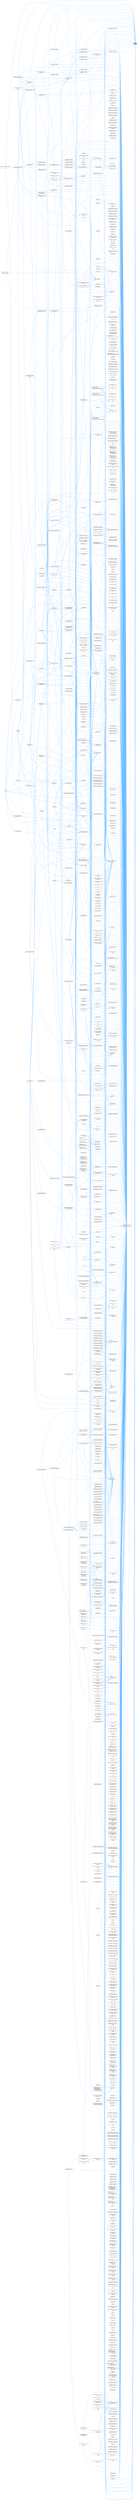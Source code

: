 digraph "glb_i"
{
 // INTERACTIVE_SVG=YES
 // LATEX_PDF_SIZE
  bgcolor="transparent";
  edge [fontname=Helvetica,fontsize=10,labelfontname=Helvetica,labelfontsize=10];
  node [fontname=Helvetica,fontsize=10,shape=box,height=0.2,width=0.4];
  rankdir="RL";
  Node1 [id="Node000001",label="glb_i",height=0.2,width=0.4,color="gray40", fillcolor="grey60", style="filled", fontcolor="black",tooltip=" "];
  Node1 -> Node2 [id="edge1_Node000001_Node000002",dir="back",color="steelblue1",style="solid",tooltip=" "];
  Node2 [id="Node000002",label="BubbleFunctionCalculator\l::bubble_value_prefactor",height=0.2,width=0.4,color="grey40", fillcolor="white", style="filled",URL="$de/d96/classBubbleFunctionCalculator.html#a66832383adea26f0073cb95cdf0ecc6c",tooltip=" "];
  Node1 -> Node3 [id="edge2_Node000001_Node000003",dir="back",color="steelblue1",style="solid",tooltip=" "];
  Node3 [id="Node000003",label="check_FDTs_for_slices\l_through_fullvertex",height=0.2,width=0.4,color="grey40", fillcolor="white", style="filled",URL="$d9/dae/postprocessing_8c_09_09.html#a0fc9c91437f68ed7a4dbd7f265f9715f",tooltip=" "];
  Node1 -> Node4 [id="edge3_Node000001_Node000004",dir="back",color="steelblue1",style="solid",tooltip=" "];
  Node4 [id="Node000004",label="check_FDTs_K1",height=0.2,width=0.4,color="grey40", fillcolor="white", style="filled",URL="$d1/d75/causality__FDT__checks_8hpp.html#acb53ab67287d6ab6795194d05453e5b0",tooltip="deprecated"];
  Node4 -> Node5 [id="edge4_Node000004_Node000005",dir="back",color="steelblue1",style="solid",tooltip=" "];
  Node5 [id="Node000005",label="check_FDTs",height=0.2,width=0.4,color="grey40", fillcolor="white", style="filled",URL="$d1/d75/causality__FDT__checks_8hpp.html#a6e71610e223d517d2087c2e6a53617af",tooltip=" "];
  Node5 -> Node6 [id="edge5_Node000005_Node000006",dir="back",color="steelblue1",style="solid",tooltip=" "];
  Node6 [id="Node000006",label="postRKstep_stuff",height=0.2,width=0.4,color="grey40", fillcolor="white", style="filled",URL="$da/dc3/ODE__solvers_8hpp.html#a35926ed20edc2503238326c955ab6ded",tooltip=" "];
  Node5 -> Node7 [id="edge6_Node000005_Node000007",dir="back",color="steelblue1",style="solid",tooltip=" "];
  Node7 [id="Node000007",label="old_ode_solvers::RK4_step",height=0.2,width=0.4,color="grey40", fillcolor="white", style="filled",URL="$dd/df1/namespaceold__ode__solvers.html#aeb954768e9e969cbed9beb79669621c8",tooltip=" "];
  Node5 -> Node8 [id="edge7_Node000005_Node000008",dir="back",color="steelblue1",style="solid",tooltip=" "];
  Node8 [id="Node000008",label="sanity_check",height=0.2,width=0.4,color="grey40", fillcolor="white", style="filled",URL="$d2/d3f/sanity__check_8hpp.html#a884fca24faf1e006b285fcce3ddd0299",tooltip=" "];
  Node8 -> Node9 [id="edge8_Node000008_Node000009",dir="back",color="steelblue1",style="solid",tooltip=" "];
  Node9 [id="Node000009",label="parquet_solver",height=0.2,width=0.4,color="grey40", fillcolor="white", style="filled",URL="$dd/d0a/parquet__solver_8hpp.html#a07f441b6693f6e2e8d958049ae06cb73",tooltip=" "];
  Node9 -> Node10 [id="edge9_Node000009_Node000010",dir="back",color="steelblue1",style="solid",tooltip=" "];
  Node10 [id="Node000010",label="n_loop_flow",height=0.2,width=0.4,color="grey40", fillcolor="white", style="filled",URL="$d4/dde/flow_8c_09_09.html#a7bebcecda67107fbc8dde6bed6d3ecaa",tooltip=" "];
  Node10 -> Node11 [id="edge10_Node000010_Node000011",dir="back",color="steelblue1",style="solid",tooltip=" "];
  Node11 [id="Node000011",label="main",height=0.2,width=0.4,color="grey40", fillcolor="white", style="filled",URL="$df/d0a/main_8cpp.html#a7114aa2dd6837734db57667a298dfcc4",tooltip=" "];
  Node9 -> Node12 [id="edge11_Node000009_Node000012",dir="back",color="steelblue1",style="solid",tooltip=" "];
  Node12 [id="Node000012",label="run_parquet",height=0.2,width=0.4,color="grey40", fillcolor="white", style="filled",URL="$d5/d94/parquet__solver_8c_09_09.html#aaeb567e9e64243a1b424f89a13b5a425",tooltip=" "];
  Node12 -> Node11 [id="edge12_Node000012_Node000011",dir="back",color="steelblue1",style="solid",tooltip=" "];
  Node1 -> Node13 [id="edge13_Node000001_Node000013",dir="back",color="steelblue1",style="solid",tooltip=" "];
  Node13 [id="Node000013",label="check_FDTs_selfenergy",height=0.2,width=0.4,color="grey40", fillcolor="white", style="filled",URL="$d1/d75/causality__FDT__checks_8hpp.html#a5883bbc78fa13b2ec2cdb15f3e261fc5",tooltip=" "];
  Node13 -> Node5 [id="edge14_Node000013_Node000005",dir="back",color="steelblue1",style="solid",tooltip=" "];
  Node13 -> Node14 [id="edge15_Node000013_Node000014",dir="back",color="steelblue1",style="solid",tooltip=" "];
  Node14 [id="Node000014",label="compare_with_FDTs",height=0.2,width=0.4,color="grey40", fillcolor="white", style="filled",URL="$d1/d75/causality__FDT__checks_8hpp.html#a2ad9fde94cddf669f941f8405a461ae2",tooltip=" "];
  Node1 -> Node15 [id="edge16_Node000001_Node000015",dir="back",color="steelblue1",style="solid",tooltip=" "];
  Node15 [id="Node000015",label="correctionFunctionBubble\l_REG3_Matsubara_PHS_diff",height=0.2,width=0.4,color="grey40", fillcolor="white", style="filled",URL="$dd/dea/bubble__corrections_8hpp.html#aff27784f97591f505f77ff0065ab57af",tooltip=" "];
  Node15 -> Node16 [id="edge17_Node000015_Node000016",dir="back",color="steelblue1",style="solid",tooltip=" "];
  Node16 [id="Node000016",label="multidimensional::multiarray\l::_flat_size",height=0.2,width=0.4,color="grey40", fillcolor="white", style="filled",URL="$d7/d3f/classmultidimensional_1_1multiarray.html#a7798825b221fe13945fb7f06a523c757",tooltip=" "];
  Node16 -> Node17 [id="edge18_Node000016_Node000017",dir="back",color="steelblue1",style="solid",tooltip=" "];
  Node17 [id="Node000017",label="multidimensional::multiarray\l::check_size",height=0.2,width=0.4,color="grey40", fillcolor="white", style="filled",URL="$d7/d3f/classmultidimensional_1_1multiarray.html#a7696176134ece4eefab479ba75b1b0f8",tooltip=" "];
  Node17 -> Node18 [id="edge19_Node000017_Node000018",dir="back",color="steelblue1",style="solid",tooltip=" "];
  Node18 [id="Node000018",label="multidimensional::multiarray\l::multiarray",height=0.2,width=0.4,color="grey40", fillcolor="white", style="filled",URL="$d7/d3f/classmultidimensional_1_1multiarray.html#add37e1c41b1dde04fc4f1b3e316db5cf",tooltip=" "];
  Node17 -> Node19 [id="edge20_Node000017_Node000019",dir="back",color="steelblue1",style="solid",tooltip=" "];
  Node19 [id="Node000019",label="multidimensional::multiarray\l::multiarray",height=0.2,width=0.4,color="grey40", fillcolor="white", style="filled",URL="$d7/d3f/classmultidimensional_1_1multiarray.html#a2a1ad17cc96910a23c00354dfa0c36bb",tooltip=" "];
  Node15 -> Node20 [id="edge21_Node000015_Node000020",dir="back",color="steelblue1",style="solid",tooltip=" "];
  Node20 [id="Node000020",label="vec::abs",height=0.2,width=0.4,color="grey40", fillcolor="white", style="filled",URL="$d9/d2a/classvec.html#a9eee6ef2df34517880ba13d527763111",tooltip=" "];
  Node20 -> Node21 [id="edge22_Node000020_Node000021",dir="back",color="steelblue1",style="solid",tooltip=" "];
  Node21 [id="Node000021",label="maxabs",height=0.2,width=0.4,color="grey40", fillcolor="white", style="filled",URL="$de/dbb/math__utils_8hpp.html#a1e26b17d6ce68bbd4a4cc2031722a433",tooltip="Computes maximum along axis i_dim."];
  Node21 -> Node22 [id="edge23_Node000021_Node000022",dir="back",color="steelblue1",style="solid",tooltip=" "];
  Node22 [id="Node000022",label="SelfEnergy::analyze\l_tails",height=0.2,width=0.4,color="grey40", fillcolor="white", style="filled",URL="$d5/df6/classSelfEnergy.html#aaf6a296ef33ab224d9bf5231301bf3de",tooltip=" "];
  Node21 -> Node23 [id="edge24_Node000021_Node000023",dir="back",color="steelblue1",style="solid",tooltip=" "];
  Node23 [id="Node000023",label="DataContainer::analyze\l_tails",height=0.2,width=0.4,color="grey40", fillcolor="white", style="filled",URL="$d3/dd8/classDataContainer.html#a1f8a7be178c433f68e29315810ecdc19",tooltip=" "];
  Node21 -> Node24 [id="edge25_Node000021_Node000024",dir="back",color="steelblue1",style="solid",tooltip=" "];
  Node24 [id="Node000024",label="DataContainer::shrink\l_freq_box",height=0.2,width=0.4,color="grey40", fillcolor="white", style="filled",URL="$d3/dd8/classDataContainer.html#a46399d6d77d6ee47d3ed7e45d872da03",tooltip=" "];
  Node21 -> Node25 [id="edge26_Node000021_Node000025",dir="back",color="steelblue1",style="solid",tooltip=" "];
  Node25 [id="Node000025",label="test_read_write_data_hdf",height=0.2,width=0.4,color="grey40", fillcolor="white", style="filled",URL="$d5/d4f/hdf5__routines_8c_09_09.html#a348299423b50e44dd3a672875fdeb1a5",tooltip="— Test function — ///"];
  Node15 -> Node26 [id="edge27_Node000015_Node000026",dir="back",color="steelblue1",style="solid",tooltip=" "];
  Node26 [id="Node000026",label="multidimensional::multiarray::abs",height=0.2,width=0.4,color="grey40", fillcolor="white", style="filled",URL="$d7/d3f/classmultidimensional_1_1multiarray.html#a14fb656eb94788501942670d6324a5e7",tooltip="other function related to arithmetic"];
  Node15 -> Node27 [id="edge28_Node000015_Node000027",dir="back",color="steelblue1",style="solid",tooltip=" "];
  Node27 [id="Node000027",label="State::abs",height=0.2,width=0.4,color="grey40", fillcolor="white", style="filled",URL="$d7/d97/classState.html#af8d534b130171535c9fbfb0cdb2ea0e5",tooltip=" "];
  Node27 -> Node28 [id="edge29_Node000027_Node000028",dir="back",color="steelblue1",style="solid",tooltip=" "];
  Node28 [id="Node000028",label="abs",height=0.2,width=0.4,color="grey40", fillcolor="white", style="filled",URL="$da/d3b/state_8hpp.html#a8c0105792a1452c363b13de73808e167",tooltip=" "];
  Node28 -> Node29 [id="edge30_Node000028_Node000029",dir="back",color="steelblue1",style="solid",tooltip=" "];
  Node29 [id="Node000029",label="BubbleFunctionCalculator\l::get_trafo_K2",height=0.2,width=0.4,color="grey40", fillcolor="white", style="filled",URL="$de/d96/classBubbleFunctionCalculator.html#ad184f0736fcd9cd7a6f87d15919f9978",tooltip=" "];
  Node28 -> Node21 [id="edge31_Node000028_Node000021",dir="back",color="steelblue1",style="solid",tooltip=" "];
  Node28 -> Node30 [id="edge32_Node000028_Node000030",dir="back",color="steelblue1",style="solid",tooltip=" "];
  Node30 [id="Node000030",label="ode_solver_impl::rk_step",height=0.2,width=0.4,color="grey40", fillcolor="white", style="filled",URL="$d8/da5/namespaceode__solver__impl.html#a3c57cdacfa861db25e7720e774f4be07",tooltip=" "];
  Node15 -> Node28 [id="edge33_Node000015_Node000028",dir="back",color="steelblue1",style="solid",tooltip=" "];
  Node15 -> Node31 [id="edge34_Node000015_Node000031",dir="back",color="steelblue1",style="solid",tooltip=" "];
  Node31 [id="Node000031",label="multidimensional::abs\l_compare",height=0.2,width=0.4,color="grey40", fillcolor="white", style="filled",URL="$d7/da5/namespacemultidimensional.html#aeafb084d878b58ddee66f824987a5459",tooltip=" "];
  Node15 -> Node32 [id="edge35_Node000015_Node000032",dir="back",color="steelblue1",style="solid",tooltip=" "];
  Node32 [id="Node000032",label="dataContainerBase::acc",height=0.2,width=0.4,color="grey40", fillcolor="white", style="filled",URL="$d5/d5f/classdataContainerBase.html#af8da5de4958e6394f3700dddba32956b",tooltip="Access data via flattened index."];
  Node15 -> Node33 [id="edge36_Node000015_Node000033",dir="back",color="steelblue1",style="solid",tooltip=" "];
  Node33 [id="Node000033",label="irreducible::acc",height=0.2,width=0.4,color="grey40", fillcolor="white", style="filled",URL="$da/dbf/classirreducible.html#a8647dcf6a154b2ffc52fd0b1d41f89fe",tooltip=" "];
  Node15 -> Node34 [id="edge37_Node000015_Node000034",dir="back",color="steelblue1",style="solid",tooltip=" "];
  Node34 [id="Node000034",label="SelfEnergy::acc",height=0.2,width=0.4,color="grey40", fillcolor="white", style="filled",URL="$d5/df6/classSelfEnergy.html#aa7d75d4c76a9e99f37d89cb8fd479392",tooltip=" "];
  Node15 -> Node35 [id="edge38_Node000015_Node000035",dir="back",color="steelblue1",style="solid",tooltip=" "];
  Node35 [id="Node000035",label="adaptive_simpson_integrator",height=0.2,width=0.4,color="grey40", fillcolor="white", style="filled",URL="$d7/d65/old__integrators_8hpp.html#a9c0d27f1b9d43dce8d3e8c2d993ba60d",tooltip=" "];
  Node15 -> Node36 [id="edge39_Node000015_Node000036",dir="back",color="steelblue1",style="solid",tooltip=" "];
  Node36 [id="Node000036",label="add",height=0.2,width=0.4,color="grey40", fillcolor="white", style="filled",URL="$de/dbb/math__utils_8hpp.html#a7e902eb3833691ca1d4c39f2ee895feb",tooltip=" "];
  Node15 -> Node37 [id="edge40_Node000015_Node000037",dir="back",color="steelblue1",style="solid",tooltip=" "];
  Node37 [id="Node000037",label="flowgrid::add_points\l_to_Lambda_grid",height=0.2,width=0.4,color="grey40", fillcolor="white", style="filled",URL="$d4/d5e/namespaceflowgrid.html#a58bd836fe49a08b0aaf2cbc808e61371",tooltip=" "];
  Node37 -> Node38 [id="edge41_Node000037_Node000038",dir="back",color="steelblue1",style="solid",tooltip=" "];
  Node38 [id="Node000038",label="flowgrid::construct\l_flow_grid",height=0.2,width=0.4,color="grey40", fillcolor="white", style="filled",URL="$d4/d5e/namespaceflowgrid.html#a20584ce67a10be7ccb51dc6b44b46ab3",tooltip=" "];
  Node38 -> Node39 [id="edge42_Node000038_Node000039",dir="back",color="steelblue1",style="solid",tooltip=" "];
  Node39 [id="Node000039",label="ode_solver",height=0.2,width=0.4,color="grey40", fillcolor="white", style="filled",URL="$da/dc3/ODE__solvers_8hpp.html#a7588d39cea3e1347f39c0872e2049114",tooltip=" "];
  Node15 -> Node40 [id="edge43_Node000015_Node000040",dir="back",color="steelblue1",style="solid",tooltip=" "];
  Node40 [id="Node000040",label="add_state_to_hdf",height=0.2,width=0.4,color="grey40", fillcolor="white", style="filled",URL="$d5/de4/hdf5__routines_8hpp.html#afcbe2c8a768f64e576f593516262d476",tooltip="Open file and save state to a specified Lambda layer."];
  Node40 -> Node14 [id="edge44_Node000040_Node000014",dir="back",color="steelblue1",style="solid",tooltip=" "];
  Node40 -> Node41 [id="edge45_Node000040_Node000041",dir="back",color="steelblue1",style="solid",tooltip=" "];
  Node41 [id="Node000041",label="compare_with_FDTs",height=0.2,width=0.4,color="grey40", fillcolor="white", style="filled",URL="$d1/d75/causality__FDT__checks_8hpp.html#a1f36d604808ac5fde507c3cca3e5315a",tooltip=" "];
  Node41 -> Node42 [id="edge46_Node000041_Node000042",dir="back",color="steelblue1",style="solid",tooltip=" "];
  Node42 [id="Node000042",label="compare_flow_with_FDTs",height=0.2,width=0.4,color="grey40", fillcolor="white", style="filled",URL="$d8/dca/causality__FDT__checks_8c_09_09.html#aa63e0266511b6c4db70efa67918ee795",tooltip=" "];
  Node41 -> Node14 [id="edge47_Node000041_Node000014",dir="back",color="steelblue1",style="solid",tooltip=" "];
  Node41 -> Node10 [id="edge48_Node000041_Node000010",dir="back",color="steelblue1",style="solid",tooltip=" "];
  Node41 -> Node43 [id="edge49_Node000041_Node000043",dir="back",color="steelblue1",style="solid",tooltip=" "];
  Node43 [id="Node000043",label="rhs_n_loop_flow",height=0.2,width=0.4,color="grey40", fillcolor="white", style="filled",URL="$d8/dea/right__hand__sides_8hpp.html#a856b8e93c4a2635c6c6edb5869837fb9",tooltip=" "];
  Node40 -> Node44 [id="edge50_Node000040_Node000044",dir="back",color="steelblue1",style="solid",tooltip=" "];
  Node44 [id="Node000044",label="compute_BSE",height=0.2,width=0.4,color="grey40", fillcolor="white", style="filled",URL="$dd/d0a/parquet__solver_8hpp.html#a97f702e04f1c5d26a95211570c003781",tooltip=" "];
  Node40 -> Node45 [id="edge51_Node000040_Node000045",dir="back",color="steelblue1",style="solid",tooltip=" "];
  Node45 [id="Node000045",label="parquet_checks",height=0.2,width=0.4,color="grey40", fillcolor="white", style="filled",URL="$d5/d94/parquet__solver_8c_09_09.html#a9abfea4a26adefdf395729c7604b5842",tooltip=" "];
  Node40 -> Node9 [id="edge52_Node000040_Node000009",dir="back",color="steelblue1",style="solid",tooltip=" "];
  Node40 -> Node6 [id="edge53_Node000040_Node000006",dir="back",color="steelblue1",style="solid",tooltip=" "];
  Node40 -> Node7 [id="edge54_Node000040_Node000007",dir="back",color="steelblue1",style="solid",tooltip=" "];
  Node40 -> Node46 [id="edge55_Node000040_Node000046",dir="back",color="steelblue1",style="solid",tooltip=" "];
  Node46 [id="Node000046",label="test_read_write_state_hdf",height=0.2,width=0.4,color="grey40", fillcolor="white", style="filled",URL="$d5/d4f/hdf5__routines_8c_09_09.html#af51195eb9f07aad71215618c96d20a4e",tooltip=" "];
  Node15 -> Node47 [id="edge56_Node000015_Node000047",dir="back",color="steelblue1",style="solid",tooltip=" "];
  Node47 [id="Node000047",label="dataContainerBase::\ladd_vec",height=0.2,width=0.4,color="grey40", fillcolor="white", style="filled",URL="$d5/d5f/classdataContainerBase.html#a72e6e78cae86e3036aea7d4f6b477401",tooltip=" "];
  Node15 -> Node48 [id="edge57_Node000015_Node000048",dir="back",color="steelblue1",style="solid",tooltip=" "];
  Node48 [id="Node000048",label="dataContainerBase::\ladd_vec",height=0.2,width=0.4,color="grey40", fillcolor="white", style="filled",URL="$d5/d5f/classdataContainerBase.html#a94ed8cb0315262a605d076a7dd8a5782",tooltip="Adds a vector to the data."];
  Node15 -> Node49 [id="edge58_Node000015_Node000049",dir="back",color="steelblue1",style="solid",tooltip=" "];
  Node49 [id="Node000049",label="alphas_to_iK",height=0.2,width=0.4,color="grey40", fillcolor="white", style="filled",URL="$d4/de0/Keldysh__symmetries_8c_09_09.html#a64b6be9ace7119bb9216e51456b2e3bd",tooltip=" "];
  Node49 -> Node50 [id="edge59_Node000049_Node000050",dir="back",color="steelblue1",style="solid",tooltip=" "];
  Node50 [id="Node000050",label="T1",height=0.2,width=0.4,color="grey40", fillcolor="white", style="filled",URL="$db/d7d/symmetry__transformations_8hpp.html#aec10c7c2fae276227544e207cbd802d0",tooltip="exchange incoming legs"];
  Node49 -> Node51 [id="edge60_Node000049_Node000051",dir="back",color="steelblue1",style="solid",tooltip=" "];
  Node51 [id="Node000051",label="T2",height=0.2,width=0.4,color="grey40", fillcolor="white", style="filled",URL="$db/d7d/symmetry__transformations_8hpp.html#a689a60d7c45398774777d3cba59a88d9",tooltip="exchange outgoing lines"];
  Node49 -> Node52 [id="edge61_Node000049_Node000052",dir="back",color="steelblue1",style="solid",tooltip=" "];
  Node52 [id="Node000052",label="TC",height=0.2,width=0.4,color="grey40", fillcolor="white", style="filled",URL="$db/d7d/symmetry__transformations_8hpp.html#a52c5fa4fdf94731c497e843c17c2860d",tooltip=" "];
  Node15 -> Node22 [id="edge62_Node000015_Node000022",dir="back",color="steelblue1",style="solid",tooltip=" "];
  Node15 -> Node23 [id="edge63_Node000015_Node000023",dir="back",color="steelblue1",style="solid",tooltip=" "];
  Node15 -> Node53 [id="edge64_Node000015_Node000053",dir="back",color="steelblue1",style="solid",tooltip=" "];
  Node53 [id="Node000053",label="fullvert::analyze_tails_K1",height=0.2,width=0.4,color="grey40", fillcolor="white", style="filled",URL="$dc/d2d/classfullvert.html#a606c80931936bca1dd8e667722f8c682",tooltip=" "];
  Node15 -> Node54 [id="edge65_Node000015_Node000054",dir="back",color="steelblue1",style="solid",tooltip=" "];
  Node54 [id="Node000054",label="fullvert::analyze_tails_K2v",height=0.2,width=0.4,color="grey40", fillcolor="white", style="filled",URL="$dc/d2d/classfullvert.html#a2f700872916d51ec1a80d4be0bb51094",tooltip=" "];
  Node15 -> Node55 [id="edge66_Node000015_Node000055",dir="back",color="steelblue1",style="solid",tooltip=" "];
  Node55 [id="Node000055",label="fullvert::analyze_tails_K2w",height=0.2,width=0.4,color="grey40", fillcolor="white", style="filled",URL="$dc/d2d/classfullvert.html#adfcc2581efbd3f9e56cddf42ef239204",tooltip=" "];
  Node15 -> Node56 [id="edge67_Node000015_Node000056",dir="back",color="steelblue1",style="solid",tooltip=" "];
  Node56 [id="Node000056",label="fullvert::analyze_tails_K3v",height=0.2,width=0.4,color="grey40", fillcolor="white", style="filled",URL="$dc/d2d/classfullvert.html#a123ed0e257960dd9ac040a840381ce71",tooltip=" "];
  Node15 -> Node57 [id="edge68_Node000015_Node000057",dir="back",color="steelblue1",style="solid",tooltip=" "];
  Node57 [id="Node000057",label="fullvert::analyze_tails_K3vp",height=0.2,width=0.4,color="grey40", fillcolor="white", style="filled",URL="$dc/d2d/classfullvert.html#a543f0402a93173c8c9731f3d141c3712",tooltip=" "];
  Node15 -> Node58 [id="edge69_Node000015_Node000058",dir="back",color="steelblue1",style="solid",tooltip=" "];
  Node58 [id="Node000058",label="fullvert::analyze_tails_K3w",height=0.2,width=0.4,color="grey40", fillcolor="white", style="filled",URL="$dc/d2d/classfullvert.html#a06add5d9f75612bf44c42d6b5a612577",tooltip=" "];
  Node15 -> Node59 [id="edge70_Node000015_Node000059",dir="back",color="steelblue1",style="solid",tooltip=" "];
  Node59 [id="Node000059",label="anderson_update",height=0.2,width=0.4,color="grey40", fillcolor="white", style="filled",URL="$d6/d7b/anderson__acceleration_8hpp.html#a88e79b4550a392a79d60d8bf6557461c",tooltip="Perform an anderson mixing update."];
  Node59 -> Node9 [id="edge71_Node000059_Node000009",dir="back",color="steelblue1",style="solid",tooltip=" "];
  Node59 -> Node43 [id="edge72_Node000059_Node000043",dir="back",color="steelblue1",style="solid",tooltip=" "];
  Node15 -> Node60 [id="edge73_Node000015_Node000060",dir="back",color="steelblue1",style="solid",tooltip=" "];
  Node60 [id="Node000060",label="rvert::apply_binary\l_op_to_all_vertexBuffers",height=0.2,width=0.4,color="grey40", fillcolor="white", style="filled",URL="$d4/dbd/classrvert.html#ad3ffae0d78a8891d3cc5227bc40dc9af",tooltip=" "];
  Node60 -> Node61 [id="edge74_Node000060_Node000061",dir="back",color="steelblue1",style="solid",tooltip=" "];
  Node61 [id="Node000061",label="rvert::operator*=",height=0.2,width=0.4,color="grey40", fillcolor="white", style="filled",URL="$d4/dbd/classrvert.html#a40ccd946b6eb76f6add0a52114e4db09",tooltip=" "];
  Node60 -> Node62 [id="edge75_Node000060_Node000062",dir="back",color="steelblue1",style="solid",tooltip=" "];
  Node62 [id="Node000062",label="rvert::operator+=",height=0.2,width=0.4,color="grey40", fillcolor="white", style="filled",URL="$d4/dbd/classrvert.html#a41ae274ab4f9016b23a791df5b3009af",tooltip="Arithmetric operators act on vertexBuffers:"];
  Node60 -> Node63 [id="edge76_Node000060_Node000063",dir="back",color="steelblue1",style="solid",tooltip=" "];
  Node63 [id="Node000063",label="rvert::operator-=",height=0.2,width=0.4,color="grey40", fillcolor="white", style="filled",URL="$d4/dbd/classrvert.html#a733cdb6013a100c9b8c76c0fd372d664",tooltip=" "];
  Node60 -> Node64 [id="edge77_Node000060_Node000064",dir="back",color="steelblue1",style="solid",tooltip=" "];
  Node64 [id="Node000064",label="rvert::operator/=",height=0.2,width=0.4,color="grey40", fillcolor="white", style="filled",URL="$d4/dbd/classrvert.html#a61644939b55b66c2f00c8236f15251b1",tooltip=" "];
  Node15 -> Node65 [id="edge78_Node000015_Node000065",dir="back",color="steelblue1",style="solid",tooltip=" "];
  Node65 [id="Node000065",label="rvert::apply_unary\l_op_to_all_vertexBuffers",height=0.2,width=0.4,color="grey40", fillcolor="white", style="filled",URL="$d4/dbd/classrvert.html#ab99dce68b0f0e6b55beb146b5697e94e",tooltip=" "];
  Node65 -> Node66 [id="edge79_Node000065_Node000066",dir="back",color="steelblue1",style="solid",tooltip=" "];
  Node66 [id="Node000066",label="rvert::center_frequency\l_grids",height=0.2,width=0.4,color="grey40", fillcolor="white", style="filled",URL="$d4/dbd/classrvert.html#af488a9612a47c628088324a8c386c34c",tooltip=" "];
  Node65 -> Node67 [id="edge80_Node000065_Node000067",dir="back",color="steelblue1",style="solid",tooltip=" "];
  Node67 [id="Node000067",label="rvert::initInterpolator",height=0.2,width=0.4,color="grey40", fillcolor="white", style="filled",URL="$d4/dbd/classrvert.html#a6d635d88279bff82fcd54f5353112340",tooltip=" "];
  Node65 -> Node68 [id="edge81_Node000065_Node000068",dir="back",color="steelblue1",style="solid",tooltip=" "];
  Node68 [id="Node000068",label="rvert::operator*=",height=0.2,width=0.4,color="grey40", fillcolor="white", style="filled",URL="$d4/dbd/classrvert.html#ad4b1eec27f9df23a0b850296c41fa849",tooltip=" "];
  Node65 -> Node69 [id="edge82_Node000065_Node000069",dir="back",color="steelblue1",style="solid",tooltip=" "];
  Node69 [id="Node000069",label="rvert::operator+=",height=0.2,width=0.4,color="grey40", fillcolor="white", style="filled",URL="$d4/dbd/classrvert.html#ae3306c3c8dcda417d141731446572ea0",tooltip=" "];
  Node65 -> Node70 [id="edge83_Node000065_Node000070",dir="back",color="steelblue1",style="solid",tooltip=" "];
  Node70 [id="Node000070",label="rvert::set_initializedInterpol",height=0.2,width=0.4,color="grey40", fillcolor="white", style="filled",URL="$d4/dbd/classrvert.html#a7769c2fdee3b13cfed5c162a19658186",tooltip=" "];
  Node15 -> Node71 [id="edge84_Node000015_Node000071",dir="back",color="steelblue1",style="solid",tooltip=" "];
  Node71 [id="Node000071",label="rvert::apply_unary\l_op_to_all_vertexBuffers",height=0.2,width=0.4,color="grey40", fillcolor="white", style="filled",URL="$d4/dbd/classrvert.html#ad442af8565e006f1b23100f088c263d5",tooltip=" "];
  Node15 -> Node72 [id="edge85_Node000015_Node000072",dir="back",color="steelblue1",style="solid",tooltip=" "];
  Node72 [id="Node000072",label="asymp_corrections_bubble",height=0.2,width=0.4,color="grey40", fillcolor="white", style="filled",URL="$d2/df0/correction__functions_8hpp.html#ac617baabe863b35d7652e62c345a3400",tooltip=" "];
  Node15 -> Node73 [id="edge86_Node000015_Node000073",dir="back",color="steelblue1",style="solid",tooltip=" "];
  Node73 [id="Node000073",label="asymp_corrections_loop",height=0.2,width=0.4,color="grey40", fillcolor="white", style="filled",URL="$d2/df0/correction__functions_8hpp.html#ad39986be0f18f26c38ab2fe8016d5b0a",tooltip=" "];
  Node15 -> Node74 [id="edge87_Node000015_Node000074",dir="back",color="steelblue1",style="solid",tooltip=" "];
  Node74 [id="Node000074",label="multidimensional::multiarray::at",height=0.2,width=0.4,color="grey40", fillcolor="white", style="filled",URL="$d7/d3f/classmultidimensional_1_1multiarray.html#ae632dc0f9694fb2d585f53d007d97448",tooltip="=== public member functions ==="];
  Node74 -> Node75 [id="edge88_Node000074_Node000075",dir="back",color="steelblue1",style="solid",tooltip=" "];
  Node75 [id="Node000075",label="dataContainerBase::at",height=0.2,width=0.4,color="grey40", fillcolor="white", style="filled",URL="$d5/d5f/classdataContainerBase.html#a57fc098f0ce433faa0c310ab412dafc7",tooltip="Returns reference to a value for a multiIndex."];
  Node74 -> Node76 [id="edge89_Node000074_Node000076",dir="back",color="steelblue1",style="solid",tooltip=" "];
  Node76 [id="Node000076",label="multidimensional::multiarray::at",height=0.2,width=0.4,color="grey40", fillcolor="white", style="filled",URL="$d7/d3f/classmultidimensional_1_1multiarray.html#aa97a456adb759b57b194617dd8a7d0ee",tooltip=" "];
  Node74 -> Node77 [id="edge90_Node000074_Node000077",dir="back",color="steelblue1",style="solid",tooltip=" "];
  Node77 [id="Node000077",label="multidimensional::multiarray::at",height=0.2,width=0.4,color="grey40", fillcolor="white", style="filled",URL="$d7/d3f/classmultidimensional_1_1multiarray.html#ac2bf92d856e69dd8d14c57a51c9a7013",tooltip=" "];
  Node74 -> Node78 [id="edge91_Node000074_Node000078",dir="back",color="steelblue1",style="solid",tooltip=" "];
  Node78 [id="Node000078",label="multidimensional::multiarray\l::operator()",height=0.2,width=0.4,color="grey40", fillcolor="white", style="filled",URL="$d7/d3f/classmultidimensional_1_1multiarray.html#aece079fe4fba332aa9b16511e94735c3",tooltip=" "];
  Node74 -> Node79 [id="edge92_Node000074_Node000079",dir="back",color="steelblue1",style="solid",tooltip=" "];
  Node79 [id="Node000079",label="multidimensional::multiarray\l::operator()",height=0.2,width=0.4,color="grey40", fillcolor="white", style="filled",URL="$d7/d3f/classmultidimensional_1_1multiarray.html#af391bb83902677481ae0045c5a66db36",tooltip=" "];
  Node74 -> Node80 [id="edge93_Node000074_Node000080",dir="back",color="steelblue1",style="solid",tooltip=" "];
  Node80 [id="Node000080",label="dataContainerBase::\lsetvert",height=0.2,width=0.4,color="grey40", fillcolor="white", style="filled",URL="$d5/d5f/classdataContainerBase.html#aefc529ad1483b4bb631d586e105051d9",tooltip=" "];
  Node74 -> Node81 [id="edge94_Node000074_Node000081",dir="back",color="steelblue1",style="solid",tooltip=" "];
  Node81 [id="Node000081",label="dataContainerBase::\lsetvert",height=0.2,width=0.4,color="grey40", fillcolor="white", style="filled",URL="$d5/d5f/classdataContainerBase.html#a4619283941f9095c26f409442c2431db",tooltip="Sets a value at a multiIndex."];
  Node74 -> Node82 [id="edge95_Node000074_Node000082",dir="back",color="steelblue1",style="solid",tooltip=" "];
  Node82 [id="Node000082",label="dataContainerBase::val",height=0.2,width=0.4,color="grey40", fillcolor="white", style="filled",URL="$d5/d5f/classdataContainerBase.html#a3ef7520d345f57577a35ebe048897d0e",tooltip=" "];
  Node15 -> Node83 [id="edge96_Node000015_Node000083",dir="back",color="steelblue1",style="solid",tooltip=" "];
  Node83 [id="Node000083",label="multidimensional::multiarray::at",height=0.2,width=0.4,color="grey40", fillcolor="white", style="filled",URL="$d7/d3f/classmultidimensional_1_1multiarray.html#a951e50bfec426e156ff016409b837e28",tooltip=" "];
  Node15 -> Node84 [id="edge97_Node000015_Node000084",dir="back",color="steelblue1",style="solid",tooltip=" "];
  Node84 [id="Node000084",label="multidimensional::BlockView::at",height=0.2,width=0.4,color="grey40", fillcolor="white", style="filled",URL="$d0/dc6/classmultidimensional_1_1BlockView.html#a32d058fc00a264f7f3fea7d05cb1260b",tooltip=" "];
  Node84 -> Node85 [id="edge98_Node000084_Node000085",dir="back",color="steelblue1",style="solid",tooltip=" "];
  Node85 [id="Node000085",label="multidimensional::BlockView\l::get_vec",height=0.2,width=0.4,color="grey40", fillcolor="white", style="filled",URL="$d0/dc6/classmultidimensional_1_1BlockView.html#a49c016ebdac7ec19db87d454020d0bb6",tooltip=" "];
  Node15 -> Node75 [id="edge99_Node000015_Node000075",dir="back",color="steelblue1",style="solid",tooltip=" "];
  Node15 -> Node76 [id="edge100_Node000015_Node000076",dir="back",color="steelblue1",style="solid",tooltip=" "];
  Node15 -> Node77 [id="edge101_Node000015_Node000077",dir="back",color="steelblue1",style="solid",tooltip=" "];
  Node15 -> Node86 [id="edge102_Node000015_Node000086",dir="back",color="steelblue1",style="solid",tooltip=" "];
  Node86 [id="Node000086",label="multidimensional::multiarray\l::at_vectorized",height=0.2,width=0.4,color="grey40", fillcolor="white", style="filled",URL="$d7/d3f/classmultidimensional_1_1multiarray.html#a0141c6e09ccc03e02202610597a96a83",tooltip=" "];
  Node15 -> Node87 [id="edge103_Node000015_Node000087",dir="back",color="steelblue1",style="solid",tooltip=" "];
  Node87 [id="Node000087",label="multidimensional::multiarray\l::at_vectorized",height=0.2,width=0.4,color="grey40", fillcolor="white", style="filled",URL="$d7/d3f/classmultidimensional_1_1multiarray.html#a1a0f7133f9225325c79118a154b6e4f6",tooltip=" "];
  Node15 -> Node88 [id="edge104_Node000015_Node000088",dir="back",color="steelblue1",style="solid",tooltip=" "];
  Node88 [id="Node000088",label="multidimensional::multiarray\l::at_vectorized",height=0.2,width=0.4,color="grey40", fillcolor="white", style="filled",URL="$d7/d3f/classmultidimensional_1_1multiarray.html#a5757d174bade77621dff6d192e8177de",tooltip=" "];
  Node15 -> Node89 [id="edge105_Node000015_Node000089",dir="back",color="steelblue1",style="solid",tooltip=" "];
  Node89 [id="Node000089",label="multidimensional::BlockView\l::BlockView",height=0.2,width=0.4,color="grey40", fillcolor="white", style="filled",URL="$d0/dc6/classmultidimensional_1_1BlockView.html#ab8541a6759186032981a267f59e53adf",tooltip=" "];
  Node15 -> Node2 [id="edge106_Node000015_Node000002",dir="back",color="steelblue1",style="solid",tooltip=" "];
  Node15 -> Node90 [id="edge107_Node000015_Node000090",dir="back",color="steelblue1",style="solid",tooltip=" "];
  Node90 [id="Node000090",label="BubbleFunctionCalculator\l::BubbleFunctionCalculator",height=0.2,width=0.4,color="grey40", fillcolor="white", style="filled",URL="$de/d96/classBubbleFunctionCalculator.html#ad6321cdf6432a2d9f6cd0ee44719f0c5",tooltip=" "];
  Node15 -> Node91 [id="edge108_Node000015_Node000091",dir="back",color="steelblue1",style="solid",tooltip=" "];
  Node91 [id="Node000091",label="BubbleFunctionCalculator\l::calculate_bubble_function",height=0.2,width=0.4,color="grey40", fillcolor="white", style="filled",URL="$de/d96/classBubbleFunctionCalculator.html#ac1fc217608d10fab421df548fcffc888",tooltip=" "];
  Node15 -> Node92 [id="edge109_Node000015_Node000092",dir="back",color="steelblue1",style="solid",tooltip=" "];
  Node92 [id="Node000092",label="calculate_dGammaC_left\l_insertion",height=0.2,width=0.4,color="grey40", fillcolor="white", style="filled",URL="$d8/dea/right__hand__sides_8hpp.html#a48c9bc7927321910eb024b7f1bc65afc",tooltip=" "];
  Node92 -> Node43 [id="edge110_Node000092_Node000043",dir="back",color="steelblue1",style="solid",tooltip=" "];
  Node15 -> Node93 [id="edge111_Node000015_Node000093",dir="back",color="steelblue1",style="solid",tooltip=" "];
  Node93 [id="Node000093",label="calculate_dGammaC_right\l_insertion",height=0.2,width=0.4,color="grey40", fillcolor="white", style="filled",URL="$d8/dea/right__hand__sides_8hpp.html#aef23a88dfab42354e830b78f48bf92a7",tooltip=" "];
  Node93 -> Node43 [id="edge112_Node000093_Node000043",dir="back",color="steelblue1",style="solid",tooltip=" "];
  Node15 -> Node94 [id="edge113_Node000015_Node000094",dir="back",color="steelblue1",style="solid",tooltip=" "];
  Node94 [id="Node000094",label="calculate_dGammaL",height=0.2,width=0.4,color="grey40", fillcolor="white", style="filled",URL="$d8/dea/right__hand__sides_8hpp.html#ab8a6c68ec3c73efba030aee4816dd18b",tooltip=" "];
  Node94 -> Node43 [id="edge114_Node000094_Node000043",dir="back",color="steelblue1",style="solid",tooltip=" "];
  Node15 -> Node95 [id="edge115_Node000015_Node000095",dir="back",color="steelblue1",style="solid",tooltip=" "];
  Node95 [id="Node000095",label="calculate_dGammaR",height=0.2,width=0.4,color="grey40", fillcolor="white", style="filled",URL="$d8/dea/right__hand__sides_8hpp.html#a72caad1ac1ebcb7f63c2096567157933",tooltip=" "];
  Node95 -> Node43 [id="edge116_Node000095_Node000043",dir="back",color="steelblue1",style="solid",tooltip=" "];
  Node15 -> Node96 [id="edge117_Node000015_Node000096",dir="back",color="steelblue1",style="solid",tooltip=" "];
  Node96 [id="Node000096",label="calculate_dSigma_SOPT",height=0.2,width=0.4,color="grey40", fillcolor="white", style="filled",URL="$d8/dea/right__hand__sides_8hpp.html#aed74c3bfb0bc69e7c74a900ddfef178d",tooltip="compute dSigma in SOPT"];
  Node15 -> Node97 [id="edge118_Node000015_Node000097",dir="back",color="steelblue1",style="solid",tooltip=" "];
  Node97 [id="Node000097",label="BubbleFunctionCalculator\l::calculate_value",height=0.2,width=0.4,color="grey40", fillcolor="white", style="filled",URL="$de/d96/classBubbleFunctionCalculator.html#a53bebac3629a512ce90e8c4b4d05fe1c",tooltip=" "];
  Node15 -> Node98 [id="edge119_Node000015_Node000098",dir="back",color="steelblue1",style="solid",tooltip=" "];
  Node98 [id="Node000098",label="Integrand::case_always\l_has_to_be_zero",height=0.2,width=0.4,color="grey40", fillcolor="white", style="filled",URL="$d1/d9f/classIntegrand.html#a5802e73a7b5ecd936d1efe50a75b48e7",tooltip=" "];
  Node15 -> Node99 [id="edge120_Node000015_Node000099",dir="back",color="steelblue1",style="solid",tooltip=" "];
  Node99 [id="Node000099",label="ceil2bfreq",height=0.2,width=0.4,color="grey40", fillcolor="white", style="filled",URL="$df/d31/math__utils_8c_09_09.html#aa7124fb75c63aedfec4ef213c82300b5",tooltip=" "];
  Node15 -> Node100 [id="edge121_Node000015_Node000100",dir="back",color="steelblue1",style="solid",tooltip=" "];
  Node100 [id="Node000100",label="ceil2bfreq",height=0.2,width=0.4,color="grey40", fillcolor="white", style="filled",URL="$df/d31/math__utils_8c_09_09.html#ab50760bf22e7166c8827eed1b61c9e1f",tooltip=" "];
  Node100 -> Node101 [id="edge122_Node000100_Node000101",dir="back",color="steelblue1",style="solid",tooltip=" "];
  Node101 [id="Node000101",label="oneBubble::convert\l_to_fermionic_frequencies_1",height=0.2,width=0.4,color="grey40", fillcolor="white", style="filled",URL="$d3/dbd/classoneBubble.html#a73479e7b964b3f335b2480a305252457",tooltip=" "];
  Node100 -> Node102 [id="edge123_Node000100_Node000102",dir="back",color="steelblue1",style="solid",tooltip=" "];
  Node102 [id="Node000102",label="Bubble::convert_to\l_fermionic_frequencies_1",height=0.2,width=0.4,color="grey40", fillcolor="white", style="filled",URL="$d8/d6e/classBubble.html#a001e82acb7de5c8c7f042e283a009fe6",tooltip=" "];
  Node100 -> Node103 [id="edge124_Node000100_Node000103",dir="back",color="steelblue1",style="solid",tooltip=" "];
  Node103 [id="Node000103",label="oneBubble::convert\l_to_fermionic_frequencies_2",height=0.2,width=0.4,color="grey40", fillcolor="white", style="filled",URL="$d3/dbd/classoneBubble.html#a7b36904640b3abcf187cf860383888bb",tooltip=" "];
  Node100 -> Node104 [id="edge125_Node000100_Node000104",dir="back",color="steelblue1",style="solid",tooltip=" "];
  Node104 [id="Node000104",label="Bubble::convert_to\l_fermionic_frequencies_2",height=0.2,width=0.4,color="grey40", fillcolor="white", style="filled",URL="$d8/d6e/classBubble.html#a172a71e651653012ec885891ef2db0ee",tooltip=" "];
  Node100 -> Node105 [id="edge126_Node000100_Node000105",dir="back",color="steelblue1",style="solid",tooltip=" "];
  Node105 [id="Node000105",label="Bubble::value",height=0.2,width=0.4,color="grey40", fillcolor="white", style="filled",URL="$d8/d6e/classBubble.html#a25d4247e974401c26756506a00ce8d76",tooltip=" "];
  Node15 -> Node106 [id="edge127_Node000015_Node000106",dir="back",color="steelblue1",style="solid",tooltip=" "];
  Node106 [id="Node000106",label="fullvert::center_frequency\l_grids",height=0.2,width=0.4,color="grey40", fillcolor="white", style="filled",URL="$dc/d2d/classfullvert.html#a3a1f028e7068d586c4150cd5ddd9234e",tooltip=" "];
  Node15 -> Node107 [id="edge128_Node000015_Node000107",dir="back",color="steelblue1",style="solid",tooltip=" "];
  Node107 [id="Node000107",label="GeneralVertex::center\l_frequency_grids",height=0.2,width=0.4,color="grey40", fillcolor="white", style="filled",URL="$d2/d4a/classGeneralVertex.html#a39fcda7cd0a1b72d75253a4b5c4c9536",tooltip=" "];
  Node15 -> Node66 [id="edge129_Node000015_Node000066",dir="back",color="steelblue1",style="solid",tooltip=" "];
  Node15 -> Node108 [id="edge130_Node000015_Node000108",dir="back",color="steelblue1",style="solid",tooltip=" "];
  Node108 [id="Node000108",label="dataBuffer::center\l_frequency_grids",height=0.2,width=0.4,color="grey40", fillcolor="white", style="filled",URL="$dc/d7a/classdataBuffer.html#a92ae72eb3b219072c7552081201048fe",tooltip=" "];
  Node15 -> Node109 [id="edge131_Node000015_Node000109",dir="back",color="steelblue1",style="solid",tooltip=" "];
  Node109 [id="Node000109",label="multidimensional::BlockView\l::check_bounds",height=0.2,width=0.4,color="grey40", fillcolor="white", style="filled",URL="$d0/dc6/classmultidimensional_1_1BlockView.html#aea8a1c49f6dd081ec82e1c707ffe3c57",tooltip=" "];
  Node109 -> Node84 [id="edge132_Node000109_Node000084",dir="back",color="steelblue1",style="solid",tooltip=" "];
  Node15 -> Node110 [id="edge133_Node000015_Node000110",dir="back",color="steelblue1",style="solid",tooltip=" "];
  Node110 [id="Node000110",label="multidimensional::multiarray\l::check_bounds",height=0.2,width=0.4,color="grey40", fillcolor="white", style="filled",URL="$d7/d3f/classmultidimensional_1_1multiarray.html#afdbae946939f1379a4e55e7e8a0934ce",tooltip=" "];
  Node110 -> Node111 [id="edge134_Node000110_Node000111",dir="back",color="steelblue1",style="solid",tooltip=" "];
  Node111 [id="Node000111",label="multidimensional::multiarray\l::eigen_segment",height=0.2,width=0.4,color="grey40", fillcolor="white", style="filled",URL="$d7/d3f/classmultidimensional_1_1multiarray.html#a72843a896df64733c74232efdd5f2af6",tooltip="return segment including start and end"];
  Node111 -> Node112 [id="edge135_Node000111_Node000112",dir="back",color="steelblue1",style="solid",tooltip=" "];
  Node112 [id="Node000112",label="dataContainerBase::\leigen_segment",height=0.2,width=0.4,color="grey40", fillcolor="white", style="filled",URL="$d5/d5f/classdataContainerBase.html#a8ab6ca579df1cff6717d9fc17c37cdc9",tooltip=" "];
  Node111 -> Node113 [id="edge136_Node000111_Node000113",dir="back",color="steelblue1",style="solid",tooltip=" "];
  Node113 [id="Node000113",label="dataContainerBase::\leigen_segment",height=0.2,width=0.4,color="grey40", fillcolor="white", style="filled",URL="$d5/d5f/classdataContainerBase.html#a6d65f15d6b8115ba71c9ec5145e63302",tooltip=" "];
  Node110 -> Node114 [id="edge137_Node000110_Node000114",dir="back",color="steelblue1",style="solid",tooltip=" "];
  Node114 [id="Node000114",label="multidimensional::multiarray\l::eigen_segment",height=0.2,width=0.4,color="grey40", fillcolor="white", style="filled",URL="$d7/d3f/classmultidimensional_1_1multiarray.html#adae0c97b216bcb79f4a3e4ddf6c55796",tooltip=" "];
  Node110 -> Node115 [id="edge138_Node000110_Node000115",dir="back",color="steelblue1",style="solid",tooltip=" "];
  Node115 [id="Node000115",label="multidimensional::multiarray\l::get_values",height=0.2,width=0.4,color="grey40", fillcolor="white", style="filled",URL="$d7/d3f/classmultidimensional_1_1multiarray.html#a304baf744947fa9042da5e4bb9cf70b9",tooltip=" "];
  Node110 -> Node116 [id="edge139_Node000110_Node000116",dir="back",color="steelblue1",style="solid",tooltip=" "];
  Node116 [id="Node000116",label="multidimensional::multiarray\l::range",height=0.2,width=0.4,color="grey40", fillcolor="white", style="filled",URL="$d7/d3f/classmultidimensional_1_1multiarray.html#a45e232891b85cf7c0f42c368d2277e54",tooltip=" "];
  Node110 -> Node117 [id="edge140_Node000110_Node000117",dir="back",color="steelblue1",style="solid",tooltip=" "];
  Node117 [id="Node000117",label="multidimensional::multiarray\l::range",height=0.2,width=0.4,color="grey40", fillcolor="white", style="filled",URL="$d7/d3f/classmultidimensional_1_1multiarray.html#a6a8013212a77da01ac9b4f5d94e46473",tooltip=" "];
  Node15 -> Node118 [id="edge141_Node000015_Node000118",dir="back",color="steelblue1",style="solid",tooltip=" "];
  Node118 [id="Node000118",label="multidimensional::multiarray\l::check_bounds_end",height=0.2,width=0.4,color="grey40", fillcolor="white", style="filled",URL="$d7/d3f/classmultidimensional_1_1multiarray.html#acd08f67a199b8f422c2b179d11e22d4e",tooltip=" "];
  Node118 -> Node111 [id="edge142_Node000118_Node000111",dir="back",color="steelblue1",style="solid",tooltip=" "];
  Node118 -> Node114 [id="edge143_Node000118_Node000114",dir="back",color="steelblue1",style="solid",tooltip=" "];
  Node118 -> Node116 [id="edge144_Node000118_Node000116",dir="back",color="steelblue1",style="solid",tooltip=" "];
  Node118 -> Node117 [id="edge145_Node000118_Node000117",dir="back",color="steelblue1",style="solid",tooltip=" "];
  Node15 -> Node119 [id="edge146_Node000015_Node000119",dir="back",color="steelblue1",style="solid",tooltip=" "];
  Node119 [id="Node000119",label="check_convergence_hdf",height=0.2,width=0.4,color="grey40", fillcolor="white", style="filled",URL="$d5/d4f/hdf5__routines_8c_09_09.html#a0f3795e3b03f3c010cc3befa1c153054",tooltip=" "];
  Node119 -> Node3 [id="edge147_Node000119_Node000003",dir="back",color="steelblue1",style="solid",tooltip=" "];
  Node119 -> Node120 [id="edge148_Node000119_Node000120",dir="back",color="steelblue1",style="solid",tooltip=" "];
  Node120 [id="Node000120",label="check_Kramers_Kronig",height=0.2,width=0.4,color="grey40", fillcolor="white", style="filled",URL="$d9/dae/postprocessing_8c_09_09.html#a4c7785e12898454e66547fd785ea92e8",tooltip=" "];
  Node119 -> Node42 [id="edge149_Node000119_Node000042",dir="back",color="steelblue1",style="solid",tooltip=" "];
  Node119 -> Node121 [id="edge150_Node000119_Node000121",dir="back",color="steelblue1",style="solid",tooltip=" "];
  Node121 [id="Node000121",label="compute_Phi_tilde",height=0.2,width=0.4,color="grey40", fillcolor="white", style="filled",URL="$d9/dae/postprocessing_8c_09_09.html#a532f006939433b3802b9c407043b3add",tooltip=" "];
  Node119 -> Node122 [id="edge151_Node000119_Node000122",dir="back",color="steelblue1",style="solid",tooltip=" "];
  Node122 [id="Node000122",label="compute_postprocessed\l_susceptibilities",height=0.2,width=0.4,color="grey40", fillcolor="white", style="filled",URL="$d9/dae/postprocessing_8c_09_09.html#ad7795529aa43acc4d8c7b94cdcd493db",tooltip=" "];
  Node119 -> Node123 [id="edge152_Node000119_Node000123",dir="back",color="steelblue1",style="solid",tooltip=" "];
  Node123 [id="Node000123",label="compute_proprocessed\l_susceptibilities_PT2",height=0.2,width=0.4,color="grey40", fillcolor="white", style="filled",URL="$d9/dae/postprocessing_8c_09_09.html#af1e2a562265def3e9c99c1e0b2d0fb3b",tooltip=" "];
  Node119 -> Node10 [id="edge153_Node000119_Node000010",dir="back",color="steelblue1",style="solid",tooltip=" "];
  Node119 -> Node9 [id="edge154_Node000119_Node000009",dir="back",color="steelblue1",style="solid",tooltip=" "];
  Node119 -> Node124 [id="edge155_Node000119_Node000124",dir="back",color="steelblue1",style="solid",tooltip=" "];
  Node124 [id="Node000124",label="save_slices_through\l_fullvertex",height=0.2,width=0.4,color="grey40", fillcolor="white", style="filled",URL="$d9/dae/postprocessing_8c_09_09.html#ac32b68835cd73d7ac41aa26ba7c2d908",tooltip=" "];
  Node124 -> Node125 [id="edge156_Node000124_Node000125",dir="back",color="steelblue1",style="solid",tooltip=" "];
  Node125 [id="Node000125",label="main",height=0.2,width=0.4,color="grey40", fillcolor="white", style="filled",URL="$dd/d00/main__postproc_8cpp.html#a7114aa2dd6837734db57667a298dfcc4",tooltip=" "];
  Node119 -> Node126 [id="edge157_Node000119_Node000126",dir="back",color="steelblue1",style="solid",tooltip=" "];
  Node126 [id="Node000126",label="sum_rule_K1tK",height=0.2,width=0.4,color="grey40", fillcolor="white", style="filled",URL="$d9/dae/postprocessing_8c_09_09.html#a3139cb5b36b90494e2eb69cf57c014b9",tooltip=" "];
  Node15 -> Node5 [id="edge158_Node000015_Node000005",dir="back",color="steelblue1",style="solid",tooltip=" "];
  Node15 -> Node3 [id="edge159_Node000015_Node000003",dir="back",color="steelblue1",style="solid",tooltip=" "];
  Node15 -> Node4 [id="edge160_Node000015_Node000004",dir="back",color="steelblue1",style="solid",tooltip=" "];
  Node15 -> Node13 [id="edge161_Node000015_Node000013",dir="back",color="steelblue1",style="solid",tooltip=" "];
  Node15 -> Node127 [id="edge162_Node000015_Node000127",dir="back",color="steelblue1",style="solid",tooltip=" "];
  Node127 [id="Node000127",label="dataBuffer::check_if\l_frequencyGrid_identical",height=0.2,width=0.4,color="grey40", fillcolor="white", style="filled",URL="$dc/d7a/classdataBuffer.html#a0f89e6cb358e2992c895af00050c5174",tooltip=" "];
  Node15 -> Node128 [id="edge163_Node000015_Node000128",dir="back",color="steelblue1",style="solid",tooltip=" "];
  Node128 [id="Node000128",label="utils::check_input",height=0.2,width=0.4,color="grey40", fillcolor="white", style="filled",URL="$d6/d84/namespaceutils.html#a8d114e75fc9ba4f8d0eb984183e2bd88",tooltip=" "];
  Node128 -> Node11 [id="edge164_Node000128_Node000011",dir="back",color="steelblue1",style="solid",tooltip=" "];
  Node15 -> Node120 [id="edge165_Node000015_Node000120",dir="back",color="steelblue1",style="solid",tooltip=" "];
  Node15 -> Node129 [id="edge166_Node000015_Node000129",dir="back",color="steelblue1",style="solid",tooltip=" "];
  Node129 [id="Node000129",label="BubbleFunctionCalculator\l::check_presence_of_symmetry\l_related_contributions",height=0.2,width=0.4,color="grey40", fillcolor="white", style="filled",URL="$de/d96/classBubbleFunctionCalculator.html#af46f4d80e0be1f216b3793b40035614b",tooltip=" "];
  Node15 -> Node130 [id="edge167_Node000015_Node000130",dir="back",color="steelblue1",style="solid",tooltip=" "];
  Node130 [id="Node000130",label="SelfEnergy::check_resolution",height=0.2,width=0.4,color="grey40", fillcolor="white", style="filled",URL="$d5/df6/classSelfEnergy.html#aee3fd67f3e3418a7e1be2b60fc93c980",tooltip=" "];
  Node15 -> Node131 [id="edge168_Node000015_Node000131",dir="back",color="steelblue1",style="solid",tooltip=" "];
  Node131 [id="Node000131",label="check_SE_causality",height=0.2,width=0.4,color="grey40", fillcolor="white", style="filled",URL="$d1/d75/causality__FDT__checks_8hpp.html#a78b466ca2e79927fb9baa44f24d320a1",tooltip=" "];
  Node131 -> Node132 [id="edge169_Node000131_Node000132",dir="back",color="steelblue1",style="solid",tooltip=" "];
  Node132 [id="Node000132",label="check_SE_causality",height=0.2,width=0.4,color="grey40", fillcolor="white", style="filled",URL="$d1/d75/causality__FDT__checks_8hpp.html#a9cd8e1943168ef9eb6ba5190d5701929",tooltip=" "];
  Node131 -> Node6 [id="edge170_Node000131_Node000006",dir="back",color="steelblue1",style="solid",tooltip=" "];
  Node131 -> Node7 [id="edge171_Node000131_Node000007",dir="back",color="steelblue1",style="solid",tooltip=" "];
  Node131 -> Node8 [id="edge172_Node000131_Node000008",dir="back",color="steelblue1",style="solid",tooltip=" "];
  Node15 -> Node132 [id="edge173_Node000015_Node000132",dir="back",color="steelblue1",style="solid",tooltip=" "];
  Node15 -> Node133 [id="edge174_Node000015_Node000133",dir="back",color="steelblue1",style="solid",tooltip=" "];
  Node133 [id="Node000133",label="check_selfconsistency\l_of_K1K2",height=0.2,width=0.4,color="grey40", fillcolor="white", style="filled",URL="$dd/d0a/parquet__solver_8hpp.html#a5ab14a76538cdb69001c01f9ebf492ca",tooltip=" "];
  Node15 -> Node134 [id="edge175_Node000015_Node000134",dir="back",color="steelblue1",style="solid",tooltip=" "];
  Node134 [id="Node000134",label="SelfEnergy::check_symmetries",height=0.2,width=0.4,color="grey40", fillcolor="white", style="filled",URL="$d5/df6/classSelfEnergy.html#a645a33014165b522dff0b3234528ed4a",tooltip=" "];
  Node15 -> Node135 [id="edge176_Node000015_Node000135",dir="back",color="steelblue1",style="solid",tooltip=" "];
  Node135 [id="Node000135",label="GeneralVertex::check\l_symmetries",height=0.2,width=0.4,color="grey40", fillcolor="white", style="filled",URL="$d2/d4a/classGeneralVertex.html#ab40566da24b72737a041c9ada60dee7b",tooltip=" "];
  Node15 -> Node136 [id="edge177_Node000015_Node000136",dir="back",color="steelblue1",style="solid",tooltip=" "];
  Node136 [id="Node000136",label="fullvert::check_symmetries",height=0.2,width=0.4,color="grey40", fillcolor="white", style="filled",URL="$dc/d2d/classfullvert.html#a1597d96949d6e782ab849f1da8529ab6",tooltip=" "];
  Node15 -> Node137 [id="edge178_Node000015_Node000137",dir="back",color="steelblue1",style="solid",tooltip=" "];
  Node137 [id="Node000137",label="rvert::check_symmetries",height=0.2,width=0.4,color="grey40", fillcolor="white", style="filled",URL="$d4/dbd/classrvert.html#ae76637197ea15b6eb0c6bf0cc02beb8b",tooltip=" "];
  Node15 -> Node138 [id="edge179_Node000015_Node000138",dir="back",color="steelblue1",style="solid",tooltip=" "];
  Node138 [id="Node000138",label="close_hdf_file",height=0.2,width=0.4,color="grey40", fillcolor="white", style="filled",URL="$d5/d4f/hdf5__routines_8c_09_09.html#afe0475193af36ddf563126885ac60199",tooltip=" "];
  Node138 -> Node139 [id="edge180_Node000138_Node000139",dir="back",color="steelblue1",style="solid",tooltip=" "];
  Node139 [id="Node000139",label="read_Lambdas_from_hdf",height=0.2,width=0.4,color="grey40", fillcolor="white", style="filled",URL="$d5/d4f/hdf5__routines_8c_09_09.html#acdf68c5ce2f557fb2d456a799f7d6358",tooltip="— Functions for reading data from file — ///"];
  Node139 -> Node120 [id="edge181_Node000139_Node000120",dir="back",color="steelblue1",style="solid",tooltip=" "];
  Node139 -> Node42 [id="edge182_Node000139_Node000042",dir="back",color="steelblue1",style="solid",tooltip=" "];
  Node139 -> Node121 [id="edge183_Node000139_Node000121",dir="back",color="steelblue1",style="solid",tooltip=" "];
  Node139 -> Node45 [id="edge184_Node000139_Node000045",dir="back",color="steelblue1",style="solid",tooltip=" "];
  Node139 -> Node126 [id="edge185_Node000139_Node000126",dir="back",color="steelblue1",style="solid",tooltip=" "];
  Node15 -> Node140 [id="edge186_Node000015_Node000140",dir="back",color="steelblue1",style="solid",tooltip=" "];
  Node140 [id="Node000140",label="collapse",height=0.2,width=0.4,color="grey40", fillcolor="white", style="filled",URL="$de/dbb/math__utils_8hpp.html#af6ccbb8eb63535016aaa2f4496f6e065",tooltip=" "];
  Node140 -> Node21 [id="edge187_Node000140_Node000021",dir="back",color="steelblue1",style="solid",tooltip=" "];
  Node15 -> Node141 [id="edge188_Node000015_Node000141",dir="back",color="steelblue1",style="solid",tooltip=" "];
  Node141 [id="Node000141",label="collapse_all",height=0.2,width=0.4,color="grey40", fillcolor="white", style="filled",URL="$de/dbb/math__utils_8hpp.html#af3706c369e515fa26d60aff16276244f",tooltip=" "];
  Node15 -> Node142 [id="edge189_Node000015_Node000142",dir="back",color="steelblue1",style="solid",tooltip=" "];
  Node142 [id="Node000142",label="anderson_impl::colwise\l_difference",height=0.2,width=0.4,color="grey40", fillcolor="white", style="filled",URL="$da/d8b/namespaceanderson__impl.html#ad434f81a135af3c114d62fe2390e9252",tooltip=" "];
  Node15 -> Node143 [id="edge190_Node000015_Node000143",dir="back",color="steelblue1",style="solid",tooltip=" "];
  Node143 [id="Node000143",label="fullvert::combine_SBE\l_to_K2",height=0.2,width=0.4,color="grey40", fillcolor="white", style="filled",URL="$dc/d2d/classfullvert.html#a08d7ef6eda3211e9ead7454e25785597",tooltip=" "];
  Node15 -> Node144 [id="edge191_Node000015_Node000144",dir="back",color="steelblue1",style="solid",tooltip=" "];
  Node144 [id="Node000144",label="rvert::combine_SBE\l_to_K2",height=0.2,width=0.4,color="grey40", fillcolor="white", style="filled",URL="$d4/dbd/classrvert.html#a78f7fa255ef4894d8d7f249ad027b607",tooltip=" "];
  Node15 -> Node145 [id="edge192_Node000015_Node000145",dir="back",color="steelblue1",style="solid",tooltip=" "];
  Node145 [id="Node000145",label="fullvert::combine_SBE\l_to_K2b",height=0.2,width=0.4,color="grey40", fillcolor="white", style="filled",URL="$dc/d2d/classfullvert.html#a0fc8da8c14853080d1628fd45f2d0c43",tooltip=" "];
  Node15 -> Node146 [id="edge193_Node000015_Node000146",dir="back",color="steelblue1",style="solid",tooltip=" "];
  Node146 [id="Node000146",label="rvert::combine_SBE\l_to_K2b",height=0.2,width=0.4,color="grey40", fillcolor="white", style="filled",URL="$d4/dbd/classrvert.html#ac32a9b3b909f75c0aef757052e436ed4",tooltip=" "];
  Node15 -> Node147 [id="edge194_Node000015_Node000147",dir="back",color="steelblue1",style="solid",tooltip=" "];
  Node147 [id="Node000147",label="fullvert::combine_SBE\l_to_K3_SBE",height=0.2,width=0.4,color="grey40", fillcolor="white", style="filled",URL="$dc/d2d/classfullvert.html#a04a9cff3fb77864ae4c10073aa708a4f",tooltip=" "];
  Node15 -> Node148 [id="edge195_Node000015_Node000148",dir="back",color="steelblue1",style="solid",tooltip=" "];
  Node148 [id="Node000148",label="rvert::combine_SBE\l_to_K3_SBE",height=0.2,width=0.4,color="grey40", fillcolor="white", style="filled",URL="$d4/dbd/classrvert.html#a1e67e572b3a4f4919d70995d82162688",tooltip=" "];
  Node15 -> Node42 [id="edge196_Node000015_Node000042",dir="back",color="steelblue1",style="solid",tooltip=" "];
  Node15 -> Node14 [id="edge197_Node000015_Node000014",dir="back",color="steelblue1",style="solid",tooltip=" "];
  Node15 -> Node41 [id="edge198_Node000015_Node000041",dir="back",color="steelblue1",style="solid",tooltip=" "];
  Node15 -> Node44 [id="edge199_Node000015_Node000044",dir="back",color="steelblue1",style="solid",tooltip=" "];
  Node15 -> Node149 [id="edge200_Node000015_Node000149",dir="back",color="steelblue1",style="solid",tooltip=" "];
  Node149 [id="Node000149",label="compute_BSE",height=0.2,width=0.4,color="grey40", fillcolor="white", style="filled",URL="$dd/d0a/parquet__solver_8hpp.html#a1541a0b7d193f70577c5fab1efc216e1",tooltip=" "];
  Node149 -> Node44 [id="edge201_Node000149_Node000044",dir="back",color="steelblue1",style="solid",tooltip=" "];
  Node149 -> Node45 [id="edge202_Node000149_Node000045",dir="back",color="steelblue1",style="solid",tooltip=" "];
  Node149 -> Node150 [id="edge203_Node000149_Node000150",dir="back",color="steelblue1",style="solid",tooltip=" "];
  Node150 [id="Node000150",label="parquet_iteration",height=0.2,width=0.4,color="grey40", fillcolor="white", style="filled",URL="$dd/d0a/parquet__solver_8hpp.html#aad1680ae03adc0f566df945376e95234",tooltip=" "];
  Node150 -> Node9 [id="edge204_Node000150_Node000009",dir="back",color="steelblue1",style="solid",tooltip=" "];
  Node15 -> Node151 [id="edge205_Node000015_Node000151",dir="back",color="steelblue1",style="solid",tooltip=" "];
  Node151 [id="Node000151",label="compute_components\l_through_FDTs",height=0.2,width=0.4,color="grey40", fillcolor="white", style="filled",URL="$d1/d75/causality__FDT__checks_8hpp.html#a3dc6aad596db6b3fb60ebf65fff83ba0",tooltip=" "];
  Node151 -> Node152 [id="edge206_Node000151_Node000152",dir="back",color="steelblue1",style="solid",tooltip=" "];
  Node152 [id="Node000152",label="fullvert::reorder_due2antisymmetry",height=0.2,width=0.4,color="grey40", fillcolor="white", style="filled",URL="$dc/d2d/classfullvert.html#a5072e97c8ff1a5940081e26256cd1ed2",tooltip="Reorder the results of two asymmetric bubbles which are related by left-right symmetry."];
  Node151 -> Node153 [id="edge207_Node000151_Node000153",dir="back",color="steelblue1",style="solid",tooltip=" "];
  Node153 [id="Node000153",label="BubbleFunctionCalculator\l::write_out_results_K2",height=0.2,width=0.4,color="grey40", fillcolor="white", style="filled",URL="$de/d96/classBubbleFunctionCalculator.html#ad723c59a2ce8220b426d1790ef6283ec",tooltip=" "];
  Node151 -> Node154 [id="edge208_Node000151_Node000154",dir="back",color="steelblue1",style="solid",tooltip=" "];
  Node154 [id="Node000154",label="BubbleFunctionCalculator\l::write_out_results_K3",height=0.2,width=0.4,color="grey40", fillcolor="white", style="filled",URL="$de/d96/classBubbleFunctionCalculator.html#addecd120bccc2c0faf65cdfec3f50953",tooltip=" "];
  Node15 -> Node155 [id="edge209_Node000015_Node000155",dir="back",color="steelblue1",style="solid",tooltip=" "];
  Node155 [id="Node000155",label="compute_components\l_through_FDTs",height=0.2,width=0.4,color="grey40", fillcolor="white", style="filled",URL="$d1/d75/causality__FDT__checks_8hpp.html#a27746b9b8800ef78734dc630b029f990",tooltip=" "];
  Node15 -> Node156 [id="edge210_Node000015_Node000156",dir="back",color="steelblue1",style="solid",tooltip=" "];
  Node156 [id="Node000156",label="compute_diff_SDE",height=0.2,width=0.4,color="grey40", fillcolor="white", style="filled",URL="$dd/d0a/parquet__solver_8hpp.html#ad9258c4214b31ccef74aad6764dc4db5",tooltip=" "];
  Node15 -> Node157 [id="edge211_Node000015_Node000157",dir="back",color="steelblue1",style="solid",tooltip=" "];
  Node157 [id="Node000157",label="Hartree_Solver::compute\l_filling_oneshot",height=0.2,width=0.4,color="grey40", fillcolor="white", style="filled",URL="$d2/d75/classHartree__Solver.html#ac5e8d2fd2f8d7b542aa387e3fa8a1679",tooltip=" "];
  Node157 -> Node158 [id="edge212_Node000157_Node000158",dir="back",color="steelblue1",style="solid",tooltip=" "];
  Node158 [id="Node000158",label="Hartree_Solver::compute\l_Hartree_term",height=0.2,width=0.4,color="grey40", fillcolor="white", style="filled",URL="$d2/d75/classHartree__Solver.html#a1d40db72d9ef0f9ac66a89215c7e5e48",tooltip=" "];
  Node157 -> Node159 [id="edge213_Node000157_Node000159",dir="back",color="steelblue1",style="solid",tooltip=" "];
  Node159 [id="Node000159",label="Hartree_Solver::compute\l_Hartree_term_bracketing",height=0.2,width=0.4,color="grey40", fillcolor="white", style="filled",URL="$d2/d75/classHartree__Solver.html#ae2d914bd8a937dc7eabd1033b8100d5d",tooltip=" "];
  Node159 -> Node160 [id="edge214_Node000159_Node000160",dir="back",color="steelblue1",style="solid",tooltip=" "];
  Node160 [id="Node000160",label="Hartree_Solver::Hartree\l_Solver",height=0.2,width=0.4,color="grey40", fillcolor="white", style="filled",URL="$d2/d75/classHartree__Solver.html#a401fc5a73008a43b96f23b7af958db7f",tooltip="constructor used for testing the Hartree-term computation with different Keldysh components of the si..."];
  Node157 -> Node161 [id="edge215_Node000157_Node000161",dir="back",color="steelblue1",style="solid",tooltip=" "];
  Node161 [id="Node000161",label="Hartree_Solver::compute\l_Hartree_term_oneshot",height=0.2,width=0.4,color="grey40", fillcolor="white", style="filled",URL="$d2/d75/classHartree__Solver.html#a81f76908acbe7c69cfb06a34611a192e",tooltip=" "];
  Node161 -> Node160 [id="edge216_Node000161_Node000160",dir="back",color="steelblue1",style="solid",tooltip=" "];
  Node15 -> Node158 [id="edge217_Node000015_Node000158",dir="back",color="steelblue1",style="solid",tooltip=" "];
  Node15 -> Node159 [id="edge218_Node000015_Node000159",dir="back",color="steelblue1",style="solid",tooltip=" "];
  Node15 -> Node162 [id="edge219_Node000015_Node000162",dir="back",color="steelblue1",style="solid",tooltip=" "];
  Node162 [id="Node000162",label="Hartree_Solver::compute\l_Hartree_term_Friedel",height=0.2,width=0.4,color="grey40", fillcolor="white", style="filled",URL="$d2/d75/classHartree__Solver.html#a671020485b79e01131f9f79bdfc8df85",tooltip=" "];
  Node15 -> Node163 [id="edge220_Node000015_Node000163",dir="back",color="steelblue1",style="solid",tooltip=" "];
  Node163 [id="Node000163",label="LoopCalculator::compute\l_Keldysh",height=0.2,width=0.4,color="grey40", fillcolor="white", style="filled",URL="$df/dc8/classLoopCalculator.html#a92e1b8bae469c8850f355f7516c6a713",tooltip=" "];
  Node15 -> Node164 [id="edge221_Node000015_Node000164",dir="back",color="steelblue1",style="solid",tooltip=" "];
  Node164 [id="Node000164",label="LoopCalculator::compute\l_Matsubara_finiteT",height=0.2,width=0.4,color="grey40", fillcolor="white", style="filled",URL="$df/dc8/classLoopCalculator.html#a6225bb22a2f04511a90406d021fc10b2",tooltip=" "];
  Node15 -> Node165 [id="edge222_Node000015_Node000165",dir="back",color="steelblue1",style="solid",tooltip=" "];
  Node165 [id="Node000165",label="LoopCalculator::compute\l_Matsubara_zeroT",height=0.2,width=0.4,color="grey40", fillcolor="white", style="filled",URL="$df/dc8/classLoopCalculator.html#ae19558099f89265f434f971e7b05eed3",tooltip=" "];
  Node15 -> Node121 [id="edge223_Node000015_Node000121",dir="back",color="steelblue1",style="solid",tooltip=" "];
  Node15 -> Node122 [id="edge224_Node000015_Node000122",dir="back",color="steelblue1",style="solid",tooltip=" "];
  Node15 -> Node123 [id="edge225_Node000015_Node000123",dir="back",color="steelblue1",style="solid",tooltip=" "];
  Node15 -> Node166 [id="edge226_Node000015_Node000166",dir="back",color="steelblue1",style="solid",tooltip=" "];
  Node166 [id="Node000166",label="compute_SDE",height=0.2,width=0.4,color="grey40", fillcolor="white", style="filled",URL="$dd/d0a/parquet__solver_8hpp.html#a9ef507c1d49fff7991752cab04374824",tooltip=" "];
  Node166 -> Node45 [id="edge227_Node000166_Node000045",dir="back",color="steelblue1",style="solid",tooltip=" "];
  Node166 -> Node150 [id="edge228_Node000166_Node000150",dir="back",color="steelblue1",style="solid",tooltip=" "];
  Node15 -> Node167 [id="edge229_Node000015_Node000167",dir="back",color="steelblue1",style="solid",tooltip=" "];
  Node167 [id="Node000167",label="compute_SDE_impl",height=0.2,width=0.4,color="grey40", fillcolor="white", style="filled",URL="$dd/d0a/parquet__solver_8hpp.html#a1a17567ec5d9df767870c3a7489f64a1",tooltip=" "];
  Node15 -> Node168 [id="edge230_Node000015_Node000168",dir="back",color="steelblue1",style="solid",tooltip=" "];
  Node168 [id="Node000168",label="compute_SDE_impl_v1",height=0.2,width=0.4,color="grey40", fillcolor="white", style="filled",URL="$dd/d0a/parquet__solver_8hpp.html#a975283a2a8d88b37c80ee3d2f39e68c3",tooltip=" "];
  Node15 -> Node169 [id="edge231_Node000015_Node000169",dir="back",color="steelblue1",style="solid",tooltip=" "];
  Node169 [id="Node000169",label="compute_SDE_impl_v2",height=0.2,width=0.4,color="grey40", fillcolor="white", style="filled",URL="$dd/d0a/parquet__solver_8hpp.html#afe5b9519474c166967ed13d6791538b9",tooltip=" "];
  Node169 -> Node170 [id="edge232_Node000169_Node000170",dir="back",color="steelblue1",style="solid",tooltip=" "];
  Node170 [id="Node000170",label="compute_SDE_v2",height=0.2,width=0.4,color="grey40", fillcolor="white", style="filled",URL="$dd/d0a/parquet__solver_8hpp.html#aa738db4c50d72d9475911cf0dfce2bad",tooltip=" "];
  Node15 -> Node171 [id="edge233_Node000015_Node000171",dir="back",color="steelblue1",style="solid",tooltip=" "];
  Node171 [id="Node000171",label="compute_SDE_impl_v3",height=0.2,width=0.4,color="grey40", fillcolor="white", style="filled",URL="$dd/d0a/parquet__solver_8hpp.html#a947824a1a735bc2e9db735348ac9dd2c",tooltip="Compute the SDE by closing the loop over K1a+K2a or K1p+K2p."];
  Node15 -> Node172 [id="edge234_Node000015_Node000172",dir="back",color="steelblue1",style="solid",tooltip=" "];
  Node172 [id="Node000172",label="compute_SDE_v1",height=0.2,width=0.4,color="grey40", fillcolor="white", style="filled",URL="$dd/d0a/parquet__solver_8hpp.html#a7e421b1e2c3e3c8fbaa9fe1600a2ef54",tooltip=" "];
  Node15 -> Node170 [id="edge235_Node000015_Node000170",dir="back",color="steelblue1",style="solid",tooltip=" "];
  Node15 -> Node173 [id="edge236_Node000015_Node000173",dir="back",color="steelblue1",style="solid",tooltip=" "];
  Node173 [id="Node000173",label="compute_SDE_v3",height=0.2,width=0.4,color="grey40", fillcolor="white", style="filled",URL="$dd/d0a/parquet__solver_8hpp.html#ac50fa9495cb7f051e0b03aefd35993c4",tooltip=" "];
  Node15 -> Node174 [id="edge237_Node000015_Node000174",dir="back",color="steelblue1",style="solid",tooltip=" "];
  Node174 [id="Node000174",label="Integrand::compute\l_vertices",height=0.2,width=0.4,color="grey40", fillcolor="white", style="filled",URL="$d1/d9f/classIntegrand.html#a01835f6b66667febddc5b264ba4ea117",tooltip=" "];
  Node15 -> Node175 [id="edge238_Node000015_Node000175",dir="back",color="steelblue1",style="solid",tooltip=" "];
  Node175 [id="Node000175",label="vec::conj",height=0.2,width=0.4,color="grey40", fillcolor="white", style="filled",URL="$d9/d2a/classvec.html#a260586ee3e87e4169fb5ab08c9560c0d",tooltip=" "];
  Node15 -> Node38 [id="edge239_Node000015_Node000038",dir="back",color="steelblue1",style="solid",tooltip=" "];
  Node15 -> Node176 [id="edge240_Node000015_Node000176",dir="back",color="steelblue1",style="solid",tooltip=" "];
  Node176 [id="Node000176",label="GeneralVertex::construct\l_SBE_diff_K2",height=0.2,width=0.4,color="grey40", fillcolor="white", style="filled",URL="$d2/d4a/classGeneralVertex.html#a8bacf42c03131ff64e3ee071ad15aa00",tooltip=" "];
  Node15 -> Node177 [id="edge241_Node000015_Node000177",dir="back",color="steelblue1",style="solid",tooltip=" "];
  Node177 [id="Node000177",label="GeneralVertex::construct\l_SBE_diff_K2b",height=0.2,width=0.4,color="grey40", fillcolor="white", style="filled",URL="$d2/d4a/classGeneralVertex.html#a640ca4da04c75074e358824390e6a535",tooltip=" "];
  Node15 -> Node178 [id="edge242_Node000015_Node000178",dir="back",color="steelblue1",style="solid",tooltip=" "];
  Node178 [id="Node000178",label="GeneralVertex::construct\l_SBE_diff_K3_SBE",height=0.2,width=0.4,color="grey40", fillcolor="white", style="filled",URL="$d2/d4a/classGeneralVertex.html#abe0ea295fcf74debfb518f4249985f5d",tooltip=" "];
  Node15 -> Node179 [id="edge243_Node000015_Node000179",dir="back",color="steelblue1",style="solid",tooltip=" "];
  Node179 [id="Node000179",label="GeneralVertex::construct\l_SBE_nondiff_K2",height=0.2,width=0.4,color="grey40", fillcolor="white", style="filled",URL="$d2/d4a/classGeneralVertex.html#a0ebf2a611726608e8df4fb86bd3b89fa",tooltip=" "];
  Node15 -> Node180 [id="edge244_Node000015_Node000180",dir="back",color="steelblue1",style="solid",tooltip=" "];
  Node180 [id="Node000180",label="GeneralVertex::construct\l_SBE_nondiff_K2b",height=0.2,width=0.4,color="grey40", fillcolor="white", style="filled",URL="$d2/d4a/classGeneralVertex.html#a7a3772269ee6137752c66fedb70b3fce",tooltip=" "];
  Node15 -> Node181 [id="edge245_Node000015_Node000181",dir="back",color="steelblue1",style="solid",tooltip=" "];
  Node181 [id="Node000181",label="GeneralVertex::construct\l_SBE_nondiff_K3_SBE",height=0.2,width=0.4,color="grey40", fillcolor="white", style="filled",URL="$d2/d4a/classGeneralVertex.html#a162a208eeca9afe7bf95180572741059",tooltip=" "];
  Node15 -> Node182 [id="edge246_Node000015_Node000182",dir="back",color="steelblue1",style="solid",tooltip=" "];
  Node182 [id="Node000182",label="BubbleFunctionCalculator\l::convert_external_MPI\l_OMP_indices_to_physical\l_indices_K1",height=0.2,width=0.4,color="grey40", fillcolor="white", style="filled",URL="$de/d96/classBubbleFunctionCalculator.html#a30594ea11124e4d5a9e7018957462d14",tooltip=" "];
  Node15 -> Node183 [id="edge247_Node000015_Node000183",dir="back",color="steelblue1",style="solid",tooltip=" "];
  Node183 [id="Node000183",label="BubbleFunctionCalculator\l::convert_external_MPI\l_OMP_indices_to_physical\l_indices_K2",height=0.2,width=0.4,color="grey40", fillcolor="white", style="filled",URL="$de/d96/classBubbleFunctionCalculator.html#ab4c38575e2b2a70056d33e2bca6756d3",tooltip=" "];
  Node15 -> Node184 [id="edge248_Node000015_Node000184",dir="back",color="steelblue1",style="solid",tooltip=" "];
  Node184 [id="Node000184",label="BubbleFunctionCalculator\l::convert_external_MPI\l_OMP_indices_to_physical\l_indices_K2b",height=0.2,width=0.4,color="grey40", fillcolor="white", style="filled",URL="$de/d96/classBubbleFunctionCalculator.html#a9dd259be8996431927df69d965337f96",tooltip=" "];
  Node15 -> Node185 [id="edge249_Node000015_Node000185",dir="back",color="steelblue1",style="solid",tooltip=" "];
  Node185 [id="Node000185",label="BubbleFunctionCalculator\l::convert_external_MPI\l_OMP_indices_to_physical\l_indices_K3",height=0.2,width=0.4,color="grey40", fillcolor="white", style="filled",URL="$de/d96/classBubbleFunctionCalculator.html#ace4a7efa46e060605dbf73b449822d37",tooltip=" "];
  Node15 -> Node101 [id="edge250_Node000015_Node000101",dir="back",color="steelblue1",style="solid",tooltip=" "];
  Node15 -> Node102 [id="edge251_Node000015_Node000102",dir="back",color="steelblue1",style="solid",tooltip=" "];
  Node15 -> Node103 [id="edge252_Node000015_Node000103",dir="back",color="steelblue1",style="solid",tooltip=" "];
  Node15 -> Node104 [id="edge253_Node000015_Node000104",dir="back",color="steelblue1",style="solid",tooltip=" "];
  Node15 -> Node186 [id="edge254_Node000015_Node000186",dir="back",color="steelblue1",style="solid",tooltip=" "];
  Node186 [id="Node000186",label="convert_vec_to_type",height=0.2,width=0.4,color="grey40", fillcolor="white", style="filled",URL="$d7/d59/data__structures_8hpp.html#a5bf2b39da463cfcc3a7a92c52ecf3554",tooltip=" "];
  Node15 -> Node187 [id="edge255_Node000015_Node000187",dir="back",color="steelblue1",style="solid",tooltip=" "];
  Node187 [id="Node000187",label="correctionFunctionBubble",height=0.2,width=0.4,color="grey40", fillcolor="white", style="filled",URL="$dd/dea/bubble__corrections_8hpp.html#a01260bb95278d85a754cbc39bafb7bb2",tooltip=" "];
  Node187 -> Node72 [id="edge256_Node000187_Node000072",dir="back",color="steelblue1",style="solid",tooltip=" "];
  Node15 -> Node188 [id="edge257_Node000015_Node000188",dir="back",color="steelblue1",style="solid",tooltip=" "];
  Node188 [id="Node000188",label="correctionFunctionBubbleAT",height=0.2,width=0.4,color="grey40", fillcolor="white", style="filled",URL="$dd/dea/bubble__corrections_8hpp.html#a4e88a279f0af637927028dd867835538",tooltip=" "];
  Node188 -> Node187 [id="edge258_Node000188_Node000187",dir="back",color="steelblue1",style="solid",tooltip=" "];
  Node15 -> Node189 [id="edge259_Node000015_Node000189",dir="back",color="steelblue1",style="solid",tooltip=" "];
  Node189 [id="Node000189",label="correctionFunctionBubble\lAT_REG3_Matsubara_PHS",height=0.2,width=0.4,color="grey40", fillcolor="white", style="filled",URL="$dd/dea/bubble__corrections_8hpp.html#a577956afec9c428d5f85b35323fd23a9",tooltip=" "];
  Node189 -> Node188 [id="edge260_Node000189_Node000188",dir="back",color="steelblue1",style="solid",tooltip=" "];
  Node15 -> Node190 [id="edge261_Node000015_Node000190",dir="back",color="steelblue1",style="solid",tooltip=" "];
  Node190 [id="Node000190",label="correctionFunctionBubble\lAT_REG4_Matsubara_PHS",height=0.2,width=0.4,color="grey40", fillcolor="white", style="filled",URL="$dd/dea/bubble__corrections_8hpp.html#a3b6801846bb5cb11907d139037a490c1",tooltip="Correction functions for interaction regulator (REG == 4)"];
  Node190 -> Node188 [id="edge262_Node000190_Node000188",dir="back",color="steelblue1",style="solid",tooltip=" "];
  Node15 -> Node191 [id="edge263_Node000015_Node000191",dir="back",color="steelblue1",style="solid",tooltip=" "];
  Node191 [id="Node000191",label="correctionFunctionBubbleP",height=0.2,width=0.4,color="grey40", fillcolor="white", style="filled",URL="$dd/dea/bubble__corrections_8hpp.html#ab5e1b7834b38d7f2c0257913e5c333ce",tooltip=" "];
  Node191 -> Node187 [id="edge264_Node000191_Node000187",dir="back",color="steelblue1",style="solid",tooltip=" "];
  Node15 -> Node192 [id="edge265_Node000015_Node000192",dir="back",color="steelblue1",style="solid",tooltip=" "];
  Node192 [id="Node000192",label="correctionFunctionBubble\lP_REG3_Matsubara_PHS",height=0.2,width=0.4,color="grey40", fillcolor="white", style="filled",URL="$dd/dea/bubble__corrections_8hpp.html#ae1e8b31b98e2d2fb9607147d3d2e8cc8",tooltip=" "];
  Node192 -> Node191 [id="edge266_Node000192_Node000191",dir="back",color="steelblue1",style="solid",tooltip=" "];
  Node15 -> Node193 [id="edge267_Node000015_Node000193",dir="back",color="steelblue1",style="solid",tooltip=" "];
  Node193 [id="Node000193",label="correctionFunctionBubble\lP_REG4_Matsubara_PHS",height=0.2,width=0.4,color="grey40", fillcolor="white", style="filled",URL="$dd/dea/bubble__corrections_8hpp.html#afebd4a37798e88329c20aeb3e72c5e9c",tooltip=" "];
  Node193 -> Node191 [id="edge268_Node000193_Node000191",dir="back",color="steelblue1",style="solid",tooltip=" "];
  Node15 -> Node194 [id="edge269_Node000015_Node000194",dir="back",color="steelblue1",style="solid",tooltip=" "];
  Node194 [id="Node000194",label="correctionFunctionSelfEnergy",height=0.2,width=0.4,color="grey40", fillcolor="white", style="filled",URL="$d0/d0e/loop__corrections_8hpp.html#abbe7409d3b32cbd812c187aa89745a83",tooltip=" "];
  Node194 -> Node73 [id="edge270_Node000194_Node000073",dir="back",color="steelblue1",style="solid",tooltip=" "];
  Node15 -> Node195 [id="edge271_Node000015_Node000195",dir="back",color="steelblue1",style="solid",tooltip=" "];
  Node195 [id="Node000195",label="correctionFunctionSelfEnergy\l_Keldysh",height=0.2,width=0.4,color="grey40", fillcolor="white", style="filled",URL="$d7/df0/loop__corrections_8c_09_09.html#afdee23842e10905731a7130f97f916ec",tooltip=" "];
  Node15 -> Node196 [id="edge272_Node000015_Node000196",dir="back",color="steelblue1",style="solid",tooltip=" "];
  Node196 [id="Node000196",label="correctionFunctionSelfEnergy\l_Keldysh",height=0.2,width=0.4,color="grey40", fillcolor="white", style="filled",URL="$d0/d0e/loop__corrections_8hpp.html#a74589826a7bf901f73800aa2cd9b5520",tooltip=" "];
  Node196 -> Node194 [id="edge273_Node000196_Node000194",dir="back",color="steelblue1",style="solid",tooltip=" "];
  Node15 -> Node197 [id="edge274_Node000015_Node000197",dir="back",color="steelblue1",style="solid",tooltip=" "];
  Node197 [id="Node000197",label="correctionFunctionSelfEnergy\l_Matsubara_NoPHS",height=0.2,width=0.4,color="grey40", fillcolor="white", style="filled",URL="$d7/df0/loop__corrections_8c_09_09.html#a0a12451375280c67b76f5f6fd79dd5e0",tooltip=" "];
  Node15 -> Node198 [id="edge275_Node000015_Node000198",dir="back",color="steelblue1",style="solid",tooltip=" "];
  Node198 [id="Node000198",label="correctionFunctionSelfEnergy\l_Matsubara_NoPHS",height=0.2,width=0.4,color="grey40", fillcolor="white", style="filled",URL="$d0/d0e/loop__corrections_8hpp.html#a81f2eec1d210ed1a3c23e48e61edcf42",tooltip=" "];
  Node198 -> Node194 [id="edge276_Node000198_Node000194",dir="back",color="steelblue1",style="solid",tooltip=" "];
  Node15 -> Node199 [id="edge277_Node000015_Node000199",dir="back",color="steelblue1",style="solid",tooltip=" "];
  Node199 [id="Node000199",label="CostSE_Wscale::CostSE\l_Wscale",height=0.2,width=0.4,color="grey40", fillcolor="white", style="filled",URL="$df/dca/classCostSE__Wscale.html#a385b4021f43ccb5892ae53db2f67857b",tooltip=" "];
  Node15 -> Node200 [id="edge278_Node000015_Node000200",dir="back",color="steelblue1",style="solid",tooltip=" "];
  Node200 [id="Node000200",label="costval",height=0.2,width=0.4,color="grey40", fillcolor="white", style="filled",URL="$d4/d21/minimizer_8hpp.html#aaaee068878af2ea4d0bac236bd982591",tooltip=" "];
  Node200 -> Node200 [id="edge279_Node000200_Node000200",dir="back",color="steelblue1",style="solid",tooltip=" "];
  Node200 -> Node201 [id="edge280_Node000200_Node000201",dir="back",color="steelblue1",style="solid",tooltip=" "];
  Node201 [id="Node000201",label="costval_nD",height=0.2,width=0.4,color="grey40", fillcolor="white", style="filled",URL="$d4/d21/minimizer_8hpp.html#a4debc7c3d671239cf952aa7e17313877",tooltip=" "];
  Node15 -> Node201 [id="edge281_Node000015_Node000201",dir="back",color="steelblue1",style="solid",tooltip=" "];
  Node15 -> Node202 [id="edge282_Node000015_Node000202",dir="back",color="steelblue1",style="solid",tooltip=" "];
  Node202 [id="Node000202",label="hdf5_impl::create_Dataset",height=0.2,width=0.4,color="grey40", fillcolor="white", style="filled",URL="$de/dac/namespacehdf5__impl.html#a051173408fd066a45da9008c503412c6",tooltip="Create new dataset of suitable datatype."];
  Node15 -> Node203 [id="edge283_Node000015_Node000203",dir="back",color="steelblue1",style="solid",tooltip=" "];
  Node203 [id="Node000203",label="create_hdf_file",height=0.2,width=0.4,color="grey40", fillcolor="white", style="filled",URL="$d5/d4f/hdf5__routines_8c_09_09.html#a6dbc5795d6adf4e9aca38307ca541ffa",tooltip=" "];
  Node203 -> Node25 [id="edge284_Node000203_Node000025",dir="back",color="steelblue1",style="solid",tooltip=" "];
  Node15 -> Node204 [id="edge285_Node000015_Node000204",dir="back",color="steelblue1",style="solid",tooltip=" "];
  Node204 [id="Node000204",label="def_mtype_comp",height=0.2,width=0.4,color="grey40", fillcolor="white", style="filled",URL="$d5/d4f/hdf5__routines_8c_09_09.html#a77fed1ad1e5982cb30b9631a74ebf278",tooltip=" "];
  Node204 -> Node202 [id="edge286_Node000204_Node000202",dir="back",color="steelblue1",style="solid",tooltip=" "];
  Node204 -> Node205 [id="edge287_Node000204_Node000205",dir="back",color="steelblue1",style="solid",tooltip=" "];
  Node205 [id="Node000205",label="def_proplist_comp",height=0.2,width=0.4,color="grey40", fillcolor="white", style="filled",URL="$d5/d4f/hdf5__routines_8c_09_09.html#ada4110189b67efa4c33475187441687b",tooltip=" "];
  Node205 -> Node202 [id="edge288_Node000205_Node000202",dir="back",color="steelblue1",style="solid",tooltip=" "];
  Node204 -> Node206 [id="edge289_Node000204_Node000206",dir="back",color="steelblue1",style="solid",tooltip=" "];
  Node206 [id="Node000206",label="hdf5_impl::read_from\l_hdf_impl",height=0.2,width=0.4,color="grey40", fillcolor="white", style="filled",URL="$de/dac/namespacehdf5__impl.html#a5bed3a47ed017e75c4152bb28be5e1c5",tooltip=" "];
  Node204 -> Node207 [id="edge290_Node000204_Node000207",dir="back",color="steelblue1",style="solid",tooltip=" "];
  Node207 [id="Node000207",label="hdf5_impl::read_from\l_hdf_LambdaLayer_impl",height=0.2,width=0.4,color="grey40", fillcolor="white", style="filled",URL="$de/dac/namespacehdf5__impl.html#a799a9e0ddcf448a166f2073f25d4cdaa",tooltip=" "];
  Node204 -> Node208 [id="edge291_Node000204_Node000208",dir="back",color="steelblue1",style="solid",tooltip=" "];
  Node208 [id="Node000208",label="hdf5_impl::write_data\l_to_Dataset",height=0.2,width=0.4,color="grey40", fillcolor="white", style="filled",URL="$de/dac/namespacehdf5__impl.html#a2c81f521e97b68137709bb9b0719c9a7",tooltip=" "];
  Node208 -> Node209 [id="edge292_Node000208_Node000209",dir="back",color="steelblue1",style="solid",tooltip=" "];
  Node209 [id="Node000209",label="write_to_hdf",height=0.2,width=0.4,color="grey40", fillcolor="white", style="filled",URL="$d5/de4/hdf5__routines_8hpp.html#a3642c9fe84de001565a9267dba94c63b",tooltip="Write Eigen::Matrix to HDF group/file."];
  Node208 -> Node210 [id="edge293_Node000208_Node000210",dir="back",color="steelblue1",style="solid",tooltip=" "];
  Node210 [id="Node000210",label="write_to_hdf",height=0.2,width=0.4,color="grey40", fillcolor="white", style="filled",URL="$d5/de4/hdf5__routines_8hpp.html#a2337339bdea1a060b1205e7bcba3bb20",tooltip="Write multiarray to HDF group/file."];
  Node210 -> Node3 [id="edge294_Node000210_Node000003",dir="back",color="steelblue1",style="solid",tooltip=" "];
  Node210 -> Node137 [id="edge295_Node000210_Node000137",dir="back",color="steelblue1",style="solid",tooltip=" "];
  Node210 -> Node156 [id="edge296_Node000210_Node000156",dir="back",color="steelblue1",style="solid",tooltip=" "];
  Node210 -> Node211 [id="edge297_Node000210_Node000211",dir="back",color="steelblue1",style="solid",tooltip=" "];
  Node211 [id="Node000211",label="rvert::save_expanded",height=0.2,width=0.4,color="grey40", fillcolor="white", style="filled",URL="$d4/dbd/classrvert.html#a2d3fc37d2aebdb138df02e3d846b11e3",tooltip=" "];
  Node210 -> Node212 [id="edge298_Node000210_Node000212",dir="back",color="steelblue1",style="solid",tooltip=" "];
  Node212 [id="Node000212",label="IntegrandSE::save_integrand",height=0.2,width=0.4,color="grey40", fillcolor="white", style="filled",URL="$d8/d2c/classIntegrandSE.html#aca23488440006e8d204109650aa0a170",tooltip=" "];
  Node210 -> Node213 [id="edge299_Node000210_Node000213",dir="back",color="steelblue1",style="solid",tooltip=" "];
  Node213 [id="Node000213",label="Propagator::save_propagator\l_values",height=0.2,width=0.4,color="grey40", fillcolor="white", style="filled",URL="$d2/d34/classPropagator.html#ac839deb3d533ad677354d0ef15342a72",tooltip=" "];
  Node210 -> Node124 [id="edge300_Node000210_Node000124",dir="back",color="steelblue1",style="solid",tooltip=" "];
  Node210 -> Node25 [id="edge301_Node000210_Node000025",dir="back",color="steelblue1",style="solid",tooltip=" "];
  Node210 -> Node214 [id="edge302_Node000210_Node000214",dir="back",color="steelblue1",style="solid",tooltip=" "];
  Node214 [id="Node000214",label="Hartree_Solver::write\l_out_propagators",height=0.2,width=0.4,color="grey40", fillcolor="white", style="filled",URL="$d2/d75/classHartree__Solver.html#a4ed165c426f1f02c659b95cca2be40d6",tooltip=" "];
  Node210 -> Node215 [id="edge303_Node000210_Node000215",dir="back",color="steelblue1",style="solid",tooltip=" "];
  Node215 [id="Node000215",label="hdf5_impl::write_state\l_to_hdf_LambdaLayer",height=0.2,width=0.4,color="grey40", fillcolor="white", style="filled",URL="$de/dac/namespacehdf5__impl.html#a468934d31943e2ac5607091266a2e5a0",tooltip=" "];
  Node215 -> Node40 [id="edge304_Node000215_Node000040",dir="back",color="steelblue1",style="solid",tooltip=" "];
  Node215 -> Node216 [id="edge305_Node000215_Node000216",dir="back",color="steelblue1",style="solid",tooltip=" "];
  Node216 [id="Node000216",label="write_state_to_hdf",height=0.2,width=0.4,color="grey40", fillcolor="white", style="filled",URL="$d5/de4/hdf5__routines_8hpp.html#ab7f115126010e4b017eb9e12cd1c29d9",tooltip="Create file with fixed number of Lambda layers and save state to first Lambda layer."];
  Node216 -> Node14 [id="edge306_Node000216_Node000014",dir="back",color="steelblue1",style="solid",tooltip=" "];
  Node216 -> Node41 [id="edge307_Node000216_Node000041",dir="back",color="steelblue1",style="solid",tooltip=" "];
  Node216 -> Node11 [id="edge308_Node000216_Node000011",dir="back",color="steelblue1",style="solid",tooltip=" "];
  Node216 -> Node217 [id="edge309_Node000216_Node000217",dir="back",color="steelblue1",style="solid",tooltip=" "];
  Node217 [id="Node000217",label="n_loop_flow",height=0.2,width=0.4,color="grey40", fillcolor="white", style="filled",URL="$d4/dde/flow_8c_09_09.html#a4aadec32e0b8b7022f429e01abd4e1ac",tooltip=" "];
  Node216 -> Node10 [id="edge310_Node000216_Node000010",dir="back",color="steelblue1",style="solid",tooltip=" "];
  Node216 -> Node45 [id="edge311_Node000216_Node000045",dir="back",color="steelblue1",style="solid",tooltip=" "];
  Node216 -> Node9 [id="edge312_Node000216_Node000009",dir="back",color="steelblue1",style="solid",tooltip=" "];
  Node216 -> Node12 [id="edge313_Node000216_Node000012",dir="back",color="steelblue1",style="solid",tooltip=" "];
  Node216 -> Node46 [id="edge314_Node000216_Node000046",dir="back",color="steelblue1",style="solid",tooltip=" "];
  Node208 -> Node218 [id="edge315_Node000208_Node000218",dir="back",color="steelblue1",style="solid",tooltip=" "];
  Node218 [id="Node000218",label="write_to_hdf",height=0.2,width=0.4,color="grey40", fillcolor="white", style="filled",URL="$d5/de4/hdf5__routines_8hpp.html#a5404ae2c765c0e192ba8bf5be41b8308",tooltip="Write vector to HDF group/file."];
  Node208 -> Node219 [id="edge316_Node000208_Node000219",dir="back",color="steelblue1",style="solid",tooltip=" "];
  Node219 [id="Node000219",label="hdf5_impl::write_to\l_hdf_LambdaLayer_impl",height=0.2,width=0.4,color="grey40", fillcolor="white", style="filled",URL="$de/dac/namespacehdf5__impl.html#a702d77a3dad9aecc7dd17aa30bd93aa7",tooltip=" "];
  Node204 -> Node220 [id="edge317_Node000204_Node000220",dir="back",color="steelblue1",style="solid",tooltip=" "];
  Node220 [id="Node000220",label="hdf5_impl::write_data\l_to_Dataset",height=0.2,width=0.4,color="grey40", fillcolor="white", style="filled",URL="$de/dac/namespacehdf5__impl.html#a22baa87deb3599e55182b9b0caeedff8",tooltip=" "];
  Node204 -> Node221 [id="edge318_Node000204_Node000221",dir="back",color="steelblue1",style="solid",tooltip=" "];
  Node221 [id="Node000221",label="write_to_hdf",height=0.2,width=0.4,color="grey40", fillcolor="white", style="filled",URL="$d5/de4/hdf5__routines_8hpp.html#ac7c8549ea372987b9a958f0b50d408d6",tooltip="Write scalar to HDF group/file as Attribute."];
  Node15 -> Node205 [id="edge319_Node000015_Node000205",dir="back",color="steelblue1",style="solid",tooltip=" "];
  Node15 -> Node222 [id="edge320_Node000015_Node000222",dir="back",color="steelblue1",style="solid",tooltip=" "];
  Node222 [id="Node000222",label="FrequencyGrid\< hybridGrid\l \>::derive_auxiliary_parameters",height=0.2,width=0.4,color="grey40", fillcolor="white", style="filled",URL="$d9/dd0/classFrequencyGrid_3_01hybridGrid_01_4.html#af479ef25f3b608c4371840eb5e2b7871",tooltip=" "];
  Node15 -> Node223 [id="edge321_Node000015_Node000223",dir="back",color="steelblue1",style="solid",tooltip=" "];
  Node223 [id="Node000223",label="FrequencyGrid\< angularGrid\l \>::derive_auxiliary_parameters",height=0.2,width=0.4,color="grey40", fillcolor="white", style="filled",URL="$d9/dfe/classFrequencyGrid_3_01angularGrid_01_4.html#a974c89bf44e319ab94cd9c059dccd54d",tooltip=" "];
  Node15 -> Node224 [id="edge322_Node000015_Node000224",dir="back",color="steelblue1",style="solid",tooltip=" "];
  Node224 [id="Node000224",label="vec::diff",height=0.2,width=0.4,color="grey40", fillcolor="white", style="filled",URL="$d9/d2a/classvec.html#ae570b3cd4d67f70a11d275797a842ac6",tooltip=" "];
  Node15 -> Node225 [id="edge323_Node000015_Node000225",dir="back",color="steelblue1",style="solid",tooltip=" "];
  Node225 [id="Node000225",label="Propagator::diff_Sigma\l_K_REG5",height=0.2,width=0.4,color="grey40", fillcolor="white", style="filled",URL="$d2/d34/classPropagator.html#a68009e2fa03e67e5101fcd3a184b8b41",tooltip=" "];
  Node225 -> Node226 [id="edge324_Node000225_Node000226",dir="back",color="steelblue1",style="solid",tooltip=" "];
  Node226 [id="Node000226",label="Propagator::Katanin_K",height=0.2,width=0.4,color="grey40", fillcolor="white", style="filled",URL="$d2/d34/classPropagator.html#a05c87261fbbdb3a2ccf1b5f6a6014914",tooltip=" "];
  Node226 -> Node227 [id="edge325_Node000226_Node000227",dir="back",color="steelblue1",style="solid",tooltip=" "];
  Node227 [id="Node000227",label="Propagator::valsmooth",height=0.2,width=0.4,color="grey40", fillcolor="white", style="filled",URL="$d2/d34/classPropagator.html#a4cb4d8dd3bc37a818c67d7e2859fe631",tooltip=" "];
  Node227 -> Node228 [id="edge326_Node000227_Node000228",dir="back",color="steelblue1",style="solid",tooltip=" "];
  Node228 [id="Node000228",label="Integrand_sum_rule\l_spectrum::operator()",height=0.2,width=0.4,color="grey40", fillcolor="white", style="filled",URL="$df/db3/classIntegrand__sum__rule__spectrum.html#a9617ccc54433c850c01db0451af83351",tooltip=" "];
  Node227 -> Node213 [id="edge327_Node000227_Node000213",dir="back",color="steelblue1",style="solid",tooltip=" "];
  Node226 -> Node229 [id="edge328_Node000226_Node000229",dir="back",color="steelblue1",style="solid",tooltip=" "];
  Node229 [id="Node000229",label="Propagator::valsmooth\l_vectorized",height=0.2,width=0.4,color="grey40", fillcolor="white", style="filled",URL="$d2/d34/classPropagator.html#a86e91327f6ae47e00aa04e7544a5a512",tooltip=" "];
  Node15 -> Node230 [id="edge329_Node000015_Node000230",dir="back",color="steelblue1",style="solid",tooltip=" "];
  Node230 [id="Node000230",label="dataContainerBase::\ldirect_set",height=0.2,width=0.4,color="grey40", fillcolor="white", style="filled",URL="$d5/d5f/classdataContainerBase.html#a554ee3f67bf16bd9438c9f056bcd58a2",tooltip=" "];
  Node15 -> Node231 [id="edge330_Node000015_Node000231",dir="back",color="steelblue1",style="solid",tooltip=" "];
  Node231 [id="Node000231",label="SelfEnergy::direct_set",height=0.2,width=0.4,color="grey40", fillcolor="white", style="filled",URL="$d5/df6/classSelfEnergy.html#a40d554dd455b33c9ac8ccc3442d0fb36",tooltip=" "];
  Node15 -> Node232 [id="edge331_Node000015_Node000232",dir="back",color="steelblue1",style="solid",tooltip=" "];
  Node232 [id="Node000232",label="irreducible::direct_set",height=0.2,width=0.4,color="grey40", fillcolor="white", style="filled",URL="$da/dbf/classirreducible.html#a4448249f11ee1d34431cf48212fbebe6",tooltip=" "];
  Node15 -> Node233 [id="edge332_Node000015_Node000233",dir="back",color="steelblue1",style="solid",tooltip=" "];
  Node233 [id="Node000233",label="flowgrid::exp_parametrization\l::dlambda_dt",height=0.2,width=0.4,color="grey40", fillcolor="white", style="filled",URL="$d8/de8/classflowgrid_1_1exp__parametrization.html#ac511936929e17889922211a17f1355f8",tooltip=" "];
  Node15 -> Node234 [id="edge333_Node000015_Node000234",dir="back",color="steelblue1",style="solid",tooltip=" "];
  Node234 [id="Node000234",label="flowgrid::log_parametrization\l::dlambda_dt",height=0.2,width=0.4,color="grey40", fillcolor="white", style="filled",URL="$de/d7f/classflowgrid_1_1log__parametrization.html#adf4cd09e06d304ab687e5696505c336c",tooltip=" "];
  Node15 -> Node235 [id="edge334_Node000015_Node000235",dir="back",color="steelblue1",style="solid",tooltip=" "];
  Node235 [id="Node000235",label="flowgrid::sqrt_parametrization\l::dlambda_dt",height=0.2,width=0.4,color="grey40", fillcolor="white", style="filled",URL="$d9/d72/classflowgrid_1_1sqrt__parametrization.html#a4556d172b65be55721c97d88f400ad3b",tooltip=" "];
  Node15 -> Node236 [id="edge335_Node000015_Node000236",dir="back",color="steelblue1",style="solid",tooltip=" "];
  Node236 [id="Node000236",label="dot",height=0.2,width=0.4,color="grey40", fillcolor="white", style="filled",URL="$de/dbb/math__utils_8hpp.html#af276d08919421578503dd91a0d177c84",tooltip=" "];
  Node15 -> Node237 [id="edge336_Node000015_Node000237",dir="back",color="steelblue1",style="solid",tooltip=" "];
  Node237 [id="Node000237",label="dotproduct",height=0.2,width=0.4,color="grey40", fillcolor="white", style="filled",URL="$d7/d65/old__integrators_8hpp.html#a1336b0c6f19a86e6932ae49a7a1233c6",tooltip=" "];
  Node15 -> Node112 [id="edge337_Node000015_Node000112",dir="back",color="steelblue1",style="solid",tooltip=" "];
  Node15 -> Node111 [id="edge338_Node000015_Node000111",dir="back",color="steelblue1",style="solid",tooltip=" "];
  Node15 -> Node113 [id="edge339_Node000015_Node000113",dir="back",color="steelblue1",style="solid",tooltip=" "];
  Node15 -> Node114 [id="edge340_Node000015_Node000114",dir="back",color="steelblue1",style="solid",tooltip=" "];
  Node15 -> Node238 [id="edge341_Node000015_Node000238",dir="back",color="steelblue1",style="solid",tooltip=" "];
  Node238 [id="Node000238",label="elementwise",height=0.2,width=0.4,color="grey40", fillcolor="white", style="filled",URL="$d7/d59/data__structures_8hpp.html#aa16a954335f8530ede053d2c283638b3",tooltip=" "];
  Node238 -> Node239 [id="edge342_Node000238_Node000239",dir="back",color="steelblue1",style="solid",tooltip=" "];
  Node239 [id="Node000239",label="operator*",height=0.2,width=0.4,color="grey40", fillcolor="white", style="filled",URL="$d7/d59/data__structures_8hpp.html#a031a3dcd7b500f155e7a383deb1ccc22",tooltip=" "];
  Node238 -> Node240 [id="edge343_Node000238_Node000240",dir="back",color="steelblue1",style="solid",tooltip=" "];
  Node240 [id="Node000240",label="operator+",height=0.2,width=0.4,color="grey40", fillcolor="white", style="filled",URL="$d7/d59/data__structures_8hpp.html#a14e5f64c998180630e01d10bdfc42044",tooltip=" "];
  Node238 -> Node241 [id="edge344_Node000238_Node000241",dir="back",color="steelblue1",style="solid",tooltip=" "];
  Node241 [id="Node000241",label="operator-",height=0.2,width=0.4,color="grey40", fillcolor="white", style="filled",URL="$d7/d59/data__structures_8hpp.html#acede1f66d77cc524af2d79e38d407592",tooltip=" "];
  Node238 -> Node242 [id="edge345_Node000238_Node000242",dir="back",color="steelblue1",style="solid",tooltip=" "];
  Node242 [id="Node000242",label="operator/",height=0.2,width=0.4,color="grey40", fillcolor="white", style="filled",URL="$d7/d59/data__structures_8hpp.html#a594c4fb280eb2711eb01197d940d38a0",tooltip=" "];
  Node15 -> Node243 [id="edge346_Node000015_Node000243",dir="back",color="steelblue1",style="solid",tooltip=" "];
  Node243 [id="Node000243",label="multidimensional::elementwise",height=0.2,width=0.4,color="grey40", fillcolor="white", style="filled",URL="$d7/da5/namespacemultidimensional.html#a404a4fb087ba4244cb1bede97b8589f9",tooltip=" "];
  Node15 -> Node244 [id="edge347_Node000015_Node000244",dir="back",color="steelblue1",style="solid",tooltip=" "];
  Node244 [id="Node000244",label="multidimensional::elementwise",height=0.2,width=0.4,color="grey40", fillcolor="white", style="filled",URL="$d7/da5/namespacemultidimensional.html#a766e2d4aef85ba5461ead10534583aa5",tooltip=" "];
  Node244 -> Node245 [id="edge348_Node000244_Node000245",dir="back",color="steelblue1",style="solid",tooltip=" "];
  Node245 [id="Node000245",label="multidimensional::operator*",height=0.2,width=0.4,color="grey40", fillcolor="white", style="filled",URL="$d7/da5/namespacemultidimensional.html#a08408a95e60d3206bece135e1f621110",tooltip=" "];
  Node244 -> Node246 [id="edge349_Node000244_Node000246",dir="back",color="steelblue1",style="solid",tooltip=" "];
  Node246 [id="Node000246",label="multidimensional::operator+",height=0.2,width=0.4,color="grey40", fillcolor="white", style="filled",URL="$d7/da5/namespacemultidimensional.html#aae66b4a78713471ff6b655feb2d9fff5",tooltip=" "];
  Node244 -> Node247 [id="edge350_Node000244_Node000247",dir="back",color="steelblue1",style="solid",tooltip=" "];
  Node247 [id="Node000247",label="multidimensional::operator-",height=0.2,width=0.4,color="grey40", fillcolor="white", style="filled",URL="$d7/da5/namespacemultidimensional.html#adae938ea211857ff0c26c609599dbee5",tooltip=" "];
  Node244 -> Node248 [id="edge351_Node000244_Node000248",dir="back",color="steelblue1",style="solid",tooltip=" "];
  Node248 [id="Node000248",label="multidimensional::operator/",height=0.2,width=0.4,color="grey40", fillcolor="white", style="filled",URL="$d7/da5/namespacemultidimensional.html#ab443d869fd7457b4e8cff297ca2432a2",tooltip=" "];
  Node15 -> Node249 [id="edge352_Node000015_Node000249",dir="back",color="steelblue1",style="solid",tooltip=" "];
  Node249 [id="Node000249",label="vec::elementwise_map\l_assign",height=0.2,width=0.4,color="grey40", fillcolor="white", style="filled",URL="$d9/d2a/classvec.html#a80ca832299797ad4eca7e9876666d35a",tooltip=" "];
  Node15 -> Node250 [id="edge353_Node000015_Node000250",dir="back",color="steelblue1",style="solid",tooltip=" "];
  Node250 [id="Node000250",label="multidimensional::multiarray\l::elementwise_map_assign",height=0.2,width=0.4,color="grey40", fillcolor="white", style="filled",URL="$d7/d3f/classmultidimensional_1_1multiarray.html#ad33f2cb2edb8133098b9e06731669f96",tooltip="elementwise arithmetics-assignment op's"];
  Node15 -> Node251 [id="edge354_Node000015_Node000251",dir="back",color="steelblue1",style="solid",tooltip=" "];
  Node251 [id="Node000251",label="rvert::enforce_freqsymmetriesK1",height=0.2,width=0.4,color="grey40", fillcolor="white", style="filled",URL="$d4/dbd/classrvert.html#a539751c44e1f1b5a9f4922176e1a350e",tooltip=" "];
  Node15 -> Node252 [id="edge355_Node000015_Node000252",dir="back",color="steelblue1",style="solid",tooltip=" "];
  Node252 [id="Node000252",label="rvert::enforce_freqsymmetriesK2",height=0.2,width=0.4,color="grey40", fillcolor="white", style="filled",URL="$d4/dbd/classrvert.html#a1dca660819da8560120edc1aacd735e1",tooltip=" "];
  Node15 -> Node253 [id="edge356_Node000015_Node000253",dir="back",color="steelblue1",style="solid",tooltip=" "];
  Node253 [id="Node000253",label="rvert::enforce_freqsymmetriesK3",height=0.2,width=0.4,color="grey40", fillcolor="white", style="filled",URL="$d4/dbd/classrvert.html#adcbf92ca555b877697535b6e4218fbf8",tooltip=" "];
  Node15 -> Node254 [id="edge357_Node000015_Node000254",dir="back",color="steelblue1",style="solid",tooltip=" "];
  Node254 [id="Node000254",label="IntegrandSE::evaluate\l_propagator",height=0.2,width=0.4,color="grey40", fillcolor="white", style="filled",URL="$d8/d2c/classIntegrandSE.html#a60ce205e5413c94ff37f40972f80ea7d",tooltip=" "];
  Node15 -> Node255 [id="edge358_Node000015_Node000255",dir="back",color="steelblue1",style="solid",tooltip=" "];
  Node255 [id="Node000255",label="IntegrandSE::evaluate\l_propagator_vectorized",height=0.2,width=0.4,color="grey40", fillcolor="white", style="filled",URL="$d8/d2c/classIntegrandSE.html#a187351bd93e9dcef16ff6738769ecb9e",tooltip=" "];
  Node15 -> Node256 [id="edge359_Node000015_Node000256",dir="back",color="steelblue1",style="solid",tooltip=" "];
  Node256 [id="Node000256",label="IntegrandSE::evaluate\l_vertex",height=0.2,width=0.4,color="grey40", fillcolor="white", style="filled",URL="$d8/d2c/classIntegrandSE.html#a3b9733a029d3c506a14cfc9d5b5dde4d",tooltip=" "];
  Node15 -> Node257 [id="edge360_Node000015_Node000257",dir="back",color="steelblue1",style="solid",tooltip=" "];
  Node257 [id="Node000257",label="IntegrandSE::evaluate\l_vertex",height=0.2,width=0.4,color="grey40", fillcolor="white", style="filled",URL="$d8/d2c/classIntegrandSE.html#a7b17c0e7edd1bd66a3fd53ae382c30c8",tooltip=" "];
  Node15 -> Node258 [id="edge361_Node000015_Node000258",dir="back",color="steelblue1",style="solid",tooltip=" "];
  Node258 [id="Node000258",label="IntegrandSE::evaluate\l_vertex_vectorized",height=0.2,width=0.4,color="grey40", fillcolor="white", style="filled",URL="$d8/d2c/classIntegrandSE.html#a28c0776d3f058072de9698a965dc8557",tooltip=" "];
  Node15 -> Node259 [id="edge362_Node000015_Node000259",dir="back",color="steelblue1",style="solid",tooltip=" "];
  Node259 [id="Node000259",label="f_imag",height=0.2,width=0.4,color="grey40", fillcolor="white", style="filled",URL="$dd/d1f/integrator_8hpp.html#aabde158977796a9478701aa84303a497",tooltip=" "];
  Node15 -> Node260 [id="edge363_Node000015_Node000260",dir="back",color="steelblue1",style="solid",tooltip=" "];
  Node260 [id="Node000260",label="f_real",height=0.2,width=0.4,color="grey40", fillcolor="white", style="filled",URL="$dd/d1f/integrator_8hpp.html#aed7287dc747e45cafe8d41d1964aad4f",tooltip=" "];
  Node260 -> Node260 [id="edge364_Node000260_Node000260",dir="back",color="steelblue1",style="solid",tooltip=" "];
  Node15 -> Node261 [id="edge365_Node000015_Node000261",dir="back",color="steelblue1",style="solid",tooltip=" "];
  Node261 [id="Node000261",label="Fermi_distr",height=0.2,width=0.4,color="grey40", fillcolor="white", style="filled",URL="$de/d5d/propagator_8c_09_09.html#aaa16e5a816b9a56cc9ef2c8101725ef3",tooltip=" "];
  Node261 -> Node262 [id="edge366_Node000261_Node000262",dir="back",color="steelblue1",style="solid",tooltip=" "];
  Node262 [id="Node000262",label="Eff_distr",height=0.2,width=0.4,color="grey40", fillcolor="white", style="filled",URL="$de/d5d/propagator_8c_09_09.html#a1ee0a2e702e3ab78f031601378c0b17c",tooltip=" "];
  Node261 -> Node263 [id="edge367_Node000261_Node000263",dir="back",color="steelblue1",style="solid",tooltip=" "];
  Node263 [id="Node000263",label="Eff_fac",height=0.2,width=0.4,color="grey40", fillcolor="white", style="filled",URL="$de/d5d/propagator_8c_09_09.html#ad4ac30553ec90ced0033be4512c3ffd9",tooltip=" "];
  Node263 -> Node4 [id="edge368_Node000263_Node000004",dir="back",color="steelblue1",style="solid",tooltip=" "];
  Node263 -> Node13 [id="edge369_Node000263_Node000013",dir="back",color="steelblue1",style="solid",tooltip=" "];
  Node263 -> Node264 [id="edge370_Node000263_Node000264",dir="back",color="steelblue1",style="solid",tooltip=" "];
  Node264 [id="Node000264",label="Propagator::GK",height=0.2,width=0.4,color="grey40", fillcolor="white", style="filled",URL="$d2/d34/classPropagator.html#a7ba0e8319f75d4d7b2006b23a62da6e7",tooltip=" "];
  Node264 -> Node226 [id="edge371_Node000264_Node000226",dir="back",color="steelblue1",style="solid",tooltip=" "];
  Node264 -> Node227 [id="edge372_Node000264_Node000227",dir="back",color="steelblue1",style="solid",tooltip=" "];
  Node264 -> Node229 [id="edge373_Node000264_Node000229",dir="back",color="steelblue1",style="solid",tooltip=" "];
  Node264 -> Node214 [id="edge374_Node000264_Node000214",dir="back",color="steelblue1",style="solid",tooltip=" "];
  Node263 -> Node265 [id="edge375_Node000263_Node000265",dir="back",color="steelblue1",style="solid",tooltip=" "];
  Node265 [id="Node000265",label="Propagator::SK",height=0.2,width=0.4,color="grey40", fillcolor="white", style="filled",URL="$d2/d34/classPropagator.html#a6287870a3e08981dd190b7b5f6a4cb55",tooltip=" "];
  Node265 -> Node266 [id="edge376_Node000265_Node000266",dir="back",color="steelblue1",style="solid",tooltip=" "];
  Node266 [id="Node000266",label="Hartree_Solver::operator()",height=0.2,width=0.4,color="grey40", fillcolor="white", style="filled",URL="$d2/d75/classHartree__Solver.html#a6a8890e00ddebaf50cd2c2a985e9c361",tooltip=" "];
  Node265 -> Node227 [id="edge377_Node000265_Node000227",dir="back",color="steelblue1",style="solid",tooltip=" "];
  Node265 -> Node229 [id="edge378_Node000265_Node000229",dir="back",color="steelblue1",style="solid",tooltip=" "];
  Node15 -> Node267 [id="edge379_Node000015_Node000267",dir="back",color="steelblue1",style="solid",tooltip=" "];
  Node267 [id="Node000267",label="Fermi_distribution",height=0.2,width=0.4,color="grey40", fillcolor="white", style="filled",URL="$de/d5d/propagator_8c_09_09.html#a5ac32276d18b22b867cfbc3805a6d223",tooltip=" "];
  Node15 -> Node268 [id="edge380_Node000015_Node000268",dir="back",color="steelblue1",style="solid",tooltip=" "];
  Node268 [id="Node000268",label="Hartree_Solver::fermi\l_distribution",height=0.2,width=0.4,color="grey40", fillcolor="white", style="filled",URL="$d2/d75/classHartree__Solver.html#ac916c7e34a3a0c7d788ea3ec04446f29",tooltip=" "];
  Node15 -> Node269 [id="edge381_Node000015_Node000269",dir="back",color="steelblue1",style="solid",tooltip=" "];
  Node269 [id="Node000269",label="Fermi_fac",height=0.2,width=0.4,color="grey40", fillcolor="white", style="filled",URL="$de/d5d/propagator_8c_09_09.html#a82ecb2fda37c3bedbb8dd4cfa1aa47cf",tooltip=" "];
  Node269 -> Node151 [id="edge382_Node000269_Node000151",dir="back",color="steelblue1",style="solid",tooltip=" "];
  Node269 -> Node263 [id="edge383_Node000269_Node000263",dir="back",color="steelblue1",style="solid",tooltip=" "];
  Node269 -> Node270 [id="edge384_Node000269_Node000270",dir="back",color="steelblue1",style="solid",tooltip=" "];
  Node270 [id="Node000270",label="Integrand_Phi_tilde\l::operator()",height=0.2,width=0.4,color="grey40", fillcolor="white", style="filled",URL="$d6/d4b/classIntegrand__Phi__tilde.html#a42fc283e8dc5a1454ea59e8b56c44152",tooltip=" "];
  Node15 -> Node271 [id="edge385_Node000015_Node000271",dir="back",color="steelblue1",style="solid",tooltip=" "];
  Node271 [id="Node000271",label="BubbleFunctionCalculator\l::find_vmin_and_vmax",height=0.2,width=0.4,color="grey40", fillcolor="white", style="filled",URL="$de/d96/classBubbleFunctionCalculator.html#af4eec058e4d26e1be31295a7d02f3c25",tooltip=" "];
  Node271 -> Node90 [id="edge386_Node000271_Node000090",dir="back",color="steelblue1",style="solid",tooltip=" "];
  Node15 -> Node272 [id="edge387_Node000015_Node000272",dir="back",color="steelblue1",style="solid",tooltip=" "];
  Node272 [id="Node000272",label="fullvert::findBestFreqGrid",height=0.2,width=0.4,color="grey40", fillcolor="white", style="filled",URL="$dc/d2d/classfullvert.html#a0fb3accac383318a2535f3fbdfa26414",tooltip=" "];
  Node15 -> Node273 [id="edge388_Node000015_Node000273",dir="back",color="steelblue1",style="solid",tooltip=" "];
  Node273 [id="Node000273",label="multidimensional::multiarray\l::flat_at",height=0.2,width=0.4,color="grey40", fillcolor="white", style="filled",URL="$d7/d3f/classmultidimensional_1_1multiarray.html#ae95e38ba06e10e921ed2fe0101bf699f",tooltip="flat access"];
  Node273 -> Node32 [id="edge389_Node000273_Node000032",dir="back",color="steelblue1",style="solid",tooltip=" "];
  Node273 -> Node230 [id="edge390_Node000273_Node000230",dir="back",color="steelblue1",style="solid",tooltip=" "];
  Node273 -> Node274 [id="edge391_Node000273_Node000274",dir="back",color="steelblue1",style="solid",tooltip=" "];
  Node274 [id="Node000274",label="multidimensional::multiarray\l::operator[]",height=0.2,width=0.4,color="grey40", fillcolor="white", style="filled",URL="$d7/d3f/classmultidimensional_1_1multiarray.html#aa2b57a9ec50a1547ec10ddeb2c031ef0",tooltip=" "];
  Node273 -> Node275 [id="edge392_Node000273_Node000275",dir="back",color="steelblue1",style="solid",tooltip=" "];
  Node275 [id="Node000275",label="multidimensional::multiarray\l::operator[]",height=0.2,width=0.4,color="grey40", fillcolor="white", style="filled",URL="$d7/d3f/classmultidimensional_1_1multiarray.html#a4f6e9bb8dcef8078e598d1ab9236c26a",tooltip=" "];
  Node15 -> Node276 [id="edge393_Node000015_Node000276",dir="back",color="steelblue1",style="solid",tooltip=" "];
  Node276 [id="Node000276",label="multidimensional::multiarray\l::flat_at",height=0.2,width=0.4,color="grey40", fillcolor="white", style="filled",URL="$d7/d3f/classmultidimensional_1_1multiarray.html#a7218e87b098538b3fc8fac776ca81dc0",tooltip=" "];
  Node15 -> Node277 [id="edge394_Node000015_Node000277",dir="back",color="steelblue1",style="solid",tooltip=" "];
  Node277 [id="Node000277",label="multidimensional::multiarray\l::flat_index",height=0.2,width=0.4,color="grey40", fillcolor="white", style="filled",URL="$d7/d3f/classmultidimensional_1_1multiarray.html#a58de83e8e629b674274b88d588dfa6d3",tooltip=" "];
  Node277 -> Node86 [id="edge395_Node000277_Node000086",dir="back",color="steelblue1",style="solid",tooltip=" "];
  Node277 -> Node88 [id="edge396_Node000277_Node000088",dir="back",color="steelblue1",style="solid",tooltip=" "];
  Node277 -> Node111 [id="edge397_Node000277_Node000111",dir="back",color="steelblue1",style="solid",tooltip=" "];
  Node277 -> Node114 [id="edge398_Node000277_Node000114",dir="back",color="steelblue1",style="solid",tooltip=" "];
  Node277 -> Node116 [id="edge399_Node000277_Node000116",dir="back",color="steelblue1",style="solid",tooltip=" "];
  Node277 -> Node117 [id="edge400_Node000277_Node000117",dir="back",color="steelblue1",style="solid",tooltip=" "];
  Node277 -> Node278 [id="edge401_Node000277_Node000278",dir="back",color="steelblue1",style="solid",tooltip=" "];
  Node278 [id="Node000278",label="multidimensional::multiarray\l::set_vectorized",height=0.2,width=0.4,color="grey40", fillcolor="white", style="filled",URL="$d7/d3f/classmultidimensional_1_1multiarray.html#a25ad0588248c1de785fd07d1e8327771",tooltip=" "];
  Node15 -> Node279 [id="edge402_Node000015_Node000279",dir="back",color="steelblue1",style="solid",tooltip=" "];
  Node279 [id="Node000279",label="multidimensional::BlockView\l::flat_index",height=0.2,width=0.4,color="grey40", fillcolor="white", style="filled",URL="$d0/dc6/classmultidimensional_1_1BlockView.html#ad97c037e56c71998e2bfba4cba7350cd",tooltip=" "];
  Node279 -> Node84 [id="edge403_Node000279_Node000084",dir="back",color="steelblue1",style="solid",tooltip=" "];
  Node15 -> Node280 [id="edge404_Node000015_Node000280",dir="back",color="steelblue1",style="solid",tooltip=" "];
  Node280 [id="Node000280",label="floor2bfreq",height=0.2,width=0.4,color="grey40", fillcolor="white", style="filled",URL="$df/d31/math__utils_8c_09_09.html#a6c7b3cdd1dc1ff3b339f3d065112a3f0",tooltip=" "];
  Node15 -> Node281 [id="edge405_Node000015_Node000281",dir="back",color="steelblue1",style="solid",tooltip=" "];
  Node281 [id="Node000281",label="floor2bfreq",height=0.2,width=0.4,color="grey40", fillcolor="white", style="filled",URL="$df/d31/math__utils_8c_09_09.html#a7df8af1ff99f368548d282ec8789fead",tooltip=" "];
  Node281 -> Node101 [id="edge406_Node000281_Node000101",dir="back",color="steelblue1",style="solid",tooltip=" "];
  Node281 -> Node102 [id="edge407_Node000281_Node000102",dir="back",color="steelblue1",style="solid",tooltip=" "];
  Node281 -> Node103 [id="edge408_Node000281_Node000103",dir="back",color="steelblue1",style="solid",tooltip=" "];
  Node281 -> Node104 [id="edge409_Node000281_Node000104",dir="back",color="steelblue1",style="solid",tooltip=" "];
  Node281 -> Node282 [id="edge410_Node000281_Node000282",dir="back",color="steelblue1",style="solid",tooltip=" "];
  Node282 [id="Node000282",label="rvert::transfToR",height=0.2,width=0.4,color="grey40", fillcolor="white", style="filled",URL="$d4/dbd/classrvert.html#af50518ef7856c9c37e8e9377fb7fc7a1",tooltip=" "];
  Node281 -> Node105 [id="edge411_Node000281_Node000105",dir="back",color="steelblue1",style="solid",tooltip=" "];
  Node15 -> Node283 [id="edge412_Node000015_Node000283",dir="back",color="steelblue1",style="solid",tooltip=" "];
  Node283 [id="Node000283",label="flowgrid::flow_grid\l_step_sizes",height=0.2,width=0.4,color="grey40", fillcolor="white", style="filled",URL="$d4/d5e/namespaceflowgrid.html#a74b8d0ac0fe4652ae1d9e180dbcffe4b",tooltip=" "];
  Node15 -> Node284 [id="edge413_Node000015_Node000284",dir="back",color="steelblue1",style="solid",tooltip=" "];
  Node284 [id="Node000284",label="fopt_state",height=0.2,width=0.4,color="grey40", fillcolor="white", style="filled",URL="$d5/d0d/perturbation__theory_8hpp.html#ab3aeb6b5a7765364c4eee56626986f2c",tooltip=" "];
  Node15 -> Node285 [id="edge414_Node000015_Node000285",dir="back",color="steelblue1",style="solid",tooltip=" "];
  Node285 [id="Node000285",label="FrequencyGrid\< angularGrid\l \>::frequency_from_t",height=0.2,width=0.4,color="grey40", fillcolor="white", style="filled",URL="$d9/dfe/classFrequencyGrid_3_01angularGrid_01_4.html#ac04db283960243544381ea00b473aa4d",tooltip="grid functions:"];
  Node15 -> Node286 [id="edge415_Node000015_Node000286",dir="back",color="steelblue1",style="solid",tooltip=" "];
  Node286 [id="Node000286",label="FrequencyGrid\< hybridGrid\l \>::frequency_from_t",height=0.2,width=0.4,color="grey40", fillcolor="white", style="filled",URL="$d9/dd0/classFrequencyGrid_3_01hybridGrid_01_4.html#a3018649d0e8ff47a97a85e206eb7bee3",tooltip="grid functions:"];
  Node15 -> Node287 [id="edge416_Node000015_Node000287",dir="back",color="steelblue1",style="solid",tooltip=" "];
  Node287 [id="Node000287",label="FrequencyGrid\< eliasGrid\l \>::frequency_from_t",height=0.2,width=0.4,color="grey40", fillcolor="white", style="filled",URL="$df/d83/classFrequencyGrid_3_01eliasGrid_01_4.html#a318d3b59151ed5f5ad7efdc05c916c8c",tooltip=" "];
  Node15 -> Node288 [id="edge417_Node000015_Node000288",dir="back",color="steelblue1",style="solid",tooltip=" "];
  Node288 [id="Node000288",label="FrequencyGrid\< angularGrid\l \>::FrequencyGrid",height=0.2,width=0.4,color="grey40", fillcolor="white", style="filled",URL="$d9/dfe/classFrequencyGrid_3_01angularGrid_01_4.html#a81f16a90aa69246ba97dacc79364e20c",tooltip="constructor:"];
  Node15 -> Node289 [id="edge418_Node000015_Node000289",dir="back",color="steelblue1",style="solid",tooltip=" "];
  Node289 [id="Node000289",label="FrequencyGrid\< hybridGrid\l \>::FrequencyGrid",height=0.2,width=0.4,color="grey40", fillcolor="white", style="filled",URL="$d9/dd0/classFrequencyGrid_3_01hybridGrid_01_4.html#af2267533329d0f003dab2b04f6ce7115",tooltip="constructor:"];
  Node15 -> Node290 [id="edge419_Node000015_Node000290",dir="back",color="steelblue1",style="solid",tooltip=" "];
  Node290 [id="Node000290",label="FrequencyTransformations\l::FrequencyTransformations",height=0.2,width=0.4,color="grey40", fillcolor="white", style="filled",URL="$d8/dce/structFrequencyTransformations.html#aece9396957a07487932ccb86e05cfe2f",tooltip=" "];
  Node15 -> Node291 [id="edge420_Node000015_Node000291",dir="back",color="steelblue1",style="solid",tooltip=" "];
  Node291 [id="Node000291",label="Hartree_Solver::friedel\l_sum_rule_check",height=0.2,width=0.4,color="grey40", fillcolor="white", style="filled",URL="$d2/d75/classHartree__Solver.html#a2ec9d72693d8351fac847d28ef90fc09",tooltip=" "];
  Node291 -> Node158 [id="edge421_Node000291_Node000158",dir="back",color="steelblue1",style="solid",tooltip=" "];
  Node291 -> Node159 [id="edge422_Node000291_Node000159",dir="back",color="steelblue1",style="solid",tooltip=" "];
  Node15 -> Node292 [id="edge423_Node000015_Node000292",dir="back",color="steelblue1",style="solid",tooltip=" "];
  Node292 [id="Node000292",label="Propagator::G0M_inv",height=0.2,width=0.4,color="grey40", fillcolor="white", style="filled",URL="$d2/d34/classPropagator.html#aba29e36fde20d197f7fbb545848b186e",tooltip="model-specific bare propagators"];
  Node292 -> Node293 [id="edge424_Node000292_Node000293",dir="back",color="steelblue1",style="solid",tooltip=" "];
  Node293 [id="Node000293",label="Propagator::GM_REG1",height=0.2,width=0.4,color="grey40", fillcolor="white", style="filled",URL="$d2/d34/classPropagator.html#ac5efa025ac7c3458983f104e63eda780",tooltip=" "];
  Node293 -> Node294 [id="edge425_Node000293_Node000294",dir="back",color="steelblue1",style="solid",tooltip=" "];
  Node294 [id="Node000294",label="Propagator::GM",height=0.2,width=0.4,color="grey40", fillcolor="white", style="filled",URL="$d2/d34/classPropagator.html#a04e05adfaa5846f1ba8fdb3ac26ba2b0",tooltip=" "];
  Node294 -> Node293 [id="edge426_Node000294_Node000293",dir="back",color="steelblue1",style="solid",tooltip=" "];
  Node294 -> Node295 [id="edge427_Node000294_Node000295",dir="back",color="steelblue1",style="solid",tooltip=" "];
  Node295 [id="Node000295",label="Propagator::norm",height=0.2,width=0.4,color="grey40", fillcolor="white", style="filled",URL="$d2/d34/classPropagator.html#a90c3d7f002b491a30d2d23ad1ae388e6",tooltip=" "];
  Node294 -> Node266 [id="edge428_Node000294_Node000266",dir="back",color="steelblue1",style="solid",tooltip=" "];
  Node294 -> Node296 [id="edge429_Node000294_Node000296",dir="back",color="steelblue1",style="solid",tooltip=" "];
  Node296 [id="Node000296",label="Propagator::SM_REG1",height=0.2,width=0.4,color="grey40", fillcolor="white", style="filled",URL="$d2/d34/classPropagator.html#a332aed41af9be61257a97960decd3f2c",tooltip=" "];
  Node296 -> Node297 [id="edge430_Node000296_Node000297",dir="back",color="steelblue1",style="solid",tooltip=" "];
  Node297 [id="Node000297",label="Propagator::SM",height=0.2,width=0.4,color="grey40", fillcolor="white", style="filled",URL="$d2/d34/classPropagator.html#ad14c4283d9317e25b7454ed6115497df",tooltip=" "];
  Node297 -> Node266 [id="edge431_Node000297_Node000266",dir="back",color="steelblue1",style="solid",tooltip=" "];
  Node297 -> Node227 [id="edge432_Node000297_Node000227",dir="back",color="steelblue1",style="solid",tooltip=" "];
  Node294 -> Node298 [id="edge433_Node000294_Node000298",dir="back",color="steelblue1",style="solid",tooltip=" "];
  Node298 [id="Node000298",label="Propagator::SM_REG2",height=0.2,width=0.4,color="grey40", fillcolor="white", style="filled",URL="$d2/d34/classPropagator.html#aad695fd9766074c68418ba30bb86434e",tooltip=" "];
  Node298 -> Node297 [id="edge434_Node000298_Node000297",dir="back",color="steelblue1",style="solid",tooltip=" "];
  Node294 -> Node299 [id="edge435_Node000294_Node000299",dir="back",color="steelblue1",style="solid",tooltip=" "];
  Node299 [id="Node000299",label="Propagator::SM_REG3",height=0.2,width=0.4,color="grey40", fillcolor="white", style="filled",URL="$d2/d34/classPropagator.html#aa4d095f7d63c94e4d99333e3d80e67dc",tooltip=" "];
  Node299 -> Node297 [id="edge436_Node000299_Node000297",dir="back",color="steelblue1",style="solid",tooltip=" "];
  Node294 -> Node227 [id="edge437_Node000294_Node000227",dir="back",color="steelblue1",style="solid",tooltip=" "];
  Node292 -> Node300 [id="edge438_Node000292_Node000300",dir="back",color="steelblue1",style="solid",tooltip=" "];
  Node300 [id="Node000300",label="Propagator::GM_REG2",height=0.2,width=0.4,color="grey40", fillcolor="white", style="filled",URL="$d2/d34/classPropagator.html#a221cf170483ff4f0ce3fdaf1fd876db7",tooltip=" "];
  Node300 -> Node294 [id="edge439_Node000300_Node000294",dir="back",color="steelblue1",style="solid",tooltip=" "];
  Node292 -> Node301 [id="edge440_Node000292_Node000301",dir="back",color="steelblue1",style="solid",tooltip=" "];
  Node301 [id="Node000301",label="Propagator::GM_REG3",height=0.2,width=0.4,color="grey40", fillcolor="white", style="filled",URL="$d2/d34/classPropagator.html#a42c3e1df68725e6a1bff62ee703f7b37",tooltip=" "];
  Node301 -> Node294 [id="edge441_Node000301_Node000294",dir="back",color="steelblue1",style="solid",tooltip=" "];
  Node292 -> Node302 [id="edge442_Node000292_Node000302",dir="back",color="steelblue1",style="solid",tooltip=" "];
  Node302 [id="Node000302",label="Propagator::GM_REG4",height=0.2,width=0.4,color="grey40", fillcolor="white", style="filled",URL="$d2/d34/classPropagator.html#ab96b87abd4eb9b7c913d4462d3429e40",tooltip=" "];
  Node302 -> Node294 [id="edge443_Node000302_Node000294",dir="back",color="steelblue1",style="solid",tooltip=" "];
  Node292 -> Node299 [id="edge444_Node000292_Node000299",dir="back",color="steelblue1",style="solid",tooltip=" "];
  Node292 -> Node303 [id="edge445_Node000292_Node000303",dir="back",color="steelblue1",style="solid",tooltip=" "];
  Node303 [id="Node000303",label="Propagator::SM_REG4",height=0.2,width=0.4,color="grey40", fillcolor="white", style="filled",URL="$d2/d34/classPropagator.html#a2f92f73cd7fb9345d5271022b6e0bd07",tooltip=" "];
  Node303 -> Node297 [id="edge446_Node000303_Node000297",dir="back",color="steelblue1",style="solid",tooltip=" "];
  Node15 -> Node304 [id="edge447_Node000015_Node000304",dir="back",color="steelblue1",style="solid",tooltip=" "];
  Node304 [id="Node000304",label="Propagator::G0M_inv_SIAM",height=0.2,width=0.4,color="grey40", fillcolor="white", style="filled",URL="$d2/d34/classPropagator.html#a6f6a776e3b8f774a3309aac0f8e1bcfc",tooltip=" "];
  Node304 -> Node292 [id="edge448_Node000304_Node000292",dir="back",color="steelblue1",style="solid",tooltip=" "];
  Node15 -> Node305 [id="edge449_Node000015_Node000305",dir="back",color="steelblue1",style="solid",tooltip=" "];
  Node305 [id="Node000305",label="Propagator::G0R_inv_SIAM",height=0.2,width=0.4,color="grey40", fillcolor="white", style="filled",URL="$d2/d34/classPropagator.html#ada412877562e746afa7f6803d588fbbd",tooltip=" "];
  Node305 -> Node306 [id="edge450_Node000305_Node000306",dir="back",color="steelblue1",style="solid",tooltip=" "];
  Node306 [id="Node000306",label="Propagator::G0R_inv",height=0.2,width=0.4,color="grey40", fillcolor="white", style="filled",URL="$d2/d34/classPropagator.html#aa09164a513560ac95cd1c7ce0e271eab",tooltip=" "];
  Node306 -> Node307 [id="edge451_Node000306_Node000307",dir="back",color="steelblue1",style="solid",tooltip=" "];
  Node307 [id="Node000307",label="Propagator::GR_REG1",height=0.2,width=0.4,color="grey40", fillcolor="white", style="filled",URL="$d2/d34/classPropagator.html#a4fab2f7c3852ba97041c20b4601e380e",tooltip="propagators for REG == 1"];
  Node307 -> Node308 [id="edge452_Node000307_Node000308",dir="back",color="steelblue1",style="solid",tooltip=" "];
  Node308 [id="Node000308",label="Propagator::GR",height=0.2,width=0.4,color="grey40", fillcolor="white", style="filled",URL="$d2/d34/classPropagator.html#a919bf81b77f569c10b00457cddce1ac4",tooltip=" "];
  Node308 -> Node264 [id="edge453_Node000308_Node000264",dir="back",color="steelblue1",style="solid",tooltip=" "];
  Node308 -> Node307 [id="edge454_Node000308_Node000307",dir="back",color="steelblue1",style="solid",tooltip=" "];
  Node308 -> Node226 [id="edge455_Node000308_Node000226",dir="back",color="steelblue1",style="solid",tooltip=" "];
  Node308 -> Node309 [id="edge456_Node000308_Node000309",dir="back",color="steelblue1",style="solid",tooltip=" "];
  Node309 [id="Node000309",label="Propagator::Katanin_R",height=0.2,width=0.4,color="grey40", fillcolor="white", style="filled",URL="$d2/d34/classPropagator.html#a821a892d54207fc495a9adb970b476dd",tooltip="Katanin extension."];
  Node309 -> Node227 [id="edge457_Node000309_Node000227",dir="back",color="steelblue1",style="solid",tooltip=" "];
  Node309 -> Node229 [id="edge458_Node000309_Node000229",dir="back",color="steelblue1",style="solid",tooltip=" "];
  Node308 -> Node295 [id="edge459_Node000308_Node000295",dir="back",color="steelblue1",style="solid",tooltip=" "];
  Node308 -> Node266 [id="edge460_Node000308_Node000266",dir="back",color="steelblue1",style="solid",tooltip=" "];
  Node308 -> Node265 [id="edge461_Node000308_Node000265",dir="back",color="steelblue1",style="solid",tooltip=" "];
  Node308 -> Node310 [id="edge462_Node000308_Node000310",dir="back",color="steelblue1",style="solid",tooltip=" "];
  Node310 [id="Node000310",label="Propagator::SR_REG1",height=0.2,width=0.4,color="grey40", fillcolor="white", style="filled",URL="$d2/d34/classPropagator.html#a9db5264dc57f6caadcf25ea76d1d5ef1",tooltip=" "];
  Node310 -> Node311 [id="edge463_Node000310_Node000311",dir="back",color="steelblue1",style="solid",tooltip=" "];
  Node311 [id="Node000311",label="Propagator::SR",height=0.2,width=0.4,color="grey40", fillcolor="white", style="filled",URL="$d2/d34/classPropagator.html#aa98f8e50066433690e258358defad021",tooltip=" "];
  Node311 -> Node266 [id="edge464_Node000311_Node000266",dir="back",color="steelblue1",style="solid",tooltip=" "];
  Node311 -> Node265 [id="edge465_Node000311_Node000265",dir="back",color="steelblue1",style="solid",tooltip=" "];
  Node311 -> Node227 [id="edge466_Node000311_Node000227",dir="back",color="steelblue1",style="solid",tooltip=" "];
  Node311 -> Node229 [id="edge467_Node000311_Node000229",dir="back",color="steelblue1",style="solid",tooltip=" "];
  Node308 -> Node312 [id="edge468_Node000308_Node000312",dir="back",color="steelblue1",style="solid",tooltip=" "];
  Node312 [id="Node000312",label="Propagator::SR_REG2",height=0.2,width=0.4,color="grey40", fillcolor="white", style="filled",URL="$d2/d34/classPropagator.html#a47394eda59cacc165a78197b91f10f72",tooltip=" "];
  Node312 -> Node311 [id="edge469_Node000312_Node000311",dir="back",color="steelblue1",style="solid",tooltip=" "];
  Node308 -> Node313 [id="edge470_Node000308_Node000313",dir="back",color="steelblue1",style="solid",tooltip=" "];
  Node313 [id="Node000313",label="Propagator::SR_REG3",height=0.2,width=0.4,color="grey40", fillcolor="white", style="filled",URL="$d2/d34/classPropagator.html#a1bfd299d641e7ab9ad0191d1e69e4c37",tooltip=" "];
  Node313 -> Node311 [id="edge471_Node000313_Node000311",dir="back",color="steelblue1",style="solid",tooltip=" "];
  Node308 -> Node227 [id="edge472_Node000308_Node000227",dir="back",color="steelblue1",style="solid",tooltip=" "];
  Node308 -> Node229 [id="edge473_Node000308_Node000229",dir="back",color="steelblue1",style="solid",tooltip=" "];
  Node308 -> Node214 [id="edge474_Node000308_Node000214",dir="back",color="steelblue1",style="solid",tooltip=" "];
  Node306 -> Node314 [id="edge475_Node000306_Node000314",dir="back",color="steelblue1",style="solid",tooltip=" "];
  Node314 [id="Node000314",label="Propagator::GR_REG2",height=0.2,width=0.4,color="grey40", fillcolor="white", style="filled",URL="$d2/d34/classPropagator.html#afc124b80502bc51f16422bf23fb94238",tooltip="propagators for REG == 2"];
  Node314 -> Node308 [id="edge476_Node000314_Node000308",dir="back",color="steelblue1",style="solid",tooltip=" "];
  Node306 -> Node315 [id="edge477_Node000306_Node000315",dir="back",color="steelblue1",style="solid",tooltip=" "];
  Node315 [id="Node000315",label="Propagator::GR_REG3",height=0.2,width=0.4,color="grey40", fillcolor="white", style="filled",URL="$d2/d34/classPropagator.html#ad58766e9d35e717c0a7c2a7d3986e4a8",tooltip="propagators for REG == 3"];
  Node315 -> Node308 [id="edge478_Node000315_Node000308",dir="back",color="steelblue1",style="solid",tooltip=" "];
  Node306 -> Node316 [id="edge479_Node000306_Node000316",dir="back",color="steelblue1",style="solid",tooltip=" "];
  Node316 [id="Node000316",label="Propagator::GR_REG4",height=0.2,width=0.4,color="grey40", fillcolor="white", style="filled",URL="$d2/d34/classPropagator.html#ac5d014e3176022a797269f2a4792c7f5",tooltip="propagators for REG == 3"];
  Node316 -> Node308 [id="edge480_Node000316_Node000308",dir="back",color="steelblue1",style="solid",tooltip=" "];
  Node306 -> Node317 [id="edge481_Node000306_Node000317",dir="back",color="steelblue1",style="solid",tooltip=" "];
  Node317 [id="Node000317",label="Propagator::GR_REG5",height=0.2,width=0.4,color="grey40", fillcolor="white", style="filled",URL="$d2/d34/classPropagator.html#a50f24f1dcea3718f52849344fc6ac024",tooltip="propagators for REG == 5"];
  Node317 -> Node308 [id="edge482_Node000317_Node000308",dir="back",color="steelblue1",style="solid",tooltip=" "];
  Node306 -> Node313 [id="edge483_Node000306_Node000313",dir="back",color="steelblue1",style="solid",tooltip=" "];
  Node306 -> Node318 [id="edge484_Node000306_Node000318",dir="back",color="steelblue1",style="solid",tooltip=" "];
  Node318 [id="Node000318",label="Propagator::SR_REG4",height=0.2,width=0.4,color="grey40", fillcolor="white", style="filled",URL="$d2/d34/classPropagator.html#a5e50650bc62a302aae20955630765da9",tooltip=" "];
  Node318 -> Node311 [id="edge485_Node000318_Node000311",dir="back",color="steelblue1",style="solid",tooltip=" "];
  Node15 -> Node319 [id="edge486_Node000015_Node000319",dir="back",color="steelblue1",style="solid",tooltip=" "];
  Node319 [id="Node000319",label="fullvert::gammaRb",height=0.2,width=0.4,color="grey40", fillcolor="white", style="filled",URL="$dc/d2d/classfullvert.html#a035fbc2de1393b0673bbd4a663598754",tooltip="Returns \\gamma_{\\bar{r}} := the sum of the contributions of the diagrammatic classes r' =/= r."];
  Node15 -> Node320 [id="edge487_Node000015_Node000320",dir="back",color="steelblue1",style="solid",tooltip=" "];
  Node320 [id="Node000320",label="fullvert::gammaRb",height=0.2,width=0.4,color="grey40", fillcolor="white", style="filled",URL="$dc/d2d/classfullvert.html#ad0dff3dc2aa5666c59584d111e4338bd",tooltip=" "];
  Node15 -> Node321 [id="edge488_Node000015_Node000321",dir="back",color="steelblue1",style="solid",tooltip=" "];
  Node321 [id="Node000321",label="fullvert::gammaRb_symmetry\l_expanded",height=0.2,width=0.4,color="grey40", fillcolor="white", style="filled",URL="$dc/d2d/classfullvert.html#a5d509479ce68b55e46a5577a2ba0b69a",tooltip=" "];
  Node15 -> Node322 [id="edge489_Node000015_Node000322",dir="back",color="steelblue1",style="solid",tooltip=" "];
  Node322 [id="Node000322",label="Gauss_Kronrod_13",height=0.2,width=0.4,color="grey40", fillcolor="white", style="filled",URL="$da/db4/integrator__NR_8hpp.html#aa4a436b70bc67091e573ada881adb530",tooltip=" "];
  Node322 -> Node323 [id="edge490_Node000322_Node000323",dir="back",color="steelblue1",style="solid",tooltip=" "];
  Node323 [id="Node000323",label="Adapt::integrate",height=0.2,width=0.4,color="grey40", fillcolor="white", style="filled",URL="$d6/dc0/structAdapt.html#aea59190231c23744a7108f395568049d",tooltip=" "];
  Node323 -> Node324 [id="edge491_Node000323_Node000324",dir="back",color="steelblue1",style="solid",tooltip=" "];
  Node324 [id="Node000324",label="Adapt_semiInfinitUpper\l::integrate",height=0.2,width=0.4,color="grey40", fillcolor="white", style="filled",URL="$dd/d9b/classAdapt__semiInfinitUpper.html#a1f572c519c8517d3d05bbda0332a17d1",tooltip=" "];
  Node323 -> Node325 [id="edge492_Node000323_Node000325",dir="back",color="steelblue1",style="solid",tooltip=" "];
  Node325 [id="Node000325",label="Adapt_semiInfinitLower\l::integrate",height=0.2,width=0.4,color="grey40", fillcolor="white", style="filled",URL="$d3/def/classAdapt__semiInfinitLower.html#aa9fc2b24cb5d635f00e7eb936e8c5cb8",tooltip=" "];
  Node323 -> Node326 [id="edge493_Node000323_Node000326",dir="back",color="steelblue1",style="solid",tooltip=" "];
  Node326 [id="Node000326",label="integrator",height=0.2,width=0.4,color="grey40", fillcolor="white", style="filled",URL="$dd/d1f/integrator_8hpp.html#a48c076c51ab55e8e2172d7d4fe99b12a",tooltip="— WRAPPER FUNCTIONS: INTERFACE FOR ACCESSING THE INTEGRATOR IN BUBBLES/LOOP — ///"];
  Node326 -> Node97 [id="edge494_Node000326_Node000097",dir="back",color="steelblue1",style="solid",tooltip=" "];
  Node326 -> Node327 [id="edge495_Node000326_Node000327",dir="back",color="steelblue1",style="solid",tooltip=" "];
  Node327 [id="Node000327",label="integrator_Matsubara_T0",height=0.2,width=0.4,color="grey40", fillcolor="white", style="filled",URL="$dd/d1f/integrator_8hpp.html#a7302c6b3faf870a9680b7a66f4c44bc4",tooltip=" "];
  Node327 -> Node97 [id="edge496_Node000327_Node000097",dir="back",color="steelblue1",style="solid",tooltip=" "];
  Node327 -> Node157 [id="edge497_Node000327_Node000157",dir="back",color="steelblue1",style="solid",tooltip=" "];
  Node327 -> Node163 [id="edge498_Node000327_Node000163",dir="back",color="steelblue1",style="solid",tooltip=" "];
  Node327 -> Node165 [id="edge499_Node000327_Node000165",dir="back",color="steelblue1",style="solid",tooltip=" "];
  Node326 -> Node328 [id="edge500_Node000326_Node000328",dir="back",color="steelblue1",style="solid",tooltip=" "];
  Node328 [id="Node000328",label="sum_rule_spectrum",height=0.2,width=0.4,color="grey40", fillcolor="white", style="filled",URL="$d9/dae/postprocessing_8c_09_09.html#ab67d7d4ba1acc5297a2e2b2867559291",tooltip=" "];
  Node328 -> Node8 [id="edge501_Node000328_Node000008",dir="back",color="steelblue1",style="solid",tooltip=" "];
  Node323 -> Node329 [id="edge502_Node000323_Node000329",dir="back",color="steelblue1",style="solid",tooltip=" "];
  Node329 [id="Node000329",label="integrator",height=0.2,width=0.4,color="grey40", fillcolor="white", style="filled",URL="$dd/d1f/integrator_8hpp.html#a3dc530034bfaf5a3f1921ccb88e0a18a",tooltip=" "];
  Node323 -> Node330 [id="edge503_Node000323_Node000330",dir="back",color="steelblue1",style="solid",tooltip=" "];
  Node330 [id="Node000330",label="integrator",height=0.2,width=0.4,color="grey40", fillcolor="white", style="filled",URL="$dd/d1f/integrator_8hpp.html#aed3c6a84bb84d819ecd0a634e88009b5",tooltip=" "];
  Node323 -> Node331 [id="edge504_Node000323_Node000331",dir="back",color="steelblue1",style="solid",tooltip=" "];
  Node331 [id="Node000331",label="integrator",height=0.2,width=0.4,color="grey40", fillcolor="white", style="filled",URL="$dd/d1f/integrator_8hpp.html#a4e44036d1dc1fa3cd6f999f3e0e21ecf",tooltip=" "];
  Node15 -> Node332 [id="edge505_Node000015_Node000332",dir="back",color="steelblue1",style="solid",tooltip=" "];
  Node332 [id="Node000332",label="Gauss_Kronrod_7",height=0.2,width=0.4,color="grey40", fillcolor="white", style="filled",URL="$da/db4/integrator__NR_8hpp.html#ad02bc64215b136aaa6eeaa4c88609e94",tooltip=" "];
  Node332 -> Node323 [id="edge506_Node000332_Node000323",dir="back",color="steelblue1",style="solid",tooltip=" "];
  Node332 -> Node333 [id="edge507_Node000332_Node000333",dir="back",color="steelblue1",style="solid",tooltip=" "];
  Node333 [id="Node000333",label="Adapt::integrate",height=0.2,width=0.4,color="grey40", fillcolor="white", style="filled",URL="$d6/dc0/structAdapt.html#ae8357cf7676239abcf6fcb591351e158",tooltip=" "];
  Node15 -> Node334 [id="edge508_Node000015_Node000334",dir="back",color="steelblue1",style="solid",tooltip=" "];
  Node334 [id="Node000334",label="Gauss_Lobatto_4",height=0.2,width=0.4,color="grey40", fillcolor="white", style="filled",URL="$da/db4/integrator__NR_8hpp.html#af388140af5884ce538e096333a569127",tooltip=" "];
  Node334 -> Node323 [id="edge509_Node000334_Node000323",dir="back",color="steelblue1",style="solid",tooltip=" "];
  Node334 -> Node333 [id="edge510_Node000334_Node000333",dir="back",color="steelblue1",style="solid",tooltip=" "];
  Node15 -> Node335 [id="edge511_Node000015_Node000335",dir="back",color="steelblue1",style="solid",tooltip=" "];
  Node335 [id="Node000335",label="GeneralVertex::GeneralVertex",height=0.2,width=0.4,color="grey40", fillcolor="white", style="filled",URL="$d2/d4a/classGeneralVertex.html#a15a482a8e08010cc884312f5b555f486",tooltip=" "];
  Node15 -> Node336 [id="edge512_Node000015_Node000336",dir="back",color="steelblue1",style="solid",tooltip=" "];
  Node336 [id="Node000336",label="GeneralVertex::GeneralVertex",height=0.2,width=0.4,color="grey40", fillcolor="white", style="filled",URL="$d2/d4a/classGeneralVertex.html#a04adb155a134cf4ec69c7c8ee1b9b72b",tooltip=" "];
  Node15 -> Node337 [id="edge513_Node000015_Node000337",dir="back",color="steelblue1",style="solid",tooltip=" "];
  Node337 [id="Node000337",label="GeneralVertex::GeneralVertex",height=0.2,width=0.4,color="grey40", fillcolor="white", style="filled",URL="$d2/d4a/classGeneralVertex.html#a4f02159ce4735c5bb40faabb72fa7576",tooltip=" "];
  Node15 -> Node338 [id="edge514_Node000015_Node000338",dir="back",color="steelblue1",style="solid",tooltip=" "];
  Node338 [id="Node000338",label="GeneralVertex::GeneralVertex",height=0.2,width=0.4,color="grey40", fillcolor="white", style="filled",URL="$d2/d4a/classGeneralVertex.html#af1413f50ed2e00a36d94955858d8a503",tooltip=" "];
  Node15 -> Node339 [id="edge515_Node000015_Node000339",dir="back",color="steelblue1",style="solid",tooltip=" "];
  Node339 [id="Node000339",label="GeneralVertex::GeneralVertex",height=0.2,width=0.4,color="grey40", fillcolor="white", style="filled",URL="$d2/d4a/classGeneralVertex.html#acfbd3afb9eb8d34e6ec2844979c99200",tooltip=" "];
  Node15 -> Node340 [id="edge516_Node000015_Node000340",dir="back",color="steelblue1",style="solid",tooltip=" "];
  Node340 [id="Node000340",label="GeneralVertex::GeneralVertex",height=0.2,width=0.4,color="grey40", fillcolor="white", style="filled",URL="$d2/d4a/classGeneralVertex.html#ae4f311a388963f2d55476f7d3add6a71",tooltip=" "];
  Node15 -> Node341 [id="edge517_Node000015_Node000341",dir="back",color="steelblue1",style="solid",tooltip=" "];
  Node341 [id="Node000341",label="utils::generate_data\l_directory",height=0.2,width=0.4,color="grey40", fillcolor="white", style="filled",URL="$d6/d84/namespaceutils.html#a1998a1c7f8941816fe6706838b16ca26",tooltip=" "];
  Node341 -> Node11 [id="edge518_Node000341_Node000011",dir="back",color="steelblue1",style="solid",tooltip=" "];
  Node15 -> Node342 [id="edge519_Node000015_Node000342",dir="back",color="steelblue1",style="solid",tooltip=" "];
  Node342 [id="Node000342",label="utils::generate_filename",height=0.2,width=0.4,color="grey40", fillcolor="white", style="filled",URL="$d6/d84/namespaceutils.html#aa0afd0ad2d9e0302051051c6d1d3f1d1",tooltip=" "];
  Node342 -> Node11 [id="edge520_Node000342_Node000011",dir="back",color="steelblue1",style="solid",tooltip=" "];
  Node15 -> Node343 [id="edge521_Node000015_Node000343",dir="back",color="steelblue1",style="solid",tooltip=" "];
  Node343 [id="Node000343",label="ode_solver_impl::butcher\l_tableau::get_a",height=0.2,width=0.4,color="grey40", fillcolor="white", style="filled",URL="$dc/d3c/structode__solver__impl_1_1butcher__tableau.html#a94fa681ccf80f2647307baae0d3a1c6f",tooltip=" "];
  Node15 -> Node344 [id="edge522_Node000015_Node000344",dir="back",color="steelblue1",style="solid",tooltip=" "];
  Node344 [id="Node000344",label="bufferFrequencyGrid\l::get_auxgrid_index",height=0.2,width=0.4,color="grey40", fillcolor="white", style="filled",URL="$df/dd5/classbufferFrequencyGrid.html#a1d20d85f69c7e9292044f236f9f32bde",tooltip="determine the grid indices for the frequencies + determine normalized distance to next smaller grid p..."];
  Node15 -> Node345 [id="edge523_Node000015_Node000345",dir="back",color="steelblue1",style="solid",tooltip=" "];
  Node345 [id="Node000345",label="bufferFrequencyGrid\l::get_auxgrid_index",height=0.2,width=0.4,color="grey40", fillcolor="white", style="filled",URL="$df/dd5/classbufferFrequencyGrid.html#ae0a77a63244297527cfdc6ad4a53e392",tooltip=" "];
  Node15 -> Node346 [id="edge524_Node000015_Node000346",dir="back",color="steelblue1",style="solid",tooltip=" "];
  Node346 [id="Node000346",label="bufferFrequencyGrid\l::get_auxgrid_index",height=0.2,width=0.4,color="grey40", fillcolor="white", style="filled",URL="$df/dd5/classbufferFrequencyGrid.html#afcbc5ac73dec43b73e82649cc1b124ff",tooltip=" "];
  Node15 -> Node347 [id="edge525_Node000015_Node000347",dir="back",color="steelblue1",style="solid",tooltip=" "];
  Node347 [id="Node000347",label="bufferFrequencyGrid\l::get_auxgrid_index\l_unnormalized",height=0.2,width=0.4,color="grey40", fillcolor="white", style="filled",URL="$df/dd5/classbufferFrequencyGrid.html#a0e43a648ede88dde5faf234f9d5e9a6d",tooltip="determine the grid indices for the frequencies + determine UN-normalized distance to next smaller gri..."];
  Node15 -> Node348 [id="edge526_Node000015_Node000348",dir="back",color="steelblue1",style="solid",tooltip=" "];
  Node348 [id="Node000348",label="bufferFrequencyGrid\l::get_auxgrid_index\l_unnormalized",height=0.2,width=0.4,color="grey40", fillcolor="white", style="filled",URL="$df/dd5/classbufferFrequencyGrid.html#a0a45fbc35fbc8370819c4c2a59c109df",tooltip=" "];
  Node15 -> Node349 [id="edge527_Node000015_Node000349",dir="back",color="steelblue1",style="solid",tooltip=" "];
  Node349 [id="Node000349",label="bufferFrequencyGrid\l::get_auxgrid_index\l_unnormalized",height=0.2,width=0.4,color="grey40", fillcolor="white", style="filled",URL="$df/dd5/classbufferFrequencyGrid.html#a35c0ef32daebf62a24296568293a7acd",tooltip=" "];
  Node15 -> Node350 [id="edge528_Node000015_Node000350",dir="back",color="steelblue1",style="solid",tooltip=" "];
  Node350 [id="Node000350",label="FrequencyGrid\< hybridGrid\l \>::get_auxiliary_gridpoint",height=0.2,width=0.4,color="grey40", fillcolor="white", style="filled",URL="$d9/dd0/classFrequencyGrid_3_01hybridGrid_01_4.html#a1fcf3dea7bc6913f951ea74492366202",tooltip=" "];
  Node15 -> Node351 [id="edge529_Node000015_Node000351",dir="back",color="steelblue1",style="solid",tooltip=" "];
  Node351 [id="Node000351",label="FrequencyGrid\< angularGrid\l \>::get_auxiliary_gridpoint",height=0.2,width=0.4,color="grey40", fillcolor="white", style="filled",URL="$d9/dfe/classFrequencyGrid_3_01angularGrid_01_4.html#a562a71434c950431bf6a1d48c0ec743a",tooltip=" "];
  Node15 -> Node352 [id="edge530_Node000015_Node000352",dir="back",color="steelblue1",style="solid",tooltip=" "];
  Node352 [id="Node000352",label="FrequencyGrid\< eliasGrid\l \>::get_auxiliary_gridpoint",height=0.2,width=0.4,color="grey40", fillcolor="white", style="filled",URL="$df/d83/classFrequencyGrid_3_01eliasGrid_01_4.html#a4ee47cc0e88aebfee652f70256643111",tooltip=" "];
  Node352 -> Node344 [id="edge531_Node000352_Node000344",dir="back",color="steelblue1",style="solid",tooltip=" "];
  Node352 -> Node345 [id="edge532_Node000352_Node000345",dir="back",color="steelblue1",style="solid",tooltip=" "];
  Node352 -> Node346 [id="edge533_Node000352_Node000346",dir="back",color="steelblue1",style="solid",tooltip=" "];
  Node352 -> Node347 [id="edge534_Node000352_Node000347",dir="back",color="steelblue1",style="solid",tooltip=" "];
  Node352 -> Node348 [id="edge535_Node000352_Node000348",dir="back",color="steelblue1",style="solid",tooltip=" "];
  Node352 -> Node349 [id="edge536_Node000352_Node000349",dir="back",color="steelblue1",style="solid",tooltip=" "];
  Node352 -> Node353 [id="edge537_Node000352_Node000353",dir="back",color="steelblue1",style="solid",tooltip=" "];
  Node353 [id="Node000353",label="bufferFrequencyGrid\l::get_freqs_aux",height=0.2,width=0.4,color="grey40", fillcolor="white", style="filled",URL="$df/dd5/classbufferFrequencyGrid.html#a2b9ef8caba584d9a35e9439f92ad1fc5",tooltip="only used in test_functions:"];
  Node352 -> Node354 [id="edge538_Node000352_Node000354",dir="back",color="steelblue1",style="solid",tooltip=" "];
  Node354 [id="Node000354",label="bufferFrequencyGrid\l::get_freqs_aux",height=0.2,width=0.4,color="grey40", fillcolor="white", style="filled",URL="$df/dd5/classbufferFrequencyGrid.html#a55a183e84c7e68606d7334bfcc31cf81",tooltip=" "];
  Node352 -> Node355 [id="edge539_Node000352_Node000355",dir="back",color="steelblue1",style="solid",tooltip=" "];
  Node355 [id="Node000355",label="bufferFrequencyGrid\l::get_freqs_aux",height=0.2,width=0.4,color="grey40", fillcolor="white", style="filled",URL="$df/dd5/classbufferFrequencyGrid.html#a278dc79764f361707e78fe1a255110b5",tooltip=" "];
  Node15 -> Node356 [id="edge540_Node000015_Node000356",dir="back",color="steelblue1",style="solid",tooltip=" "];
  Node356 [id="Node000356",label="Spline\< Q, rank, 2,\l pos_first_freq_index,\l DataContainer \>::get\l_coeffs_from_derivs",height=0.2,width=0.4,color="grey40", fillcolor="white", style="filled",URL="$d7/d8a/classSpline_3_01Q_00_01rank_00_012_00_01pos__first__freq__index_00_01DataContainer_01_4.html#a247f6deabff508e96fcd36956153e41d",tooltip="known values of first or second derivative (corresponding to bd_type)"];
  Node15 -> Node357 [id="edge541_Node000015_Node000357",dir="back",color="steelblue1",style="solid",tooltip=" "];
  Node357 [id="Node000357",label="Spline\< Q, rank, 3,\l pos_first_freq_index,\l DataContainer \>::get\l_coeffs_from_derivs",height=0.2,width=0.4,color="grey40", fillcolor="white", style="filled",URL="$d3/dab/classSpline_3_01Q_00_01rank_00_013_00_01pos__first__freq__index_00_01DataContainer_01_4.html#a8fc8fe2b6a6f7453a6f16e7f8ab8722c",tooltip="known values of first or second derivative (corresponding to bd_type)"];
  Node15 -> Node358 [id="edge542_Node000015_Node000358",dir="back",color="steelblue1",style="solid",tooltip=" "];
  Node358 [id="Node000358",label="utils::get_cpu_hours",height=0.2,width=0.4,color="grey40", fillcolor="white", style="filled",URL="$d6/d84/namespaceutils.html#a5020e8df3fe9af5189eb7170db07439f",tooltip=" "];
  Node358 -> Node11 [id="edge543_Node000358_Node000011",dir="back",color="steelblue1",style="solid",tooltip=" "];
  Node358 -> Node10 [id="edge544_Node000358_Node000010",dir="back",color="steelblue1",style="solid",tooltip=" "];
  Node358 -> Node12 [id="edge545_Node000358_Node000012",dir="back",color="steelblue1",style="solid",tooltip=" "];
  Node15 -> Node359 [id="edge546_Node000015_Node000359",dir="back",color="steelblue1",style="solid",tooltip=" "];
  Node359 [id="Node000359",label="multidimensional::multiarray\l::get_cumul_length",height=0.2,width=0.4,color="grey40", fillcolor="white", style="filled",URL="$d7/d3f/classmultidimensional_1_1multiarray.html#ad62ddf265ac9bcf7a13e24c98f36079b",tooltip=" "];
  Node15 -> Node360 [id="edge547_Node000015_Node000360",dir="back",color="steelblue1",style="solid",tooltip=" "];
  Node360 [id="Node000360",label="DataContainer::get\l_curvature_max",height=0.2,width=0.4,color="grey40", fillcolor="white", style="filled",URL="$d3/dd8/classDataContainer.html#ae9bef99a8fc3ab5df6e95c5329fb6fcc",tooltip=" "];
  Node15 -> Node361 [id="edge548_Node000015_Node000361",dir="back",color="steelblue1",style="solid",tooltip=" "];
  Node361 [id="Node000361",label="fullvert::get_curvature\l_max_K1",height=0.2,width=0.4,color="grey40", fillcolor="white", style="filled",URL="$dc/d2d/classfullvert.html#ad1ca0a486000556d9fdc97756c66c04b",tooltip=" "];
  Node15 -> Node362 [id="edge549_Node000015_Node000362",dir="back",color="steelblue1",style="solid",tooltip=" "];
  Node362 [id="Node000362",label="fullvert::get_curvature\l_max_K2",height=0.2,width=0.4,color="grey40", fillcolor="white", style="filled",URL="$dc/d2d/classfullvert.html#ac9554744d904dad0b283b5f5d43b29b2",tooltip=" "];
  Node15 -> Node363 [id="edge550_Node000015_Node000363",dir="back",color="steelblue1",style="solid",tooltip=" "];
  Node363 [id="Node000363",label="fullvert::get_curvature\l_max_K3",height=0.2,width=0.4,color="grey40", fillcolor="white", style="filled",URL="$dc/d2d/classfullvert.html#aa0ee67c25d589f105e85b8a2efc63e32",tooltip=" "];
  Node15 -> Node364 [id="edge551_Node000015_Node000364",dir="back",color="steelblue1",style="solid",tooltip=" "];
  Node364 [id="Node000364",label="SelfEnergy::get_curvature\l_maxSE",height=0.2,width=0.4,color="grey40", fillcolor="white", style="filled",URL="$d5/df6/classSelfEnergy.html#ab65f67d9fcf903f929d3188fd66b3fce",tooltip=" "];
  Node15 -> Node365 [id="edge552_Node000015_Node000365",dir="back",color="steelblue1",style="solid",tooltip=" "];
  Node365 [id="Node000365",label="multidimensional::multiarray\l::get_depth",height=0.2,width=0.4,color="grey40", fillcolor="white", style="filled",URL="$d7/d3f/classmultidimensional_1_1multiarray.html#a3fce5273ba962af88130dd33ff225631",tooltip=" "];
  Node15 -> Node366 [id="edge553_Node000015_Node000366",dir="back",color="steelblue1",style="solid",tooltip=" "];
  Node366 [id="Node000366",label="DataContainer::get\l_deriv_max",height=0.2,width=0.4,color="grey40", fillcolor="white", style="filled",URL="$d3/dd8/classDataContainer.html#a816b1d8369863639a1406f6936306609",tooltip=" "];
  Node15 -> Node367 [id="edge554_Node000015_Node000367",dir="back",color="steelblue1",style="solid",tooltip=" "];
  Node367 [id="Node000367",label="fullvert::get_deriv\l_max_K1",height=0.2,width=0.4,color="grey40", fillcolor="white", style="filled",URL="$dc/d2d/classfullvert.html#ac52ee4d5099c17b5f3244402c9fe44f9",tooltip="Diagnostic functions:"];
  Node15 -> Node368 [id="edge555_Node000015_Node000368",dir="back",color="steelblue1",style="solid",tooltip=" "];
  Node368 [id="Node000368",label="fullvert::get_deriv\l_max_K2",height=0.2,width=0.4,color="grey40", fillcolor="white", style="filled",URL="$dc/d2d/classfullvert.html#af9f1a6fbbf6f26d8f72fa941d83b14f1",tooltip=" "];
  Node15 -> Node369 [id="edge556_Node000015_Node000369",dir="back",color="steelblue1",style="solid",tooltip=" "];
  Node369 [id="Node000369",label="fullvert::get_deriv\l_max_K3",height=0.2,width=0.4,color="grey40", fillcolor="white", style="filled",URL="$dc/d2d/classfullvert.html#a8d666b9578ec079f8da540aa53bb7579",tooltip=" "];
  Node15 -> Node370 [id="edge557_Node000015_Node000370",dir="back",color="steelblue1",style="solid",tooltip=" "];
  Node370 [id="Node000370",label="SelfEnergy::get_deriv\l_maxSE",height=0.2,width=0.4,color="grey40", fillcolor="white", style="filled",URL="$d5/df6/classSelfEnergy.html#ad47166569063f3ab50c934ae27d8cedd",tooltip="computes finite differences of Sigma"];
  Node15 -> Node371 [id="edge558_Node000015_Node000371",dir="back",color="steelblue1",style="solid",tooltip=" "];
  Node371 [id="Node000371",label="DataContainer::get\l_deriv_x",height=0.2,width=0.4,color="grey40", fillcolor="white", style="filled",URL="$d3/dd8/classDataContainer.html#a1e4aff133ed7ad003cd8efaf466783bf",tooltip=" "];
  Node371 -> Node360 [id="edge559_Node000371_Node000360",dir="back",color="steelblue1",style="solid",tooltip=" "];
  Node371 -> Node366 [id="edge560_Node000371_Node000366",dir="back",color="steelblue1",style="solid",tooltip=" "];
  Node371 -> Node372 [id="edge561_Node000371_Node000372",dir="back",color="steelblue1",style="solid",tooltip=" "];
  Node372 [id="Node000372",label="Spline\< Q, rank, 1,\l pos_first_freq_index,\l DataContainer \>::initInterpolator",height=0.2,width=0.4,color="grey40", fillcolor="white", style="filled",URL="$d4/dde/classSpline_3_01Q_00_01rank_00_011_00_01pos__first__freq__index_00_01DataContainer_01_4.html#ae633a7403e0040c23dc1342d18687ea6",tooltip=" "];
  Node371 -> Node373 [id="edge562_Node000371_Node000373",dir="back",color="steelblue1",style="solid",tooltip=" "];
  Node373 [id="Node000373",label="Spline\< Q, rank, 2,\l pos_first_freq_index,\l DataContainer \>::initInterpolator",height=0.2,width=0.4,color="grey40", fillcolor="white", style="filled",URL="$d7/d8a/classSpline_3_01Q_00_01rank_00_012_00_01pos__first__freq__index_00_01DataContainer_01_4.html#ab2a08aa7bd6789c97411697e91dcf300",tooltip=" "];
  Node371 -> Node374 [id="edge563_Node000371_Node000374",dir="back",color="steelblue1",style="solid",tooltip=" "];
  Node374 [id="Node000374",label="Spline\< Q, rank, 3,\l pos_first_freq_index,\l DataContainer \>::initInterpolator",height=0.2,width=0.4,color="grey40", fillcolor="white", style="filled",URL="$d3/dab/classSpline_3_01Q_00_01rank_00_013_00_01pos__first__freq__index_00_01DataContainer_01_4.html#aef9abe1f63f3904d3b582a33d197709b",tooltip=" "];
  Node15 -> Node375 [id="edge564_Node000015_Node000375",dir="back",color="steelblue1",style="solid",tooltip=" "];
  Node375 [id="Node000375",label="DataContainer::get\l_deriv_xx",height=0.2,width=0.4,color="grey40", fillcolor="white", style="filled",URL="$d3/dd8/classDataContainer.html#a681c9f64ff0fcde1c1b2184eea000aee",tooltip=" "];
  Node375 -> Node360 [id="edge565_Node000375_Node000360",dir="back",color="steelblue1",style="solid",tooltip=" "];
  Node15 -> Node376 [id="edge566_Node000015_Node000376",dir="back",color="steelblue1",style="solid",tooltip=" "];
  Node376 [id="Node000376",label="DataContainer::get\l_deriv_xy",height=0.2,width=0.4,color="grey40", fillcolor="white", style="filled",URL="$d3/dd8/classDataContainer.html#a4b719c9932d2bde346913be47f3d34e3",tooltip=" "];
  Node376 -> Node373 [id="edge567_Node000376_Node000373",dir="back",color="steelblue1",style="solid",tooltip=" "];
  Node376 -> Node374 [id="edge568_Node000376_Node000374",dir="back",color="steelblue1",style="solid",tooltip=" "];
  Node15 -> Node377 [id="edge569_Node000015_Node000377",dir="back",color="steelblue1",style="solid",tooltip=" "];
  Node377 [id="Node000377",label="DataContainer::get\l_deriv_xyz",height=0.2,width=0.4,color="grey40", fillcolor="white", style="filled",URL="$d3/dd8/classDataContainer.html#a7268a90acd9a25f59e478f2e0d5fd897",tooltip=" "];
  Node377 -> Node374 [id="edge570_Node000377_Node000374",dir="back",color="steelblue1",style="solid",tooltip=" "];
  Node15 -> Node378 [id="edge571_Node000015_Node000378",dir="back",color="steelblue1",style="solid",tooltip=" "];
  Node378 [id="Node000378",label="DataContainer::get\l_deriv_xz",height=0.2,width=0.4,color="grey40", fillcolor="white", style="filled",URL="$d3/dd8/classDataContainer.html#a35cf1d28e6d38966d84884732a5ee7f8",tooltip=" "];
  Node378 -> Node374 [id="edge572_Node000378_Node000374",dir="back",color="steelblue1",style="solid",tooltip=" "];
  Node15 -> Node379 [id="edge573_Node000015_Node000379",dir="back",color="steelblue1",style="solid",tooltip=" "];
  Node379 [id="Node000379",label="DataContainer::get\l_deriv_y",height=0.2,width=0.4,color="grey40", fillcolor="white", style="filled",URL="$d3/dd8/classDataContainer.html#a247037141039bb1ea2d92822a27aaa13",tooltip=" "];
  Node379 -> Node360 [id="edge574_Node000379_Node000360",dir="back",color="steelblue1",style="solid",tooltip=" "];
  Node379 -> Node366 [id="edge575_Node000379_Node000366",dir="back",color="steelblue1",style="solid",tooltip=" "];
  Node379 -> Node373 [id="edge576_Node000379_Node000373",dir="back",color="steelblue1",style="solid",tooltip=" "];
  Node379 -> Node374 [id="edge577_Node000379_Node000374",dir="back",color="steelblue1",style="solid",tooltip=" "];
  Node15 -> Node380 [id="edge578_Node000015_Node000380",dir="back",color="steelblue1",style="solid",tooltip=" "];
  Node380 [id="Node000380",label="DataContainer::get\l_deriv_yy",height=0.2,width=0.4,color="grey40", fillcolor="white", style="filled",URL="$d3/dd8/classDataContainer.html#abf64e95d9bb01aedbe9cf5821519d2d6",tooltip=" "];
  Node15 -> Node381 [id="edge579_Node000015_Node000381",dir="back",color="steelblue1",style="solid",tooltip=" "];
  Node381 [id="Node000381",label="DataContainer::get\l_deriv_yz",height=0.2,width=0.4,color="grey40", fillcolor="white", style="filled",URL="$d3/dd8/classDataContainer.html#a3247f2ace9abcbddcae61ae35556793d",tooltip=" "];
  Node381 -> Node374 [id="edge580_Node000381_Node000374",dir="back",color="steelblue1",style="solid",tooltip=" "];
  Node15 -> Node382 [id="edge581_Node000015_Node000382",dir="back",color="steelblue1",style="solid",tooltip=" "];
  Node382 [id="Node000382",label="DataContainer::get\l_deriv_z",height=0.2,width=0.4,color="grey40", fillcolor="white", style="filled",URL="$d3/dd8/classDataContainer.html#a3607f4e3909ce18da22c4c00fbf4f48b",tooltip=" "];
  Node382 -> Node360 [id="edge582_Node000382_Node000360",dir="back",color="steelblue1",style="solid",tooltip=" "];
  Node382 -> Node366 [id="edge583_Node000382_Node000366",dir="back",color="steelblue1",style="solid",tooltip=" "];
  Node382 -> Node374 [id="edge584_Node000382_Node000374",dir="back",color="steelblue1",style="solid",tooltip=" "];
  Node15 -> Node383 [id="edge585_Node000015_Node000383",dir="back",color="steelblue1",style="solid",tooltip=" "];
  Node383 [id="Node000383",label="DataContainer::get\l_deriv_zz",height=0.2,width=0.4,color="grey40", fillcolor="white", style="filled",URL="$d3/dd8/classDataContainer.html#a990e1b7ce1069428c4ec6775e594c826",tooltip=" "];
  Node15 -> Node384 [id="edge586_Node000015_Node000384",dir="back",color="steelblue1",style="solid",tooltip=" "];
  Node384 [id="Node000384",label="bufferFrequencyGrid\l::get_diagclass",height=0.2,width=0.4,color="grey40", fillcolor="white", style="filled",URL="$df/dd5/classbufferFrequencyGrid.html#a087ae7fa7b2250b0a30d86613d8d849f",tooltip=" "];
  Node15 -> Node385 [id="edge587_Node000015_Node000385",dir="back",color="steelblue1",style="solid",tooltip=" "];
  Node385 [id="Node000385",label="ode_solver_impl::butcher\l_tableau::get_error_b",height=0.2,width=0.4,color="grey40", fillcolor="white", style="filled",URL="$dc/d3c/structode__solver__impl_1_1butcher__tableau.html#a4226e0192000382362c5ae256f71d07a",tooltip=" "];
  Node15 -> Node386 [id="edge588_Node000015_Node000386",dir="back",color="steelblue1",style="solid",tooltip=" "];
  Node386 [id="Node000386",label="multidimensional::multiarray\l::get_flatindex_ini",height=0.2,width=0.4,color="grey40", fillcolor="white", style="filled",URL="$d7/d3f/classmultidimensional_1_1multiarray.html#adc2341497fc392f72af8c3d3190a7b13",tooltip=" "];
  Node15 -> Node387 [id="edge589_Node000015_Node000387",dir="back",color="steelblue1",style="solid",tooltip=" "];
  Node387 [id="Node000387",label="bufferFrequencyGrid\l::get_freqGrid_3",height=0.2,width=0.4,color="grey40", fillcolor="white", style="filled",URL="$df/dd5/classbufferFrequencyGrid.html#abd855e88d6b88f8af7e46464f85236b9",tooltip=" "];
  Node15 -> Node388 [id="edge590_Node000015_Node000388",dir="back",color="steelblue1",style="solid",tooltip=" "];
  Node388 [id="Node000388",label="bufferFrequencyGrid\l::get_freqGrid_f",height=0.2,width=0.4,color="grey40", fillcolor="white", style="filled",URL="$df/dd5/classbufferFrequencyGrid.html#a14cad2a43c3090852c8bcb485d41e285",tooltip=" "];
  Node15 -> Node389 [id="edge591_Node000015_Node000389",dir="back",color="steelblue1",style="solid",tooltip=" "];
  Node389 [id="Node000389",label="VertexInput::get_freqs",height=0.2,width=0.4,color="grey40", fillcolor="white", style="filled",URL="$d2/db2/structVertexInput.html#aedad3a03674a56618fdb53d2b7284aea",tooltip=" "];
  Node15 -> Node353 [id="edge592_Node000015_Node000353",dir="back",color="steelblue1",style="solid",tooltip=" "];
  Node15 -> Node354 [id="edge593_Node000015_Node000354",dir="back",color="steelblue1",style="solid",tooltip=" "];
  Node15 -> Node355 [id="edge594_Node000015_Node000355",dir="back",color="steelblue1",style="solid",tooltip=" "];
  Node15 -> Node390 [id="edge595_Node000015_Node000390",dir="back",color="steelblue1",style="solid",tooltip=" "];
  Node390 [id="Node000390",label="bufferFrequencyGrid\l::get_freqs_w",height=0.2,width=0.4,color="grey40", fillcolor="white", style="filled",URL="$df/dd5/classbufferFrequencyGrid.html#a03961b5caff715d6982570ce2a599460",tooltip="get frequencies corresponding to a set of grid indices"];
  Node390 -> Node391 [id="edge596_Node000390_Node000391",dir="back",color="steelblue1",style="solid",tooltip=" "];
  Node391 [id="Node000391",label="bufferFrequencyGrid\l::get_freqs_w",height=0.2,width=0.4,color="grey40", fillcolor="white", style="filled",URL="$df/dd5/classbufferFrequencyGrid.html#a89774fe4bc310d7919ce605366ab3880",tooltip=" "];
  Node15 -> Node392 [id="edge597_Node000015_Node000392",dir="back",color="steelblue1",style="solid",tooltip=" "];
  Node392 [id="Node000392",label="bufferFrequencyGrid\l::get_freqs_w",height=0.2,width=0.4,color="grey40", fillcolor="white", style="filled",URL="$df/dd5/classbufferFrequencyGrid.html#a79d720f515895b974480abf686ae24fc",tooltip=" "];
  Node15 -> Node393 [id="edge598_Node000015_Node000393",dir="back",color="steelblue1",style="solid",tooltip=" "];
  Node393 [id="Node000393",label="bufferFrequencyGrid\l::get_freqs_w",height=0.2,width=0.4,color="grey40", fillcolor="white", style="filled",URL="$df/dd5/classbufferFrequencyGrid.html#a4103b26ae674f764bdabf27b657d2c39",tooltip=" "];
  Node15 -> Node391 [id="edge599_Node000015_Node000391",dir="back",color="steelblue1",style="solid",tooltip=" "];
  Node15 -> Node394 [id="edge600_Node000015_Node000394",dir="back",color="steelblue1",style="solid",tooltip=" "];
  Node394 [id="Node000394",label="FrequencyGrid\< hybridGrid\l \>::get_frequency",height=0.2,width=0.4,color="grey40", fillcolor="white", style="filled",URL="$d9/dd0/classFrequencyGrid_3_01hybridGrid_01_4.html#a6a4cca8b2cac4da52bd1c700e04e3cdf",tooltip="getter functions:"];
  Node15 -> Node395 [id="edge601_Node000015_Node000395",dir="back",color="steelblue1",style="solid",tooltip=" "];
  Node395 [id="Node000395",label="FrequencyGrid\< angularGrid\l \>::get_frequency",height=0.2,width=0.4,color="grey40", fillcolor="white", style="filled",URL="$d9/dfe/classFrequencyGrid_3_01angularGrid_01_4.html#a6ae41c289757a0c90256a9553984688d",tooltip="getter functions:"];
  Node15 -> Node396 [id="edge602_Node000015_Node000396",dir="back",color="steelblue1",style="solid",tooltip=" "];
  Node396 [id="Node000396",label="FrequencyGrid\< eliasGrid\l \>::get_frequency",height=0.2,width=0.4,color="grey40", fillcolor="white", style="filled",URL="$df/d83/classFrequencyGrid_3_01eliasGrid_01_4.html#ad2122bdc2222e53f0be1a9a5c6f1d4b6",tooltip="getter functions"];
  Node396 -> Node390 [id="edge603_Node000396_Node000390",dir="back",color="steelblue1",style="solid",tooltip=" "];
  Node396 -> Node392 [id="edge604_Node000396_Node000392",dir="back",color="steelblue1",style="solid",tooltip=" "];
  Node396 -> Node393 [id="edge605_Node000396_Node000393",dir="back",color="steelblue1",style="solid",tooltip=" "];
  Node396 -> Node397 [id="edge606_Node000396_Node000397",dir="back",color="steelblue1",style="solid",tooltip=" "];
  Node397 [id="Node000397",label="bufferFrequencyGrid\l::get_grid_index",height=0.2,width=0.4,color="grey40", fillcolor="white", style="filled",URL="$df/dd5/classbufferFrequencyGrid.html#ae8061f2a96fdb2418f8545efb02b89b6",tooltip="determine the grid indices for the frequencies + determine normalized distance to next smaller grid p..."];
  Node396 -> Node398 [id="edge607_Node000396_Node000398",dir="back",color="steelblue1",style="solid",tooltip=" "];
  Node398 [id="Node000398",label="bufferFrequencyGrid\l::get_grid_index",height=0.2,width=0.4,color="grey40", fillcolor="white", style="filled",URL="$df/dd5/classbufferFrequencyGrid.html#a9c829e21d491e684ade4a54ed0ad75fd",tooltip=" "];
  Node396 -> Node399 [id="edge608_Node000396_Node000399",dir="back",color="steelblue1",style="solid",tooltip=" "];
  Node399 [id="Node000399",label="bufferFrequencyGrid\l::get_grid_index",height=0.2,width=0.4,color="grey40", fillcolor="white", style="filled",URL="$df/dd5/classbufferFrequencyGrid.html#a622b97ae2430f7b7218757a68bcd2416",tooltip=" "];
  Node15 -> Node400 [id="edge609_Node000015_Node000400",dir="back",color="steelblue1",style="solid",tooltip=" "];
  Node400 [id="Node000400",label="FrequencyGrid\< angularGrid\l \>::get_grid_index",height=0.2,width=0.4,color="grey40", fillcolor="white", style="filled",URL="$d9/dfe/classFrequencyGrid_3_01angularGrid_01_4.html#a638ce623a2e876cf6764ad3087df8e59",tooltip=" "];
  Node15 -> Node401 [id="edge610_Node000015_Node000401",dir="back",color="steelblue1",style="solid",tooltip=" "];
  Node401 [id="Node000401",label="FrequencyGrid\< angularGrid\l \>::get_grid_index",height=0.2,width=0.4,color="grey40", fillcolor="white", style="filled",URL="$d9/dfe/classFrequencyGrid_3_01angularGrid_01_4.html#a2c4f906e3561d3fe20dedbead1fff579",tooltip="core grid functionality (has to be super efficient)"];
  Node15 -> Node402 [id="edge611_Node000015_Node000402",dir="back",color="steelblue1",style="solid",tooltip=" "];
  Node402 [id="Node000402",label="FrequencyGrid\< hybridGrid\l \>::get_grid_index",height=0.2,width=0.4,color="grey40", fillcolor="white", style="filled",URL="$d9/dd0/classFrequencyGrid_3_01hybridGrid_01_4.html#a8f372ca3e64babac389d28cee1c869e1",tooltip=" "];
  Node15 -> Node403 [id="edge612_Node000015_Node000403",dir="back",color="steelblue1",style="solid",tooltip=" "];
  Node403 [id="Node000403",label="FrequencyGrid\< eliasGrid\l \>::get_grid_index",height=0.2,width=0.4,color="grey40", fillcolor="white", style="filled",URL="$df/d83/classFrequencyGrid_3_01eliasGrid_01_4.html#af3f7ab409e9acfea5d5313cd13b6e8c3",tooltip=" "];
  Node15 -> Node404 [id="edge613_Node000015_Node000404",dir="back",color="steelblue1",style="solid",tooltip=" "];
  Node404 [id="Node000404",label="FrequencyGrid\< hybridGrid\l \>::get_grid_index",height=0.2,width=0.4,color="grey40", fillcolor="white", style="filled",URL="$d9/dd0/classFrequencyGrid_3_01hybridGrid_01_4.html#ab53adf8b334425a30f07dd872bd83d7f",tooltip="core grid functionality (has to be super efficient)"];
  Node15 -> Node405 [id="edge614_Node000015_Node000405",dir="back",color="steelblue1",style="solid",tooltip=" "];
  Node405 [id="Node000405",label="FrequencyGrid\< eliasGrid\l \>::get_grid_index",height=0.2,width=0.4,color="grey40", fillcolor="white", style="filled",URL="$df/d83/classFrequencyGrid_3_01eliasGrid_01_4.html#abd4d1c02f8c415a4e426b883a716e2f0",tooltip="core grid functionality (has to be super efficient)"];
  Node405 -> Node344 [id="edge615_Node000405_Node000344",dir="back",color="steelblue1",style="solid",tooltip=" "];
  Node405 -> Node345 [id="edge616_Node000405_Node000345",dir="back",color="steelblue1",style="solid",tooltip=" "];
  Node405 -> Node346 [id="edge617_Node000405_Node000346",dir="back",color="steelblue1",style="solid",tooltip=" "];
  Node405 -> Node347 [id="edge618_Node000405_Node000347",dir="back",color="steelblue1",style="solid",tooltip=" "];
  Node405 -> Node348 [id="edge619_Node000405_Node000348",dir="back",color="steelblue1",style="solid",tooltip=" "];
  Node405 -> Node349 [id="edge620_Node000405_Node000349",dir="back",color="steelblue1",style="solid",tooltip=" "];
  Node405 -> Node397 [id="edge621_Node000405_Node000397",dir="back",color="steelblue1",style="solid",tooltip=" "];
  Node405 -> Node398 [id="edge622_Node000405_Node000398",dir="back",color="steelblue1",style="solid",tooltip=" "];
  Node405 -> Node399 [id="edge623_Node000405_Node000399",dir="back",color="steelblue1",style="solid",tooltip=" "];
  Node15 -> Node397 [id="edge624_Node000015_Node000397",dir="back",color="steelblue1",style="solid",tooltip=" "];
  Node15 -> Node398 [id="edge625_Node000015_Node000398",dir="back",color="steelblue1",style="solid",tooltip=" "];
  Node15 -> Node399 [id="edge626_Node000015_Node000399",dir="back",color="steelblue1",style="solid",tooltip=" "];
  Node15 -> Node406 [id="edge627_Node000015_Node000406",dir="back",color="steelblue1",style="solid",tooltip=" "];
  Node406 [id="Node000406",label="get_i0_left_right",height=0.2,width=0.4,color="grey40", fillcolor="white", style="filled",URL="$d2/d1a/Keldysh__symmetries_8hpp.html#ab3ef98f1e58c31aca1a8bc57a7690b25",tooltip=" "];
  Node15 -> Node407 [id="edge628_Node000015_Node000407",dir="back",color="steelblue1",style="solid",tooltip=" "];
  Node407 [id="Node000407",label="get_Id_Matrix_4x4",height=0.2,width=0.4,color="grey40", fillcolor="white", style="filled",URL="$d7/d59/data__structures_8hpp.html#ac35f96e33d0feaaaf0e94b57052ca393",tooltip=" "];
  Node15 -> Node408 [id="edge629_Node000015_Node000408",dir="back",color="steelblue1",style="solid",tooltip=" "];
  Node408 [id="Node000408",label="VertexInput::get_indices",height=0.2,width=0.4,color="grey40", fillcolor="white", style="filled",URL="$d2/db2/structVertexInput.html#a181dc6772f5264cb38e1e1041824ae40",tooltip=" "];
  Node15 -> Node409 [id="edge630_Node000015_Node000409",dir="back",color="steelblue1",style="solid",tooltip=" "];
  Node409 [id="Node000409",label="IntegrandSE::get_integrand_vals",height=0.2,width=0.4,color="grey40", fillcolor="white", style="filled",URL="$d8/d2c/classIntegrandSE.html#a3de6ed35b2ae2ba2ccc71c5961723674",tooltip=" "];
  Node15 -> Node410 [id="edge631_Node000015_Node000410",dir="back",color="steelblue1",style="solid",tooltip=" "];
  Node410 [id="Node000410",label="flowgrid::get_Lambda\l_checkpoints",height=0.2,width=0.4,color="grey40", fillcolor="white", style="filled",URL="$d4/d5e/namespaceflowgrid.html#ab85047ef8b48a23fc3b5683801788952",tooltip=" "];
  Node410 -> Node217 [id="edge632_Node000410_Node000217",dir="back",color="steelblue1",style="solid",tooltip=" "];
  Node410 -> Node10 [id="edge633_Node000410_Node000010",dir="back",color="steelblue1",style="solid",tooltip=" "];
  Node410 -> Node12 [id="edge634_Node000410_Node000012",dir="back",color="steelblue1",style="solid",tooltip=" "];
  Node15 -> Node411 [id="edge635_Node000015_Node000411",dir="back",color="steelblue1",style="solid",tooltip=" "];
  Node411 [id="Node000411",label="BubbleFunctionCalculator\l::get_Matsubara_integration\l_intervals",height=0.2,width=0.4,color="grey40", fillcolor="white", style="filled",URL="$de/d96/classBubbleFunctionCalculator.html#a054dceb68c5eb4713f18e88c980711ab",tooltip=" "];
  Node15 -> Node412 [id="edge636_Node000015_Node000412",dir="back",color="steelblue1",style="solid",tooltip=" "];
  Node412 [id="Node000412",label="ode_solver_impl::butcher\l_tableau::get_node",height=0.2,width=0.4,color="grey40", fillcolor="white", style="filled",URL="$dc/d3c/structode__solver__impl_1_1butcher__tableau.html#a812afb3800b3dcb25719565ef91cdd72",tooltip=" "];
  Node15 -> Node413 [id="edge637_Node000015_Node000413",dir="back",color="steelblue1",style="solid",tooltip=" "];
  Node413 [id="Node000413",label="Integrand::get_projection\l_lambda",height=0.2,width=0.4,color="grey40", fillcolor="white", style="filled",URL="$d1/d9f/classIntegrand.html#a5fafeab7d356165c51f96aab6b65e6a5",tooltip=" "];
  Node15 -> Node414 [id="edge638_Node000015_Node000414",dir="back",color="steelblue1",style="solid",tooltip=" "];
  Node414 [id="Node000414",label="Integrand::get_projection\l_lambdaBar",height=0.2,width=0.4,color="grey40", fillcolor="white", style="filled",URL="$d1/d9f/classIntegrand.html#a0432254ce6d1360cec1969bd5ce5d7cc",tooltip=" "];
  Node15 -> Node415 [id="edge639_Node000015_Node000415",dir="back",color="steelblue1",style="solid",tooltip=" "];
  Node415 [id="Node000415",label="fullvert::get_rvertex",height=0.2,width=0.4,color="grey40", fillcolor="white", style="filled",URL="$dc/d2d/classfullvert.html#a078c26dffa84d4052f133cd8592f4759",tooltip=" "];
  Node15 -> Node416 [id="edge640_Node000015_Node000416",dir="back",color="steelblue1",style="solid",tooltip=" "];
  Node416 [id="Node000416",label="fullvert::get_rvertex",height=0.2,width=0.4,color="grey40", fillcolor="white", style="filled",URL="$dc/d2d/classfullvert.html#a2d1df7314b2d702c3eb66785757dc15f",tooltip=" "];
  Node15 -> Node417 [id="edge641_Node000015_Node000417",dir="back",color="steelblue1",style="solid",tooltip=" "];
  Node417 [id="Node000417",label="GeneralVertex::get\l_rvertex",height=0.2,width=0.4,color="grey40", fillcolor="white", style="filled",URL="$d2/d4a/classGeneralVertex.html#a7a755b510537e327c8264c51611f2ef0",tooltip=" "];
  Node15 -> Node418 [id="edge642_Node000015_Node000418",dir="back",color="steelblue1",style="solid",tooltip=" "];
  Node418 [id="Node000418",label="GeneralVertex::get\l_rvertex",height=0.2,width=0.4,color="grey40", fillcolor="white", style="filled",URL="$d2/d4a/classGeneralVertex.html#a43e6a0ce2b2669fa14cbd8a34d646059",tooltip=" "];
  Node418 -> Node92 [id="edge643_Node000418_Node000092",dir="back",color="steelblue1",style="solid",tooltip=" "];
  Node418 -> Node93 [id="edge644_Node000418_Node000093",dir="back",color="steelblue1",style="solid",tooltip=" "];
  Node418 -> Node419 [id="edge645_Node000418_Node000419",dir="back",color="steelblue1",style="solid",tooltip=" "];
  Node419 [id="Node000419",label="GeneralVertex::symmetry\l_expand",height=0.2,width=0.4,color="grey40", fillcolor="white", style="filled",URL="$d2/d4a/classGeneralVertex.html#ae471e4243cd2284a840ee81406e44331",tooltip=" "];
  Node418 -> Node420 [id="edge646_Node000418_Node000420",dir="back",color="steelblue1",style="solid",tooltip=" "];
  Node420 [id="Node000420",label="vertexOneLoopFlow",height=0.2,width=0.4,color="grey40", fillcolor="white", style="filled",URL="$d8/dea/right__hand__sides_8hpp.html#aa44996adc6f31dcfe0a85ff28f9ebf16",tooltip=" "];
  Node420 -> Node43 [id="edge647_Node000420_Node000043",dir="back",color="steelblue1",style="solid",tooltip=" "];
  Node15 -> Node421 [id="edge648_Node000015_Node000421",dir="back",color="steelblue1",style="solid",tooltip=" "];
  Node421 [id="Node000421",label="SelfEnergy::get_selfenergy\l_vector_incl_hartree",height=0.2,width=0.4,color="grey40", fillcolor="white", style="filled",URL="$d5/df6/classSelfEnergy.html#a82c32fac980f31caa31a605720fd7d36",tooltip=" "];
  Node15 -> Node422 [id="edge649_Node000015_Node000422",dir="back",color="steelblue1",style="solid",tooltip=" "];
  Node422 [id="Node000422",label="get_slice",height=0.2,width=0.4,color="grey40", fillcolor="white", style="filled",URL="$de/dbb/math__utils_8hpp.html#a736d3a5d01a734a6830c58d51e04b785",tooltip=" "];
  Node15 -> Node423 [id="edge650_Node000015_Node000423",dir="back",color="steelblue1",style="solid",tooltip=" "];
  Node423 [id="Node000423",label="utils::get_time",height=0.2,width=0.4,color="grey40", fillcolor="white", style="filled",URL="$d6/d84/namespaceutils.html#a4ae6ae93d2caa1fda9be0ce8f6b339ee",tooltip=" "];
  Node423 -> Node11 [id="edge651_Node000423_Node000011",dir="back",color="steelblue1",style="solid",tooltip=" "];
  Node423 -> Node10 [id="edge652_Node000423_Node000010",dir="back",color="steelblue1",style="solid",tooltip=" "];
  Node423 -> Node9 [id="edge653_Node000423_Node000009",dir="back",color="steelblue1",style="solid",tooltip=" "];
  Node423 -> Node424 [id="edge654_Node000423_Node000424",dir="back",color="steelblue1",style="solid",tooltip=" "];
  Node424 [id="Node000424",label="BubbleFunctionCalculator\l::perform_computation",height=0.2,width=0.4,color="grey40", fillcolor="white", style="filled",URL="$de/d96/classBubbleFunctionCalculator.html#a812ac35cc43da6ba3591f65ccd94001e",tooltip=" "];
  Node423 -> Node43 [id="edge655_Node000423_Node000043",dir="back",color="steelblue1",style="solid",tooltip=" "];
  Node423 -> Node7 [id="edge656_Node000423_Node000007",dir="back",color="steelblue1",style="solid",tooltip=" "];
  Node423 -> Node12 [id="edge657_Node000423_Node000012",dir="back",color="steelblue1",style="solid",tooltip=" "];
  Node423 -> Node419 [id="edge658_Node000423_Node000419",dir="back",color="steelblue1",style="solid",tooltip=" "];
  Node15 -> Node425 [id="edge659_Node000015_Node000425",dir="back",color="steelblue1",style="solid",tooltip=" "];
  Node425 [id="Node000425",label="utils::get_time",height=0.2,width=0.4,color="grey40", fillcolor="white", style="filled",URL="$d6/d84/namespaceutils.html#a543aa24c499f82fc7ffb5dab99a06cda",tooltip=" "];
  Node15 -> Node426 [id="edge660_Node000015_Node000426",dir="back",color="steelblue1",style="solid",tooltip=" "];
  Node426 [id="Node000426",label="utils::get_time",height=0.2,width=0.4,color="grey40", fillcolor="white", style="filled",URL="$d6/d84/namespaceutils.html#a782e4fcd0ce2ae9a576049387bfd125b",tooltip=" "];
  Node15 -> Node427 [id="edge661_Node000015_Node000427",dir="back",color="steelblue1",style="solid",tooltip=" "];
  Node427 [id="Node000427",label="bufferFrequencyGrid\l::get_tlower_f_aux",height=0.2,width=0.4,color="grey40", fillcolor="white", style="filled",URL="$df/dd5/classbufferFrequencyGrid.html#ac2545d0f83822d68e9cc64662c1883d3",tooltip=" "];
  Node15 -> Node428 [id="edge662_Node000015_Node000428",dir="back",color="steelblue1",style="solid",tooltip=" "];
  Node428 [id="Node000428",label="BubbleFunctionCalculator\l::get_trafo_K1",height=0.2,width=0.4,color="grey40", fillcolor="white", style="filled",URL="$de/d96/classBubbleFunctionCalculator.html#a6fd361c516a0a817f42b270cc3958829",tooltip=" "];
  Node15 -> Node29 [id="edge663_Node000015_Node000029",dir="back",color="steelblue1",style="solid",tooltip=" "];
  Node15 -> Node429 [id="edge664_Node000015_Node000429",dir="back",color="steelblue1",style="solid",tooltip=" "];
  Node429 [id="Node000429",label="BubbleFunctionCalculator\l::get_trafo_K3",height=0.2,width=0.4,color="grey40", fillcolor="white", style="filled",URL="$de/d96/classBubbleFunctionCalculator.html#a77bbe6267153e403bf38c78b83edf5a6",tooltip=" "];
  Node15 -> Node430 [id="edge665_Node000015_Node000430",dir="back",color="steelblue1",style="solid",tooltip=" "];
  Node430 [id="Node000430",label="bufferFrequencyGrid\l::get_tupper_f_aux",height=0.2,width=0.4,color="grey40", fillcolor="white", style="filled",URL="$df/dd5/classbufferFrequencyGrid.html#a8126dd168fb717f5cc576f9bf1a2c609",tooltip=" "];
  Node15 -> Node431 [id="edge666_Node000015_Node000431",dir="back",color="steelblue1",style="solid",tooltip=" "];
  Node431 [id="Node000431",label="BubbleFunctionCalculator\l::get_value",height=0.2,width=0.4,color="grey40", fillcolor="white", style="filled",URL="$de/d96/classBubbleFunctionCalculator.html#a8bfd9754031987d8a87e6e276950ec67",tooltip=" "];
  Node15 -> Node432 [id="edge667_Node000015_Node000432",dir="back",color="steelblue1",style="solid",tooltip=" "];
  Node432 [id="Node000432",label="dataContainerBase::\lget_values",height=0.2,width=0.4,color="grey40", fillcolor="white", style="filled",URL="$d5/d5f/classdataContainerBase.html#a6e5a70b0d2f29185cbd4f51a5e66782a",tooltip=" "];
  Node15 -> Node115 [id="edge668_Node000015_Node000115",dir="back",color="steelblue1",style="solid",tooltip=" "];
  Node15 -> Node433 [id="edge669_Node000015_Node000433",dir="back",color="steelblue1",style="solid",tooltip=" "];
  Node433 [id="Node000433",label="GeneralVertex::get\l_vanishing_component\l_channel_r",height=0.2,width=0.4,color="grey40", fillcolor="white", style="filled",URL="$d2/d4a/classGeneralVertex.html#a1036e37abbfb582261fd0f4a694753ea",tooltip=" "];
  Node433 -> Node434 [id="edge670_Node000433_Node000434",dir="back",color="steelblue1",style="solid",tooltip=" "];
  Node434 [id="Node000434",label="GeneralVertex::set\l_to_zero_in_integrand",height=0.2,width=0.4,color="grey40", fillcolor="white", style="filled",URL="$d2/d4a/classGeneralVertex.html#a96e68c1d266c30dbcc1bd82fc506aced",tooltip=" "];
  Node433 -> Node419 [id="edge671_Node000433_Node000419",dir="back",color="steelblue1",style="solid",tooltip=" "];
  Node15 -> Node85 [id="edge672_Node000015_Node000085",dir="back",color="steelblue1",style="solid",tooltip=" "];
  Node15 -> Node435 [id="edge673_Node000015_Node000435",dir="back",color="steelblue1",style="solid",tooltip=" "];
  Node435 [id="Node000435",label="GeneralVertex::get\l_w_r_value_symmetry\l_expanded_nondiff",height=0.2,width=0.4,color="grey40", fillcolor="white", style="filled",URL="$d2/d4a/classGeneralVertex.html#a0bd132aae99a0ecf94c22f6d2e018f0b",tooltip=" "];
  Node15 -> Node436 [id="edge674_Node000015_Node000436",dir="back",color="steelblue1",style="solid",tooltip=" "];
  Node436 [id="Node000436",label="Interpolator::get_weights",height=0.2,width=0.4,color="grey40", fillcolor="white", style="filled",URL="$d3/df3/classInterpolator.html#a7eec042901fc9826eb108a89c92ebf61",tooltip=" "];
  Node436 -> Node437 [id="edge675_Node000436_Node000437",dir="back",color="steelblue1",style="solid",tooltip=" "];
  Node437 [id="Node000437",label="Interpolator::interpolate_impl",height=0.2,width=0.4,color="grey40", fillcolor="white", style="filled",URL="$d3/df3/classInterpolator.html#a28d139011c8ea9e07a14c068f660026d",tooltip=" "];
  Node15 -> Node438 [id="edge676_Node000015_Node000438",dir="back",color="steelblue1",style="solid",tooltip=" "];
  Node438 [id="Node000438",label="Spline\< Q, rank, 2,\l pos_first_freq_index,\l DataContainer \>::get\l_weights",height=0.2,width=0.4,color="grey40", fillcolor="white", style="filled",URL="$d7/d8a/classSpline_3_01Q_00_01rank_00_012_00_01pos__first__freq__index_00_01DataContainer_01_4.html#a996f57ec574fcd0cdd97658aa5d8f0c1",tooltip=" "];
  Node15 -> Node439 [id="edge677_Node000015_Node000439",dir="back",color="steelblue1",style="solid",tooltip=" "];
  Node439 [id="Node000439",label="Spline\< Q, rank, 3,\l pos_first_freq_index,\l DataContainer \>::get\l_weights",height=0.2,width=0.4,color="grey40", fillcolor="white", style="filled",URL="$d3/dab/classSpline_3_01Q_00_01rank_00_013_00_01pos__first__freq__index_00_01DataContainer_01_4.html#aeb0314c86a89dd6cc2c86e6ff4616a2d",tooltip=" "];
  Node15 -> Node440 [id="edge678_Node000015_Node000440",dir="back",color="steelblue1",style="solid",tooltip=" "];
  Node440 [id="Node000440",label="Spline\< Q, rank, 1,\l pos_first_freq_index,\l DataContainer \>::get\l_weights",height=0.2,width=0.4,color="grey40", fillcolor="white", style="filled",URL="$d4/dde/classSpline_3_01Q_00_01rank_00_011_00_01pos__first__freq__index_00_01DataContainer_01_4.html#a466941af6e8e26f61804f86a602e507a",tooltip=" "];
  Node15 -> Node441 [id="edge679_Node000015_Node000441",dir="back",color="steelblue1",style="solid",tooltip=" "];
  Node441 [id="Node000441",label="bufferFrequencyGrid\l::get_wlower_f",height=0.2,width=0.4,color="grey40", fillcolor="white", style="filled",URL="$df/dd5/classbufferFrequencyGrid.html#a1eef42657500f7b8fa928cb403e551eb",tooltip=" "];
  Node15 -> Node442 [id="edge680_Node000015_Node000442",dir="back",color="steelblue1",style="solid",tooltip=" "];
  Node442 [id="Node000442",label="bufferFrequencyGrid\l::get_wupper_f",height=0.2,width=0.4,color="grey40", fillcolor="white", style="filled",URL="$df/dd5/classbufferFrequencyGrid.html#ade43dba55fae9ec91e36cf3f1c20abb3",tooltip=" "];
  Node15 -> Node443 [id="edge681_Node000015_Node000443",dir="back",color="steelblue1",style="solid",tooltip=" "];
  Node443 [id="Node000443",label="getFlatIndex",height=0.2,width=0.4,color="grey40", fillcolor="white", style="filled",URL="$de/dbb/math__utils_8hpp.html#a76da961d788897891b9f4f536aca3563",tooltip=" "];
  Node15 -> Node444 [id="edge682_Node000015_Node000444",dir="back",color="steelblue1",style="solid",tooltip=" "];
  Node444 [id="Node000444",label="math_impl::getFlatIndex",height=0.2,width=0.4,color="grey40", fillcolor="white", style="filled",URL="$d3/d46/namespacemath__impl.html#a980df65c33bf56b93b476c06db10f0c6",tooltip=" "];
  Node444 -> Node445 [id="edge683_Node000444_Node000445",dir="back",color="steelblue1",style="solid",tooltip=" "];
  Node445 [id="Node000445",label="rotateFlatIndex",height=0.2,width=0.4,color="grey40", fillcolor="white", style="filled",URL="$de/dbb/math__utils_8hpp.html#af09f658145737a528e92348ccf9cd949",tooltip=" "];
  Node445 -> Node140 [id="edge684_Node000445_Node000140",dir="back",color="steelblue1",style="solid",tooltip=" "];
  Node445 -> Node356 [id="edge685_Node000445_Node000356",dir="back",color="steelblue1",style="solid",tooltip=" "];
  Node445 -> Node357 [id="edge686_Node000445_Node000357",dir="back",color="steelblue1",style="solid",tooltip=" "];
  Node445 -> Node446 [id="edge687_Node000445_Node000446",dir="back",color="steelblue1",style="solid",tooltip=" "];
  Node446 [id="Node000446",label="rotateFlatIndex",height=0.2,width=0.4,color="grey40", fillcolor="white", style="filled",URL="$de/dbb/math__utils_8hpp.html#ab87057f13abef272b1863385bc0eece3",tooltip=" "];
  Node445 -> Node447 [id="edge688_Node000445_Node000447",dir="back",color="steelblue1",style="solid",tooltip=" "];
  Node447 [id="Node000447",label="Spline\< Q, rank, 1,\l pos_first_freq_index,\l DataContainer \>::set\l_coeffs_from_b",height=0.2,width=0.4,color="grey40", fillcolor="white", style="filled",URL="$d4/dde/classSpline_3_01Q_00_01rank_00_011_00_01pos__first__freq__index_00_01DataContainer_01_4.html#aaac27d6ba50e707d898e8bd41b42a953",tooltip="known values of first or second derivative (corresponding to bd_type)"];
  Node15 -> Node448 [id="edge689_Node000015_Node000448",dir="back",color="steelblue1",style="solid",tooltip=" "];
  Node448 [id="Node000448",label="getFlatIndex",height=0.2,width=0.4,color="grey40", fillcolor="white", style="filled",URL="$de/dbb/math__utils_8hpp.html#a0c0dd9a0b8cceec0ec73a04d99855f3b",tooltip=" "];
  Node15 -> Node449 [id="edge690_Node000015_Node000449",dir="back",color="steelblue1",style="solid",tooltip=" "];
  Node449 [id="Node000449",label="getFlatIndex",height=0.2,width=0.4,color="grey40", fillcolor="white", style="filled",URL="$de/dbb/math__utils_8hpp.html#a692f773fc4859ebd349b9550447f5eb0",tooltip="Overloads of above function for 5, 4, 3 or 2 indices (with the array dims containing number of grids ..."];
  Node15 -> Node450 [id="edge691_Node000015_Node000450",dir="back",color="steelblue1",style="solid",tooltip=" "];
  Node450 [id="Node000450",label="getFlatSize",height=0.2,width=0.4,color="grey40", fillcolor="white", style="filled",URL="$de/dbb/math__utils_8hpp.html#a0bb20dce81d05d42cbea49416726ad27",tooltip=" "];
  Node450 -> Node59 [id="edge692_Node000450_Node000059",dir="back",color="steelblue1",style="solid",tooltip=" "];
  Node450 -> Node90 [id="edge693_Node000450_Node000090",dir="back",color="steelblue1",style="solid",tooltip=" "];
  Node450 -> Node4 [id="edge694_Node000450_Node000004",dir="back",color="steelblue1",style="solid",tooltip=" "];
  Node450 -> Node13 [id="edge695_Node000450_Node000013",dir="back",color="steelblue1",style="solid",tooltip=" "];
  Node450 -> Node137 [id="edge696_Node000450_Node000137",dir="back",color="steelblue1",style="solid",tooltip=" "];
  Node450 -> Node144 [id="edge697_Node000450_Node000144",dir="back",color="steelblue1",style="solid",tooltip=" "];
  Node450 -> Node146 [id="edge698_Node000450_Node000146",dir="back",color="steelblue1",style="solid",tooltip=" "];
  Node450 -> Node148 [id="edge699_Node000450_Node000148",dir="back",color="steelblue1",style="solid",tooltip=" "];
  Node450 -> Node155 [id="edge700_Node000450_Node000155",dir="back",color="steelblue1",style="solid",tooltip=" "];
  Node450 -> Node251 [id="edge701_Node000450_Node000251",dir="back",color="steelblue1",style="solid",tooltip=" "];
  Node450 -> Node252 [id="edge702_Node000450_Node000252",dir="back",color="steelblue1",style="solid",tooltip=" "];
  Node450 -> Node253 [id="edge703_Node000450_Node000253",dir="back",color="steelblue1",style="solid",tooltip=" "];
  Node450 -> Node422 [id="edge704_Node000450_Node000422",dir="back",color="steelblue1",style="solid",tooltip=" "];
  Node450 -> Node85 [id="edge705_Node000450_Node000085",dir="back",color="steelblue1",style="solid",tooltip=" "];
  Node450 -> Node451 [id="edge706_Node000450_Node000451",dir="back",color="steelblue1",style="solid",tooltip=" "];
  Node451 [id="Node000451",label="partial_deriv",height=0.2,width=0.4,color="grey40", fillcolor="white", style="filled",URL="$de/dbb/math__utils_8hpp.html#a7387e2c9cc91f8ff52731338f1fd21f2",tooltip="partial derivative with finite differences method (accuracy: 2nd order)"];
  Node450 -> Node452 [id="edge707_Node000450_Node000452",dir="back",color="steelblue1",style="solid",tooltip=" "];
  Node452 [id="Node000452",label="rvert::symmetry_expand",height=0.2,width=0.4,color="grey40", fillcolor="white", style="filled",URL="$d4/dbd/classrvert.html#a4b49a6f186d0ab856e2a92adc4d37bb3",tooltip=" "];
  Node15 -> Node453 [id="edge708_Node000015_Node000453",dir="back",color="steelblue1",style="solid",tooltip=" "];
  Node453 [id="Node000453",label="getMultIndex",height=0.2,width=0.4,color="grey40", fillcolor="white", style="filled",URL="$de/dbb/math__utils_8hpp.html#a44e5552f932a6d11b1ee87a7229f2e5d",tooltip=" "];
  Node453 -> Node4 [id="edge709_Node000453_Node000004",dir="back",color="steelblue1",style="solid",tooltip=" "];
  Node453 -> Node13 [id="edge710_Node000453_Node000013",dir="back",color="steelblue1",style="solid",tooltip=" "];
  Node453 -> Node406 [id="edge711_Node000453_Node000406",dir="back",color="steelblue1",style="solid",tooltip=" "];
  Node453 -> Node454 [id="edge712_Node000453_Node000454",dir="back",color="steelblue1",style="solid",tooltip=" "];
  Node454 [id="Node000454",label="is_zero_due_to_FDTs",height=0.2,width=0.4,color="grey40", fillcolor="white", style="filled",URL="$d3/d22/r__vertex_8hpp.html#a964f73f365d9b11ead964c54da7d4662",tooltip=" "];
  Node453 -> Node455 [id="edge713_Node000453_Node000455",dir="back",color="steelblue1",style="solid",tooltip=" "];
  Node455 [id="Node000455",label="rotate_Keldysh_matrix",height=0.2,width=0.4,color="grey40", fillcolor="white", style="filled",URL="$d2/d1a/Keldysh__symmetries_8hpp.html#a7c2b62b33ed4c06a68f72af936839df8",tooltip=" "];
  Node453 -> Node456 [id="edge714_Node000453_Node000456",dir="back",color="steelblue1",style="solid",tooltip=" "];
  Node456 [id="Node000456",label="unrotate_Keldysh_matrix",height=0.2,width=0.4,color="grey40", fillcolor="white", style="filled",URL="$d2/d1a/Keldysh__symmetries_8hpp.html#a23dfafa221f5c5eaf4fbe2ffa11ff842",tooltip=" "];
  Node15 -> Node457 [id="edge715_Node000015_Node000457",dir="back",color="steelblue1",style="solid",tooltip=" "];
  Node457 [id="Node000457",label="getMultIndex",height=0.2,width=0.4,color="grey40", fillcolor="white", style="filled",URL="$de/dbb/math__utils_8hpp.html#a8a4dff1a312b5082ca067a16f25626d2",tooltip=" "];
  Node15 -> Node458 [id="edge716_Node000015_Node000458",dir="back",color="steelblue1",style="solid",tooltip=" "];
  Node458 [id="Node000458",label="getMultIndex\< 1 \>",height=0.2,width=0.4,color="grey40", fillcolor="white", style="filled",URL="$de/dbb/math__utils_8hpp.html#a1cd9ea9e1aa65a255e15c2121486e5a1",tooltip="Template specialization for special case rank == 1."];
  Node15 -> Node459 [id="edge717_Node000015_Node000459",dir="back",color="steelblue1",style="solid",tooltip=" "];
  Node459 [id="Node000459",label="getMultIndexSkippingOneDimension",height=0.2,width=0.4,color="grey40", fillcolor="white", style="filled",URL="$de/dbb/math__utils_8hpp.html#a640eb68f2af98446dd23a6b76c4e4dc4",tooltip=" "];
  Node15 -> Node460 [id="edge718_Node000015_Node000460",dir="back",color="steelblue1",style="solid",tooltip=" "];
  Node460 [id="Node000460",label="Propagator::GK",height=0.2,width=0.4,color="grey40", fillcolor="white", style="filled",URL="$d2/d34/classPropagator.html#a9c4b156ab3bcad3d51b1a17ee65193bd",tooltip=" "];
  Node15 -> Node264 [id="edge719_Node000015_Node000264",dir="back",color="steelblue1",style="solid",tooltip=" "];
  Node15 -> Node294 [id="edge720_Node000015_Node000294",dir="back",color="steelblue1",style="solid",tooltip=" "];
  Node15 -> Node300 [id="edge721_Node000015_Node000300",dir="back",color="steelblue1",style="solid",tooltip=" "];
  Node15 -> Node301 [id="edge722_Node000015_Node000301",dir="back",color="steelblue1",style="solid",tooltip=" "];
  Node15 -> Node302 [id="edge723_Node000015_Node000302",dir="back",color="steelblue1",style="solid",tooltip=" "];
  Node15 -> Node308 [id="edge724_Node000015_Node000308",dir="back",color="steelblue1",style="solid",tooltip=" "];
  Node15 -> Node314 [id="edge725_Node000015_Node000314",dir="back",color="steelblue1",style="solid",tooltip=" "];
  Node15 -> Node315 [id="edge726_Node000015_Node000315",dir="back",color="steelblue1",style="solid",tooltip=" "];
  Node15 -> Node316 [id="edge727_Node000015_Node000316",dir="back",color="steelblue1",style="solid",tooltip=" "];
  Node15 -> Node317 [id="edge728_Node000015_Node000317",dir="back",color="steelblue1",style="solid",tooltip=" "];
  Node15 -> Node461 [id="edge729_Node000015_Node000461",dir="back",color="steelblue1",style="solid",tooltip=" "];
  Node461 [id="Node000461",label="grid_transf_inv_lin",height=0.2,width=0.4,color="grey40", fillcolor="white", style="filled",URL="$d5/d3d/frequency__grid_8c_09_09.html#ab834e3a3ad3ebdcbe9bbdd16778e69ad",tooltip=" "];
  Node461 -> Node287 [id="edge730_Node000461_Node000287",dir="back",color="steelblue1",style="solid",tooltip=" "];
  Node15 -> Node462 [id="edge731_Node000015_Node000462",dir="back",color="steelblue1",style="solid",tooltip=" "];
  Node462 [id="Node000462",label="grid_transf_inv_v1",height=0.2,width=0.4,color="grey40", fillcolor="white", style="filled",URL="$d5/d3d/frequency__grid_8c_09_09.html#a619721b56a44e1a0963ebbe7029e75f3",tooltip=" "];
  Node15 -> Node463 [id="edge732_Node000015_Node000463",dir="back",color="steelblue1",style="solid",tooltip=" "];
  Node463 [id="Node000463",label="grid_transf_inv_v2",height=0.2,width=0.4,color="grey40", fillcolor="white", style="filled",URL="$d5/d3d/frequency__grid_8c_09_09.html#aebb39778d723746dc1e5fff668568818",tooltip=" "];
  Node463 -> Node287 [id="edge733_Node000463_Node000287",dir="back",color="steelblue1",style="solid",tooltip=" "];
  Node15 -> Node464 [id="edge734_Node000015_Node000464",dir="back",color="steelblue1",style="solid",tooltip=" "];
  Node464 [id="Node000464",label="grid_transf_inv_v3",height=0.2,width=0.4,color="grey40", fillcolor="white", style="filled",URL="$d5/d3d/frequency__grid_8c_09_09.html#aa7ff9e9299d47fc7cfac1895f9c2a667",tooltip=" "];
  Node464 -> Node287 [id="edge735_Node000464_Node000287",dir="back",color="steelblue1",style="solid",tooltip=" "];
  Node15 -> Node465 [id="edge736_Node000015_Node000465",dir="back",color="steelblue1",style="solid",tooltip=" "];
  Node465 [id="Node000465",label="grid_transf_inv_v4",height=0.2,width=0.4,color="grey40", fillcolor="white", style="filled",URL="$d5/d3d/frequency__grid_8c_09_09.html#a3ee22ca1fbe2c0af7c0dab05acb734fc",tooltip=" "];
  Node465 -> Node287 [id="edge737_Node000465_Node000287",dir="back",color="steelblue1",style="solid",tooltip=" "];
  Node15 -> Node466 [id="edge738_Node000015_Node000466",dir="back",color="steelblue1",style="solid",tooltip=" "];
  Node466 [id="Node000466",label="grid_transf_v1",height=0.2,width=0.4,color="grey40", fillcolor="white", style="filled",URL="$d5/d3d/frequency__grid_8c_09_09.html#a51d78121acebe14e80dcecf9f33691d4",tooltip=" "];
  Node15 -> Node467 [id="edge739_Node000015_Node000467",dir="back",color="steelblue1",style="solid",tooltip=" "];
  Node467 [id="Node000467",label="grid_transf_v2",height=0.2,width=0.4,color="grey40", fillcolor="white", style="filled",URL="$d5/d3d/frequency__grid_8c_09_09.html#ab235c4fe88dacf556a8ce010996a99e5",tooltip=" "];
  Node467 -> Node468 [id="edge740_Node000467_Node000468",dir="back",color="steelblue1",style="solid",tooltip=" "];
  Node468 [id="Node000468",label="FrequencyGrid\< eliasGrid\l \>::t_from_frequency",height=0.2,width=0.4,color="grey40", fillcolor="white", style="filled",URL="$df/d83/classFrequencyGrid_3_01eliasGrid_01_4.html#afe5e6a34fba8b999659a5179daf2d689",tooltip="grid functions:"];
  Node468 -> Node469 [id="edge741_Node000468_Node000469",dir="back",color="steelblue1",style="solid",tooltip=" "];
  Node469 [id="Node000469",label="bufferFrequencyGrid\l::gridtransf_f",height=0.2,width=0.4,color="grey40", fillcolor="white", style="filled",URL="$df/dd5/classbufferFrequencyGrid.html#ab678924140252131bfff71213c0c31fa",tooltip=" "];
  Node15 -> Node470 [id="edge742_Node000015_Node000470",dir="back",color="steelblue1",style="solid",tooltip=" "];
  Node470 [id="Node000470",label="grid_transf_v3",height=0.2,width=0.4,color="grey40", fillcolor="white", style="filled",URL="$d5/d3d/frequency__grid_8c_09_09.html#a79a90d242591b0dc95001edb9f70cafb",tooltip=" "];
  Node470 -> Node468 [id="edge743_Node000470_Node000468",dir="back",color="steelblue1",style="solid",tooltip=" "];
  Node15 -> Node471 [id="edge744_Node000015_Node000471",dir="back",color="steelblue1",style="solid",tooltip=" "];
  Node471 [id="Node000471",label="grid_transf_v4",height=0.2,width=0.4,color="grey40", fillcolor="white", style="filled",URL="$d5/d3d/frequency__grid_8c_09_09.html#a66c66f478c97d743d6ec45f2e984c452",tooltip=" "];
  Node471 -> Node468 [id="edge745_Node000471_Node000468",dir="back",color="steelblue1",style="solid",tooltip=" "];
  Node15 -> Node469 [id="edge746_Node000015_Node000469",dir="back",color="steelblue1",style="solid",tooltip=" "];
  Node15 -> Node472 [id="edge747_Node000015_Node000472",dir="back",color="steelblue1",style="solid",tooltip=" "];
  Node472 [id="Node000472",label="FrequencyGrid\< eliasGrid\l \>::guess_essential_parameters",height=0.2,width=0.4,color="grey40", fillcolor="white", style="filled",URL="$df/d83/classFrequencyGrid_3_01eliasGrid_01_4.html#a63fedecb55acd79fa86ea399dfe1f11c",tooltip="guess essential parameters from value of Lambda"];
  Node472 -> Node473 [id="edge748_Node000472_Node000473",dir="back",color="steelblue1",style="solid",tooltip=" "];
  Node473 [id="Node000473",label="bufferFrequencyGrid\l::guess_essential_parameters",height=0.2,width=0.4,color="grey40", fillcolor="white", style="filled",URL="$df/dd5/classbufferFrequencyGrid.html#aae66f273e968dd41252b935a0e9d7a17",tooltip=" "];
  Node15 -> Node474 [id="edge749_Node000015_Node000474",dir="back",color="steelblue1",style="solid",tooltip=" "];
  Node474 [id="Node000474",label="FrequencyGrid\< hybridGrid\l \>::guess_essential_parameters",height=0.2,width=0.4,color="grey40", fillcolor="white", style="filled",URL="$d9/dd0/classFrequencyGrid_3_01hybridGrid_01_4.html#a87f09a2469ee10ae86f414b975066e0e",tooltip="guess essential parameters from value of Lambda"];
  Node15 -> Node475 [id="edge750_Node000015_Node000475",dir="back",color="steelblue1",style="solid",tooltip=" "];
  Node475 [id="Node000475",label="FrequencyGrid\< angularGrid\l \>::guess_essential_parameters",height=0.2,width=0.4,color="grey40", fillcolor="white", style="filled",URL="$d9/dfe/classFrequencyGrid_3_01angularGrid_01_4.html#a4d9dc1c79a6458478cbbc03384977075",tooltip="guess essential parameters from value of Lambda"];
  Node15 -> Node473 [id="edge751_Node000015_Node000473",dir="back",color="steelblue1",style="solid",tooltip=" "];
  Node15 -> Node476 [id="edge752_Node000015_Node000476",dir="back",color="steelblue1",style="solid",tooltip=" "];
  Node476 [id="Node000476",label="h5_cast",height=0.2,width=0.4,color="grey40", fillcolor="white", style="filled",URL="$d5/d4f/hdf5__routines_8c_09_09.html#a892df4e01d44d08d11da36e48e0da331",tooltip=" "];
  Node15 -> Node477 [id="edge753_Node000015_Node000477",dir="back",color="steelblue1",style="solid",tooltip=" "];
  Node477 [id="Node000477",label="GeneralVertex::half2",height=0.2,width=0.4,color="grey40", fillcolor="white", style="filled",URL="$d2/d4a/classGeneralVertex.html#ad51364c943e2c162db31c65285520841",tooltip=" "];
  Node477 -> Node419 [id="edge754_Node000477_Node000419",dir="back",color="steelblue1",style="solid",tooltip=" "];
  Node15 -> Node478 [id="edge755_Node000015_Node000478",dir="back",color="steelblue1",style="solid",tooltip=" "];
  Node478 [id="Node000478",label="GeneralVertex::half2",height=0.2,width=0.4,color="grey40", fillcolor="white", style="filled",URL="$d2/d4a/classGeneralVertex.html#af48dffabadf224b09b9bbc6ff499161a",tooltip=" "];
  Node15 -> Node479 [id="edge756_Node000015_Node000479",dir="back",color="steelblue1",style="solid",tooltip=" "];
  Node479 [id="Node000479",label="Hartree_Solver::Hartree\l_Solver",height=0.2,width=0.4,color="grey40", fillcolor="white", style="filled",URL="$d2/d75/classHartree__Solver.html#a8e764be956104783f002f8c525617038",tooltip="constructor used for obtaining the self-consistent solution of the Hartree-term"];
  Node15 -> Node160 [id="edge757_Node000015_Node000160",dir="back",color="steelblue1",style="solid",tooltip=" "];
  Node15 -> Node480 [id="edge758_Node000015_Node000480",dir="back",color="steelblue1",style="solid",tooltip=" "];
  Node480 [id="Node000480",label="Hartree_Solver::Hartree\l_Solver",height=0.2,width=0.4,color="grey40", fillcolor="white", style="filled",URL="$d2/d75/classHartree__Solver.html#a86bda86b4b35d79187a6fb3687401ae1",tooltip="constructor used for a one-shot calculation of the Hartree-term with a given selfenergy,..."];
  Node15 -> Node481 [id="edge759_Node000015_Node000481",dir="back",color="steelblue1",style="solid",tooltip=" "];
  Node481 [id="Node000481",label="heaviside",height=0.2,width=0.4,color="grey40", fillcolor="white", style="filled",URL="$df/d31/math__utils_8c_09_09.html#a86c2c632a0a938ceb2e646af6e585af6",tooltip=" "];
  Node15 -> Node482 [id="edge760_Node000015_Node000482",dir="back",color="steelblue1",style="solid",tooltip=" "];
  Node482 [id="Node000482",label="iK_to_alphas",height=0.2,width=0.4,color="grey40", fillcolor="white", style="filled",URL="$d4/de0/Keldysh__symmetries_8c_09_09.html#aa68ac407814b8b823c4982c2441fc9bd",tooltip=" "];
  Node482 -> Node483 [id="edge761_Node000482_Node000483",dir="back",color="steelblue1",style="solid",tooltip=" "];
  Node483 [id="Node000483",label="indices_sum",height=0.2,width=0.4,color="grey40", fillcolor="white", style="filled",URL="$d4/de0/Keldysh__symmetries_8c_09_09.html#a8ce5883bf24e8dbb17eb7e2cf3c51afe",tooltip=" "];
  Node483 -> Node72 [id="edge762_Node000483_Node000072",dir="back",color="steelblue1",style="solid",tooltip=" "];
  Node483 -> Node174 [id="edge763_Node000483_Node000174",dir="back",color="steelblue1",style="solid",tooltip=" "];
  Node483 -> Node484 [id="edge764_Node000483_Node000484",dir="back",color="steelblue1",style="solid",tooltip=" "];
  Node484 [id="Node000484",label="Integrand::precompute\l_vertices",height=0.2,width=0.4,color="grey40", fillcolor="white", style="filled",URL="$d1/d9f/classIntegrand.html#a0862711a2564944845383e2968374aaa",tooltip=" "];
  Node484 -> Node485 [id="edge765_Node000484_Node000485",dir="back",color="steelblue1",style="solid",tooltip=" "];
  Node485 [id="Node000485",label="Integrand::Integrand",height=0.2,width=0.4,color="grey40", fillcolor="white", style="filled",URL="$d1/d9f/classIntegrand.html#a424a5391dad4c3393a2454b94913b8d4",tooltip=" "];
  Node482 -> Node50 [id="edge766_Node000482_Node000050",dir="back",color="steelblue1",style="solid",tooltip=" "];
  Node482 -> Node51 [id="edge767_Node000482_Node000051",dir="back",color="steelblue1",style="solid",tooltip=" "];
  Node482 -> Node52 [id="edge768_Node000482_Node000052",dir="back",color="steelblue1",style="solid",tooltip=" "];
  Node15 -> Node486 [id="edge769_Node000015_Node000486",dir="back",color="steelblue1",style="solid",tooltip=" "];
  Node486 [id="Node000486",label="vec::imag",height=0.2,width=0.4,color="grey40", fillcolor="white", style="filled",URL="$d9/d2a/classvec.html#a950a7f55f4a98bbe4482d31974b50ece",tooltip=" "];
  Node15 -> Node483 [id="edge770_Node000015_Node000483",dir="back",color="steelblue1",style="solid",tooltip=" "];
  Node15 -> Node487 [id="edge771_Node000015_Node000487",dir="back",color="steelblue1",style="solid",tooltip=" "];
  Node487 [id="Node000487",label="IndicesSymmetryTransformations\l::IndicesSymmetryTransformations",height=0.2,width=0.4,color="grey40", fillcolor="white", style="filled",URL="$da/d93/structIndicesSymmetryTransformations.html#aec33b77df1a63bd679f357f2bf803352",tooltip=" "];
  Node15 -> Node488 [id="edge772_Node000015_Node000488",dir="back",color="steelblue1",style="solid",tooltip=" "];
  Node488 [id="Node000488",label="IndicesSymmetryTransformations\l::IndicesSymmetryTransformations",height=0.2,width=0.4,color="grey40", fillcolor="white", style="filled",URL="$da/d93/structIndicesSymmetryTransformations.html#acbfacc2104e5cd75fc2318a6a7c874d3",tooltip=" "];
  Node15 -> Node489 [id="edge773_Node000015_Node000489",dir="back",color="steelblue1",style="solid",tooltip=" "];
  Node489 [id="Node000489",label="IndicesSymmetryTransformations\l::IndicesSymmetryTransformations",height=0.2,width=0.4,color="grey40", fillcolor="white", style="filled",URL="$da/d93/structIndicesSymmetryTransformations.html#af88595f7a45faa9fb9e2bb51d1662402",tooltip=" "];
  Node15 -> Node490 [id="edge774_Node000015_Node000490",dir="back",color="steelblue1",style="solid",tooltip=" "];
  Node490 [id="Node000490",label="hdf5_impl::init_freqgrid\l_from_hdf_LambdaLayer",height=0.2,width=0.4,color="grey40", fillcolor="white", style="filled",URL="$de/dac/namespacehdf5__impl.html#a08bacb7aab46467735721ffb04434514",tooltip=" "];
  Node15 -> Node491 [id="edge775_Node000015_Node000491",dir="back",color="steelblue1",style="solid",tooltip=" "];
  Node491 [id="Node000491",label="State::initialize",height=0.2,width=0.4,color="grey40", fillcolor="white", style="filled",URL="$d7/d97/classState.html#a976ebaeffdb650be4c8a5b6f4c8479bd",tooltip=" "];
  Node491 -> Node10 [id="edge776_Node000491_Node000010",dir="back",color="steelblue1",style="solid",tooltip=" "];
  Node491 -> Node492 [id="edge777_Node000491_Node000492",dir="back",color="steelblue1",style="solid",tooltip=" "];
  Node492 [id="Node000492",label="State::State",height=0.2,width=0.4,color="grey40", fillcolor="white", style="filled",URL="$d7/d97/classState.html#a33aa01d752071307a5680a52d333b249",tooltip="Initializes state with frequency grids corresponding to the given value of Lambda."];
  Node15 -> Node493 [id="edge778_Node000015_Node000493",dir="back",color="steelblue1",style="solid",tooltip=" "];
  Node493 [id="Node000493",label="irreducible::initialize",height=0.2,width=0.4,color="grey40", fillcolor="white", style="filled",URL="$da/dbf/classirreducible.html#a808bca3689d1374634c3f74f28f70cc2",tooltip=" "];
  Node15 -> Node494 [id="edge779_Node000015_Node000494",dir="back",color="steelblue1",style="solid",tooltip=" "];
  Node494 [id="Node000494",label="GeneralVertex::initialize",height=0.2,width=0.4,color="grey40", fillcolor="white", style="filled",URL="$d2/d4a/classGeneralVertex.html#ab3e7f4b48064e39f60605037fa5c0a6a",tooltip=" "];
  Node494 -> Node491 [id="edge780_Node000494_Node000491",dir="back",color="steelblue1",style="solid",tooltip=" "];
  Node15 -> Node495 [id="edge781_Node000015_Node000495",dir="back",color="steelblue1",style="solid",tooltip=" "];
  Node495 [id="Node000495",label="SelfEnergy::initialize",height=0.2,width=0.4,color="grey40", fillcolor="white", style="filled",URL="$d5/df6/classSelfEnergy.html#a1f2c67cf8175e9bb23e8570d92661513",tooltip=" "];
  Node495 -> Node479 [id="edge782_Node000495_Node000479",dir="back",color="steelblue1",style="solid",tooltip=" "];
  Node495 -> Node160 [id="edge783_Node000495_Node000160",dir="back",color="steelblue1",style="solid",tooltip=" "];
  Node495 -> Node491 [id="edge784_Node000495_Node000491",dir="back",color="steelblue1",style="solid",tooltip=" "];
  Node15 -> Node496 [id="edge785_Node000015_Node000496",dir="back",color="steelblue1",style="solid",tooltip=" "];
  Node496 [id="Node000496",label="FrequencyGrid\< eliasGrid\l \>::initialize_grid",height=0.2,width=0.4,color="grey40", fillcolor="white", style="filled",URL="$df/d83/classFrequencyGrid_3_01eliasGrid_01_4.html#accf972145186913d2ccaf053d34f99b7",tooltip=" "];
  Node15 -> Node497 [id="edge786_Node000015_Node000497",dir="back",color="steelblue1",style="solid",tooltip=" "];
  Node497 [id="Node000497",label="FrequencyGrid\< hybridGrid\l \>::initialize_grid",height=0.2,width=0.4,color="grey40", fillcolor="white", style="filled",URL="$d9/dd0/classFrequencyGrid_3_01hybridGrid_01_4.html#a7afb905fe94d4f530269814433181eb7",tooltip=" "];
  Node15 -> Node498 [id="edge787_Node000015_Node000498",dir="back",color="steelblue1",style="solid",tooltip=" "];
  Node498 [id="Node000498",label="FrequencyGrid\< angularGrid\l \>::initialize_grid",height=0.2,width=0.4,color="grey40", fillcolor="white", style="filled",URL="$d9/dfe/classFrequencyGrid_3_01angularGrid_01_4.html#a24be16d9223cb707374e10a7b2f5f43d",tooltip=" "];
  Node15 -> Node499 [id="edge788_Node000015_Node000499",dir="back",color="steelblue1",style="solid",tooltip=" "];
  Node499 [id="Node000499",label="GeneralVertex::initialize\lInterpol",height=0.2,width=0.4,color="grey40", fillcolor="white", style="filled",URL="$d2/d4a/classGeneralVertex.html#afda3af30562380182fb9fc3bb7eacbbf",tooltip=" "];
  Node499 -> Node500 [id="edge789_Node000499_Node000500",dir="back",color="steelblue1",style="solid",tooltip=" "];
  Node500 [id="Node000500",label="GeneralVertex::symmetry\l_expand_impl",height=0.2,width=0.4,color="grey40", fillcolor="white", style="filled",URL="$d2/d4a/classGeneralVertex.html#a9ca8865623451dd698ed572a94ebdb94",tooltip=" "];
  Node15 -> Node501 [id="edge790_Node000015_Node000501",dir="back",color="steelblue1",style="solid",tooltip=" "];
  Node501 [id="Node000501",label="Propagator::initInterpolator",height=0.2,width=0.4,color="grey40", fillcolor="white", style="filled",URL="$d2/d34/classPropagator.html#a18327a87ffaaa6a830f5a316a77324b3",tooltip=" "];
  Node501 -> Node502 [id="edge791_Node000501_Node000502",dir="back",color="steelblue1",style="solid",tooltip=" "];
  Node502 [id="Node000502",label="loop",height=0.2,width=0.4,color="grey40", fillcolor="white", style="filled",URL="$d8/d1d/loop_8hpp.html#aa4154b9b6c780472c89bc83590d73b6e",tooltip=" "];
  Node15 -> Node372 [id="edge792_Node000015_Node000372",dir="back",color="steelblue1",style="solid",tooltip=" "];
  Node15 -> Node373 [id="edge793_Node000015_Node000373",dir="back",color="steelblue1",style="solid",tooltip=" "];
  Node15 -> Node374 [id="edge794_Node000015_Node000374",dir="back",color="steelblue1",style="solid",tooltip=" "];
  Node15 -> Node503 [id="edge795_Node000015_Node000503",dir="back",color="steelblue1",style="solid",tooltip=" "];
  Node503 [id="Node000503",label="integer_division_ceil",height=0.2,width=0.4,color="grey40", fillcolor="white", style="filled",URL="$df/d31/math__utils_8c_09_09.html#a35b83639777224e5578f691c7f1cf87c",tooltip=" "];
  Node503 -> Node100 [id="edge796_Node000503_Node000100",dir="back",color="steelblue1",style="solid",tooltip=" "];
  Node15 -> Node504 [id="edge797_Node000015_Node000504",dir="back",color="steelblue1",style="solid",tooltip=" "];
  Node504 [id="Node000504",label="integer_division_floor",height=0.2,width=0.4,color="grey40", fillcolor="white", style="filled",URL="$df/d31/math__utils_8c_09_09.html#ae9c1cfc85d7b2761e26116e1f4c59fa6",tooltip=" "];
  Node504 -> Node281 [id="edge798_Node000504_Node000281",dir="back",color="steelblue1",style="solid",tooltip=" "];
  Node15 -> Node485 [id="edge799_Node000015_Node000485",dir="back",color="steelblue1",style="solid",tooltip=" "];
  Node15 -> Node323 [id="edge800_Node000015_Node000323",dir="back",color="steelblue1",style="solid",tooltip=" "];
  Node15 -> Node333 [id="edge801_Node000015_Node000333",dir="back",color="steelblue1",style="solid",tooltip=" "];
  Node15 -> Node505 [id="edge802_Node000015_Node000505",dir="back",color="steelblue1",style="solid",tooltip=" "];
  Node505 [id="Node000505",label="boost::numeric::odeint\l::detail::integrate_adaptive_check",height=0.2,width=0.4,color="grey40", fillcolor="white", style="filled",URL="$db/d0d/namespaceboost_1_1numeric_1_1odeint_1_1detail.html#a58b67ba50cbb4f7de77e1cefc97ab1d9",tooltip=" "];
  Node15 -> Node506 [id="edge803_Node000015_Node000506",dir="back",color="steelblue1",style="solid",tooltip=" "];
  Node506 [id="Node000506",label="boost::numeric::odeint\l::detail::integrate_nonadaptive",height=0.2,width=0.4,color="grey40", fillcolor="white", style="filled",URL="$db/d0d/namespaceboost_1_1numeric_1_1odeint_1_1detail.html#afbf101e814fc65a748987878efb4f4e1",tooltip=" "];
  Node15 -> Node507 [id="edge804_Node000015_Node000507",dir="back",color="steelblue1",style="solid",tooltip=" "];
  Node507 [id="Node000507",label="integration_measure_v1",height=0.2,width=0.4,color="grey40", fillcolor="white", style="filled",URL="$d5/d3d/frequency__grid_8c_09_09.html#ab10ae8b1a3d4770881abe006e6f0145e",tooltip=" "];
  Node15 -> Node508 [id="edge805_Node000015_Node000508",dir="back",color="steelblue1",style="solid",tooltip=" "];
  Node508 [id="Node000508",label="integration_measure_v2",height=0.2,width=0.4,color="grey40", fillcolor="white", style="filled",URL="$d5/d3d/frequency__grid_8c_09_09.html#a45eab9628b1f25cdd2c8f54f74a4af71",tooltip=" "];
  Node15 -> Node509 [id="edge806_Node000015_Node000509",dir="back",color="steelblue1",style="solid",tooltip=" "];
  Node509 [id="Node000509",label="integration_measure_v3",height=0.2,width=0.4,color="grey40", fillcolor="white", style="filled",URL="$d5/d3d/frequency__grid_8c_09_09.html#a9c55c0724a2966f7c77177cd3269f6c2",tooltip=" "];
  Node15 -> Node510 [id="edge807_Node000015_Node000510",dir="back",color="steelblue1",style="solid",tooltip=" "];
  Node510 [id="Node000510",label="integration_measure_v4",height=0.2,width=0.4,color="grey40", fillcolor="white", style="filled",URL="$d5/d3d/frequency__grid_8c_09_09.html#aac1f119f30ebf8742823ef3b536fd6d2",tooltip=" "];
  Node15 -> Node511 [id="edge808_Node000015_Node000511",dir="back",color="steelblue1",style="solid",tooltip=" "];
  Node511 [id="Node000511",label="integrator",height=0.2,width=0.4,color="grey40", fillcolor="white", style="filled",URL="$dd/d1f/integrator_8hpp.html#aa0dc58635bd657f065ff35730db949ea",tooltip=" "];
  Node15 -> Node331 [id="edge809_Node000015_Node000331",dir="back",color="steelblue1",style="solid",tooltip=" "];
  Node15 -> Node512 [id="edge810_Node000015_Node000512",dir="back",color="steelblue1",style="solid",tooltip=" "];
  Node512 [id="Node000512",label="integrator_gsl",height=0.2,width=0.4,color="grey40", fillcolor="white", style="filled",URL="$dd/d1f/integrator_8hpp.html#adc5df7374e64bacbf3398564a2485334",tooltip=" "];
  Node15 -> Node513 [id="edge811_Node000015_Node000513",dir="back",color="steelblue1",style="solid",tooltip=" "];
  Node513 [id="Node000513",label="integrator_gsl",height=0.2,width=0.4,color="grey40", fillcolor="white", style="filled",URL="$dd/d1f/integrator_8hpp.html#afdf17bd42232af24e7c713350505ed78",tooltip=" "];
  Node15 -> Node514 [id="edge812_Node000015_Node000514",dir="back",color="steelblue1",style="solid",tooltip=" "];
  Node514 [id="Node000514",label="integrator_gsl_qag\l_helper",height=0.2,width=0.4,color="grey40", fillcolor="white", style="filled",URL="$d7/d61/integrator_8c_09_09.html#a95ffd5936483584c01f6236c3ac0fba1",tooltip=" "];
  Node514 -> Node515 [id="edge813_Node000514_Node000515",dir="back",color="steelblue1",style="solid",tooltip=" "];
  Node515 [id="Node000515",label="integrator_gsl_qag_v2",height=0.2,width=0.4,color="grey40", fillcolor="white", style="filled",URL="$dd/d1f/integrator_8hpp.html#acf0416abd871040c11f90468397f2f57",tooltip=" "];
  Node15 -> Node516 [id="edge814_Node000015_Node000516",dir="back",color="steelblue1",style="solid",tooltip=" "];
  Node516 [id="Node000516",label="integrator_gsl_qag\l_tails",height=0.2,width=0.4,color="grey40", fillcolor="white", style="filled",URL="$dd/d1f/integrator_8hpp.html#aa15b0ce88379febc7dc7adb5303008b9",tooltip=" "];
  Node15 -> Node515 [id="edge815_Node000015_Node000515",dir="back",color="steelblue1",style="solid",tooltip=" "];
  Node15 -> Node517 [id="edge816_Node000015_Node000517",dir="back",color="steelblue1",style="solid",tooltip=" "];
  Node517 [id="Node000517",label="integrator_gsl_qagil\l_helper",height=0.2,width=0.4,color="grey40", fillcolor="white", style="filled",URL="$d7/d61/integrator_8c_09_09.html#a69c2d0374d88cd0e37a94c4da3caf474",tooltip=" "];
  Node517 -> Node516 [id="edge817_Node000517_Node000516",dir="back",color="steelblue1",style="solid",tooltip=" "];
  Node517 -> Node515 [id="edge818_Node000517_Node000515",dir="back",color="steelblue1",style="solid",tooltip=" "];
  Node517 -> Node518 [id="edge819_Node000517_Node000518",dir="back",color="steelblue1",style="solid",tooltip=" "];
  Node518 [id="Node000518",label="integrator_gsl_qagp_v2",height=0.2,width=0.4,color="grey40", fillcolor="white", style="filled",URL="$dd/d1f/integrator_8hpp.html#a876ad873e6c0706ca3bbc4aff9b59a0b",tooltip=" "];
  Node15 -> Node519 [id="edge820_Node000015_Node000519",dir="back",color="steelblue1",style="solid",tooltip=" "];
  Node519 [id="Node000519",label="integrator_gsl_qagiu\l_helper",height=0.2,width=0.4,color="grey40", fillcolor="white", style="filled",URL="$d7/d61/integrator_8c_09_09.html#a7aa103d50c66bacbc601545f6d9b90d7",tooltip=" "];
  Node519 -> Node516 [id="edge821_Node000519_Node000516",dir="back",color="steelblue1",style="solid",tooltip=" "];
  Node519 -> Node515 [id="edge822_Node000519_Node000515",dir="back",color="steelblue1",style="solid",tooltip=" "];
  Node519 -> Node518 [id="edge823_Node000519_Node000518",dir="back",color="steelblue1",style="solid",tooltip=" "];
  Node15 -> Node520 [id="edge824_Node000015_Node000520",dir="back",color="steelblue1",style="solid",tooltip=" "];
  Node520 [id="Node000520",label="integrator_gsl_qagp\l_helper",height=0.2,width=0.4,color="grey40", fillcolor="white", style="filled",URL="$d7/d61/integrator_8c_09_09.html#a41fb0bba22c20550b2fb3ecc5b2a9f5c",tooltip=" "];
  Node520 -> Node518 [id="edge825_Node000520_Node000518",dir="back",color="steelblue1",style="solid",tooltip=" "];
  Node15 -> Node518 [id="edge826_Node000015_Node000518",dir="back",color="steelblue1",style="solid",tooltip=" "];
  Node15 -> Node327 [id="edge827_Node000015_Node000327",dir="back",color="steelblue1",style="solid",tooltip=" "];
  Node15 -> Node521 [id="edge828_Node000015_Node000521",dir="back",color="steelblue1",style="solid",tooltip=" "];
  Node521 [id="Node000521",label="integrator_onlyTails",height=0.2,width=0.4,color="grey40", fillcolor="white", style="filled",URL="$dd/d1f/integrator_8hpp.html#a7d04a371ecbcd8fe19d860c0b46871d9",tooltip=" "];
  Node521 -> Node522 [id="edge829_Node000521_Node000522",dir="back",color="steelblue1",style="solid",tooltip=" "];
  Node522 [id="Node000522",label="asymp_corrections_bubble\l_via_quadrature",height=0.2,width=0.4,color="grey40", fillcolor="white", style="filled",URL="$d2/df0/correction__functions_8hpp.html#aa927c9725b69dc5c5cb4626e7c10ad17",tooltip="Computes tails via quadrature routine."];
  Node15 -> Node523 [id="edge830_Node000015_Node000523",dir="back",color="steelblue1",style="solid",tooltip=" "];
  Node523 [id="Node000523",label="integrator_riemann",height=0.2,width=0.4,color="grey40", fillcolor="white", style="filled",URL="$d7/d65/old__integrators_8hpp.html#a5860e5bbd2d0f97308ed12242fc8ec92",tooltip="— DIFFERENT INTEGRATION ROUTINES — ///"];
  Node15 -> Node524 [id="edge831_Node000015_Node000524",dir="back",color="steelblue1",style="solid",tooltip=" "];
  Node524 [id="Node000524",label="integrator_simpson",height=0.2,width=0.4,color="grey40", fillcolor="white", style="filled",URL="$d7/d65/old__integrators_8hpp.html#a3aa3119a0676d51f0422aa6401039062",tooltip=" "];
  Node15 -> Node525 [id="edge832_Node000015_Node000525",dir="back",color="steelblue1",style="solid",tooltip=" "];
  Node525 [id="Node000525",label="integrator_simpson",height=0.2,width=0.4,color="grey40", fillcolor="white", style="filled",URL="$d7/d65/old__integrators_8hpp.html#adf13cc4aa7e4fe028a874dc129e388b4",tooltip=" "];
  Node15 -> Node526 [id="edge833_Node000015_Node000526",dir="back",color="steelblue1",style="solid",tooltip=" "];
  Node526 [id="Node000526",label="integrator_simpson",height=0.2,width=0.4,color="grey40", fillcolor="white", style="filled",URL="$d7/d65/old__integrators_8hpp.html#a0c0aacddf41711737599074797345165",tooltip=" "];
  Node15 -> Node527 [id="edge834_Node000015_Node000527",dir="back",color="steelblue1",style="solid",tooltip=" "];
  Node527 [id="Node000527",label="dataBuffer::interpolate",height=0.2,width=0.4,color="grey40", fillcolor="white", style="filled",URL="$dc/d7a/classdataBuffer.html#a0a37a2f9aa70270332d4532a445a00d0",tooltip=" "];
  Node15 -> Node437 [id="edge835_Node000015_Node000437",dir="back",color="steelblue1",style="solid",tooltip=" "];
  Node15 -> Node528 [id="edge836_Node000015_Node000528",dir="back",color="steelblue1",style="solid",tooltip=" "];
  Node528 [id="Node000528",label="Interpolator\< Q, rank,\l numberFrequencyDims,\l pos_first_freqpoint,\l dataContainer_type, cubic\l \>::interpolate_impl",height=0.2,width=0.4,color="grey40", fillcolor="white", style="filled",URL="$df/d39/classInterpolator_3_01Q_00_01rank_00_01numberFrequencyDims_00_01pos__first__freqpoint_00_01dataContainer__type_00_01cubic_01_4.html#a26f25ba753f58d0439989c2118689be8",tooltip=" "];
  Node15 -> Node529 [id="edge837_Node000015_Node000529",dir="back",color="steelblue1",style="solid",tooltip=" "];
  Node529 [id="Node000529",label="interpolate_lin1D",height=0.2,width=0.4,color="grey40", fillcolor="white", style="filled",URL="$d3/d17/InterpolatorLinOrSloppy_8hpp.html#abe049053b951a153eeafc7e38ef45967",tooltip=" "];
  Node15 -> Node530 [id="edge838_Node000015_Node000530",dir="back",color="steelblue1",style="solid",tooltip=" "];
  Node530 [id="Node000530",label="interpolate_lin2D",height=0.2,width=0.4,color="grey40", fillcolor="white", style="filled",URL="$d3/d17/InterpolatorLinOrSloppy_8hpp.html#ab8ba60e3f924fc214c4524499a73bdb6",tooltip=" "];
  Node15 -> Node531 [id="edge839_Node000015_Node000531",dir="back",color="steelblue1",style="solid",tooltip=" "];
  Node531 [id="Node000531",label="interpolate_lin3D",height=0.2,width=0.4,color="grey40", fillcolor="white", style="filled",URL="$d3/d17/InterpolatorLinOrSloppy_8hpp.html#a9823a30450c495e023a08df7e756a1c3",tooltip=" "];
  Node15 -> Node532 [id="edge840_Node000015_Node000532",dir="back",color="steelblue1",style="solid",tooltip=" "];
  Node532 [id="Node000532",label="interpolate_lin_on\l_aux1D",height=0.2,width=0.4,color="grey40", fillcolor="white", style="filled",URL="$d3/d17/InterpolatorLinOrSloppy_8hpp.html#aba149aeaf0055fa2706852c28a38fd89",tooltip=" "];
  Node15 -> Node533 [id="edge841_Node000015_Node000533",dir="back",color="steelblue1",style="solid",tooltip=" "];
  Node533 [id="Node000533",label="interpolate_lin_on\l_aux2D",height=0.2,width=0.4,color="grey40", fillcolor="white", style="filled",URL="$d3/d17/InterpolatorLinOrSloppy_8hpp.html#a861065a6b1fee9acbb42f91f4dff10ed",tooltip=" "];
  Node15 -> Node534 [id="edge842_Node000015_Node000534",dir="back",color="steelblue1",style="solid",tooltip=" "];
  Node534 [id="Node000534",label="interpolate_lin_on\l_aux3D",height=0.2,width=0.4,color="grey40", fillcolor="white", style="filled",URL="$d3/d17/InterpolatorLinOrSloppy_8hpp.html#a19d1737333fe8a5e4fe2215b8cb55eb3",tooltip=" "];
  Node15 -> Node535 [id="edge843_Node000015_Node000535",dir="back",color="steelblue1",style="solid",tooltip=" "];
  Node535 [id="Node000535",label="interpolate_nearest1D",height=0.2,width=0.4,color="grey40", fillcolor="white", style="filled",URL="$d3/d17/InterpolatorLinOrSloppy_8hpp.html#a618bd0c01e4be69450d18733429ae405",tooltip="TODO: improve performance, allow more inlining."];
  Node15 -> Node536 [id="edge844_Node000015_Node000536",dir="back",color="steelblue1",style="solid",tooltip=" "];
  Node536 [id="Node000536",label="interpolate_nearest2D",height=0.2,width=0.4,color="grey40", fillcolor="white", style="filled",URL="$d3/d17/InterpolatorLinOrSloppy_8hpp.html#a5d215bb4e70524de05713722cccb3c13",tooltip=" "];
  Node15 -> Node537 [id="edge845_Node000015_Node000537",dir="back",color="steelblue1",style="solid",tooltip=" "];
  Node537 [id="Node000537",label="interpolate_nearest3D",height=0.2,width=0.4,color="grey40", fillcolor="white", style="filled",URL="$d3/d17/InterpolatorLinOrSloppy_8hpp.html#aafd5326ee7874a8ac033a5b1081c3130",tooltip=" "];
  Node15 -> Node538 [id="edge846_Node000015_Node000538",dir="back",color="steelblue1",style="solid",tooltip=" "];
  Node538 [id="Node000538",label="interpolate_sloppycubic1D",height=0.2,width=0.4,color="grey40", fillcolor="white", style="filled",URL="$d3/d17/InterpolatorLinOrSloppy_8hpp.html#ae07941036397e55e91d7c971701798eb",tooltip=" "];
  Node15 -> Node539 [id="edge847_Node000015_Node000539",dir="back",color="steelblue1",style="solid",tooltip=" "];
  Node539 [id="Node000539",label="interpolate_sloppycubic2D",height=0.2,width=0.4,color="grey40", fillcolor="white", style="filled",URL="$d3/d17/InterpolatorLinOrSloppy_8hpp.html#a33ad7272ed2add395d22ebc25fbda18a",tooltip=" "];
  Node15 -> Node540 [id="edge848_Node000015_Node000540",dir="back",color="steelblue1",style="solid",tooltip=" "];
  Node540 [id="Node000540",label="interpolate_sloppycubic3D",height=0.2,width=0.4,color="grey40", fillcolor="white", style="filled",URL="$d3/d17/InterpolatorLinOrSloppy_8hpp.html#a3ea7779aba6eee29610390e29196f9a6",tooltip=" "];
  Node15 -> Node541 [id="edge849_Node000015_Node000541",dir="back",color="steelblue1",style="solid",tooltip=" "];
  Node541 [id="Node000541",label="Spline\< Q, rank, 1,\l pos_first_freq_index,\l DataContainer \>::interpolate\l_spline",height=0.2,width=0.4,color="grey40", fillcolor="white", style="filled",URL="$d4/dde/classSpline_3_01Q_00_01rank_00_011_00_01pos__first__freq__index_00_01DataContainer_01_4.html#a2730b9af749e1c60d38863d21620c700",tooltip=" "];
  Node15 -> Node542 [id="edge850_Node000015_Node000542",dir="back",color="steelblue1",style="solid",tooltip=" "];
  Node542 [id="Node000542",label="Spline\< Q, rank, 2,\l pos_first_freq_index,\l DataContainer \>::interpolate\l_spline",height=0.2,width=0.4,color="grey40", fillcolor="white", style="filled",URL="$d7/d8a/classSpline_3_01Q_00_01rank_00_012_00_01pos__first__freq__index_00_01DataContainer_01_4.html#a9929ed45115e5545302fade3b8ecafb2",tooltip=" "];
  Node15 -> Node543 [id="edge851_Node000015_Node000543",dir="back",color="steelblue1",style="solid",tooltip=" "];
  Node543 [id="Node000543",label="Spline\< Q, rank, 3,\l pos_first_freq_index,\l DataContainer \>::interpolate\l_spline",height=0.2,width=0.4,color="grey40", fillcolor="white", style="filled",URL="$d3/dab/classSpline_3_01Q_00_01rank_00_013_00_01pos__first__freq__index_00_01DataContainer_01_4.html#a31419dae3870700ecdd70c7ce06c08cb",tooltip=" "];
  Node15 -> Node544 [id="edge852_Node000015_Node000544",dir="back",color="steelblue1",style="solid",tooltip=" "];
  Node544 [id="Node000544",label="vec::inv",height=0.2,width=0.4,color="grey40", fillcolor="white", style="filled",URL="$d9/d2a/classvec.html#af1f214f0a9a8034c483bab7094570fe4",tooltip=" "];
  Node15 -> Node545 [id="edge853_Node000015_Node000545",dir="back",color="steelblue1",style="solid",tooltip=" "];
  Node545 [id="Node000545",label="utils::is_all_finite",height=0.2,width=0.4,color="grey40", fillcolor="white", style="filled",URL="$d6/d84/namespaceutils.html#aef740532239cd5b02ea057e18d2ea6ee",tooltip=" "];
  Node545 -> Node545 [id="edge854_Node000545_Node000545",dir="back",color="steelblue1",style="solid",tooltip=" "];
  Node15 -> Node546 [id="edge855_Node000015_Node000546",dir="back",color="steelblue1",style="solid",tooltip=" "];
  Node546 [id="Node000546",label="GeneralVertex::is_differentiated",height=0.2,width=0.4,color="grey40", fillcolor="white", style="filled",URL="$d2/d4a/classGeneralVertex.html#ae8d08fa13928c55da63275f6c9bd1709",tooltip=" "];
  Node15 -> Node547 [id="edge856_Node000015_Node000547",dir="back",color="steelblue1",style="solid",tooltip=" "];
  Node547 [id="Node000547",label="is_doubleOccurencies",height=0.2,width=0.4,color="grey40", fillcolor="white", style="filled",URL="$df/d31/math__utils_8c_09_09.html#a084943946a2fd123daa3065696824405",tooltip=" "];
  Node547 -> Node496 [id="edge857_Node000547_Node000496",dir="back",color="steelblue1",style="solid",tooltip=" "];
  Node547 -> Node497 [id="edge858_Node000547_Node000497",dir="back",color="steelblue1",style="solid",tooltip=" "];
  Node15 -> Node548 [id="edge859_Node000015_Node000548",dir="back",color="steelblue1",style="solid",tooltip=" "];
  Node548 [id="Node000548",label="bufferFrequencyGrid\l::is_in_box",height=0.2,width=0.4,color="grey40", fillcolor="white", style="filled",URL="$df/dd5/classbufferFrequencyGrid.html#a016e2aad5e723677c8dfde546d1a495f",tooltip="Check whether frequencies are in the frequency box:"];
  Node15 -> Node549 [id="edge860_Node000015_Node000549",dir="back",color="steelblue1",style="solid",tooltip=" "];
  Node549 [id="Node000549",label="bufferFrequencyGrid\l::is_in_box",height=0.2,width=0.4,color="grey40", fillcolor="white", style="filled",URL="$df/dd5/classbufferFrequencyGrid.html#acfb9ad9c9c37a6bedc49225d29aa214a",tooltip=" "];
  Node15 -> Node550 [id="edge861_Node000015_Node000550",dir="back",color="steelblue1",style="solid",tooltip=" "];
  Node550 [id="Node000550",label="bufferFrequencyGrid\l::is_in_box",height=0.2,width=0.4,color="grey40", fillcolor="white", style="filled",URL="$df/dd5/classbufferFrequencyGrid.html#acc88c55d5f30e48f9db830bf29a65142",tooltip=" "];
  Node15 -> Node551 [id="edge862_Node000015_Node000551",dir="back",color="steelblue1",style="solid",tooltip=" "];
  Node551 [id="Node000551",label="multidimensional::multiarray\l::is_same_length",height=0.2,width=0.4,color="grey40", fillcolor="white", style="filled",URL="$d7/d3f/classmultidimensional_1_1multiarray.html#a406069311c6004e5e303408959e3b7bc",tooltip=" "];
  Node551 -> Node47 [id="edge863_Node000551_Node000047",dir="back",color="steelblue1",style="solid",tooltip=" "];
  Node551 -> Node552 [id="edge864_Node000551_Node000552",dir="back",color="steelblue1",style="solid",tooltip=" "];
  Node552 [id="Node000552",label="multidimensional::multiarray\l::operator*=",height=0.2,width=0.4,color="grey40", fillcolor="white", style="filled",URL="$d7/d3f/classmultidimensional_1_1multiarray.html#af80f2fcb76848f68041ea648afb40c85",tooltip=" "];
  Node551 -> Node553 [id="edge865_Node000551_Node000553",dir="back",color="steelblue1",style="solid",tooltip=" "];
  Node553 [id="Node000553",label="multidimensional::multiarray\l::operator*=",height=0.2,width=0.4,color="grey40", fillcolor="white", style="filled",URL="$d7/d3f/classmultidimensional_1_1multiarray.html#a94db3f33eeef571b97f8256cacfd9163",tooltip=" "];
  Node551 -> Node554 [id="edge866_Node000551_Node000554",dir="back",color="steelblue1",style="solid",tooltip=" "];
  Node554 [id="Node000554",label="multidimensional::multiarray\l::operator+=",height=0.2,width=0.4,color="grey40", fillcolor="white", style="filled",URL="$d7/d3f/classmultidimensional_1_1multiarray.html#ae4eff17b0716aeb165f15816cef47d8f",tooltip=" "];
  Node551 -> Node555 [id="edge867_Node000551_Node000555",dir="back",color="steelblue1",style="solid",tooltip=" "];
  Node555 [id="Node000555",label="multidimensional::multiarray\l::operator+=",height=0.2,width=0.4,color="grey40", fillcolor="white", style="filled",URL="$d7/d3f/classmultidimensional_1_1multiarray.html#a0d88e72e51597d654b6dd94e7c93caed",tooltip=" "];
  Node551 -> Node556 [id="edge868_Node000551_Node000556",dir="back",color="steelblue1",style="solid",tooltip=" "];
  Node556 [id="Node000556",label="multidimensional::multiarray\l::operator-=",height=0.2,width=0.4,color="grey40", fillcolor="white", style="filled",URL="$d7/d3f/classmultidimensional_1_1multiarray.html#a0c6bb12e93956a4ffe51417a862393c5",tooltip=" "];
  Node551 -> Node557 [id="edge869_Node000551_Node000557",dir="back",color="steelblue1",style="solid",tooltip=" "];
  Node557 [id="Node000557",label="multidimensional::multiarray\l::operator-=",height=0.2,width=0.4,color="grey40", fillcolor="white", style="filled",URL="$d7/d3f/classmultidimensional_1_1multiarray.html#a0425916e1a84ac717f6b3763de12ea31",tooltip=" "];
  Node551 -> Node558 [id="edge870_Node000551_Node000558",dir="back",color="steelblue1",style="solid",tooltip=" "];
  Node558 [id="Node000558",label="multidimensional::multiarray\l::operator/=",height=0.2,width=0.4,color="grey40", fillcolor="white", style="filled",URL="$d7/d3f/classmultidimensional_1_1multiarray.html#ab3a274497f4dae5a938b4d67ff590725",tooltip=" "];
  Node551 -> Node559 [id="edge871_Node000551_Node000559",dir="back",color="steelblue1",style="solid",tooltip=" "];
  Node559 [id="Node000559",label="multidimensional::multiarray\l::operator/=",height=0.2,width=0.4,color="grey40", fillcolor="white", style="filled",URL="$d7/d3f/classmultidimensional_1_1multiarray.html#a9a8fd2e161ea650db0f3ba84632388ec",tooltip=" "];
  Node551 -> Node560 [id="edge872_Node000551_Node000560",dir="back",color="steelblue1",style="solid",tooltip=" "];
  Node560 [id="Node000560",label="dataContainerBase::\lset_vec",height=0.2,width=0.4,color="grey40", fillcolor="white", style="filled",URL="$d5/d5f/classdataContainerBase.html#a22ef70f4e159e8ff4cff0bf02a257c68",tooltip=" "];
  Node551 -> Node561 [id="edge873_Node000551_Node000561",dir="back",color="steelblue1",style="solid",tooltip=" "];
  Node561 [id="Node000561",label="dataContainerBase::\lset_vec",height=0.2,width=0.4,color="grey40", fillcolor="white", style="filled",URL="$d5/d5f/classdataContainerBase.html#a1cb357f678027c6170ae53ca8131c107",tooltip=" "];
  Node15 -> Node562 [id="edge874_Node000015_Node000562",dir="back",color="steelblue1",style="solid",tooltip=" "];
  Node562 [id="Node000562",label="is_symmetric",height=0.2,width=0.4,color="grey40", fillcolor="white", style="filled",URL="$df/d31/math__utils_8c_09_09.html#aae25a45a71a3b6aeaf84e9b756c8e1db",tooltip=" "];
  Node15 -> Node454 [id="edge875_Node000015_Node000454",dir="back",color="steelblue1",style="solid",tooltip=" "];
  Node15 -> Node563 [id="edge876_Node000015_Node000563",dir="back",color="steelblue1",style="solid",tooltip=" "];
  Node563 [id="Node000563",label="K2_convert2internalFreqs",height=0.2,width=0.4,color="grey40", fillcolor="white", style="filled",URL="$df/d31/math__utils_8c_09_09.html#af8d15aa3b1c20600949eba3423835cbd",tooltip="converts the frequencies to the parametrization that is used internally, e.g. rotate frequency plane"];
  Node563 -> Node345 [id="edge877_Node000563_Node000345",dir="back",color="steelblue1",style="solid",tooltip=" "];
  Node563 -> Node348 [id="edge878_Node000563_Node000348",dir="back",color="steelblue1",style="solid",tooltip=" "];
  Node563 -> Node398 [id="edge879_Node000563_Node000398",dir="back",color="steelblue1",style="solid",tooltip=" "];
  Node563 -> Node549 [id="edge880_Node000563_Node000549",dir="back",color="steelblue1",style="solid",tooltip=" "];
  Node15 -> Node564 [id="edge881_Node000015_Node000564",dir="back",color="steelblue1",style="solid",tooltip=" "];
  Node564 [id="Node000564",label="K2_convert2naturalFreqs",height=0.2,width=0.4,color="grey40", fillcolor="white", style="filled",URL="$df/d31/math__utils_8c_09_09.html#a5b1bfeebec25bd9a9463b436378bdfa6",tooltip=" "];
  Node564 -> Node392 [id="edge882_Node000564_Node000392",dir="back",color="steelblue1",style="solid",tooltip=" "];
  Node15 -> Node565 [id="edge883_Node000015_Node000565",dir="back",color="steelblue1",style="solid",tooltip=" "];
  Node565 [id="Node000565",label="K3_convert2internalFreqs",height=0.2,width=0.4,color="grey40", fillcolor="white", style="filled",URL="$df/d31/math__utils_8c_09_09.html#a5315c219f92f27815ac56da467fab9ec",tooltip=" "];
  Node565 -> Node346 [id="edge884_Node000565_Node000346",dir="back",color="steelblue1",style="solid",tooltip=" "];
  Node565 -> Node349 [id="edge885_Node000565_Node000349",dir="back",color="steelblue1",style="solid",tooltip=" "];
  Node565 -> Node399 [id="edge886_Node000565_Node000399",dir="back",color="steelblue1",style="solid",tooltip=" "];
  Node565 -> Node550 [id="edge887_Node000565_Node000550",dir="back",color="steelblue1",style="solid",tooltip=" "];
  Node15 -> Node566 [id="edge888_Node000015_Node000566",dir="back",color="steelblue1",style="solid",tooltip=" "];
  Node566 [id="Node000566",label="K3_convert2naturalFreqs",height=0.2,width=0.4,color="grey40", fillcolor="white", style="filled",URL="$df/d31/math__utils_8c_09_09.html#a9119552b1e767d657ce117e25fb1d324",tooltip=" "];
  Node566 -> Node393 [id="edge889_Node000566_Node000393",dir="back",color="steelblue1",style="solid",tooltip=" "];
  Node15 -> Node226 [id="edge890_Node000015_Node000226",dir="back",color="steelblue1",style="solid",tooltip=" "];
  Node15 -> Node567 [id="edge891_Node000015_Node000567",dir="back",color="steelblue1",style="solid",tooltip=" "];
  Node567 [id="Node000567",label="LoopCalculator::Keldysh\l_prefactor",height=0.2,width=0.4,color="grey40", fillcolor="white", style="filled",URL="$df/dc8/classLoopCalculator.html#ab938f38116a7fe9d804769656487ea6a",tooltip=" "];
  Node15 -> Node568 [id="edge892_Node000015_Node000568",dir="back",color="steelblue1",style="solid",tooltip=" "];
  Node568 [id="Node000568",label="IntegrandSE::Keldysh\l_value",height=0.2,width=0.4,color="grey40", fillcolor="white", style="filled",URL="$d8/d2c/classIntegrandSE.html#a444b7d1c9b8aab5db6b2fa69a5a62f43",tooltip=" "];
  Node15 -> Node569 [id="edge893_Node000015_Node000569",dir="back",color="steelblue1",style="solid",tooltip=" "];
  Node569 [id="Node000569",label="lagrangePoly",height=0.2,width=0.4,color="grey40", fillcolor="white", style="filled",URL="$de/dbb/math__utils_8hpp.html#a85e7c7b7ff11d8391ce6e4afdd1d8192",tooltip=" "];
  Node15 -> Node570 [id="edge894_Node000015_Node000570",dir="back",color="steelblue1",style="solid",tooltip=" "];
  Node570 [id="Node000570",label="flowgrid::exp_parametrization\l::lambda_from_t",height=0.2,width=0.4,color="grey40", fillcolor="white", style="filled",URL="$d8/de8/classflowgrid_1_1exp__parametrization.html#a73ae50b180bbf455487e7a874303c018",tooltip=" "];
  Node15 -> Node571 [id="edge895_Node000015_Node000571",dir="back",color="steelblue1",style="solid",tooltip=" "];
  Node571 [id="Node000571",label="flowgrid::log_parametrization\l::lambda_from_t",height=0.2,width=0.4,color="grey40", fillcolor="white", style="filled",URL="$de/d7f/classflowgrid_1_1log__parametrization.html#af683f72a04d956ff281ae64e5497bcb7",tooltip=" "];
  Node15 -> Node572 [id="edge896_Node000015_Node000572",dir="back",color="steelblue1",style="solid",tooltip=" "];
  Node572 [id="Node000572",label="flowgrid::sqrt_parametrization\l::lambda_from_t",height=0.2,width=0.4,color="grey40", fillcolor="white", style="filled",URL="$d9/d72/classflowgrid_1_1sqrt__parametrization.html#a72b8a5e3aa61d0d8caad62fcf6ded37c",tooltip=" "];
  Node15 -> Node573 [id="edge897_Node000015_Node000573",dir="back",color="steelblue1",style="solid",tooltip=" "];
  Node573 [id="Node000573",label="flowgrid::linear_parametrization\l::lambda_from_t",height=0.2,width=0.4,color="grey40", fillcolor="white", style="filled",URL="$d0/d87/classflowgrid_1_1linear__parametrization.html#ad072e04f32528f785fed32cf36526ed5",tooltip=" "];
  Node15 -> Node574 [id="edge898_Node000015_Node000574",dir="back",color="steelblue1",style="solid",tooltip=" "];
  Node574 [id="Node000574",label="fullvert::left_diff_bare",height=0.2,width=0.4,color="grey40", fillcolor="white", style="filled",URL="$dc/d2d/classfullvert.html#a4903a387462011800d0bdf5f6cab80a0",tooltip=" "];
  Node15 -> Node575 [id="edge899_Node000015_Node000575",dir="back",color="steelblue1",style="solid",tooltip=" "];
  Node575 [id="Node000575",label="GeneralVertex::left\l_diff_bare",height=0.2,width=0.4,color="grey40", fillcolor="white", style="filled",URL="$d2/d4a/classGeneralVertex.html#a648192fe1e7499ccbb89a4f6c7365cec",tooltip=" "];
  Node15 -> Node576 [id="edge900_Node000015_Node000576",dir="back",color="steelblue1",style="solid",tooltip=" "];
  Node576 [id="Node000576",label="fullvert::left_diff_bare",height=0.2,width=0.4,color="grey40", fillcolor="white", style="filled",URL="$dc/d2d/classfullvert.html#a5764a575f836bbd99a6096c957706077",tooltip=" "];
  Node15 -> Node577 [id="edge901_Node000015_Node000577",dir="back",color="steelblue1",style="solid",tooltip=" "];
  Node577 [id="Node000577",label="rvert::left_diff_bare",height=0.2,width=0.4,color="grey40", fillcolor="white", style="filled",URL="$d4/dbd/classrvert.html#a9970c7de088a7e6cf7d8d3fcd5840aab",tooltip=" "];
  Node15 -> Node578 [id="edge902_Node000015_Node000578",dir="back",color="steelblue1",style="solid",tooltip=" "];
  Node578 [id="Node000578",label="rvert::left_diff_bare",height=0.2,width=0.4,color="grey40", fillcolor="white", style="filled",URL="$d4/dbd/classrvert.html#a10d09f3b2e2f167a9cded65b756f9e53",tooltip=" "];
  Node15 -> Node579 [id="edge903_Node000015_Node000579",dir="back",color="steelblue1",style="solid",tooltip=" "];
  Node579 [id="Node000579",label="rvert::left_diff_bare\l_symmetry_expanded",height=0.2,width=0.4,color="grey40", fillcolor="white", style="filled",URL="$d4/dbd/classrvert.html#a7f7a7d4b691523b0a9dfee746d1338a2",tooltip=" "];
  Node15 -> Node580 [id="edge904_Node000015_Node000580",dir="back",color="steelblue1",style="solid",tooltip=" "];
  Node580 [id="Node000580",label="fullvert::left_diff\l_bare_symmetry_expanded",height=0.2,width=0.4,color="grey40", fillcolor="white", style="filled",URL="$dc/d2d/classfullvert.html#a4301a9ea991bdbe8abea9e56c88a1531",tooltip=" "];
  Node15 -> Node581 [id="edge905_Node000015_Node000581",dir="back",color="steelblue1",style="solid",tooltip=" "];
  Node581 [id="Node000581",label="GeneralVertex::left\l_diff_bare_symmetry\l_expanded",height=0.2,width=0.4,color="grey40", fillcolor="white", style="filled",URL="$d2/d4a/classGeneralVertex.html#a2412ba5a81170ee3154f5b1fc17de99a",tooltip=" "];
  Node15 -> Node582 [id="edge906_Node000015_Node000582",dir="back",color="steelblue1",style="solid",tooltip=" "];
  Node582 [id="Node000582",label="fullvert::left_same_bare",height=0.2,width=0.4,color="grey40", fillcolor="white", style="filled",URL="$dc/d2d/classfullvert.html#a9c60e78db51bb564c5f5b48e361773fe",tooltip=" "];
  Node15 -> Node583 [id="edge907_Node000015_Node000583",dir="back",color="steelblue1",style="solid",tooltip=" "];
  Node583 [id="Node000583",label="GeneralVertex::left\l_same_bare",height=0.2,width=0.4,color="grey40", fillcolor="white", style="filled",URL="$d2/d4a/classGeneralVertex.html#af208f194cc39713472f053a6edc1ff96",tooltip=" "];
  Node15 -> Node584 [id="edge908_Node000015_Node000584",dir="back",color="steelblue1",style="solid",tooltip=" "];
  Node584 [id="Node000584",label="fullvert::left_same_bare",height=0.2,width=0.4,color="grey40", fillcolor="white", style="filled",URL="$dc/d2d/classfullvert.html#a979ab081a5d2c7cf842864d4881eee58",tooltip=" "];
  Node15 -> Node585 [id="edge909_Node000015_Node000585",dir="back",color="steelblue1",style="solid",tooltip=" "];
  Node585 [id="Node000585",label="rvert::left_same_bare",height=0.2,width=0.4,color="grey40", fillcolor="white", style="filled",URL="$d4/dbd/classrvert.html#a37d93ee19367b18fba459e82b40c0711",tooltip=" "];
  Node15 -> Node586 [id="edge910_Node000015_Node000586",dir="back",color="steelblue1",style="solid",tooltip=" "];
  Node586 [id="Node000586",label="rvert::left_same_bare",height=0.2,width=0.4,color="grey40", fillcolor="white", style="filled",URL="$d4/dbd/classrvert.html#a38c28e0992bb52a3cca54c37cd715e2d",tooltip=" "];
  Node15 -> Node587 [id="edge911_Node000015_Node000587",dir="back",color="steelblue1",style="solid",tooltip=" "];
  Node587 [id="Node000587",label="rvert::left_same_bare\l_symmetry_expanded",height=0.2,width=0.4,color="grey40", fillcolor="white", style="filled",URL="$d4/dbd/classrvert.html#ac25d631e3fb944004cdac6a1334e9e4f",tooltip=" "];
  Node15 -> Node588 [id="edge912_Node000015_Node000588",dir="back",color="steelblue1",style="solid",tooltip=" "];
  Node588 [id="Node000588",label="fullvert::left_same\l_bare_symmetry_expanded",height=0.2,width=0.4,color="grey40", fillcolor="white", style="filled",URL="$dc/d2d/classfullvert.html#a21ba518424bd3c9b2575d9d8b6476c43",tooltip=" "];
  Node15 -> Node589 [id="edge913_Node000015_Node000589",dir="back",color="steelblue1",style="solid",tooltip=" "];
  Node589 [id="Node000589",label="GeneralVertex::left\l_same_bare_symmetry\l_expanded",height=0.2,width=0.4,color="grey40", fillcolor="white", style="filled",URL="$d2/d4a/classGeneralVertex.html#abca5a01e345bc8e6597249dd4befe811",tooltip=" "];
  Node15 -> Node590 [id="edge914_Node000015_Node000590",dir="back",color="steelblue1",style="solid",tooltip=" "];
  Node590 [id="Node000590",label="Integrand::load_vertex\l_keldyshComponents_left\l_scalar",height=0.2,width=0.4,color="grey40", fillcolor="white", style="filled",URL="$d1/d9f/classIntegrand.html#a6a596ed7bf95a10c45fd7aef6983d640",tooltip=" "];
  Node15 -> Node591 [id="edge915_Node000015_Node000591",dir="back",color="steelblue1",style="solid",tooltip=" "];
  Node591 [id="Node000591",label="Integrand::load_vertex\l_keldyshComponents_left\l_vectorized",height=0.2,width=0.4,color="grey40", fillcolor="white", style="filled",URL="$d1/d9f/classIntegrand.html#abe45c78d4ef5dcc6b53e4e0cfab6d041",tooltip=" "];
  Node15 -> Node592 [id="edge916_Node000015_Node000592",dir="back",color="steelblue1",style="solid",tooltip=" "];
  Node592 [id="Node000592",label="Integrand::load_vertex\l_keldyshComponents_right\l_scalar",height=0.2,width=0.4,color="grey40", fillcolor="white", style="filled",URL="$d1/d9f/classIntegrand.html#af4ae177dec9b129329eda2511b301e22",tooltip=" "];
  Node15 -> Node593 [id="edge917_Node000015_Node000593",dir="back",color="steelblue1",style="solid",tooltip=" "];
  Node593 [id="Node000593",label="Integrand::load_vertex\l_keldyshComponents_right\l_vectorized",height=0.2,width=0.4,color="grey40", fillcolor="white", style="filled",URL="$d1/d9f/classIntegrand.html#a8da1bca02209084c25fbbb9a29f8e615",tooltip=" "];
  Node15 -> Node594 [id="edge918_Node000015_Node000594",dir="back",color="steelblue1",style="solid",tooltip=" "];
  Node594 [id="Node000594",label="locate",height=0.2,width=0.4,color="grey40", fillcolor="white", style="filled",URL="$de/dbb/math__utils_8hpp.html#a5aa8b355745fa35e09e7f9fbdeffda82",tooltip=" "];
  Node594 -> Node403 [id="edge919_Node000594_Node000403",dir="back",color="steelblue1",style="solid",tooltip=" "];
  Node594 -> Node405 [id="edge920_Node000594_Node000405",dir="back",color="steelblue1",style="solid",tooltip=" "];
  Node15 -> Node595 [id="edge921_Node000015_Node000595",dir="back",color="steelblue1",style="solid",tooltip=" "];
  Node595 [id="Node000595",label="log",height=0.2,width=0.4,color="grey40", fillcolor="white", style="filled",URL="$d7/d43/KramersKronig_8c_09_09.html#ad9512117c829517886f44895ef9ece90",tooltip=" "];
  Node595 -> Node15 [id="edge922_Node000595_Node000015",dir="back",color="steelblue1",style="solid",tooltip=" "];
  Node595 -> Node596 [id="edge923_Node000595_Node000596",dir="back",color="steelblue1",style="solid",tooltip=" "];
  Node596 [id="Node000596",label="correctionFunctionBubble\l_REG3_Matsubara_PHS_nondiff",height=0.2,width=0.4,color="grey40", fillcolor="white", style="filled",URL="$dd/dea/bubble__corrections_8hpp.html#a1e83d35428712f6118c420c988d7d6a1",tooltip="Correction functions for interaction regulator (REG == 3)"];
  Node595 -> Node597 [id="edge924_Node000595_Node000597",dir="back",color="steelblue1",style="solid",tooltip=" "];
  Node597 [id="Node000597",label="correctionFunctionBubble\l_REG4_Matsubara_PHS",height=0.2,width=0.4,color="grey40", fillcolor="white", style="filled",URL="$dd/dea/bubble__corrections_8hpp.html#a2baee7d4d6b21b0555674a6aef84f13c",tooltip=" "];
  Node595 -> Node598 [id="edge925_Node000595_Node000598",dir="back",color="steelblue1",style="solid",tooltip=" "];
  Node598 [id="Node000598",label="correctionFunctionBubble\lAT_REG2_Keldysh",height=0.2,width=0.4,color="grey40", fillcolor="white", style="filled",URL="$dd/dea/bubble__corrections_8hpp.html#a953ef9c563839845b036756ae03748b7",tooltip=" "];
  Node598 -> Node188 [id="edge926_Node000598_Node000188",dir="back",color="steelblue1",style="solid",tooltip=" "];
  Node595 -> Node599 [id="edge927_Node000595_Node000599",dir="back",color="steelblue1",style="solid",tooltip=" "];
  Node599 [id="Node000599",label="correctionFunctionBubble\lAT_REG2_Matsubara_NoPHS",height=0.2,width=0.4,color="grey40", fillcolor="white", style="filled",URL="$dd/dea/bubble__corrections_8hpp.html#a673249424b76bf0312371543dd9fcf32",tooltip=" "];
  Node599 -> Node188 [id="edge928_Node000599_Node000188",dir="back",color="steelblue1",style="solid",tooltip=" "];
  Node595 -> Node600 [id="edge929_Node000595_Node000600",dir="back",color="steelblue1",style="solid",tooltip=" "];
  Node600 [id="Node000600",label="correctionFunctionBubble\lAT_REG2_Matsubara_PHS",height=0.2,width=0.4,color="grey40", fillcolor="white", style="filled",URL="$dd/dea/bubble__corrections_8hpp.html#a8b82f59edcffae366dfd5732270821ce",tooltip=" "];
  Node600 -> Node188 [id="edge930_Node000600_Node000188",dir="back",color="steelblue1",style="solid",tooltip=" "];
  Node600 -> Node601 [id="edge931_Node000600_Node000601",dir="back",color="steelblue1",style="solid",tooltip=" "];
  Node601 [id="Node000601",label="correctionFunctionBubble\lP_REG2_Matsubara_PHS",height=0.2,width=0.4,color="grey40", fillcolor="white", style="filled",URL="$dd/dea/bubble__corrections_8hpp.html#abf1290f01fb47d3fc10cc04773388cc2",tooltip=" "];
  Node601 -> Node191 [id="edge932_Node000601_Node000191",dir="back",color="steelblue1",style="solid",tooltip=" "];
  Node595 -> Node602 [id="edge933_Node000595_Node000602",dir="back",color="steelblue1",style="solid",tooltip=" "];
  Node602 [id="Node000602",label="correctionFunctionBubble\lP_REG2_Keldysh",height=0.2,width=0.4,color="grey40", fillcolor="white", style="filled",URL="$dd/dea/bubble__corrections_8hpp.html#a646f56f9125fd4f4196631ff7776076d",tooltip=" "];
  Node602 -> Node191 [id="edge934_Node000602_Node000191",dir="back",color="steelblue1",style="solid",tooltip=" "];
  Node595 -> Node603 [id="edge935_Node000595_Node000603",dir="back",color="steelblue1",style="solid",tooltip=" "];
  Node603 [id="Node000603",label="correctionFunctionBubble\lP_REG2_Matsubara_NoPHS",height=0.2,width=0.4,color="grey40", fillcolor="white", style="filled",URL="$dd/dea/bubble__corrections_8hpp.html#a6817bb94ab7d954a8e117172daf06a92",tooltip=" "];
  Node603 -> Node191 [id="edge936_Node000603_Node000191",dir="back",color="steelblue1",style="solid",tooltip=" "];
  Node595 -> Node196 [id="edge937_Node000595_Node000196",dir="back",color="steelblue1",style="solid",tooltip=" "];
  Node595 -> Node198 [id="edge938_Node000595_Node000198",dir="back",color="steelblue1",style="solid",tooltip=" "];
  Node595 -> Node604 [id="edge939_Node000595_Node000604",dir="back",color="steelblue1",style="solid",tooltip=" "];
  Node604 [id="Node000604",label="correctionFunctionSelfEnergy\l_Matsubara_PHS",height=0.2,width=0.4,color="grey40", fillcolor="white", style="filled",URL="$d0/d0e/loop__corrections_8hpp.html#a8296a97a97e97169c542b0b0e3b6903c",tooltip=" "];
  Node604 -> Node194 [id="edge940_Node000604_Node000194",dir="back",color="steelblue1",style="solid",tooltip=" "];
  Node595 -> Node222 [id="edge941_Node000595_Node000222",dir="back",color="steelblue1",style="solid",tooltip=" "];
  Node595 -> Node233 [id="edge942_Node000595_Node000233",dir="back",color="steelblue1",style="solid",tooltip=" "];
  Node595 -> Node234 [id="edge943_Node000595_Node000234",dir="back",color="steelblue1",style="solid",tooltip=" "];
  Node595 -> Node570 [id="edge944_Node000595_Node000570",dir="back",color="steelblue1",style="solid",tooltip=" "];
  Node595 -> Node595 [id="edge945_Node000595_Node000595",dir="back",color="steelblue1",style="solid",tooltip=" "];
  Node595 -> Node605 [id="edge946_Node000595_Node000605",dir="back",color="steelblue1",style="solid",tooltip=" "];
  Node605 [id="Node000605",label="FrequencyGrid\< hybridGrid\l \>::t_from_frequency",height=0.2,width=0.4,color="grey40", fillcolor="white", style="filled",URL="$d9/dd0/classFrequencyGrid_3_01hybridGrid_01_4.html#aff4d59cd2e2e4b61dac9605723968f16",tooltip=" "];
  Node595 -> Node606 [id="edge947_Node000595_Node000606",dir="back",color="steelblue1",style="solid",tooltip=" "];
  Node606 [id="Node000606",label="flowgrid::exp_parametrization\l::t_from_lambda",height=0.2,width=0.4,color="grey40", fillcolor="white", style="filled",URL="$d8/de8/classflowgrid_1_1exp__parametrization.html#ad6459db5b4c1d123687ceed6f5d6dbd1",tooltip=" "];
  Node15 -> Node607 [id="edge948_Node000015_Node000607",dir="back",color="steelblue1",style="solid",tooltip=" "];
  Node607 [id="Node000607",label="flowgrid::log_resubstitution",height=0.2,width=0.4,color="grey40", fillcolor="white", style="filled",URL="$d4/d5e/namespaceflowgrid.html#a70c1c1c0025f39b9eaa48478af527d24",tooltip=" "];
  Node15 -> Node608 [id="edge949_Node000015_Node000608",dir="back",color="steelblue1",style="solid",tooltip=" "];
  Node608 [id="Node000608",label="flowgrid::log_substitution",height=0.2,width=0.4,color="grey40", fillcolor="white", style="filled",URL="$d4/d5e/namespaceflowgrid.html#ab54f368d15e474e02fb8432c37161569",tooltip=" "];
  Node15 -> Node502 [id="edge950_Node000015_Node000502",dir="back",color="steelblue1",style="solid",tooltip=" "];
  Node15 -> Node609 [id="edge951_Node000015_Node000609",dir="back",color="steelblue1",style="solid",tooltip=" "];
  Node609 [id="Node000609",label="multidimensional::multiarray\l::lpNorm",height=0.2,width=0.4,color="grey40", fillcolor="white", style="filled",URL="$d7/d3f/classmultidimensional_1_1multiarray.html#a85f7f82bfe38a4ae9ec84182c6d16266",tooltip=" "];
  Node15 -> Node11 [id="edge952_Node000015_Node000011",dir="back",color="steelblue1",style="solid",tooltip=" "];
  Node15 -> Node610 [id="edge953_Node000015_Node000610",dir="back",color="steelblue1",style="solid",tooltip=" "];
  Node610 [id="Node000610",label="multidimensional::make\l_range",height=0.2,width=0.4,color="grey40", fillcolor="white", style="filled",URL="$d7/da5/namespacemultidimensional.html#aa29818b92f560c8415b50e8b43e5f80a",tooltip=" "];
  Node610 -> Node116 [id="edge954_Node000610_Node000116",dir="back",color="steelblue1",style="solid",tooltip=" "];
  Node15 -> Node611 [id="edge955_Node000015_Node000611",dir="back",color="steelblue1",style="solid",tooltip=" "];
  Node611 [id="Node000611",label="utils::makedir",height=0.2,width=0.4,color="grey40", fillcolor="white", style="filled",URL="$d6/d84/namespaceutils.html#a8b15a47f6cc62f31f2fe1323cabba6ae",tooltip=" "];
  Node611 -> Node341 [id="edge956_Node000611_Node000341",dir="back",color="steelblue1",style="solid",tooltip=" "];
  Node611 -> Node43 [id="edge957_Node000611_Node000043",dir="back",color="steelblue1",style="solid",tooltip=" "];
  Node15 -> Node612 [id="edge958_Node000015_Node000612",dir="back",color="steelblue1",style="solid",tooltip=" "];
  Node612 [id="Node000612",label="LoopCalculator::Matsubara\l_prefactor",height=0.2,width=0.4,color="grey40", fillcolor="white", style="filled",URL="$df/dc8/classLoopCalculator.html#a205e8a326ef4578c70170d3d25dc2fb9",tooltip=" "];
  Node15 -> Node613 [id="edge959_Node000015_Node000613",dir="back",color="steelblue1",style="solid",tooltip=" "];
  Node613 [id="Node000613",label="IntegrandSE::Matsubara\l_value",height=0.2,width=0.4,color="grey40", fillcolor="white", style="filled",URL="$d8/d2c/classIntegrandSE.html#afcd4503b9ab023d78c78c37293847030",tooltip=" "];
  Node15 -> Node614 [id="edge960_Node000015_Node000614",dir="back",color="steelblue1",style="solid",tooltip=" "];
  Node614 [id="Node000614",label="matsubarasum",height=0.2,width=0.4,color="grey40", fillcolor="white", style="filled",URL="$dd/d1f/integrator_8hpp.html#aaa56cea037d21111aa46edbf43d9800d",tooltip=" "];
  Node15 -> Node615 [id="edge961_Node000015_Node000615",dir="back",color="steelblue1",style="solid",tooltip=" "];
  Node615 [id="Node000615",label="matsubarasum_vectorized",height=0.2,width=0.4,color="grey40", fillcolor="white", style="filled",URL="$dd/d1f/integrator_8hpp.html#ae588a37561b507181aee84ba87671518",tooltip=" "];
  Node15 -> Node616 [id="edge962_Node000015_Node000616",dir="back",color="steelblue1",style="solid",tooltip=" "];
  Node616 [id="Node000616",label="vec::max_norm",height=0.2,width=0.4,color="grey40", fillcolor="white", style="filled",URL="$d9/d2a/classvec.html#a9b7faaec55b805be159126c5142419d6",tooltip=" "];
  Node15 -> Node617 [id="edge963_Node000015_Node000617",dir="back",color="steelblue1",style="solid",tooltip=" "];
  Node617 [id="Node000617",label="max_rel_err",height=0.2,width=0.4,color="grey40", fillcolor="white", style="filled",URL="$da/d3b/state_8hpp.html#afc2ea5398aa148505c631ee1a2345c71",tooltip=" "];
  Node617 -> Node30 [id="edge964_Node000617_Node000030",dir="back",color="steelblue1",style="solid",tooltip=" "];
  Node15 -> Node618 [id="edge965_Node000015_Node000618",dir="back",color="steelblue1",style="solid",tooltip=" "];
  Node618 [id="Node000618",label="multidimensional::multiarray\l::maxabs",height=0.2,width=0.4,color="grey40", fillcolor="white", style="filled",URL="$d7/d3f/classmultidimensional_1_1multiarray.html#a6ffc643bd6786cfd0a006fbaf7ac6c85",tooltip=" "];
  Node618 -> Node619 [id="edge966_Node000618_Node000619",dir="back",color="steelblue1",style="solid",tooltip=" "];
  Node619 [id="Node000619",label="multidimensional::multiarray\l::max_norm",height=0.2,width=0.4,color="grey40", fillcolor="white", style="filled",URL="$d7/d3f/classmultidimensional_1_1multiarray.html#a3b3a6cae9bb68e27514e2a8f972573aa",tooltip=" "];
  Node619 -> Node23 [id="edge967_Node000619_Node000023",dir="back",color="steelblue1",style="solid",tooltip=" "];
  Node619 -> Node360 [id="edge968_Node000619_Node000360",dir="back",color="steelblue1",style="solid",tooltip=" "];
  Node619 -> Node366 [id="edge969_Node000619_Node000366",dir="back",color="steelblue1",style="solid",tooltip=" "];
  Node619 -> Node24 [id="edge970_Node000619_Node000024",dir="back",color="steelblue1",style="solid",tooltip=" "];
  Node15 -> Node620 [id="edge971_Node000015_Node000620",dir="back",color="steelblue1",style="solid",tooltip=" "];
  Node620 [id="Node000620",label="maxabs",height=0.2,width=0.4,color="grey40", fillcolor="white", style="filled",URL="$de/dbb/math__utils_8hpp.html#a562a53ddc7418efed23325265f4a8e71",tooltip=" "];
  Node15 -> Node21 [id="edge972_Node000015_Node000021",dir="back",color="steelblue1",style="solid",tooltip=" "];
  Node15 -> Node621 [id="edge973_Node000015_Node000621",dir="back",color="steelblue1",style="solid",tooltip=" "];
  Node621 [id="Node000621",label="multidimensional::multiarray\l::minabs",height=0.2,width=0.4,color="grey40", fillcolor="white", style="filled",URL="$d7/d3f/classmultidimensional_1_1multiarray.html#aa6b5df14222e419e4c0387c004f4f4c1",tooltip=" "];
  Node15 -> Node622 [id="edge974_Node000015_Node000622",dir="back",color="steelblue1",style="solid",tooltip=" "];
  Node622 [id="Node000622",label="minimizer",height=0.2,width=0.4,color="grey40", fillcolor="white", style="filled",URL="$d4/d21/minimizer_8hpp.html#a4cf1f8fcc0a66dfcb227b42a1f615375",tooltip=" "];
  Node622 -> Node623 [id="edge975_Node000622_Node000623",dir="back",color="steelblue1",style="solid",tooltip=" "];
  Node623 [id="Node000623",label="dataBuffer::optimize_grid",height=0.2,width=0.4,color="grey40", fillcolor="white", style="filled",URL="$dc/d7a/classdataBuffer.html#addda1eff16406b44ee3b8d4020882821",tooltip=" "];
  Node15 -> Node624 [id="edge976_Node000015_Node000624",dir="back",color="steelblue1",style="solid",tooltip=" "];
  Node624 [id="Node000624",label="minimizer_nD",height=0.2,width=0.4,color="grey40", fillcolor="white", style="filled",URL="$d4/d21/minimizer_8hpp.html#ae9b809f8f55070fd8160cf3085bed020",tooltip=" "];
  Node624 -> Node623 [id="edge977_Node000624_Node000623",dir="back",color="steelblue1",style="solid",tooltip=" "];
  Node15 -> Node625 [id="edge978_Node000015_Node000625",dir="back",color="steelblue1",style="solid",tooltip=" "];
  Node625 [id="Node000625",label="mpi_collect",height=0.2,width=0.4,color="grey40", fillcolor="white", style="filled",URL="$d4/dda/mpi__setup_8c_09_09.html#a34fb911b69581f60e4c68e72a016fe84",tooltip=" "];
  Node625 -> Node91 [id="edge979_Node000625_Node000091",dir="back",color="steelblue1",style="solid",tooltip=" "];
  Node15 -> Node626 [id="edge980_Node000015_Node000626",dir="back",color="steelblue1",style="solid",tooltip=" "];
  Node626 [id="Node000626",label="mpi_collect",height=0.2,width=0.4,color="grey40", fillcolor="white", style="filled",URL="$d4/dda/mpi__setup_8c_09_09.html#ab9a68279c5dff1e5b6e9af8480da99fe",tooltip=" "];
  Node15 -> Node627 [id="edge981_Node000015_Node000627",dir="back",color="steelblue1",style="solid",tooltip=" "];
  Node627 [id="Node000627",label="mpi_initialize_buffer",height=0.2,width=0.4,color="grey40", fillcolor="white", style="filled",URL="$db/de0/mpi__setup_8hpp.html#af7fb8d710a983d5621755871b6ddb516",tooltip=" "];
  Node15 -> Node628 [id="edge982_Node000015_Node000628",dir="back",color="steelblue1",style="solid",tooltip=" "];
  Node628 [id="Node000628",label="mpi_initialize_result",height=0.2,width=0.4,color="grey40", fillcolor="white", style="filled",URL="$db/de0/mpi__setup_8hpp.html#a670dc9ecada8f8e0374a4fe296518311",tooltip=" "];
  Node15 -> Node629 [id="edge983_Node000015_Node000629",dir="back",color="steelblue1",style="solid",tooltip=" "];
  Node629 [id="Node000629",label="mpi_reorder_result",height=0.2,width=0.4,color="grey40", fillcolor="white", style="filled",URL="$db/de0/mpi__setup_8hpp.html#a9488f953e45dc6429ee1c03a0e09c616",tooltip=" "];
  Node629 -> Node91 [id="edge984_Node000629_Node000091",dir="back",color="steelblue1",style="solid",tooltip=" "];
  Node15 -> Node630 [id="edge985_Node000015_Node000630",dir="back",color="steelblue1",style="solid",tooltip=" "];
  Node630 [id="Node000630",label="mpi_world_rank",height=0.2,width=0.4,color="grey40", fillcolor="white", style="filled",URL="$d4/dda/mpi__setup_8c_09_09.html#a191972e98e51a56d90e8e5f750496c7d",tooltip=" "];
  Node630 -> Node40 [id="edge986_Node000630_Node000040",dir="back",color="steelblue1",style="solid",tooltip=" "];
  Node630 -> Node22 [id="edge987_Node000630_Node000022",dir="back",color="steelblue1",style="solid",tooltip=" "];
  Node630 -> Node53 [id="edge988_Node000630_Node000053",dir="back",color="steelblue1",style="solid",tooltip=" "];
  Node630 -> Node54 [id="edge989_Node000630_Node000054",dir="back",color="steelblue1",style="solid",tooltip=" "];
  Node630 -> Node55 [id="edge990_Node000630_Node000055",dir="back",color="steelblue1",style="solid",tooltip=" "];
  Node630 -> Node56 [id="edge991_Node000630_Node000056",dir="back",color="steelblue1",style="solid",tooltip=" "];
  Node630 -> Node57 [id="edge992_Node000630_Node000057",dir="back",color="steelblue1",style="solid",tooltip=" "];
  Node630 -> Node58 [id="edge993_Node000630_Node000058",dir="back",color="steelblue1",style="solid",tooltip=" "];
  Node630 -> Node59 [id="edge994_Node000630_Node000059",dir="back",color="steelblue1",style="solid",tooltip=" "];
  Node630 -> Node137 [id="edge995_Node000630_Node000137",dir="back",color="steelblue1",style="solid",tooltip=" "];
  Node630 -> Node631 [id="edge996_Node000630_Node000631",dir="back",color="steelblue1",style="solid",tooltip=" "];
  Node631 [id="Node000631",label="fullvert::check_vertex\l_resolution",height=0.2,width=0.4,color="grey40", fillcolor="white", style="filled",URL="$dc/d2d/classfullvert.html#ae9703efe9daa0b11b6c308880d77f36a",tooltip=" "];
  Node630 -> Node138 [id="edge997_Node000630_Node000138",dir="back",color="steelblue1",style="solid",tooltip=" "];
  Node630 -> Node41 [id="edge998_Node000630_Node000041",dir="back",color="steelblue1",style="solid",tooltip=" "];
  Node630 -> Node203 [id="edge999_Node000630_Node000203",dir="back",color="steelblue1",style="solid",tooltip=" "];
  Node630 -> Node358 [id="edge1000_Node000630_Node000358",dir="back",color="steelblue1",style="solid",tooltip=" "];
  Node630 -> Node361 [id="edge1001_Node000630_Node000361",dir="back",color="steelblue1",style="solid",tooltip=" "];
  Node630 -> Node362 [id="edge1002_Node000630_Node000362",dir="back",color="steelblue1",style="solid",tooltip=" "];
  Node630 -> Node363 [id="edge1003_Node000630_Node000363",dir="back",color="steelblue1",style="solid",tooltip=" "];
  Node630 -> Node364 [id="edge1004_Node000630_Node000364",dir="back",color="steelblue1",style="solid",tooltip=" "];
  Node630 -> Node367 [id="edge1005_Node000630_Node000367",dir="back",color="steelblue1",style="solid",tooltip=" "];
  Node630 -> Node368 [id="edge1006_Node000630_Node000368",dir="back",color="steelblue1",style="solid",tooltip=" "];
  Node630 -> Node369 [id="edge1007_Node000630_Node000369",dir="back",color="steelblue1",style="solid",tooltip=" "];
  Node630 -> Node370 [id="edge1008_Node000630_Node000370",dir="back",color="steelblue1",style="solid",tooltip=" "];
  Node630 -> Node425 [id="edge1009_Node000630_Node000425",dir="back",color="steelblue1",style="solid",tooltip=" "];
  Node630 -> Node426 [id="edge1010_Node000630_Node000426",dir="back",color="steelblue1",style="solid",tooltip=" "];
  Node630 -> Node505 [id="edge1011_Node000630_Node000505",dir="back",color="steelblue1",style="solid",tooltip=" "];
  Node630 -> Node506 [id="edge1012_Node000630_Node000506",dir="back",color="steelblue1",style="solid",tooltip=" "];
  Node630 -> Node611 [id="edge1013_Node000630_Node000611",dir="back",color="steelblue1",style="solid",tooltip=" "];
  Node630 -> Node622 [id="edge1014_Node000630_Node000622",dir="back",color="steelblue1",style="solid",tooltip=" "];
  Node630 -> Node624 [id="edge1015_Node000630_Node000624",dir="back",color="steelblue1",style="solid",tooltip=" "];
  Node630 -> Node39 [id="edge1016_Node000630_Node000039",dir="back",color="steelblue1",style="solid",tooltip=" "];
  Node630 -> Node632 [id="edge1017_Node000630_Node000632",dir="back",color="steelblue1",style="solid",tooltip=" "];
  Node632 [id="Node000632",label="open_hdf_file_readWrite",height=0.2,width=0.4,color="grey40", fillcolor="white", style="filled",URL="$d5/d4f/hdf5__routines_8c_09_09.html#a924110dbdaccbbc744def3ca0838cb4c",tooltip=" "];
  Node632 -> Node40 [id="edge1018_Node000632_Node000040",dir="back",color="steelblue1",style="solid",tooltip=" "];
  Node632 -> Node9 [id="edge1019_Node000632_Node000009",dir="back",color="steelblue1",style="solid",tooltip=" "];
  Node632 -> Node633 [id="edge1020_Node000632_Node000633",dir="back",color="steelblue1",style="solid",tooltip=" "];
  Node633 [id="Node000633",label="mfRG_stats::write_to_hdf",height=0.2,width=0.4,color="grey40", fillcolor="white", style="filled",URL="$dd/da7/structmfRG__stats.html#a4e41ea29df27f9e00d5666655a502287",tooltip=" "];
  Node630 -> Node623 [id="edge1021_Node000630_Node000623",dir="back",color="steelblue1",style="solid",tooltip=" "];
  Node630 -> Node9 [id="edge1022_Node000630_Node000009",dir="back",color="steelblue1",style="solid",tooltip=" "];
  Node630 -> Node634 [id="edge1023_Node000630_Node000634",dir="back",color="steelblue1",style="solid",tooltip=" "];
  Node634 [id="Node000634",label="utils::print",height=0.2,width=0.4,color="grey40", fillcolor="white", style="filled",URL="$d6/d84/namespaceutils.html#a25d39c53617762d79e28672d687d596c",tooltip=" "];
  Node630 -> Node635 [id="edge1024_Node000630_Node000635",dir="back",color="steelblue1",style="solid",tooltip=" "];
  Node635 [id="Node000635",label="utils::print",height=0.2,width=0.4,color="grey40", fillcolor="white", style="filled",URL="$d6/d84/namespaceutils.html#ad566cc1586ac4598d5823caa71620eb5",tooltip=" "];
  Node635 -> Node34 [id="edge1025_Node000635_Node000034",dir="back",color="steelblue1",style="solid",tooltip=" "];
  Node635 -> Node40 [id="edge1026_Node000635_Node000040",dir="back",color="steelblue1",style="solid",tooltip=" "];
  Node635 -> Node59 [id="edge1027_Node000635_Node000059",dir="back",color="steelblue1",style="solid",tooltip=" "];
  Node635 -> Node91 [id="edge1028_Node000635_Node000091",dir="back",color="steelblue1",style="solid",tooltip=" "];
  Node635 -> Node3 [id="edge1029_Node000635_Node000003",dir="back",color="steelblue1",style="solid",tooltip=" "];
  Node635 -> Node4 [id="edge1030_Node000635_Node000004",dir="back",color="steelblue1",style="solid",tooltip=" "];
  Node635 -> Node13 [id="edge1031_Node000635_Node000013",dir="back",color="steelblue1",style="solid",tooltip=" "];
  Node635 -> Node131 [id="edge1032_Node000635_Node000131",dir="back",color="steelblue1",style="solid",tooltip=" "];
  Node635 -> Node134 [id="edge1033_Node000635_Node000134",dir="back",color="steelblue1",style="solid",tooltip=" "];
  Node635 -> Node137 [id="edge1034_Node000635_Node000137",dir="back",color="steelblue1",style="solid",tooltip=" "];
  Node635 -> Node41 [id="edge1035_Node000635_Node000041",dir="back",color="steelblue1",style="solid",tooltip=" "];
  Node635 -> Node149 [id="edge1036_Node000635_Node000149",dir="back",color="steelblue1",style="solid",tooltip=" "];
  Node635 -> Node158 [id="edge1037_Node000635_Node000158",dir="back",color="steelblue1",style="solid",tooltip=" "];
  Node635 -> Node159 [id="edge1038_Node000635_Node000159",dir="back",color="steelblue1",style="solid",tooltip=" "];
  Node635 -> Node122 [id="edge1039_Node000635_Node000122",dir="back",color="steelblue1",style="solid",tooltip=" "];
  Node635 -> Node123 [id="edge1040_Node000635_Node000123",dir="back",color="steelblue1",style="solid",tooltip=" "];
  Node635 -> Node170 [id="edge1041_Node000635_Node000170",dir="back",color="steelblue1",style="solid",tooltip=" "];
  Node635 -> Node173 [id="edge1042_Node000635_Node000173",dir="back",color="steelblue1",style="solid",tooltip=" "];
  Node635 -> Node636 [id="edge1043_Node000635_Node000636",dir="back",color="steelblue1",style="solid",tooltip=" "];
  Node636 [id="Node000636",label="correctionFunctionBubble\lAT_REG2_Keldysh",height=0.2,width=0.4,color="grey40", fillcolor="white", style="filled",URL="$d7/d3a/bubble__corrections_8c_09_09.html#a87d2c28f8f47b8c1e756e403607579b3",tooltip=" "];
  Node635 -> Node637 [id="edge1044_Node000635_Node000637",dir="back",color="steelblue1",style="solid",tooltip=" "];
  Node637 [id="Node000637",label="correctionFunctionBubble\lAT_REG2_Matsubara_NoPHS",height=0.2,width=0.4,color="grey40", fillcolor="white", style="filled",URL="$d7/d3a/bubble__corrections_8c_09_09.html#a7e85620f5607d7e8805e6ef26063aae8",tooltip=" "];
  Node635 -> Node638 [id="edge1045_Node000635_Node000638",dir="back",color="steelblue1",style="solid",tooltip=" "];
  Node638 [id="Node000638",label="correctionFunctionBubble\lP_REG2_Keldysh",height=0.2,width=0.4,color="grey40", fillcolor="white", style="filled",URL="$d7/d3a/bubble__corrections_8c_09_09.html#a372a5e64105db3aab5d7eadfe3c365b4",tooltip=" "];
  Node635 -> Node639 [id="edge1046_Node000635_Node000639",dir="back",color="steelblue1",style="solid",tooltip=" "];
  Node639 [id="Node000639",label="correctionFunctionBubble\lP_REG2_Matsubara_NoPHS",height=0.2,width=0.4,color="grey40", fillcolor="white", style="filled",URL="$d7/d3a/bubble__corrections_8c_09_09.html#a016d301fe61f8485918bda50052b5974",tooltip=" "];
  Node635 -> Node195 [id="edge1047_Node000635_Node000195",dir="back",color="steelblue1",style="solid",tooltip=" "];
  Node635 -> Node197 [id="edge1048_Node000635_Node000197",dir="back",color="steelblue1",style="solid",tooltip=" "];
  Node635 -> Node231 [id="edge1049_Node000635_Node000231",dir="back",color="steelblue1",style="solid",tooltip=" "];
  Node635 -> Node284 [id="edge1050_Node000635_Node000284",dir="back",color="steelblue1",style="solid",tooltip=" "];
  Node635 -> Node291 [id="edge1051_Node000635_Node000291",dir="back",color="steelblue1",style="solid",tooltip=" "];
  Node635 -> Node319 [id="edge1052_Node000635_Node000319",dir="back",color="steelblue1",style="solid",tooltip=" "];
  Node635 -> Node320 [id="edge1053_Node000635_Node000320",dir="back",color="steelblue1",style="solid",tooltip=" "];
  Node635 -> Node460 [id="edge1054_Node000635_Node000460",dir="back",color="steelblue1",style="solid",tooltip=" "];
  Node635 -> Node294 [id="edge1055_Node000635_Node000294",dir="back",color="steelblue1",style="solid",tooltip=" "];
  Node635 -> Node308 [id="edge1056_Node000635_Node000308",dir="back",color="steelblue1",style="solid",tooltip=" "];
  Node635 -> Node640 [id="edge1057_Node000635_Node000640",dir="back",color="steelblue1",style="solid",tooltip=" "];
  Node640 [id="Node000640",label="utils::hello_world",height=0.2,width=0.4,color="grey40", fillcolor="white", style="filled",URL="$d6/d84/namespaceutils.html#ac868c960e917a080f09ef20123e977a6",tooltip=" "];
  Node640 -> Node11 [id="edge1058_Node000640_Node000011",dir="back",color="steelblue1",style="solid",tooltip=" "];
  Node635 -> Node505 [id="edge1059_Node000635_Node000505",dir="back",color="steelblue1",style="solid",tooltip=" "];
  Node635 -> Node506 [id="edge1060_Node000635_Node000506",dir="back",color="steelblue1",style="solid",tooltip=" "];
  Node635 -> Node11 [id="edge1061_Node000635_Node000011",dir="back",color="steelblue1",style="solid",tooltip=" "];
  Node635 -> Node622 [id="edge1062_Node000635_Node000622",dir="back",color="steelblue1",style="solid",tooltip=" "];
  Node635 -> Node10 [id="edge1063_Node000635_Node000010",dir="back",color="steelblue1",style="solid",tooltip=" "];
  Node635 -> Node39 [id="edge1064_Node000635_Node000039",dir="back",color="steelblue1",style="solid",tooltip=" "];
  Node635 -> Node641 [id="edge1065_Node000635_Node000641",dir="back",color="steelblue1",style="solid",tooltip=" "];
  Node641 [id="Node000641",label="IntegrandBubble::operator()",height=0.2,width=0.4,color="grey40", fillcolor="white", style="filled",URL="$d9/ddc/classIntegrandBubble.html#a1c24d31ffd89a0bffcb1416215710903",tooltip=" "];
  Node635 -> Node623 [id="edge1066_Node000635_Node000623",dir="back",color="steelblue1",style="solid",tooltip=" "];
  Node635 -> Node45 [id="edge1067_Node000635_Node000045",dir="back",color="steelblue1",style="solid",tooltip=" "];
  Node635 -> Node150 [id="edge1068_Node000635_Node000150",dir="back",color="steelblue1",style="solid",tooltip=" "];
  Node635 -> Node9 [id="edge1069_Node000635_Node000009",dir="back",color="steelblue1",style="solid",tooltip=" "];
  Node635 -> Node642 [id="edge1070_Node000635_Node000642",dir="back",color="steelblue1",style="solid",tooltip=" "];
  Node642 [id="Node000642",label="utils::print",height=0.2,width=0.4,color="grey40", fillcolor="white", style="filled",URL="$d6/d84/namespaceutils.html#abf72c2eadf3240162fd9afa4d0a23d09",tooltip=" "];
  Node635 -> Node643 [id="edge1071_Node000635_Node000643",dir="back",color="steelblue1",style="solid",tooltip=" "];
  Node643 [id="Node000643",label="utils::print",height=0.2,width=0.4,color="grey40", fillcolor="white", style="filled",URL="$d6/d84/namespaceutils.html#a15e4caf0a5c5a74975aef90ff9c6b476",tooltip=" "];
  Node635 -> Node644 [id="edge1072_Node000635_Node000644",dir="back",color="steelblue1",style="solid",tooltip=" "];
  Node644 [id="Node000644",label="utils::print",height=0.2,width=0.4,color="grey40", fillcolor="white", style="filled",URL="$d6/d84/namespaceutils.html#aebff04f71122ee42a555e376c80967c5",tooltip=" "];
  Node635 -> Node645 [id="edge1073_Node000635_Node000645",dir="back",color="steelblue1",style="solid",tooltip=" "];
  Node645 [id="Node000645",label="utils::print_job_info",height=0.2,width=0.4,color="grey40", fillcolor="white", style="filled",URL="$d6/d84/namespaceutils.html#a921ff00edf18d90a206858b694b76d7f",tooltip=" "];
  Node645 -> Node11 [id="edge1074_Node000645_Node000011",dir="back",color="steelblue1",style="solid",tooltip=" "];
  Node635 -> Node43 [id="edge1075_Node000635_Node000043",dir="back",color="steelblue1",style="solid",tooltip=" "];
  Node635 -> Node7 [id="edge1076_Node000635_Node000007",dir="back",color="steelblue1",style="solid",tooltip=" "];
  Node635 -> Node30 [id="edge1077_Node000635_Node000030",dir="back",color="steelblue1",style="solid",tooltip=" "];
  Node635 -> Node646 [id="edge1078_Node000635_Node000646",dir="back",color="steelblue1",style="solid",tooltip=" "];
  Node646 [id="Node000646",label="ode_solver_impl::rkqs",height=0.2,width=0.4,color="grey40", fillcolor="white", style="filled",URL="$d8/da5/namespaceode__solver__impl.html#ae8d7c77b57d20b001caefe7dcdeaf812",tooltip=" "];
  Node635 -> Node12 [id="edge1079_Node000635_Node000012",dir="back",color="steelblue1",style="solid",tooltip=" "];
  Node635 -> Node212 [id="edge1080_Node000635_Node000212",dir="back",color="steelblue1",style="solid",tooltip=" "];
  Node635 -> Node124 [id="edge1081_Node000635_Node000124",dir="back",color="steelblue1",style="solid",tooltip=" "];
  Node635 -> Node647 [id="edge1082_Node000635_Node000647",dir="back",color="steelblue1",style="solid",tooltip=" "];
  Node647 [id="Node000647",label="Propagator::SK",height=0.2,width=0.4,color="grey40", fillcolor="white", style="filled",URL="$d2/d34/classPropagator.html#add2b744a830010e306fd52443385c087",tooltip=" "];
  Node635 -> Node297 [id="edge1083_Node000635_Node000297",dir="back",color="steelblue1",style="solid",tooltip=" "];
  Node635 -> Node648 [id="edge1084_Node000635_Node000648",dir="back",color="steelblue1",style="solid",tooltip=" "];
  Node648 [id="Node000648",label="sopt_state",height=0.2,width=0.4,color="grey40", fillcolor="white", style="filled",URL="$d5/d0d/perturbation__theory_8hpp.html#a7ac208e8f3c934c5b68264609f81acd4",tooltip=" "];
  Node648 -> Node11 [id="edge1085_Node000648_Node000011",dir="back",color="steelblue1",style="solid",tooltip=" "];
  Node648 -> Node10 [id="edge1086_Node000648_Node000010",dir="back",color="steelblue1",style="solid",tooltip=" "];
  Node648 -> Node12 [id="edge1087_Node000648_Node000012",dir="back",color="steelblue1",style="solid",tooltip=" "];
  Node648 -> Node649 [id="edge1088_Node000648_Node000649",dir="back",color="steelblue1",style="solid",tooltip=" "];
  Node649 [id="Node000649",label="sopt_state",height=0.2,width=0.4,color="grey40", fillcolor="white", style="filled",URL="$d5/d0d/perturbation__theory_8hpp.html#afbbcf8b061fddaa0c1e1e00d573a3ae7",tooltip=" "];
  Node635 -> Node650 [id="edge1089_Node000635_Node000650",dir="back",color="steelblue1",style="solid",tooltip=" "];
  Node650 [id="Node000650",label="sopt_state_impl",height=0.2,width=0.4,color="grey40", fillcolor="white", style="filled",URL="$d5/d0d/perturbation__theory_8hpp.html#ad3a00a8aa8e7ec50537f318bda4c7432",tooltip=" "];
  Node650 -> Node284 [id="edge1090_Node000650_Node000284",dir="back",color="steelblue1",style="solid",tooltip=" "];
  Node650 -> Node648 [id="edge1091_Node000650_Node000648",dir="back",color="steelblue1",style="solid",tooltip=" "];
  Node650 -> Node651 [id="edge1092_Node000650_Node000651",dir="back",color="steelblue1",style="solid",tooltip=" "];
  Node651 [id="Node000651",label="topt_state",height=0.2,width=0.4,color="grey40", fillcolor="white", style="filled",URL="$d5/d0d/perturbation__theory_8hpp.html#af63b4846dcd291f54d67b00384d29ae3",tooltip=" "];
  Node635 -> Node311 [id="edge1093_Node000635_Node000311",dir="back",color="steelblue1",style="solid",tooltip=" "];
  Node635 -> Node126 [id="edge1094_Node000635_Node000126",dir="back",color="steelblue1",style="solid",tooltip=" "];
  Node635 -> Node328 [id="edge1095_Node000635_Node000328",dir="back",color="steelblue1",style="solid",tooltip=" "];
  Node635 -> Node25 [id="edge1096_Node000635_Node000025",dir="back",color="steelblue1",style="solid",tooltip=" "];
  Node635 -> Node46 [id="edge1097_Node000635_Node000046",dir="back",color="steelblue1",style="solid",tooltip=" "];
  Node635 -> Node652 [id="edge1098_Node000635_Node000652",dir="back",color="steelblue1",style="solid",tooltip=" "];
  Node652 [id="Node000652",label="Ti",height=0.2,width=0.4,color="grey40", fillcolor="white", style="filled",URL="$db/d7d/symmetry__transformations_8hpp.html#a7e4a5a6fb04ec2ad44ce7448be60dbad",tooltip=" "];
  Node635 -> Node651 [id="edge1099_Node000635_Node000651",dir="back",color="steelblue1",style="solid",tooltip=" "];
  Node635 -> Node653 [id="edge1100_Node000635_Node000653",dir="back",color="steelblue1",style="solid",tooltip=" "];
  Node653 [id="Node000653",label="irreducible::val",height=0.2,width=0.4,color="grey40", fillcolor="white", style="filled",URL="$da/dbf/classirreducible.html#a9621a3ec926627a203e91004e99d53aa",tooltip=" "];
  Node635 -> Node227 [id="edge1101_Node000635_Node000227",dir="back",color="steelblue1",style="solid",tooltip=" "];
  Node635 -> Node229 [id="edge1102_Node000635_Node000229",dir="back",color="steelblue1",style="solid",tooltip=" "];
  Node635 -> Node654 [id="edge1103_Node000635_Node000654",dir="back",color="steelblue1",style="solid",tooltip=" "];
  Node654 [id="Node000654",label="vertexInSOPT",height=0.2,width=0.4,color="grey40", fillcolor="white", style="filled",URL="$d5/d0d/perturbation__theory_8hpp.html#a528cc117342e0fcca28edb8e28b48b2c",tooltip=" "];
  Node654 -> Node650 [id="edge1104_Node000654_Node000650",dir="back",color="steelblue1",style="solid",tooltip=" "];
  Node635 -> Node216 [id="edge1105_Node000635_Node000216",dir="back",color="steelblue1",style="solid",tooltip=" "];
  Node630 -> Node655 [id="edge1106_Node000630_Node000655",dir="back",color="steelblue1",style="solid",tooltip=" "];
  Node655 [id="Node000655",label="utils::print",height=0.2,width=0.4,color="grey40", fillcolor="white", style="filled",URL="$d6/d84/namespaceutils.html#af58fcdc4d462dffeb4077f69117602ad",tooltip=" "];
  Node630 -> Node656 [id="edge1107_Node000630_Node000656",dir="back",color="steelblue1",style="solid",tooltip=" "];
  Node656 [id="Node000656",label="utils::print",height=0.2,width=0.4,color="grey40", fillcolor="white", style="filled",URL="$d6/d84/namespaceutils.html#a2a0d518b6978ef082ad105e45924212c",tooltip=" "];
  Node630 -> Node657 [id="edge1108_Node000630_Node000657",dir="back",color="steelblue1",style="solid",tooltip=" "];
  Node657 [id="Node000657",label="utils::print_add",height=0.2,width=0.4,color="grey40", fillcolor="white", style="filled",URL="$d6/d84/namespaceutils.html#abc69e50b2a20892c52c84cee55052ffe",tooltip=" "];
  Node657 -> Node40 [id="edge1109_Node000657_Node000040",dir="back",color="steelblue1",style="solid",tooltip=" "];
  Node657 -> Node158 [id="edge1110_Node000657_Node000158",dir="back",color="steelblue1",style="solid",tooltip=" "];
  Node657 -> Node159 [id="edge1111_Node000657_Node000159",dir="back",color="steelblue1",style="solid",tooltip=" "];
  Node657 -> Node284 [id="edge1112_Node000657_Node000284",dir="back",color="steelblue1",style="solid",tooltip=" "];
  Node657 -> Node45 [id="edge1113_Node000657_Node000045",dir="back",color="steelblue1",style="solid",tooltip=" "];
  Node657 -> Node645 [id="edge1114_Node000657_Node000645",dir="back",color="steelblue1",style="solid",tooltip=" "];
  Node657 -> Node648 [id="edge1115_Node000657_Node000648",dir="back",color="steelblue1",style="solid",tooltip=" "];
  Node657 -> Node650 [id="edge1116_Node000657_Node000650",dir="back",color="steelblue1",style="solid",tooltip=" "];
  Node657 -> Node651 [id="edge1117_Node000657_Node000651",dir="back",color="steelblue1",style="solid",tooltip=" "];
  Node657 -> Node654 [id="edge1118_Node000657_Node000654",dir="back",color="steelblue1",style="solid",tooltip=" "];
  Node657 -> Node216 [id="edge1119_Node000657_Node000216",dir="back",color="steelblue1",style="solid",tooltip=" "];
  Node630 -> Node658 [id="edge1120_Node000630_Node000658",dir="back",color="steelblue1",style="solid",tooltip=" "];
  Node658 [id="Node000658",label="utils::print_add",height=0.2,width=0.4,color="grey40", fillcolor="white", style="filled",URL="$d6/d84/namespaceutils.html#a5183148a15dd0f1da4adf8959cd36e59",tooltip=" "];
  Node630 -> Node659 [id="edge1121_Node000630_Node000659",dir="back",color="steelblue1",style="solid",tooltip=" "];
  Node659 [id="Node000659",label="utils::print_add",height=0.2,width=0.4,color="grey40", fillcolor="white", style="filled",URL="$d6/d84/namespaceutils.html#a741dd4848af2d430724c854c14b6d0d2",tooltip=" "];
  Node630 -> Node43 [id="edge1122_Node000630_Node000043",dir="back",color="steelblue1",style="solid",tooltip=" "];
  Node630 -> Node646 [id="edge1123_Node000630_Node000646",dir="back",color="steelblue1",style="solid",tooltip=" "];
  Node630 -> Node212 [id="edge1124_Node000630_Node000212",dir="back",color="steelblue1",style="solid",tooltip=" "];
  Node630 -> Node24 [id="edge1125_Node000630_Node000024",dir="back",color="steelblue1",style="solid",tooltip=" "];
  Node630 -> Node660 [id="edge1126_Node000630_Node000660",dir="back",color="steelblue1",style="solid",tooltip=" "];
  Node660 [id="Node000660",label="write_dat_rvecs",height=0.2,width=0.4,color="grey40", fillcolor="white", style="filled",URL="$d9/d8b/write__data2file_8c_09_09.html#abd0d8b79c1ecb624fb7517fd81c37d86",tooltip=" "];
  Node660 -> Node661 [id="edge1127_Node000660_Node000661",dir="back",color="steelblue1",style="solid",tooltip=" "];
  Node661 [id="Node000661",label="test_write_dat_rvecs",height=0.2,width=0.4,color="grey40", fillcolor="white", style="filled",URL="$d9/d8b/write__data2file_8c_09_09.html#aad9666ec189c028d14105a2353b1fa29",tooltip=" "];
  Node630 -> Node662 [id="edge1128_Node000630_Node000662",dir="back",color="steelblue1",style="solid",tooltip=" "];
  Node662 [id="Node000662",label="write_h5_rvecs",height=0.2,width=0.4,color="grey40", fillcolor="white", style="filled",URL="$d9/d8b/write__data2file_8c_09_09.html#a9992b4a1a01038cb7f3f462bb3c2e63c",tooltip=" "];
  Node662 -> Node121 [id="edge1129_Node000662_Node000121",dir="back",color="steelblue1",style="solid",tooltip=" "];
  Node662 -> Node45 [id="edge1130_Node000662_Node000045",dir="back",color="steelblue1",style="solid",tooltip=" "];
  Node662 -> Node126 [id="edge1131_Node000662_Node000126",dir="back",color="steelblue1",style="solid",tooltip=" "];
  Node662 -> Node663 [id="edge1132_Node000662_Node000663",dir="back",color="steelblue1",style="solid",tooltip=" "];
  Node663 [id="Node000663",label="test_write_h5_rvecs",height=0.2,width=0.4,color="grey40", fillcolor="white", style="filled",URL="$d9/d8b/write__data2file_8c_09_09.html#a8dd834ef3d6e007be64e5f1c79144821",tooltip=" "];
  Node662 -> Node214 [id="edge1133_Node000662_Node000214",dir="back",color="steelblue1",style="solid",tooltip=" "];
  Node630 -> Node216 [id="edge1134_Node000630_Node000216",dir="back",color="steelblue1",style="solid",tooltip=" "];
  Node630 -> Node633 [id="edge1135_Node000630_Node000633",dir="back",color="steelblue1",style="solid",tooltip=" "];
  Node630 -> Node209 [id="edge1136_Node000630_Node000209",dir="back",color="steelblue1",style="solid",tooltip=" "];
  Node630 -> Node210 [id="edge1137_Node000630_Node000210",dir="back",color="steelblue1",style="solid",tooltip=" "];
  Node630 -> Node221 [id="edge1138_Node000630_Node000221",dir="back",color="steelblue1",style="solid",tooltip=" "];
  Node630 -> Node218 [id="edge1139_Node000630_Node000218",dir="back",color="steelblue1",style="solid",tooltip=" "];
  Node15 -> Node664 [id="edge1140_Node000015_Node000664",dir="back",color="steelblue1",style="solid",tooltip=" "];
  Node664 [id="Node000664",label="mpi_world_size",height=0.2,width=0.4,color="grey40", fillcolor="white", style="filled",URL="$d4/dda/mpi__setup_8c_09_09.html#a67ee780d3ab18a648c6ba0fdc734209f",tooltip=" "];
  Node664 -> Node358 [id="edge1141_Node000664_Node000358",dir="back",color="steelblue1",style="solid",tooltip=" "];
  Node664 -> Node625 [id="edge1142_Node000664_Node000625",dir="back",color="steelblue1",style="solid",tooltip=" "];
  Node664 -> Node626 [id="edge1143_Node000664_Node000626",dir="back",color="steelblue1",style="solid",tooltip=" "];
  Node664 -> Node627 [id="edge1144_Node000664_Node000627",dir="back",color="steelblue1",style="solid",tooltip=" "];
  Node664 -> Node628 [id="edge1145_Node000664_Node000628",dir="back",color="steelblue1",style="solid",tooltip=" "];
  Node664 -> Node629 [id="edge1146_Node000664_Node000629",dir="back",color="steelblue1",style="solid",tooltip=" "];
  Node664 -> Node645 [id="edge1147_Node000664_Node000645",dir="back",color="steelblue1",style="solid",tooltip=" "];
  Node15 -> Node665 [id="edge1148_Node000015_Node000665",dir="back",color="steelblue1",style="solid",tooltip=" "];
  Node665 [id="Node000665",label="multidimensional::multiarray\l::multiarray",height=0.2,width=0.4,color="grey40", fillcolor="white", style="filled",URL="$d7/d3f/classmultidimensional_1_1multiarray.html#a4bcdeb88f81900d2f5f5242aed9162cc",tooltip=" "];
  Node15 -> Node666 [id="edge1149_Node000015_Node000666",dir="back",color="steelblue1",style="solid",tooltip=" "];
  Node666 [id="Node000666",label="multiply",height=0.2,width=0.4,color="grey40", fillcolor="white", style="filled",URL="$de/dbb/math__utils_8hpp.html#a1d712da3ac861116e96ad07ea6bbbced",tooltip="math utilities for arrays"];
  Node15 -> Node667 [id="edge1150_Node000015_Node000667",dir="back",color="steelblue1",style="solid",tooltip=" "];
  Node667 [id="Node000667",label="my_integer_pow",height=0.2,width=0.4,color="grey40", fillcolor="white", style="filled",URL="$de/dbb/math__utils_8hpp.html#ad1b536b45480122002c4de0cde5b2a6c",tooltip=" "];
  Node667 -> Node667 [id="edge1151_Node000667_Node000667",dir="back",color="steelblue1",style="solid",tooltip=" "];
  Node667 -> Node668 [id="edge1152_Node000667_Node000668",dir="back",color="steelblue1",style="solid",tooltip=" "];
  Node668 [id="Node000668",label="Interpolator::numSamples_half",height=0.2,width=0.4,color="grey40", fillcolor="white", style="filled",URL="$d3/df3/classInterpolator.html#a2569e20b63cd087a974ddf08d6e49ff9",tooltip=" "];
  Node668 -> Node436 [id="edge1153_Node000668_Node000436",dir="back",color="steelblue1",style="solid",tooltip=" "];
  Node667 -> Node669 [id="edge1154_Node000667_Node000669",dir="back",color="steelblue1",style="solid",tooltip=" "];
  Node669 [id="Node000669",label="Interpolator\< Q, rank,\l numberFrequencyDims,\l pos_first_freqpoint,\l dataContainer_type, cubic\l \>::numSamples_half",height=0.2,width=0.4,color="grey40", fillcolor="white", style="filled",URL="$df/d39/classInterpolator_3_01Q_00_01rank_00_01numberFrequencyDims_00_01pos__first__freqpoint_00_01dataContainer__type_00_01cubic_01_4.html#ada8435123b6073d3ce4a996691a773e5",tooltip=" "];
  Node15 -> Node670 [id="edge1155_Node000015_Node000670",dir="back",color="steelblue1",style="solid",tooltip=" "];
  Node670 [id="Node000670",label="my_isfinite",height=0.2,width=0.4,color="grey40", fillcolor="white", style="filled",URL="$da/d4d/data__structures_8c_09_09.html#a1b776da091e98686fc5f400e4f91ea9d",tooltip=" "];
  Node670 -> Node72 [id="edge1156_Node000670_Node000072",dir="back",color="steelblue1",style="solid",tooltip=" "];
  Node670 -> Node599 [id="edge1157_Node000670_Node000599",dir="back",color="steelblue1",style="solid",tooltip=" "];
  Node670 -> Node600 [id="edge1158_Node000670_Node000600",dir="back",color="steelblue1",style="solid",tooltip=" "];
  Node670 -> Node189 [id="edge1159_Node000670_Node000189",dir="back",color="steelblue1",style="solid",tooltip=" "];
  Node670 -> Node190 [id="edge1160_Node000670_Node000190",dir="back",color="steelblue1",style="solid",tooltip=" "];
  Node670 -> Node304 [id="edge1161_Node000670_Node000304",dir="back",color="steelblue1",style="solid",tooltip=" "];
  Node670 -> Node300 [id="edge1162_Node000670_Node000300",dir="back",color="steelblue1",style="solid",tooltip=" "];
  Node670 -> Node315 [id="edge1163_Node000670_Node000315",dir="back",color="steelblue1",style="solid",tooltip=" "];
  Node670 -> Node496 [id="edge1164_Node000670_Node000496",dir="back",color="steelblue1",style="solid",tooltip=" "];
  Node670 -> Node437 [id="edge1165_Node000670_Node000437",dir="back",color="steelblue1",style="solid",tooltip=" "];
  Node670 -> Node529 [id="edge1166_Node000670_Node000529",dir="back",color="steelblue1",style="solid",tooltip=" "];
  Node670 -> Node530 [id="edge1167_Node000670_Node000530",dir="back",color="steelblue1",style="solid",tooltip=" "];
  Node670 -> Node531 [id="edge1168_Node000670_Node000531",dir="back",color="steelblue1",style="solid",tooltip=" "];
  Node670 -> Node532 [id="edge1169_Node000670_Node000532",dir="back",color="steelblue1",style="solid",tooltip=" "];
  Node670 -> Node533 [id="edge1170_Node000670_Node000533",dir="back",color="steelblue1",style="solid",tooltip=" "];
  Node670 -> Node534 [id="edge1171_Node000670_Node000534",dir="back",color="steelblue1",style="solid",tooltip=" "];
  Node670 -> Node535 [id="edge1172_Node000670_Node000535",dir="back",color="steelblue1",style="solid",tooltip=" "];
  Node670 -> Node536 [id="edge1173_Node000670_Node000536",dir="back",color="steelblue1",style="solid",tooltip=" "];
  Node670 -> Node537 [id="edge1174_Node000670_Node000537",dir="back",color="steelblue1",style="solid",tooltip=" "];
  Node670 -> Node538 [id="edge1175_Node000670_Node000538",dir="back",color="steelblue1",style="solid",tooltip=" "];
  Node670 -> Node539 [id="edge1176_Node000670_Node000539",dir="back",color="steelblue1",style="solid",tooltip=" "];
  Node670 -> Node540 [id="edge1177_Node000670_Node000540",dir="back",color="steelblue1",style="solid",tooltip=" "];
  Node670 -> Node574 [id="edge1178_Node000670_Node000574",dir="back",color="steelblue1",style="solid",tooltip=" "];
  Node670 -> Node576 [id="edge1179_Node000670_Node000576",dir="back",color="steelblue1",style="solid",tooltip=" "];
  Node670 -> Node580 [id="edge1180_Node000670_Node000580",dir="back",color="steelblue1",style="solid",tooltip=" "];
  Node670 -> Node582 [id="edge1181_Node000670_Node000582",dir="back",color="steelblue1",style="solid",tooltip=" "];
  Node670 -> Node584 [id="edge1182_Node000670_Node000584",dir="back",color="steelblue1",style="solid",tooltip=" "];
  Node670 -> Node671 [id="edge1183_Node000670_Node000671",dir="back",color="steelblue1",style="solid",tooltip=" "];
  Node671 [id="Node000671",label="rvert::read_symmetryreduced\l_rvert",height=0.2,width=0.4,color="grey40", fillcolor="white", style="filled",URL="$d4/dbd/classrvert.html#a8e9446837a4a9308c720370ccbaa1445",tooltip=" "];
  Node670 -> Node672 [id="edge1184_Node000670_Node000672",dir="back",color="steelblue1",style="solid",tooltip=" "];
  Node672 [id="Node000672",label="fullvert::right_diff_bare",height=0.2,width=0.4,color="grey40", fillcolor="white", style="filled",URL="$dc/d2d/classfullvert.html#a910c1f3d01af773982abfdfbdc44af08",tooltip=" "];
  Node670 -> Node673 [id="edge1185_Node000670_Node000673",dir="back",color="steelblue1",style="solid",tooltip=" "];
  Node673 [id="Node000673",label="fullvert::right_diff_bare",height=0.2,width=0.4,color="grey40", fillcolor="white", style="filled",URL="$dc/d2d/classfullvert.html#a7097308dc80547ccfc4c4a8a3e735c62",tooltip=" "];
  Node670 -> Node674 [id="edge1186_Node000670_Node000674",dir="back",color="steelblue1",style="solid",tooltip=" "];
  Node674 [id="Node000674",label="fullvert::right_diff\l_bare_symmetry_expanded",height=0.2,width=0.4,color="grey40", fillcolor="white", style="filled",URL="$dc/d2d/classfullvert.html#a78ecf14103cf47c44635489ba21d615c",tooltip=" "];
  Node670 -> Node675 [id="edge1187_Node000670_Node000675",dir="back",color="steelblue1",style="solid",tooltip=" "];
  Node675 [id="Node000675",label="fullvert::right_same_bare",height=0.2,width=0.4,color="grey40", fillcolor="white", style="filled",URL="$dc/d2d/classfullvert.html#a1517ecda5f1d20e6d934010cec48745e",tooltip=" "];
  Node670 -> Node676 [id="edge1188_Node000670_Node000676",dir="back",color="steelblue1",style="solid",tooltip=" "];
  Node676 [id="Node000676",label="fullvert::right_same_bare",height=0.2,width=0.4,color="grey40", fillcolor="white", style="filled",URL="$dc/d2d/classfullvert.html#af914c469c229333915893485a0105d15",tooltip=" "];
  Node670 -> Node303 [id="edge1189_Node000670_Node000303",dir="back",color="steelblue1",style="solid",tooltip=" "];
  Node670 -> Node677 [id="edge1190_Node000670_Node000677",dir="back",color="steelblue1",style="solid",tooltip=" "];
  Node677 [id="Node000677",label="Bubble::value",height=0.2,width=0.4,color="grey40", fillcolor="white", style="filled",URL="$d8/d6e/classBubble.html#a4fcc4f7ef56aaf42e4050afb9e27a2e7",tooltip=" "];
  Node677 -> Node641 [id="edge1191_Node000677_Node000641",dir="back",color="steelblue1",style="solid",tooltip=" "];
  Node677 -> Node105 [id="edge1192_Node000677_Node000105",dir="back",color="steelblue1",style="solid",tooltip=" "];
  Node670 -> Node105 [id="edge1193_Node000670_Node000105",dir="back",color="steelblue1",style="solid",tooltip=" "];
  Node670 -> Node678 [id="edge1194_Node000670_Node000678",dir="back",color="steelblue1",style="solid",tooltip=" "];
  Node678 [id="Node000678",label="Bubble::value_Matsubara",height=0.2,width=0.4,color="grey40", fillcolor="white", style="filled",URL="$d8/d6e/classBubble.html#a1bf888805c3422916edce456cf079e37",tooltip=" "];
  Node15 -> Node679 [id="edge1195_Node000015_Node000679",dir="back",color="steelblue1",style="solid",tooltip=" "];
  Node679 [id="Node000679",label="my_isfinite",height=0.2,width=0.4,color="grey40", fillcolor="white", style="filled",URL="$d7/d59/data__structures_8hpp.html#a994b010cb7c33c5c23e84da84037d9b4",tooltip=" "];
  Node15 -> Node680 [id="edge1196_Node000015_Node000680",dir="back",color="steelblue1",style="solid",tooltip=" "];
  Node680 [id="Node000680",label="myabs",height=0.2,width=0.4,color="grey40", fillcolor="white", style="filled",URL="$d7/d59/data__structures_8hpp.html#a5e0abbc4e2e7297ab0197cdac1b9e77d",tooltip=" "];
  Node680 -> Node323 [id="edge1197_Node000680_Node000323",dir="back",color="steelblue1",style="solid",tooltip=" "];
  Node680 -> Node333 [id="edge1198_Node000680_Node000333",dir="back",color="steelblue1",style="solid",tooltip=" "];
  Node15 -> Node681 [id="edge1199_Node000015_Node000681",dir="back",color="steelblue1",style="solid",tooltip=" "];
  Node681 [id="Node000681",label="myconj",height=0.2,width=0.4,color="grey40", fillcolor="white", style="filled",URL="$d7/d59/data__structures_8hpp.html#a769c275d7647a628a4bad2041e0fc27f",tooltip=" "];
  Node681 -> Node134 [id="edge1200_Node000681_Node000134",dir="back",color="steelblue1",style="solid",tooltip=" "];
  Node681 -> Node151 [id="edge1201_Node000681_Node000151",dir="back",color="steelblue1",style="solid",tooltip=" "];
  Node681 -> Node254 [id="edge1202_Node000681_Node000254",dir="back",color="steelblue1",style="solid",tooltip=" "];
  Node681 -> Node226 [id="edge1203_Node000681_Node000226",dir="back",color="steelblue1",style="solid",tooltip=" "];
  Node681 -> Node671 [id="edge1204_Node000681_Node000671",dir="back",color="steelblue1",style="solid",tooltip=" "];
  Node681 -> Node677 [id="edge1205_Node000681_Node000677",dir="back",color="steelblue1",style="solid",tooltip=" "];
  Node15 -> Node682 [id="edge1206_Node000015_Node000682",dir="back",color="steelblue1",style="solid",tooltip=" "];
  Node682 [id="Node000682",label="myconj\< double \>",height=0.2,width=0.4,color="grey40", fillcolor="white", style="filled",URL="$d7/d59/data__structures_8hpp.html#a4cff68f9e923a8ced4b582a7e246548b",tooltip=" "];
  Node15 -> Node683 [id="edge1207_Node000015_Node000683",dir="back",color="steelblue1",style="solid",tooltip=" "];
  Node683 [id="Node000683",label="myIdentity",height=0.2,width=0.4,color="grey40", fillcolor="white", style="filled",URL="$d7/d59/data__structures_8hpp.html#a3f2e2aae563eee5581f091dbe04938df",tooltip=" "];
  Node15 -> Node684 [id="edge1208_Node000015_Node000684",dir="back",color="steelblue1",style="solid",tooltip=" "];
  Node684 [id="Node000684",label="myimag",height=0.2,width=0.4,color="grey40", fillcolor="white", style="filled",URL="$d7/d59/data__structures_8hpp.html#a82028e090d16388546ad4cf24976497e",tooltip=" "];
  Node684 -> Node4 [id="edge1209_Node000684_Node000004",dir="back",color="steelblue1",style="solid",tooltip=" "];
  Node684 -> Node13 [id="edge1210_Node000684_Node000013",dir="back",color="steelblue1",style="solid",tooltip=" "];
  Node684 -> Node131 [id="edge1211_Node000684_Node000131",dir="back",color="steelblue1",style="solid",tooltip=" "];
  Node684 -> Node121 [id="edge1212_Node000684_Node000121",dir="back",color="steelblue1",style="solid",tooltip=" "];
  Node684 -> Node225 [id="edge1213_Node000684_Node000225",dir="back",color="steelblue1",style="solid",tooltip=" "];
  Node684 -> Node259 [id="edge1214_Node000684_Node000259",dir="back",color="steelblue1",style="solid",tooltip=" "];
  Node684 -> Node264 [id="edge1215_Node000684_Node000264",dir="back",color="steelblue1",style="solid",tooltip=" "];
  Node684 -> Node228 [id="edge1216_Node000684_Node000228",dir="back",color="steelblue1",style="solid",tooltip=" "];
  Node684 -> Node685 [id="edge1217_Node000684_Node000685",dir="back",color="steelblue1",style="solid",tooltip=" "];
  Node685 [id="Node000685",label="Integrand_Ward_id_integrated\l::operator()",height=0.2,width=0.4,color="grey40", fillcolor="white", style="filled",URL="$d8/db7/classIntegrand__Ward__id__integrated.html#afb4f13bad58f6e7ef7cd9cbf65975fea",tooltip=" "];
  Node684 -> Node265 [id="edge1218_Node000684_Node000265",dir="back",color="steelblue1",style="solid",tooltip=" "];
  Node15 -> Node686 [id="edge1219_Node000015_Node000686",dir="back",color="steelblue1",style="solid",tooltip=" "];
  Node686 [id="Node000686",label="myimag\< double \>",height=0.2,width=0.4,color="grey40", fillcolor="white", style="filled",URL="$d7/d59/data__structures_8hpp.html#aece30a314ef4314c3d635ebba933a625",tooltip=" "];
  Node15 -> Node687 [id="edge1220_Node000015_Node000687",dir="back",color="steelblue1",style="solid",tooltip=" "];
  Node687 [id="Node000687",label="myreal",height=0.2,width=0.4,color="grey40", fillcolor="white", style="filled",URL="$d7/d59/data__structures_8hpp.html#a5b6ea4ce336353d3b6af014581c163a5",tooltip=" "];
  Node687 -> Node151 [id="edge1221_Node000687_Node000151",dir="back",color="steelblue1",style="solid",tooltip=" "];
  Node687 -> Node121 [id="edge1222_Node000687_Node000121",dir="back",color="steelblue1",style="solid",tooltip=" "];
  Node687 -> Node260 [id="edge1223_Node000687_Node000260",dir="back",color="steelblue1",style="solid",tooltip=" "];
  Node687 -> Node126 [id="edge1224_Node000687_Node000126",dir="back",color="steelblue1",style="solid",tooltip=" "];
  Node687 -> Node688 [id="edge1225_Node000687_Node000688",dir="back",color="steelblue1",style="solid",tooltip=" "];
  Node688 [id="Node000688",label="State::update_grid",height=0.2,width=0.4,color="grey40", fillcolor="white", style="filled",URL="$d7/d97/classState.html#a62a12cb0350fa1a06f9b68d257bbfa8c",tooltip=" "];
  Node15 -> Node689 [id="edge1226_Node000015_Node000689",dir="back",color="steelblue1",style="solid",tooltip=" "];
  Node689 [id="Node000689",label="myreal\< double \>",height=0.2,width=0.4,color="grey40", fillcolor="white", style="filled",URL="$d7/d59/data__structures_8hpp.html#a50967bf77ad436714d217c7b769a44a7",tooltip=" "];
  Node15 -> Node690 [id="edge1227_Node000015_Node000690",dir="back",color="steelblue1",style="solid",tooltip=" "];
  Node690 [id="Node000690",label="myround",height=0.2,width=0.4,color="grey40", fillcolor="white", style="filled",URL="$df/d31/math__utils_8c_09_09.html#a72c94ca69e9b4d057f7060c99aec1eec",tooltip=" "];
  Node15 -> Node691 [id="edge1228_Node000015_Node000691",dir="back",color="steelblue1",style="solid",tooltip=" "];
  Node691 [id="Node000691",label="myzero",height=0.2,width=0.4,color="grey40", fillcolor="white", style="filled",URL="$d7/d59/data__structures_8hpp.html#a8ea989566e61dd7b2602c8486455399e",tooltip=" "];
  Node15 -> Node217 [id="edge1229_Node000015_Node000217",dir="back",color="steelblue1",style="solid",tooltip=" "];
  Node15 -> Node10 [id="edge1230_Node000015_Node000010",dir="back",color="steelblue1",style="solid",tooltip=" "];
  Node15 -> Node692 [id="edge1231_Node000015_Node000692",dir="back",color="steelblue1",style="solid",tooltip=" "];
  Node692 [id="Node000692",label="GeneralVertex::norm",height=0.2,width=0.4,color="grey40", fillcolor="white", style="filled",URL="$d2/d4a/classGeneralVertex.html#a7c4edf330670ed73cdd306e508137c76",tooltip=" "];
  Node15 -> Node693 [id="edge1232_Node000015_Node000693",dir="back",color="steelblue1",style="solid",tooltip=" "];
  Node693 [id="Node000693",label="State::norm",height=0.2,width=0.4,color="grey40", fillcolor="white", style="filled",URL="$d7/d97/classState.html#ac507d44949f78a583a7bed16fa9fcde9",tooltip=" "];
  Node15 -> Node295 [id="edge1233_Node000015_Node000295",dir="back",color="steelblue1",style="solid",tooltip=" "];
  Node15 -> Node694 [id="edge1234_Node000015_Node000694",dir="back",color="steelblue1",style="solid",tooltip=" "];
  Node694 [id="Node000694",label="SelfEnergy::norm",height=0.2,width=0.4,color="grey40", fillcolor="white", style="filled",URL="$d5/df6/classSelfEnergy.html#a8b411698e78608f2d01c210493514158",tooltip=" "];
  Node694 -> Node13 [id="edge1235_Node000694_Node000013",dir="back",color="steelblue1",style="solid",tooltip=" "];
  Node694 -> Node43 [id="edge1236_Node000694_Node000043",dir="back",color="steelblue1",style="solid",tooltip=" "];
  Node15 -> Node695 [id="edge1237_Node000015_Node000695",dir="back",color="steelblue1",style="solid",tooltip=" "];
  Node695 [id="Node000695",label="GeneralVertex::norm_K1",height=0.2,width=0.4,color="grey40", fillcolor="white", style="filled",URL="$d2/d4a/classGeneralVertex.html#a66e3aa65eda2c853832d6a3942ec69e8",tooltip=" "];
  Node695 -> Node149 [id="edge1238_Node000695_Node000149",dir="back",color="steelblue1",style="solid",tooltip=" "];
  Node15 -> Node696 [id="edge1239_Node000015_Node000696",dir="back",color="steelblue1",style="solid",tooltip=" "];
  Node696 [id="Node000696",label="fullvert::norm_K1",height=0.2,width=0.4,color="grey40", fillcolor="white", style="filled",URL="$dc/d2d/classfullvert.html#af11750220adfc8c7d9062b7110243911",tooltip=" "];
  Node15 -> Node697 [id="edge1240_Node000015_Node000697",dir="back",color="steelblue1",style="solid",tooltip=" "];
  Node697 [id="Node000697",label="GeneralVertex::norm_K2",height=0.2,width=0.4,color="grey40", fillcolor="white", style="filled",URL="$d2/d4a/classGeneralVertex.html#af4cf7b1c6febf6128179141af0c7b4b3",tooltip=" "];
  Node15 -> Node698 [id="edge1241_Node000015_Node000698",dir="back",color="steelblue1",style="solid",tooltip=" "];
  Node698 [id="Node000698",label="fullvert::norm_K2",height=0.2,width=0.4,color="grey40", fillcolor="white", style="filled",URL="$dc/d2d/classfullvert.html#ac7d2243a6553f69cebe25f9fd65bb505",tooltip=" "];
  Node15 -> Node699 [id="edge1242_Node000015_Node000699",dir="back",color="steelblue1",style="solid",tooltip=" "];
  Node699 [id="Node000699",label="GeneralVertex::norm_K3",height=0.2,width=0.4,color="grey40", fillcolor="white", style="filled",URL="$d2/d4a/classGeneralVertex.html#a463c54e75b43e9aa43d76248275b011b",tooltip=" "];
  Node15 -> Node700 [id="edge1243_Node000015_Node000700",dir="back",color="steelblue1",style="solid",tooltip=" "];
  Node700 [id="Node000700",label="fullvert::norm_K3",height=0.2,width=0.4,color="grey40", fillcolor="white", style="filled",URL="$dc/d2d/classfullvert.html#ad4bb7a840487e2e7e561d7740148b8a4",tooltip=" "];
  Node15 -> Node701 [id="edge1244_Node000015_Node000701",dir="back",color="steelblue1",style="solid",tooltip=" "];
  Node701 [id="Node000701",label="Interpolator::numSamples",height=0.2,width=0.4,color="grey40", fillcolor="white", style="filled",URL="$d3/df3/classInterpolator.html#ad71f28c5cb4c5120963fd8a5141eeaa8",tooltip=" "];
  Node701 -> Node436 [id="edge1245_Node000701_Node000436",dir="back",color="steelblue1",style="solid",tooltip=" "];
  Node701 -> Node437 [id="edge1246_Node000701_Node000437",dir="back",color="steelblue1",style="solid",tooltip=" "];
  Node15 -> Node702 [id="edge1247_Node000015_Node000702",dir="back",color="steelblue1",style="solid",tooltip=" "];
  Node702 [id="Node000702",label="Interpolator\< Q, rank,\l numberFrequencyDims,\l pos_first_freqpoint,\l dataContainer_type, cubic\l \>::numSamples",height=0.2,width=0.4,color="grey40", fillcolor="white", style="filled",URL="$df/d39/classInterpolator_3_01Q_00_01rank_00_01numberFrequencyDims_00_01pos__first__freqpoint_00_01dataContainer__type_00_01cubic_01_4.html#a8de1a0bd77e0b05f3fd261b2b686c873",tooltip=" "];
  Node15 -> Node668 [id="edge1248_Node000015_Node000668",dir="back",color="steelblue1",style="solid",tooltip=" "];
  Node15 -> Node669 [id="edge1249_Node000015_Node000669",dir="back",color="steelblue1",style="solid",tooltip=" "];
  Node15 -> Node39 [id="edge1250_Node000015_Node000039",dir="back",color="steelblue1",style="solid",tooltip=" "];
  Node15 -> Node703 [id="edge1251_Node000015_Node000703",dir="back",color="steelblue1",style="solid",tooltip=" "];
  Node703 [id="Node000703",label="boost::numeric::odeint\l::ode_solver_boost",height=0.2,width=0.4,color="grey40", fillcolor="white", style="filled",URL="$d2/da0/namespaceboost_1_1numeric_1_1odeint.html#a5510944be8243a1ed307b3a0648e7541",tooltip=" "];
  Node15 -> Node704 [id="edge1252_Node000015_Node000704",dir="back",color="steelblue1",style="solid",tooltip=" "];
  Node704 [id="Node000704",label="ODE_solver_Euler",height=0.2,width=0.4,color="grey40", fillcolor="white", style="filled",URL="$da/dc3/ODE__solvers_8hpp.html#ad94c07731716a791b8db29612498a0d5",tooltip="Currently unused ODE solvers:"];
  Node15 -> Node705 [id="edge1253_Node000015_Node000705",dir="back",color="steelblue1",style="solid",tooltip=" "];
  Node705 [id="Node000705",label="hdf5_impl::open_Dataset",height=0.2,width=0.4,color="grey40", fillcolor="white", style="filled",URL="$de/dac/namespacehdf5__impl.html#a71d51e4bfd62dbc3c1fb78b28d5105a2",tooltip="Open existing dataset of suitable datatype."];
  Node705 -> Node206 [id="edge1254_Node000705_Node000206",dir="back",color="steelblue1",style="solid",tooltip=" "];
  Node705 -> Node207 [id="edge1255_Node000705_Node000207",dir="back",color="steelblue1",style="solid",tooltip=" "];
  Node705 -> Node219 [id="edge1256_Node000705_Node000219",dir="back",color="steelblue1",style="solid",tooltip=" "];
  Node15 -> Node706 [id="edge1257_Node000015_Node000706",dir="back",color="steelblue1",style="solid",tooltip=" "];
  Node706 [id="Node000706",label="open_hdf_file_readOnly",height=0.2,width=0.4,color="grey40", fillcolor="white", style="filled",URL="$d5/d4f/hdf5__routines_8c_09_09.html#a8e761cba4ac842504c408dfe71037413",tooltip=" "];
  Node706 -> Node139 [id="edge1258_Node000706_Node000139",dir="back",color="steelblue1",style="solid",tooltip=" "];
  Node15 -> Node632 [id="edge1259_Node000015_Node000632",dir="back",color="steelblue1",style="solid",tooltip=" "];
  Node15 -> Node707 [id="edge1260_Node000015_Node000707",dir="back",color="steelblue1",style="solid",tooltip=" "];
  Node707 [id="Node000707",label="multidimensional::operator!=",height=0.2,width=0.4,color="grey40", fillcolor="white", style="filled",URL="$d7/da5/namespacemultidimensional.html#a3c36d904549faa31b750a3744d046edc",tooltip=" "];
  Node15 -> Node228 [id="edge1261_Node000015_Node000228",dir="back",color="steelblue1",style="solid",tooltip=" "];
  Node15 -> Node708 [id="edge1262_Node000015_Node000708",dir="back",color="steelblue1",style="solid",tooltip=" "];
  Node708 [id="Node000708",label="adaptive_integrator\l_detail::integrand_reparametrized\l_Upper::operator()",height=0.2,width=0.4,color="grey40", fillcolor="white", style="filled",URL="$d5/dcd/classadaptive__integrator__detail_1_1integrand__reparametrized__Upper.html#aab1d1bdee72fb0979e3d51e528f419a1",tooltip=" "];
  Node15 -> Node709 [id="edge1263_Node000015_Node000709",dir="back",color="steelblue1",style="solid",tooltip=" "];
  Node709 [id="Node000709",label="adaptive_integrator\l_detail::integrand_reparametrized\l_Lower::operator()",height=0.2,width=0.4,color="grey40", fillcolor="white", style="filled",URL="$db/da3/classadaptive__integrator__detail_1_1integrand__reparametrized__Lower.html#af0b2ea29bd5d9c98621e8c3704ee0fa1",tooltip=" "];
  Node15 -> Node710 [id="edge1264_Node000015_Node000710",dir="back",color="steelblue1",style="solid",tooltip=" "];
  Node710 [id="Node000710",label="rhs_n_loop_flow_t::\loperator()",height=0.2,width=0.4,color="grey40", fillcolor="white", style="filled",URL="$d2/dc9/classrhs__n__loop__flow__t.html#a40f518c529efbef18c4e114ccc2724b3",tooltip=" "];
  Node15 -> Node711 [id="edge1265_Node000015_Node000711",dir="back",color="steelblue1",style="solid",tooltip=" "];
  Node711 [id="Node000711",label="boost::numeric::odeint\l::vector_space_norm_inf\l\< State\< state_datatype\l \> \>::operator()",height=0.2,width=0.4,color="grey40", fillcolor="white", style="filled",URL="$d9/dae/structboost_1_1numeric_1_1odeint_1_1vector__space__norm__inf_3_01State_3_01state__datatype_01_4_01_4.html#a16e0c689a607e31750315dc90ada9c6a",tooltip=" "];
  Node15 -> Node78 [id="edge1266_Node000015_Node000078",dir="back",color="steelblue1",style="solid",tooltip=" "];
  Node15 -> Node79 [id="edge1267_Node000015_Node000079",dir="back",color="steelblue1",style="solid",tooltip=" "];
  Node15 -> Node266 [id="edge1268_Node000015_Node000266",dir="back",color="steelblue1",style="solid",tooltip=" "];
  Node15 -> Node270 [id="edge1269_Node000015_Node000270",dir="back",color="steelblue1",style="solid",tooltip=" "];
  Node15 -> Node685 [id="edge1270_Node000015_Node000685",dir="back",color="steelblue1",style="solid",tooltip=" "];
  Node15 -> Node712 [id="edge1271_Node000015_Node000712",dir="back",color="steelblue1",style="solid",tooltip=" "];
  Node712 [id="Node000712",label="Integrand_sum_rule\l_K1tK::operator()",height=0.2,width=0.4,color="grey40", fillcolor="white", style="filled",URL="$d9/d6a/classIntegrand__sum__rule__K1tK.html#a9f54776ae98ac46092f638cd5ae1f26b",tooltip=" "];
  Node15 -> Node713 [id="edge1272_Node000015_Node000713",dir="back",color="steelblue1",style="solid",tooltip=" "];
  Node713 [id="Node000713",label="CostSE_Wscale::operator()",height=0.2,width=0.4,color="grey40", fillcolor="white", style="filled",URL="$df/dca/classCostSE__Wscale.html#ab67abef2e8eafa47662daf208def371d",tooltip=" "];
  Node15 -> Node641 [id="edge1273_Node000015_Node000641",dir="back",color="steelblue1",style="solid",tooltip=" "];
  Node15 -> Node714 [id="edge1274_Node000015_Node000714",dir="back",color="steelblue1",style="solid",tooltip=" "];
  Node714 [id="Node000714",label="Integrand::operator()",height=0.2,width=0.4,color="grey40", fillcolor="white", style="filled",URL="$d1/d9f/classIntegrand.html#a3da64e671a674d821f5fcaef1d3d312a",tooltip=" "];
  Node15 -> Node715 [id="edge1275_Node000015_Node000715",dir="back",color="steelblue1",style="solid",tooltip=" "];
  Node715 [id="Node000715",label="vec::operator()",height=0.2,width=0.4,color="grey40", fillcolor="white", style="filled",URL="$d9/d2a/classvec.html#a52a0ea2e88124c0ff02ebfcc258bc7c0",tooltip=" "];
  Node15 -> Node716 [id="edge1276_Node000015_Node000716",dir="back",color="steelblue1",style="solid",tooltip=" "];
  Node716 [id="Node000716",label="vec::operator()",height=0.2,width=0.4,color="grey40", fillcolor="white", style="filled",URL="$d9/d2a/classvec.html#a960ecfd1624d58c3d6206b95d2e966db",tooltip=" "];
  Node15 -> Node717 [id="edge1277_Node000015_Node000717",dir="back",color="steelblue1",style="solid",tooltip=" "];
  Node717 [id="Node000717",label="operator*",height=0.2,width=0.4,color="grey40", fillcolor="white", style="filled",URL="$d7/d59/data__structures_8hpp.html#a7d33542eb854f5b560346e35c56e84eb",tooltip=" "];
  Node15 -> Node245 [id="edge1278_Node000015_Node000245",dir="back",color="steelblue1",style="solid",tooltip=" "];
  Node15 -> Node718 [id="edge1279_Node000015_Node000718",dir="back",color="steelblue1",style="solid",tooltip=" "];
  Node718 [id="Node000718",label="multidimensional::operator*",height=0.2,width=0.4,color="grey40", fillcolor="white", style="filled",URL="$d7/da5/namespacemultidimensional.html#af417ab1827de69873dd809c0717f3937",tooltip=" "];
  Node15 -> Node719 [id="edge1280_Node000015_Node000719",dir="back",color="steelblue1",style="solid",tooltip=" "];
  Node719 [id="Node000719",label="multidimensional::operator*",height=0.2,width=0.4,color="grey40", fillcolor="white", style="filled",URL="$d7/da5/namespacemultidimensional.html#a5926655129c59fbce846c7b075f39b34",tooltip=" "];
  Node15 -> Node720 [id="edge1281_Node000015_Node000720",dir="back",color="steelblue1",style="solid",tooltip=" "];
  Node720 [id="Node000720",label="operator*",height=0.2,width=0.4,color="grey40", fillcolor="white", style="filled",URL="$d7/d59/data__structures_8hpp.html#ac4655c89e124cf3c6cebcf10a15156bd",tooltip=" "];
  Node15 -> Node239 [id="edge1282_Node000015_Node000239",dir="back",color="steelblue1",style="solid",tooltip=" "];
  Node15 -> Node721 [id="edge1283_Node000015_Node000721",dir="back",color="steelblue1",style="solid",tooltip=" "];
  Node721 [id="Node000721",label="multidimensional::operator*",height=0.2,width=0.4,color="grey40", fillcolor="white", style="filled",URL="$d7/da5/namespacemultidimensional.html#ac5d11cb842f9747216af9fe2f24f8618",tooltip=" "];
  Node15 -> Node722 [id="edge1284_Node000015_Node000722",dir="back",color="steelblue1",style="solid",tooltip=" "];
  Node722 [id="Node000722",label="multidimensional::operator*",height=0.2,width=0.4,color="grey40", fillcolor="white", style="filled",URL="$d7/da5/namespacemultidimensional.html#a924d5a5267d4b2fb0638548065e15911",tooltip=" "];
  Node15 -> Node723 [id="edge1285_Node000015_Node000723",dir="back",color="steelblue1",style="solid",tooltip=" "];
  Node723 [id="Node000723",label="operator*",height=0.2,width=0.4,color="grey40", fillcolor="white", style="filled",URL="$d7/d59/data__structures_8hpp.html#a132504437fedc5ea5f0abe810df81705",tooltip=" "];
  Node15 -> Node724 [id="edge1286_Node000015_Node000724",dir="back",color="steelblue1",style="solid",tooltip=" "];
  Node724 [id="Node000724",label="GeneralVertex::operator*=",height=0.2,width=0.4,color="grey40", fillcolor="white", style="filled",URL="$d2/d4a/classGeneralVertex.html#a600c3611d6f4ec351be02244025bed6c",tooltip=" "];
  Node15 -> Node725 [id="edge1287_Node000015_Node000725",dir="back",color="steelblue1",style="solid",tooltip=" "];
  Node725 [id="Node000725",label="dataBuffer::operator*=",height=0.2,width=0.4,color="grey40", fillcolor="white", style="filled",URL="$dc/d7a/classdataBuffer.html#a6b4703c9dc07a6ed88c40e6c35827bd6",tooltip=" "];
  Node15 -> Node726 [id="edge1288_Node000015_Node000726",dir="back",color="steelblue1",style="solid",tooltip=" "];
  Node726 [id="Node000726",label="GeneralVertex::operator*=",height=0.2,width=0.4,color="grey40", fillcolor="white", style="filled",URL="$d2/d4a/classGeneralVertex.html#aab255431c6b27feea8311bdd6df0553d",tooltip=" "];
  Node15 -> Node552 [id="edge1289_Node000015_Node000552",dir="back",color="steelblue1",style="solid",tooltip=" "];
  Node15 -> Node553 [id="edge1290_Node000015_Node000553",dir="back",color="steelblue1",style="solid",tooltip=" "];
  Node15 -> Node727 [id="edge1291_Node000015_Node000727",dir="back",color="steelblue1",style="solid",tooltip=" "];
  Node727 [id="Node000727",label="vec::operator*=",height=0.2,width=0.4,color="grey40", fillcolor="white", style="filled",URL="$d9/d2a/classvec.html#a134ab7d070bdfcda50f29515e31ae0ef",tooltip=" "];
  Node15 -> Node728 [id="edge1292_Node000015_Node000728",dir="back",color="steelblue1",style="solid",tooltip=" "];
  Node728 [id="Node000728",label="multidimensional::multiarray\l::operator*=",height=0.2,width=0.4,color="grey40", fillcolor="white", style="filled",URL="$d7/d3f/classmultidimensional_1_1multiarray.html#acdd0f662ba00e2fd7d3020fceb4c7fe5",tooltip=" "];
  Node15 -> Node61 [id="edge1293_Node000015_Node000061",dir="back",color="steelblue1",style="solid",tooltip=" "];
  Node15 -> Node729 [id="edge1294_Node000015_Node000729",dir="back",color="steelblue1",style="solid",tooltip=" "];
  Node729 [id="Node000729",label="dataBuffer::operator*=",height=0.2,width=0.4,color="grey40", fillcolor="white", style="filled",URL="$dc/d7a/classdataBuffer.html#a3d06b149b18284ac9a5c16769a159c61",tooltip=" "];
  Node15 -> Node730 [id="edge1295_Node000015_Node000730",dir="back",color="steelblue1",style="solid",tooltip=" "];
  Node730 [id="Node000730",label="vec::operator*=",height=0.2,width=0.4,color="grey40", fillcolor="white", style="filled",URL="$d9/d2a/classvec.html#ad1ec1a36866cec2ec5a0625284a69c62",tooltip=" "];
  Node15 -> Node731 [id="edge1296_Node000015_Node000731",dir="back",color="steelblue1",style="solid",tooltip=" "];
  Node731 [id="Node000731",label="operator+",height=0.2,width=0.4,color="grey40", fillcolor="white", style="filled",URL="$d7/d59/data__structures_8hpp.html#ac2f86ec8403470330348f0d691ff46ce",tooltip=" "];
  Node15 -> Node732 [id="edge1297_Node000015_Node000732",dir="back",color="steelblue1",style="solid",tooltip=" "];
  Node732 [id="Node000732",label="operator+",height=0.2,width=0.4,color="grey40", fillcolor="white", style="filled",URL="$d7/d59/data__structures_8hpp.html#aff1ccb4a7bcc8819ed1ca91b9f391837",tooltip=" "];
  Node15 -> Node246 [id="edge1298_Node000015_Node000246",dir="back",color="steelblue1",style="solid",tooltip=" "];
  Node15 -> Node733 [id="edge1299_Node000015_Node000733",dir="back",color="steelblue1",style="solid",tooltip=" "];
  Node733 [id="Node000733",label="multidimensional::operator+",height=0.2,width=0.4,color="grey40", fillcolor="white", style="filled",URL="$d7/da5/namespacemultidimensional.html#a9793efa546da19e5f358b262eaa56e11",tooltip=" "];
  Node15 -> Node734 [id="edge1300_Node000015_Node000734",dir="back",color="steelblue1",style="solid",tooltip=" "];
  Node734 [id="Node000734",label="multidimensional::operator+",height=0.2,width=0.4,color="grey40", fillcolor="white", style="filled",URL="$d7/da5/namespacemultidimensional.html#a3a4c29171d951c8597f6cbc5f42da602",tooltip=" "];
  Node15 -> Node735 [id="edge1301_Node000015_Node000735",dir="back",color="steelblue1",style="solid",tooltip=" "];
  Node735 [id="Node000735",label="operator+",height=0.2,width=0.4,color="grey40", fillcolor="white", style="filled",URL="$d7/d59/data__structures_8hpp.html#ad23fbda34269bbed38fb5d4fe273c488",tooltip=" "];
  Node15 -> Node240 [id="edge1302_Node000015_Node000240",dir="back",color="steelblue1",style="solid",tooltip=" "];
  Node15 -> Node736 [id="edge1303_Node000015_Node000736",dir="back",color="steelblue1",style="solid",tooltip=" "];
  Node736 [id="Node000736",label="multidimensional::operator+",height=0.2,width=0.4,color="grey40", fillcolor="white", style="filled",URL="$d7/da5/namespacemultidimensional.html#a01368f7fa1ae0fdb417f038d32e198b4",tooltip=" "];
  Node15 -> Node737 [id="edge1304_Node000015_Node000737",dir="back",color="steelblue1",style="solid",tooltip=" "];
  Node737 [id="Node000737",label="multidimensional::operator+",height=0.2,width=0.4,color="grey40", fillcolor="white", style="filled",URL="$d7/da5/namespacemultidimensional.html#a9e794e11201e52e8e82ad34e265393ef",tooltip=" "];
  Node15 -> Node738 [id="edge1305_Node000015_Node000738",dir="back",color="steelblue1",style="solid",tooltip=" "];
  Node738 [id="Node000738",label="operator+",height=0.2,width=0.4,color="grey40", fillcolor="white", style="filled",URL="$d7/d59/data__structures_8hpp.html#af38f83142b81902dda8c9587efda2968",tooltip=" "];
  Node15 -> Node739 [id="edge1306_Node000015_Node000739",dir="back",color="steelblue1",style="solid",tooltip=" "];
  Node739 [id="Node000739",label="GeneralVertex::operator+=",height=0.2,width=0.4,color="grey40", fillcolor="white", style="filled",URL="$d2/d4a/classGeneralVertex.html#af50edc428bb21df6479198ec53105626",tooltip=" "];
  Node15 -> Node740 [id="edge1307_Node000015_Node000740",dir="back",color="steelblue1",style="solid",tooltip=" "];
  Node740 [id="Node000740",label="dataBuffer::operator+=",height=0.2,width=0.4,color="grey40", fillcolor="white", style="filled",URL="$dc/d7a/classdataBuffer.html#a0065e261f503e51e4a524591d6fe8e5c",tooltip=" "];
  Node15 -> Node741 [id="edge1308_Node000015_Node000741",dir="back",color="steelblue1",style="solid",tooltip=" "];
  Node741 [id="Node000741",label="GeneralVertex::operator+=",height=0.2,width=0.4,color="grey40", fillcolor="white", style="filled",URL="$d2/d4a/classGeneralVertex.html#a66cb2651b0aaf49243d351511a22a71f",tooltip=" "];
  Node15 -> Node554 [id="edge1309_Node000015_Node000554",dir="back",color="steelblue1",style="solid",tooltip=" "];
  Node15 -> Node555 [id="edge1310_Node000015_Node000555",dir="back",color="steelblue1",style="solid",tooltip=" "];
  Node15 -> Node742 [id="edge1311_Node000015_Node000742",dir="back",color="steelblue1",style="solid",tooltip=" "];
  Node742 [id="Node000742",label="vec::operator+=",height=0.2,width=0.4,color="grey40", fillcolor="white", style="filled",URL="$d9/d2a/classvec.html#ae012d3994913cb2d171fc8f497911acc",tooltip=" "];
  Node15 -> Node743 [id="edge1312_Node000015_Node000743",dir="back",color="steelblue1",style="solid",tooltip=" "];
  Node743 [id="Node000743",label="multidimensional::multiarray\l::operator+=",height=0.2,width=0.4,color="grey40", fillcolor="white", style="filled",URL="$d7/d3f/classmultidimensional_1_1multiarray.html#a61173992d03a23605d856652fdc8ff0e",tooltip=" "];
  Node15 -> Node62 [id="edge1313_Node000015_Node000062",dir="back",color="steelblue1",style="solid",tooltip=" "];
  Node15 -> Node744 [id="edge1314_Node000015_Node000744",dir="back",color="steelblue1",style="solid",tooltip=" "];
  Node744 [id="Node000744",label="SelfEnergy::operator+=",height=0.2,width=0.4,color="grey40", fillcolor="white", style="filled",URL="$d5/df6/classSelfEnergy.html#aee1d547bf449180cfad2a0027d04164a",tooltip=" "];
  Node15 -> Node745 [id="edge1315_Node000015_Node000745",dir="back",color="steelblue1",style="solid",tooltip=" "];
  Node745 [id="Node000745",label="State::operator+=",height=0.2,width=0.4,color="grey40", fillcolor="white", style="filled",URL="$d7/d97/classState.html#aceb570905ab47b961c43d16ac62a0dda",tooltip=" "];
  Node15 -> Node746 [id="edge1316_Node000015_Node000746",dir="back",color="steelblue1",style="solid",tooltip=" "];
  Node746 [id="Node000746",label="dataBuffer::operator+=",height=0.2,width=0.4,color="grey40", fillcolor="white", style="filled",URL="$dc/d7a/classdataBuffer.html#a145b2b284153c734ce0fa4ae39d2d596",tooltip=" "];
  Node15 -> Node747 [id="edge1317_Node000015_Node000747",dir="back",color="steelblue1",style="solid",tooltip=" "];
  Node747 [id="Node000747",label="vec::operator+=",height=0.2,width=0.4,color="grey40", fillcolor="white", style="filled",URL="$d9/d2a/classvec.html#a148b4fd6140692b38c8667f1665556bd",tooltip="DEFINITIONS – MEMBER FUNCTIONS ///."];
  Node15 -> Node748 [id="edge1318_Node000015_Node000748",dir="back",color="steelblue1",style="solid",tooltip=" "];
  Node748 [id="Node000748",label="operator+=",height=0.2,width=0.4,color="grey40", fillcolor="white", style="filled",URL="$d7/d59/data__structures_8hpp.html#a71bdc3111122319d5916a58eca062dd9",tooltip="NON-MEMBER FUNCTIONS ///."];
  Node15 -> Node749 [id="edge1319_Node000015_Node000749",dir="back",color="steelblue1",style="solid",tooltip=" "];
  Node749 [id="Node000749",label="operator-",height=0.2,width=0.4,color="grey40", fillcolor="white", style="filled",URL="$d7/d59/data__structures_8hpp.html#a19163912ead806b5de5eed3792d9cb58",tooltip=" "];
  Node15 -> Node247 [id="edge1320_Node000015_Node000247",dir="back",color="steelblue1",style="solid",tooltip=" "];
  Node15 -> Node750 [id="edge1321_Node000015_Node000750",dir="back",color="steelblue1",style="solid",tooltip=" "];
  Node750 [id="Node000750",label="multidimensional::operator-",height=0.2,width=0.4,color="grey40", fillcolor="white", style="filled",URL="$d7/da5/namespacemultidimensional.html#aa2891f634cadf2e11a1f8b7615a9e5bd",tooltip=" "];
  Node15 -> Node751 [id="edge1322_Node000015_Node000751",dir="back",color="steelblue1",style="solid",tooltip=" "];
  Node751 [id="Node000751",label="multidimensional::operator-",height=0.2,width=0.4,color="grey40", fillcolor="white", style="filled",URL="$d7/da5/namespacemultidimensional.html#a85ca1f268f0527bcdf7075a9b02be982",tooltip=" "];
  Node15 -> Node752 [id="edge1323_Node000015_Node000752",dir="back",color="steelblue1",style="solid",tooltip=" "];
  Node752 [id="Node000752",label="multidimensional::operator-",height=0.2,width=0.4,color="grey40", fillcolor="white", style="filled",URL="$d7/da5/namespacemultidimensional.html#a6fce447022880fea52498627e5b9a511",tooltip=" "];
  Node15 -> Node753 [id="edge1324_Node000015_Node000753",dir="back",color="steelblue1",style="solid",tooltip=" "];
  Node753 [id="Node000753",label="operator-",height=0.2,width=0.4,color="grey40", fillcolor="white", style="filled",URL="$d7/d59/data__structures_8hpp.html#a42869538d6b6e6acd077cd306a39a581",tooltip=" "];
  Node15 -> Node241 [id="edge1325_Node000015_Node000241",dir="back",color="steelblue1",style="solid",tooltip=" "];
  Node15 -> Node754 [id="edge1326_Node000015_Node000754",dir="back",color="steelblue1",style="solid",tooltip=" "];
  Node754 [id="Node000754",label="multidimensional::operator-",height=0.2,width=0.4,color="grey40", fillcolor="white", style="filled",URL="$d7/da5/namespacemultidimensional.html#a58302a6f4eb06d1f64b8b410c9a650d0",tooltip=" "];
  Node15 -> Node755 [id="edge1327_Node000015_Node000755",dir="back",color="steelblue1",style="solid",tooltip=" "];
  Node755 [id="Node000755",label="multidimensional::operator-",height=0.2,width=0.4,color="grey40", fillcolor="white", style="filled",URL="$d7/da5/namespacemultidimensional.html#a47237d44faa316f73387b88c21284e2f",tooltip=" "];
  Node15 -> Node756 [id="edge1328_Node000015_Node000756",dir="back",color="steelblue1",style="solid",tooltip=" "];
  Node756 [id="Node000756",label="multidimensional::operator-",height=0.2,width=0.4,color="grey40", fillcolor="white", style="filled",URL="$d7/da5/namespacemultidimensional.html#a5055ece746e91dcbee8bac0b114e140c",tooltip=" "];
  Node15 -> Node757 [id="edge1329_Node000015_Node000757",dir="back",color="steelblue1",style="solid",tooltip=" "];
  Node757 [id="Node000757",label="operator-",height=0.2,width=0.4,color="grey40", fillcolor="white", style="filled",URL="$d7/d59/data__structures_8hpp.html#a6236342e7a2cef02087bdd6e48300a12",tooltip=" "];
  Node15 -> Node758 [id="edge1330_Node000015_Node000758",dir="back",color="steelblue1",style="solid",tooltip=" "];
  Node758 [id="Node000758",label="dataBuffer::operator-=",height=0.2,width=0.4,color="grey40", fillcolor="white", style="filled",URL="$dc/d7a/classdataBuffer.html#ae8f7119a3d28ed9715f03ec13616abda",tooltip=" "];
  Node15 -> Node759 [id="edge1331_Node000015_Node000759",dir="back",color="steelblue1",style="solid",tooltip=" "];
  Node759 [id="Node000759",label="GeneralVertex::operator-=",height=0.2,width=0.4,color="grey40", fillcolor="white", style="filled",URL="$d2/d4a/classGeneralVertex.html#a2eb09668b655f9a5540491b1a29c2922",tooltip=" "];
  Node15 -> Node556 [id="edge1332_Node000015_Node000556",dir="back",color="steelblue1",style="solid",tooltip=" "];
  Node15 -> Node557 [id="edge1333_Node000015_Node000557",dir="back",color="steelblue1",style="solid",tooltip=" "];
  Node15 -> Node760 [id="edge1334_Node000015_Node000760",dir="back",color="steelblue1",style="solid",tooltip=" "];
  Node760 [id="Node000760",label="vec::operator-=",height=0.2,width=0.4,color="grey40", fillcolor="white", style="filled",URL="$d9/d2a/classvec.html#ae2feecd402553b75544fcd336e286c68",tooltip=" "];
  Node15 -> Node761 [id="edge1335_Node000015_Node000761",dir="back",color="steelblue1",style="solid",tooltip=" "];
  Node761 [id="Node000761",label="multidimensional::multiarray\l::operator-=",height=0.2,width=0.4,color="grey40", fillcolor="white", style="filled",URL="$d7/d3f/classmultidimensional_1_1multiarray.html#a87c7c891d9630ec743f0bcd75e04a992",tooltip=" "];
  Node15 -> Node63 [id="edge1336_Node000015_Node000063",dir="back",color="steelblue1",style="solid",tooltip=" "];
  Node15 -> Node762 [id="edge1337_Node000015_Node000762",dir="back",color="steelblue1",style="solid",tooltip=" "];
  Node762 [id="Node000762",label="SelfEnergy::operator-=",height=0.2,width=0.4,color="grey40", fillcolor="white", style="filled",URL="$d5/df6/classSelfEnergy.html#a4c3ef6eb5fcde3e4a069a6f934761c92",tooltip=" "];
  Node15 -> Node763 [id="edge1338_Node000015_Node000763",dir="back",color="steelblue1",style="solid",tooltip=" "];
  Node763 [id="Node000763",label="State::operator-=",height=0.2,width=0.4,color="grey40", fillcolor="white", style="filled",URL="$d7/d97/classState.html#afecbd00b0fda604abb85ecf3d8423cc0",tooltip=" "];
  Node15 -> Node764 [id="edge1339_Node000015_Node000764",dir="back",color="steelblue1",style="solid",tooltip=" "];
  Node764 [id="Node000764",label="dataBuffer::operator-=",height=0.2,width=0.4,color="grey40", fillcolor="white", style="filled",URL="$dc/d7a/classdataBuffer.html#a80bdbdcb116b33add34b9a57f11d97bf",tooltip=" "];
  Node15 -> Node765 [id="edge1340_Node000015_Node000765",dir="back",color="steelblue1",style="solid",tooltip=" "];
  Node765 [id="Node000765",label="vec::operator-=",height=0.2,width=0.4,color="grey40", fillcolor="white", style="filled",URL="$d9/d2a/classvec.html#a1cf2f85398750e34a8c4b3e1568e86b3",tooltip=" "];
  Node15 -> Node766 [id="edge1341_Node000015_Node000766",dir="back",color="steelblue1",style="solid",tooltip=" "];
  Node766 [id="Node000766",label="operator-=",height=0.2,width=0.4,color="grey40", fillcolor="white", style="filled",URL="$d7/d59/data__structures_8hpp.html#a4ed33437bc85ddf4f6849feac4a769c7",tooltip=" "];
  Node15 -> Node248 [id="edge1342_Node000015_Node000248",dir="back",color="steelblue1",style="solid",tooltip=" "];
  Node15 -> Node767 [id="edge1343_Node000015_Node000767",dir="back",color="steelblue1",style="solid",tooltip=" "];
  Node767 [id="Node000767",label="multidimensional::operator/",height=0.2,width=0.4,color="grey40", fillcolor="white", style="filled",URL="$d7/da5/namespacemultidimensional.html#aa60138815a1758ee7464dbcd1a441860",tooltip=" "];
  Node15 -> Node768 [id="edge1344_Node000015_Node000768",dir="back",color="steelblue1",style="solid",tooltip=" "];
  Node768 [id="Node000768",label="multidimensional::operator/",height=0.2,width=0.4,color="grey40", fillcolor="white", style="filled",URL="$d7/da5/namespacemultidimensional.html#ad1ac63d511cb58793bc94c8be5a6953b",tooltip=" "];
  Node15 -> Node242 [id="edge1345_Node000015_Node000242",dir="back",color="steelblue1",style="solid",tooltip=" "];
  Node15 -> Node769 [id="edge1346_Node000015_Node000769",dir="back",color="steelblue1",style="solid",tooltip=" "];
  Node769 [id="Node000769",label="multidimensional::operator/",height=0.2,width=0.4,color="grey40", fillcolor="white", style="filled",URL="$d7/da5/namespacemultidimensional.html#af0fb3dbf60bfaf8d004e631d0293b1de",tooltip=" "];
  Node15 -> Node770 [id="edge1347_Node000015_Node000770",dir="back",color="steelblue1",style="solid",tooltip=" "];
  Node770 [id="Node000770",label="multidimensional::operator/",height=0.2,width=0.4,color="grey40", fillcolor="white", style="filled",URL="$d7/da5/namespacemultidimensional.html#a51eff7ba452616209ee19467b0b23614",tooltip=" "];
  Node15 -> Node771 [id="edge1348_Node000015_Node000771",dir="back",color="steelblue1",style="solid",tooltip=" "];
  Node771 [id="Node000771",label="dataBuffer::operator/=",height=0.2,width=0.4,color="grey40", fillcolor="white", style="filled",URL="$dc/d7a/classdataBuffer.html#a5a2a2931d539793128958c8646d3893e",tooltip=" "];
  Node15 -> Node772 [id="edge1349_Node000015_Node000772",dir="back",color="steelblue1",style="solid",tooltip=" "];
  Node772 [id="Node000772",label="GeneralVertex::operator/=",height=0.2,width=0.4,color="grey40", fillcolor="white", style="filled",URL="$d2/d4a/classGeneralVertex.html#ae84e941b20358578895867fb1c75f52d",tooltip=" "];
  Node15 -> Node558 [id="edge1350_Node000015_Node000558",dir="back",color="steelblue1",style="solid",tooltip=" "];
  Node15 -> Node559 [id="edge1351_Node000015_Node000559",dir="back",color="steelblue1",style="solid",tooltip=" "];
  Node15 -> Node773 [id="edge1352_Node000015_Node000773",dir="back",color="steelblue1",style="solid",tooltip=" "];
  Node773 [id="Node000773",label="multidimensional::multiarray\l::operator/=",height=0.2,width=0.4,color="grey40", fillcolor="white", style="filled",URL="$d7/d3f/classmultidimensional_1_1multiarray.html#a685896d9e3ac6642788b6aee0d54681c",tooltip=" "];
  Node15 -> Node64 [id="edge1353_Node000015_Node000064",dir="back",color="steelblue1",style="solid",tooltip=" "];
  Node15 -> Node774 [id="edge1354_Node000015_Node000774",dir="back",color="steelblue1",style="solid",tooltip=" "];
  Node774 [id="Node000774",label="SelfEnergy::operator/=",height=0.2,width=0.4,color="grey40", fillcolor="white", style="filled",URL="$d5/df6/classSelfEnergy.html#ad8cbafc3e1bda57e185bd591f0471d4c",tooltip="Elementwise division (needed for error estimate of adaptive ODE solvers)"];
  Node15 -> Node775 [id="edge1355_Node000015_Node000775",dir="back",color="steelblue1",style="solid",tooltip=" "];
  Node775 [id="Node000775",label="State::operator/=",height=0.2,width=0.4,color="grey40", fillcolor="white", style="filled",URL="$d7/d97/classState.html#a26e54b23b72447a7cc0b120c72af3180",tooltip="Element-wise division (needed for error estimate in ODE solver)"];
  Node15 -> Node776 [id="edge1356_Node000015_Node000776",dir="back",color="steelblue1",style="solid",tooltip=" "];
  Node776 [id="Node000776",label="dataBuffer::operator/=",height=0.2,width=0.4,color="grey40", fillcolor="white", style="filled",URL="$dc/d7a/classdataBuffer.html#acbba7e114f115fe152edfefcdffb574d",tooltip=" "];
  Node15 -> Node777 [id="edge1357_Node000015_Node000777",dir="back",color="steelblue1",style="solid",tooltip=" "];
  Node777 [id="Node000777",label="vec::operator/=",height=0.2,width=0.4,color="grey40", fillcolor="white", style="filled",URL="$d9/d2a/classvec.html#aa8ce037cf9fa1eafbc80739e296db92c",tooltip=" "];
  Node15 -> Node778 [id="edge1358_Node000015_Node000778",dir="back",color="steelblue1",style="solid",tooltip=" "];
  Node778 [id="Node000778",label="operator\<\<",height=0.2,width=0.4,color="grey40", fillcolor="white", style="filled",URL="$da/d4d/data__structures_8c_09_09.html#a81f1bef5a84a0e99516dd9a243e312d5",tooltip=" "];
  Node15 -> Node779 [id="edge1359_Node000015_Node000779",dir="back",color="steelblue1",style="solid",tooltip=" "];
  Node779 [id="Node000779",label="operator\<\<",height=0.2,width=0.4,color="grey40", fillcolor="white", style="filled",URL="$da/d4d/data__structures_8c_09_09.html#ae1aee0363fb52f7b04d8cf5a35a0173e",tooltip=" "];
  Node15 -> Node780 [id="edge1360_Node000015_Node000780",dir="back",color="steelblue1",style="solid",tooltip=" "];
  Node780 [id="Node000780",label="multidimensional::ranged\l_view::operator[]",height=0.2,width=0.4,color="grey40", fillcolor="white", style="filled",URL="$d6/d71/classmultidimensional_1_1ranged__view.html#a6d376277e46f7ee2d3a57a9864bd1621",tooltip=" "];
  Node15 -> Node274 [id="edge1361_Node000015_Node000274",dir="back",color="steelblue1",style="solid",tooltip=" "];
  Node15 -> Node275 [id="edge1362_Node000015_Node000275",dir="back",color="steelblue1",style="solid",tooltip=" "];
  Node15 -> Node623 [id="edge1363_Node000015_Node000623",dir="back",color="steelblue1",style="solid",tooltip=" "];
  Node15 -> Node781 [id="edge1364_Node000015_Node000781",dir="back",color="steelblue1",style="solid",tooltip=" "];
  Node781 [id="Node000781",label="anderson_impl::ordinary\l_least_squares",height=0.2,width=0.4,color="grey40", fillcolor="white", style="filled",URL="$da/d8b/namespaceanderson__impl.html#a2062f95967b78f003e3aaa592084674a",tooltip="Solves an ordinary least-squares problem."];
  Node15 -> Node45 [id="edge1365_Node000015_Node000045",dir="back",color="steelblue1",style="solid",tooltip=" "];
  Node15 -> Node150 [id="edge1366_Node000015_Node000150",dir="back",color="steelblue1",style="solid",tooltip=" "];
  Node15 -> Node9 [id="edge1367_Node000015_Node000009",dir="back",color="steelblue1",style="solid",tooltip=" "];
  Node15 -> Node451 [id="edge1368_Node000015_Node000451",dir="back",color="steelblue1",style="solid",tooltip=" "];
  Node15 -> Node782 [id="edge1369_Node000015_Node000782",dir="back",color="steelblue1",style="solid",tooltip=" "];
  Node782 [id="Node000782",label="partial_deriv",height=0.2,width=0.4,color="grey40", fillcolor="white", style="filled",URL="$de/dbb/math__utils_8hpp.html#a05ce3399faa82d33af4aaeb211aeac9c",tooltip=" "];
  Node15 -> Node783 [id="edge1370_Node000015_Node000783",dir="back",color="steelblue1",style="solid",tooltip=" "];
  Node783 [id="Node000783",label="partial_deriv_v2",height=0.2,width=0.4,color="grey40", fillcolor="white", style="filled",URL="$de/dbb/math__utils_8hpp.html#ac967193e296319746a98ec3ff486e5da",tooltip=" "];
  Node15 -> Node424 [id="edge1371_Node000015_Node000424",dir="back",color="steelblue1",style="solid",tooltip=" "];
  Node15 -> Node784 [id="edge1372_Node000015_Node000784",dir="back",color="steelblue1",style="solid",tooltip=" "];
  Node784 [id="Node000784",label="selfenergy_loop::pick\l_channel",height=0.2,width=0.4,color="grey40", fillcolor="white", style="filled",URL="$dd/d46/namespaceselfenergy__loop.html#aefc5e618636f72d0443b6b1e2c9a8309",tooltip=" "];
  Node15 -> Node785 [id="edge1373_Node000015_Node000785",dir="back",color="steelblue1",style="solid",tooltip=" "];
  Node785 [id="Node000785",label="selfenergy_loop::pick_spin",height=0.2,width=0.4,color="grey40", fillcolor="white", style="filled",URL="$dd/d46/namespaceselfenergy__loop.html#a9a229d51a6fa389dca0166fb6ea10f6a",tooltip=" "];
  Node15 -> Node6 [id="edge1374_Node000015_Node000006",dir="back",color="steelblue1",style="solid",tooltip=" "];
  Node15 -> Node786 [id="edge1375_Node000015_Node000786",dir="back",color="steelblue1",style="solid",tooltip=" "];
  Node786 [id="Node000786",label="power2",height=0.2,width=0.4,color="grey40", fillcolor="white", style="filled",URL="$de/dbb/math__utils_8hpp.html#a7aeba71c9187b7904b0e994030d89484",tooltip=" "];
  Node786 -> Node360 [id="edge1376_Node000786_Node000360",dir="back",color="steelblue1",style="solid",tooltip=" "];
  Node786 -> Node366 [id="edge1377_Node000786_Node000366",dir="back",color="steelblue1",style="solid",tooltip=" "];
  Node786 -> Node787 [id="edge1378_Node000786_Node000787",dir="back",color="steelblue1",style="solid",tooltip=" "];
  Node787 [id="Node000787",label="power2",height=0.2,width=0.4,color="grey40", fillcolor="white", style="filled",URL="$de/dbb/math__utils_8hpp.html#ab9d441edc8ec14a9619d2181dacfe416",tooltip=" "];
  Node15 -> Node484 [id="edge1379_Node000015_Node000484",dir="back",color="steelblue1",style="solid",tooltip=" "];
  Node15 -> Node634 [id="edge1380_Node000015_Node000634",dir="back",color="steelblue1",style="solid",tooltip=" "];
  Node15 -> Node635 [id="edge1381_Node000015_Node000635",dir="back",color="steelblue1",style="solid",tooltip=" "];
  Node15 -> Node643 [id="edge1382_Node000015_Node000643",dir="back",color="steelblue1",style="solid",tooltip=" "];
  Node15 -> Node655 [id="edge1383_Node000015_Node000655",dir="back",color="steelblue1",style="solid",tooltip=" "];
  Node15 -> Node644 [id="edge1384_Node000015_Node000644",dir="back",color="steelblue1",style="solid",tooltip=" "];
  Node15 -> Node656 [id="edge1385_Node000015_Node000656",dir="back",color="steelblue1",style="solid",tooltip=" "];
  Node15 -> Node657 [id="edge1386_Node000015_Node000657",dir="back",color="steelblue1",style="solid",tooltip=" "];
  Node15 -> Node658 [id="edge1387_Node000015_Node000658",dir="back",color="steelblue1",style="solid",tooltip=" "];
  Node15 -> Node659 [id="edge1388_Node000015_Node000659",dir="back",color="steelblue1",style="solid",tooltip=" "];
  Node15 -> Node645 [id="edge1389_Node000015_Node000645",dir="back",color="steelblue1",style="solid",tooltip=" "];
  Node15 -> Node788 [id="edge1390_Node000015_Node000788",dir="back",color="steelblue1",style="solid",tooltip=" "];
  Node788 [id="Node000788",label="utils::print_time_stamp",height=0.2,width=0.4,color="grey40", fillcolor="white", style="filled",URL="$d6/d84/namespaceutils.html#ac76a8cfe22f29cfa7738ebd9972f60c8",tooltip=" "];
  Node788 -> Node634 [id="edge1391_Node000788_Node000634",dir="back",color="steelblue1",style="solid",tooltip=" "];
  Node788 -> Node635 [id="edge1392_Node000788_Node000635",dir="back",color="steelblue1",style="solid",tooltip=" "];
  Node788 -> Node655 [id="edge1393_Node000788_Node000655",dir="back",color="steelblue1",style="solid",tooltip=" "];
  Node788 -> Node656 [id="edge1394_Node000788_Node000656",dir="back",color="steelblue1",style="solid",tooltip=" "];
  Node15 -> Node789 [id="edge1395_Node000015_Node000789",dir="back",color="steelblue1",style="solid",tooltip=" "];
  Node789 [id="Node000789",label="PT_initialize_Bubble",height=0.2,width=0.4,color="grey40", fillcolor="white", style="filled",URL="$d5/d0d/perturbation__theory_8hpp.html#ace4713e9b8eaec0d521f36519e8d0c83",tooltip=" "];
  Node789 -> Node284 [id="edge1396_Node000789_Node000284",dir="back",color="steelblue1",style="solid",tooltip=" "];
  Node789 -> Node651 [id="edge1397_Node000789_Node000651",dir="back",color="steelblue1",style="solid",tooltip=" "];
  Node15 -> Node116 [id="edge1398_Node000015_Node000116",dir="back",color="steelblue1",style="solid",tooltip=" "];
  Node15 -> Node117 [id="edge1399_Node000015_Node000117",dir="back",color="steelblue1",style="solid",tooltip=" "];
  Node15 -> Node790 [id="edge1400_Node000015_Node000790",dir="back",color="steelblue1",style="solid",tooltip=" "];
  Node790 [id="Node000790",label="read_config_from_hdf",height=0.2,width=0.4,color="grey40", fillcolor="white", style="filled",URL="$d5/d4f/hdf5__routines_8c_09_09.html#af0c3383efb10d59e26e11c17219f19ec",tooltip=" "];
  Node15 -> Node791 [id="edge1401_Node000015_Node000791",dir="back",color="steelblue1",style="solid",tooltip=" "];
  Node791 [id="Node000791",label="read_from_hdf",height=0.2,width=0.4,color="grey40", fillcolor="white", style="filled",URL="$d5/de4/hdf5__routines_8hpp.html#a2941e6eba611e17d57bc6280eb3497af",tooltip="Read multiarray from HDF group/file."];
  Node15 -> Node792 [id="edge1402_Node000015_Node000792",dir="back",color="steelblue1",style="solid",tooltip=" "];
  Node792 [id="Node000792",label="read_from_hdf",height=0.2,width=0.4,color="grey40", fillcolor="white", style="filled",URL="$d5/de4/hdf5__routines_8hpp.html#a181de39a7c3341d334d94f8de540d675",tooltip="Read vector from HDF group/file."];
  Node15 -> Node793 [id="edge1403_Node000015_Node000793",dir="back",color="steelblue1",style="solid",tooltip=" "];
  Node793 [id="Node000793",label="read_from_hdf",height=0.2,width=0.4,color="grey40", fillcolor="white", style="filled",URL="$d5/de4/hdf5__routines_8hpp.html#ae9d31380262b6d4fa5fcd47f21d5419e",tooltip="Read scalar from HDF group/file as Attribute."];
  Node793 -> Node119 [id="edge1404_Node000793_Node000119",dir="back",color="steelblue1",style="solid",tooltip=" "];
  Node793 -> Node790 [id="edge1405_Node000793_Node000790",dir="back",color="steelblue1",style="solid",tooltip=" "];
  Node15 -> Node206 [id="edge1406_Node000015_Node000206",dir="back",color="steelblue1",style="solid",tooltip=" "];
  Node15 -> Node794 [id="edge1407_Node000015_Node000794",dir="back",color="steelblue1",style="solid",tooltip=" "];
  Node794 [id="Node000794",label="read_from_hdf_LambdaLayer",height=0.2,width=0.4,color="grey40", fillcolor="white", style="filled",URL="$d5/de4/hdf5__routines_8hpp.html#a44c42b127aebca3404a24e2cba2b0d75",tooltip="Read multiarray from Lambda layer of HDF group/file."];
  Node15 -> Node795 [id="edge1408_Node000015_Node000795",dir="back",color="steelblue1",style="solid",tooltip=" "];
  Node795 [id="Node000795",label="read_from_hdf_LambdaLayer",height=0.2,width=0.4,color="grey40", fillcolor="white", style="filled",URL="$d5/de4/hdf5__routines_8hpp.html#a803fa19b748d8dde23814c938bcef1f8",tooltip="Read vector from Lambda layer of HDF group/file."];
  Node15 -> Node207 [id="edge1409_Node000015_Node000207",dir="back",color="steelblue1",style="solid",tooltip=" "];
  Node15 -> Node139 [id="edge1410_Node000015_Node000139",dir="back",color="steelblue1",style="solid",tooltip=" "];
  Node15 -> Node671 [id="edge1411_Node000015_Node000671",dir="back",color="steelblue1",style="solid",tooltip=" "];
  Node15 -> Node796 [id="edge1412_Node000015_Node000796",dir="back",color="steelblue1",style="solid",tooltip=" "];
  Node796 [id="Node000796",label="rvert::read_value",height=0.2,width=0.4,color="grey40", fillcolor="white", style="filled",URL="$d4/dbd/classrvert.html#ab58daf308f162bdc6d4d93aa39d7dc21",tooltip=" "];
  Node15 -> Node797 [id="edge1413_Node000015_Node000797",dir="back",color="steelblue1",style="solid",tooltip=" "];
  Node797 [id="Node000797",label="vec::real",height=0.2,width=0.4,color="grey40", fillcolor="white", style="filled",URL="$d9/d2a/classvec.html#af5a1d0abf515fb504d6aa7b0356d874b",tooltip=" "];
  Node15 -> Node798 [id="edge1414_Node000015_Node000798",dir="back",color="steelblue1",style="solid",tooltip=" "];
  Node798 [id="Node000798",label="SelfEnergy::rel_deviation_to",height=0.2,width=0.4,color="grey40", fillcolor="white", style="filled",URL="$d5/df6/classSelfEnergy.html#a1478fc6f27e0d03e0df937d5cbeffbf9",tooltip=" "];
  Node15 -> Node152 [id="edge1415_Node000015_Node000152",dir="back",color="steelblue1",style="solid",tooltip=" "];
  Node15 -> Node43 [id="edge1416_Node000015_Node000043",dir="back",color="steelblue1",style="solid",tooltip=" "];
  Node15 -> Node672 [id="edge1417_Node000015_Node000672",dir="back",color="steelblue1",style="solid",tooltip=" "];
  Node15 -> Node799 [id="edge1418_Node000015_Node000799",dir="back",color="steelblue1",style="solid",tooltip=" "];
  Node799 [id="Node000799",label="GeneralVertex::right\l_diff_bare",height=0.2,width=0.4,color="grey40", fillcolor="white", style="filled",URL="$d2/d4a/classGeneralVertex.html#aa13763454fa35f06b317985ec1f2e30b",tooltip=" "];
  Node15 -> Node673 [id="edge1419_Node000015_Node000673",dir="back",color="steelblue1",style="solid",tooltip=" "];
  Node15 -> Node800 [id="edge1420_Node000015_Node000800",dir="back",color="steelblue1",style="solid",tooltip=" "];
  Node800 [id="Node000800",label="rvert::right_diff_bare",height=0.2,width=0.4,color="grey40", fillcolor="white", style="filled",URL="$d4/dbd/classrvert.html#a4baddf2cfb742e15f868148feabd9a0d",tooltip=" "];
  Node15 -> Node801 [id="edge1421_Node000015_Node000801",dir="back",color="steelblue1",style="solid",tooltip=" "];
  Node801 [id="Node000801",label="rvert::right_diff_bare",height=0.2,width=0.4,color="grey40", fillcolor="white", style="filled",URL="$d4/dbd/classrvert.html#a1dc247b7b007fd12c4dba4c3eac20b8f",tooltip=" "];
  Node15 -> Node802 [id="edge1422_Node000015_Node000802",dir="back",color="steelblue1",style="solid",tooltip=" "];
  Node802 [id="Node000802",label="rvert::right_diff_bare\l_symmetry_expanded",height=0.2,width=0.4,color="grey40", fillcolor="white", style="filled",URL="$d4/dbd/classrvert.html#a0e7437d55675dc49096dfc8d0e5a8772",tooltip=" "];
  Node15 -> Node674 [id="edge1423_Node000015_Node000674",dir="back",color="steelblue1",style="solid",tooltip=" "];
  Node15 -> Node803 [id="edge1424_Node000015_Node000803",dir="back",color="steelblue1",style="solid",tooltip=" "];
  Node803 [id="Node000803",label="GeneralVertex::right\l_diff_bare_symmetry_expanded",height=0.2,width=0.4,color="grey40", fillcolor="white", style="filled",URL="$d2/d4a/classGeneralVertex.html#ae1a9e6edcbd2caaf370282c09dfe49e9",tooltip=" "];
  Node15 -> Node675 [id="edge1425_Node000015_Node000675",dir="back",color="steelblue1",style="solid",tooltip=" "];
  Node15 -> Node804 [id="edge1426_Node000015_Node000804",dir="back",color="steelblue1",style="solid",tooltip=" "];
  Node804 [id="Node000804",label="GeneralVertex::right\l_same_bare",height=0.2,width=0.4,color="grey40", fillcolor="white", style="filled",URL="$d2/d4a/classGeneralVertex.html#a3b4b4d6de40f0fc82083f6e56669f817",tooltip=" "];
  Node15 -> Node676 [id="edge1427_Node000015_Node000676",dir="back",color="steelblue1",style="solid",tooltip=" "];
  Node15 -> Node805 [id="edge1428_Node000015_Node000805",dir="back",color="steelblue1",style="solid",tooltip=" "];
  Node805 [id="Node000805",label="rvert::right_same_bare",height=0.2,width=0.4,color="grey40", fillcolor="white", style="filled",URL="$d4/dbd/classrvert.html#ab6c26b8c9fc5b02e622514d7f00fdd72",tooltip=" "];
  Node15 -> Node806 [id="edge1429_Node000015_Node000806",dir="back",color="steelblue1",style="solid",tooltip=" "];
  Node806 [id="Node000806",label="rvert::right_same_bare",height=0.2,width=0.4,color="grey40", fillcolor="white", style="filled",URL="$d4/dbd/classrvert.html#aba5de8e8dc689e4de302f68f1b2d8814",tooltip=" "];
  Node15 -> Node807 [id="edge1430_Node000015_Node000807",dir="back",color="steelblue1",style="solid",tooltip=" "];
  Node807 [id="Node000807",label="rvert::right_same_bare\l_symmetry_expanded",height=0.2,width=0.4,color="grey40", fillcolor="white", style="filled",URL="$d4/dbd/classrvert.html#aa360fb2ee09760cc934f04cbdde8acf9",tooltip=" "];
  Node15 -> Node808 [id="edge1431_Node000015_Node000808",dir="back",color="steelblue1",style="solid",tooltip=" "];
  Node808 [id="Node000808",label="fullvert::right_same\l_bare_symmetry_expanded",height=0.2,width=0.4,color="grey40", fillcolor="white", style="filled",URL="$dc/d2d/classfullvert.html#af1efc317b029dcf0a0a03ff1f7d69d71",tooltip=" "];
  Node15 -> Node809 [id="edge1432_Node000015_Node000809",dir="back",color="steelblue1",style="solid",tooltip=" "];
  Node809 [id="Node000809",label="GeneralVertex::right\l_same_bare_symmetry_expanded",height=0.2,width=0.4,color="grey40", fillcolor="white", style="filled",URL="$d2/d4a/classGeneralVertex.html#a0f8b323ee69c0e53571ccfa4e43bae38",tooltip=" "];
  Node15 -> Node810 [id="edge1433_Node000015_Node000810",dir="back",color="steelblue1",style="solid",tooltip=" "];
  Node810 [id="Node000810",label="old_ode_solvers::RK4_step",height=0.2,width=0.4,color="grey40", fillcolor="white", style="filled",URL="$dd/df1/namespaceold__ode__solvers.html#a98a7c97d9a18a4af97f23c8b8f78d471",tooltip=" "];
  Node810 -> Node7 [id="edge1434_Node000810_Node000007",dir="back",color="steelblue1",style="solid",tooltip=" "];
  Node15 -> Node7 [id="edge1435_Node000015_Node000007",dir="back",color="steelblue1",style="solid",tooltip=" "];
  Node15 -> Node30 [id="edge1436_Node000015_Node000030",dir="back",color="steelblue1",style="solid",tooltip=" "];
  Node15 -> Node646 [id="edge1437_Node000015_Node000646",dir="back",color="steelblue1",style="solid",tooltip=" "];
  Node15 -> Node455 [id="edge1438_Node000015_Node000455",dir="back",color="steelblue1",style="solid",tooltip=" "];
  Node15 -> Node445 [id="edge1439_Node000015_Node000445",dir="back",color="steelblue1",style="solid",tooltip=" "];
  Node15 -> Node446 [id="edge1440_Node000015_Node000446",dir="back",color="steelblue1",style="solid",tooltip=" "];
  Node15 -> Node811 [id="edge1441_Node000015_Node000811",dir="back",color="steelblue1",style="solid",tooltip=" "];
  Node811 [id="Node000811",label="round2bfreq",height=0.2,width=0.4,color="grey40", fillcolor="white", style="filled",URL="$df/d31/math__utils_8c_09_09.html#a28a474b34bb52e38453dfef3498d440e",tooltip=" "];
  Node811 -> Node812 [id="edge1442_Node000811_Node000812",dir="back",color="steelblue1",style="solid",tooltip=" "];
  Node812 [id="Node000812",label="FrequencyGrid\< eliasGrid\l \>::set_essential_parameters",height=0.2,width=0.4,color="grey40", fillcolor="white", style="filled",URL="$df/d83/classFrequencyGrid_3_01eliasGrid_01_4.html#a58ea991cceb2dd6ee1710e8c732263cc",tooltip="setter functions"];
  Node15 -> Node813 [id="edge1443_Node000015_Node000813",dir="back",color="steelblue1",style="solid",tooltip=" "];
  Node813 [id="Node000813",label="round2ffreq",height=0.2,width=0.4,color="grey40", fillcolor="white", style="filled",URL="$df/d31/math__utils_8c_09_09.html#ae91f1ae4164410f29b627938634c30e0",tooltip=" "];
  Node813 -> Node812 [id="edge1444_Node000813_Node000812",dir="back",color="steelblue1",style="solid",tooltip=" "];
  Node15 -> Node814 [id="edge1445_Node000015_Node000814",dir="back",color="steelblue1",style="solid",tooltip=" "];
  Node814 [id="Node000814",label="round2Infty",height=0.2,width=0.4,color="grey40", fillcolor="white", style="filled",URL="$df/d31/math__utils_8c_09_09.html#aae88439b81373895a5060dc87c51445f",tooltip=" "];
  Node15 -> Node12 [id="edge1446_Node000015_Node000012",dir="back",color="steelblue1",style="solid",tooltip=" "];
  Node15 -> Node815 [id="edge1447_Node000015_Node000815",dir="back",color="steelblue1",style="solid",tooltip=" "];
  Node815 [id="Node000815",label="rvert::rvert",height=0.2,width=0.4,color="grey40", fillcolor="white", style="filled",URL="$d4/dbd/classrvert.html#a699a407c579df05bcfcbc14f4a345c12",tooltip=" "];
  Node15 -> Node8 [id="edge1448_Node000015_Node000008",dir="back",color="steelblue1",style="solid",tooltip=" "];
  Node15 -> Node211 [id="edge1449_Node000015_Node000211",dir="back",color="steelblue1",style="solid",tooltip=" "];
  Node15 -> Node816 [id="edge1450_Node000015_Node000816",dir="back",color="steelblue1",style="solid",tooltip=" "];
  Node816 [id="Node000816",label="fullvert::save_expanded",height=0.2,width=0.4,color="grey40", fillcolor="white", style="filled",URL="$dc/d2d/classfullvert.html#a959a072c72ddfeed0446b7b55dd56841",tooltip=" "];
  Node15 -> Node817 [id="edge1451_Node000015_Node000817",dir="back",color="steelblue1",style="solid",tooltip=" "];
  Node817 [id="Node000817",label="GeneralVertex::save\l_expanded",height=0.2,width=0.4,color="grey40", fillcolor="white", style="filled",URL="$d2/d4a/classGeneralVertex.html#aed220e3c9849b53e245e7062568b1b72",tooltip=" "];
  Node817 -> Node9 [id="edge1452_Node000817_Node000009",dir="back",color="steelblue1",style="solid",tooltip=" "];
  Node15 -> Node818 [id="edge1453_Node000015_Node000818",dir="back",color="steelblue1",style="solid",tooltip=" "];
  Node818 [id="Node000818",label="IntegrandSE::save_integrand",height=0.2,width=0.4,color="grey40", fillcolor="white", style="filled",URL="$d8/d2c/classIntegrandSE.html#aafbce3768155a327575781a864fd31e8",tooltip=" "];
  Node15 -> Node212 [id="edge1454_Node000015_Node000212",dir="back",color="steelblue1",style="solid",tooltip=" "];
  Node15 -> Node213 [id="edge1455_Node000015_Node000213",dir="back",color="steelblue1",style="solid",tooltip=" "];
  Node15 -> Node124 [id="edge1456_Node000015_Node000124",dir="back",color="steelblue1",style="solid",tooltip=" "];
  Node15 -> Node819 [id="edge1457_Node000015_Node000819",dir="back",color="steelblue1",style="solid",tooltip=" "];
  Node819 [id="Node000819",label="mfRG_record::save_states",height=0.2,width=0.4,color="grey40", fillcolor="white", style="filled",URL="$d7/dbe/structmfRG__record.html#a93b8fefd8136bbebcfe993f76d281ff7",tooltip=" "];
  Node15 -> Node820 [id="edge1458_Node000015_Node000820",dir="back",color="steelblue1",style="solid",tooltip=" "];
  Node820 [id="Node000820",label="scalar_map",height=0.2,width=0.4,color="grey40", fillcolor="white", style="filled",URL="$d7/d59/data__structures_8hpp.html#a7bce458be2d6738c530f923d717b8fbe",tooltip=" "];
  Node820 -> Node717 [id="edge1459_Node000820_Node000717",dir="back",color="steelblue1",style="solid",tooltip=" "];
  Node820 -> Node720 [id="edge1460_Node000820_Node000720",dir="back",color="steelblue1",style="solid",tooltip=" "];
  Node820 -> Node732 [id="edge1461_Node000820_Node000732",dir="back",color="steelblue1",style="solid",tooltip=" "];
  Node820 -> Node735 [id="edge1462_Node000820_Node000735",dir="back",color="steelblue1",style="solid",tooltip=" "];
  Node820 -> Node749 [id="edge1463_Node000820_Node000749",dir="back",color="steelblue1",style="solid",tooltip=" "];
  Node820 -> Node753 [id="edge1464_Node000820_Node000753",dir="back",color="steelblue1",style="solid",tooltip=" "];
  Node15 -> Node821 [id="edge1465_Node000015_Node000821",dir="back",color="steelblue1",style="solid",tooltip=" "];
  Node821 [id="Node000821",label="multidimensional::scalar_map",height=0.2,width=0.4,color="grey40", fillcolor="white", style="filled",URL="$d7/da5/namespacemultidimensional.html#a7f3da0d0d4fcf00db82104c27cf167d0",tooltip=" "];
  Node15 -> Node822 [id="edge1466_Node000015_Node000822",dir="back",color="steelblue1",style="solid",tooltip=" "];
  Node822 [id="Node000822",label="multidimensional::scalar_map",height=0.2,width=0.4,color="grey40", fillcolor="white", style="filled",URL="$d7/da5/namespacemultidimensional.html#a57e187ca4a9114de01f0a5038b7ebd9f",tooltip=" "];
  Node822 -> Node718 [id="edge1467_Node000822_Node000718",dir="back",color="steelblue1",style="solid",tooltip=" "];
  Node822 -> Node719 [id="edge1468_Node000822_Node000719",dir="back",color="steelblue1",style="solid",tooltip=" "];
  Node822 -> Node733 [id="edge1469_Node000822_Node000733",dir="back",color="steelblue1",style="solid",tooltip=" "];
  Node822 -> Node734 [id="edge1470_Node000822_Node000734",dir="back",color="steelblue1",style="solid",tooltip=" "];
  Node822 -> Node750 [id="edge1471_Node000822_Node000750",dir="back",color="steelblue1",style="solid",tooltip=" "];
  Node822 -> Node752 [id="edge1472_Node000822_Node000752",dir="back",color="steelblue1",style="solid",tooltip=" "];
  Node822 -> Node767 [id="edge1473_Node000822_Node000767",dir="back",color="steelblue1",style="solid",tooltip=" "];
  Node822 -> Node768 [id="edge1474_Node000822_Node000768",dir="back",color="steelblue1",style="solid",tooltip=" "];
  Node15 -> Node823 [id="edge1475_Node000015_Node000823",dir="back",color="steelblue1",style="solid",tooltip=" "];
  Node823 [id="Node000823",label="vec::scalar_map_assign",height=0.2,width=0.4,color="grey40", fillcolor="white", style="filled",URL="$d9/d2a/classvec.html#a4bd47169786e6f6be3d43310bd391093",tooltip=" "];
  Node15 -> Node824 [id="edge1476_Node000015_Node000824",dir="back",color="steelblue1",style="solid",tooltip=" "];
  Node824 [id="Node000824",label="multidimensional::multiarray\l::scalar_map_assign",height=0.2,width=0.4,color="grey40", fillcolor="white", style="filled",URL="$d7/d3f/classmultidimensional_1_1multiarray.html#a53a6c38cecb992f7e135af4901c24f60",tooltip="scalar arithmetic assignment"];
  Node15 -> Node825 [id="edge1477_Node000015_Node000825",dir="back",color="steelblue1",style="solid",tooltip=" "];
  Node825 [id="Node000825",label="SCE_solver",height=0.2,width=0.4,color="grey40", fillcolor="white", style="filled",URL="$da/dc3/ODE__solvers_8hpp.html#a5b6e8841b95bf1d4241f983db0b1c6d9",tooltip=" "];
  Node15 -> Node826 [id="edge1478_Node000015_Node000826",dir="back",color="steelblue1",style="solid",tooltip=" "];
  Node826 [id="Node000826",label="SelfEnergy::SelfEnergy",height=0.2,width=0.4,color="grey40", fillcolor="white", style="filled",URL="$d5/df6/classSelfEnergy.html#af3ec7b8137537c9e773e20667701e5cb",tooltip=" "];
  Node15 -> Node827 [id="edge1479_Node000015_Node000827",dir="back",color="steelblue1",style="solid",tooltip=" "];
  Node827 [id="Node000827",label="selfEnergyConverged",height=0.2,width=0.4,color="grey40", fillcolor="white", style="filled",URL="$d8/dea/right__hand__sides_8hpp.html#a7e35a9d319569ace2208842f7afa2ac5",tooltip=" "];
  Node15 -> Node828 [id="edge1480_Node000015_Node000828",dir="back",color="steelblue1",style="solid",tooltip=" "];
  Node828 [id="Node000828",label="selfEnergyFlowCorrections",height=0.2,width=0.4,color="grey40", fillcolor="white", style="filled",URL="$d8/dea/right__hand__sides_8hpp.html#ad4c21683a4272299af7d4c7aabf14b20",tooltip=" "];
  Node828 -> Node43 [id="edge1481_Node000828_Node000043",dir="back",color="steelblue1",style="solid",tooltip=" "];
  Node15 -> Node829 [id="edge1482_Node000015_Node000829",dir="back",color="steelblue1",style="solid",tooltip=" "];
  Node829 [id="Node000829",label="selfEnergyInSOPT",height=0.2,width=0.4,color="grey40", fillcolor="white", style="filled",URL="$d5/d0d/perturbation__theory_8hpp.html#a6336ef3f9900b878dba73ab9792cb60c",tooltip=" "];
  Node829 -> Node650 [id="edge1483_Node000829_Node000650",dir="back",color="steelblue1",style="solid",tooltip=" "];
  Node15 -> Node830 [id="edge1484_Node000015_Node000830",dir="back",color="steelblue1",style="solid",tooltip=" "];
  Node830 [id="Node000830",label="selfEnergyOneLoopFlow",height=0.2,width=0.4,color="grey40", fillcolor="white", style="filled",URL="$d8/dea/right__hand__sides_8hpp.html#a228921d1d83becf2e271870348d22e00",tooltip=" "];
  Node830 -> Node43 [id="edge1485_Node000830_Node000043",dir="back",color="steelblue1",style="solid",tooltip=" "];
  Node15 -> Node447 [id="edge1486_Node000015_Node000447",dir="back",color="steelblue1",style="solid",tooltip=" "];
  Node15 -> Node812 [id="edge1487_Node000015_Node000812",dir="back",color="steelblue1",style="solid",tooltip=" "];
  Node15 -> Node831 [id="edge1488_Node000015_Node000831",dir="back",color="steelblue1",style="solid",tooltip=" "];
  Node831 [id="Node000831",label="FrequencyGrid\< angularGrid\l \>::set_essential_parameters",height=0.2,width=0.4,color="grey40", fillcolor="white", style="filled",URL="$d9/dfe/classFrequencyGrid_3_01angularGrid_01_4.html#a0817ebf5a7707b10fe9d1590229f1b69",tooltip="setter functions:"];
  Node15 -> Node832 [id="edge1489_Node000015_Node000832",dir="back",color="steelblue1",style="solid",tooltip=" "];
  Node832 [id="Node000832",label="FrequencyGrid\< hybridGrid\l \>::set_essential_parameters",height=0.2,width=0.4,color="grey40", fillcolor="white", style="filled",URL="$d9/dd0/classFrequencyGrid_3_01hybridGrid_01_4.html#a3b0cec5b4ef017ed82b715e452c22df1",tooltip="setter functions:"];
  Node15 -> Node833 [id="edge1490_Node000015_Node000833",dir="back",color="steelblue1",style="solid",tooltip=" "];
  Node833 [id="Node000833",label="BubbleFunctionCalculator\l::set_external_arguments\l_for_parallelization",height=0.2,width=0.4,color="grey40", fillcolor="white", style="filled",URL="$de/d96/classBubbleFunctionCalculator.html#a6e762e09dcd35c92375944d8efeaeb80",tooltip=" "];
  Node15 -> Node834 [id="edge1491_Node000015_Node000834",dir="back",color="steelblue1",style="solid",tooltip=" "];
  Node834 [id="Node000834",label="fullvert::set_frequency_grid",height=0.2,width=0.4,color="grey40", fillcolor="white", style="filled",URL="$dc/d2d/classfullvert.html#a051f2df5440648f60970d10539597cd3",tooltip="Functions concerning frequency mesh:"];
  Node15 -> Node835 [id="edge1492_Node000015_Node000835",dir="back",color="steelblue1",style="solid",tooltip=" "];
  Node835 [id="Node000835",label="GeneralVertex::set\l_frequency_grid",height=0.2,width=0.4,color="grey40", fillcolor="white", style="filled",URL="$d2/d4a/classGeneralVertex.html#a19ee736254b3fdbbdf13bb99af1bc2a4",tooltip=" "];
  Node835 -> Node836 [id="edge1493_Node000835_Node000836",dir="back",color="steelblue1",style="solid",tooltip=" "];
  Node836 [id="Node000836",label="State::set_frequency_grid",height=0.2,width=0.4,color="grey40", fillcolor="white", style="filled",URL="$d7/d97/classState.html#aa5e0b0c02b861f0cd2555ef34a4584b5",tooltip=" "];
  Node15 -> Node836 [id="edge1494_Node000015_Node000836",dir="back",color="steelblue1",style="solid",tooltip=" "];
  Node15 -> Node837 [id="edge1495_Node000015_Node000837",dir="back",color="steelblue1",style="solid",tooltip=" "];
  Node837 [id="Node000837",label="fullvert::set_initialized\lInterpol",height=0.2,width=0.4,color="grey40", fillcolor="white", style="filled",URL="$dc/d2d/classfullvert.html#aa98708df56d40301a610b183b118d43c",tooltip=" "];
  Node15 -> Node838 [id="edge1496_Node000015_Node000838",dir="back",color="steelblue1",style="solid",tooltip=" "];
  Node838 [id="Node000838",label="Spline\< Q, rank, 1,\l pos_first_freq_index,\l DataContainer \>::set\l_initializedInterpol",height=0.2,width=0.4,color="grey40", fillcolor="white", style="filled",URL="$d4/dde/classSpline_3_01Q_00_01rank_00_011_00_01pos__first__freq__index_00_01DataContainer_01_4.html#ab7b5d406ab52da6ebf3b0c27fecc8dba",tooltip=" "];
  Node15 -> Node839 [id="edge1497_Node000015_Node000839",dir="back",color="steelblue1",style="solid",tooltip=" "];
  Node839 [id="Node000839",label="Spline\< Q, rank, 2,\l pos_first_freq_index,\l DataContainer \>::set\l_initializedInterpol",height=0.2,width=0.4,color="grey40", fillcolor="white", style="filled",URL="$d7/d8a/classSpline_3_01Q_00_01rank_00_012_00_01pos__first__freq__index_00_01DataContainer_01_4.html#a004cc6a621d502495ace6343a43e1fc3",tooltip=" "];
  Node15 -> Node840 [id="edge1498_Node000015_Node000840",dir="back",color="steelblue1",style="solid",tooltip=" "];
  Node840 [id="Node000840",label="Spline\< Q, rank, 3,\l pos_first_freq_index,\l DataContainer \>::set\l_initializedInterpol",height=0.2,width=0.4,color="grey40", fillcolor="white", style="filled",URL="$d3/dab/classSpline_3_01Q_00_01rank_00_013_00_01pos__first__freq__index_00_01DataContainer_01_4.html#acb3ae1f5de26a41b82b002579271fe95",tooltip=" "];
  Node15 -> Node841 [id="edge1499_Node000015_Node000841",dir="back",color="steelblue1",style="solid",tooltip=" "];
  Node841 [id="Node000841",label="GeneralVertex::set\l_initializedInterpol",height=0.2,width=0.4,color="grey40", fillcolor="white", style="filled",URL="$d2/d4a/classGeneralVertex.html#a142a228b92523b74a24c96a1e15c8ec7",tooltip=" "];
  Node15 -> Node842 [id="edge1500_Node000015_Node000842",dir="back",color="steelblue1",style="solid",tooltip=" "];
  Node842 [id="Node000842",label="Interpolator::set_initialized\lInterpol",height=0.2,width=0.4,color="grey40", fillcolor="white", style="filled",URL="$d3/df3/classInterpolator.html#aa6c856038bb2e340e390ceeda17892bd",tooltip=" "];
  Node15 -> Node70 [id="edge1501_Node000015_Node000070",dir="back",color="steelblue1",style="solid",tooltip=" "];
  Node15 -> Node843 [id="edge1502_Node000015_Node000843",dir="back",color="steelblue1",style="solid",tooltip=" "];
  Node843 [id="Node000843",label="GeneralVertex::set_Ir",height=0.2,width=0.4,color="grey40", fillcolor="white", style="filled",URL="$d2/d4a/classGeneralVertex.html#aed8132ff4fc8418ee884d39035153e9e",tooltip=" "];
  Node843 -> Node149 [id="edge1503_Node000843_Node000149",dir="back",color="steelblue1",style="solid",tooltip=" "];
  Node15 -> Node844 [id="edge1504_Node000015_Node000844",dir="back",color="steelblue1",style="solid",tooltip=" "];
  Node844 [id="Node000844",label="rvert::set_K_symmetryexpanded\l_to_zero",height=0.2,width=0.4,color="grey40", fillcolor="white", style="filled",URL="$d4/dbd/classrvert.html#a594f826f42bcc05d16b8efb69e6eb979",tooltip=" "];
  Node15 -> Node845 [id="edge1505_Node000015_Node000845",dir="back",color="steelblue1",style="solid",tooltip=" "];
  Node845 [id="Node000845",label="IntegrandSE::set_Keldysh\l_components_to_be_calculated",height=0.2,width=0.4,color="grey40", fillcolor="white", style="filled",URL="$d8/d2c/classIntegrandSE.html#a32c7d650e0ce2b9879a4c5331fafccfe",tooltip=" "];
  Node845 -> Node846 [id="edge1506_Node000845_Node000846",dir="back",color="steelblue1",style="solid",tooltip=" "];
  Node846 [id="Node000846",label="IntegrandSE::IntegrandSE",height=0.2,width=0.4,color="grey40", fillcolor="white", style="filled",URL="$d8/d2c/classIntegrandSE.html#ad2fbb082e879d192ef8e85cc002a4b01",tooltip="type: determines Keldysh components (always type = 0 for MF)"];
  Node15 -> Node847 [id="edge1507_Node000015_Node000847",dir="back",color="steelblue1",style="solid",tooltip=" "];
  Node847 [id="Node000847",label="Integrand::set_Keldysh\l_index_i0",height=0.2,width=0.4,color="grey40", fillcolor="white", style="filled",URL="$d1/d9f/classIntegrand.html#a685b69574a038c85744dcc88c59a160c",tooltip=" "];
  Node847 -> Node485 [id="edge1508_Node000847_Node000485",dir="back",color="steelblue1",style="solid",tooltip=" "];
  Node15 -> Node848 [id="edge1509_Node000015_Node000848",dir="back",color="steelblue1",style="solid",tooltip=" "];
  Node848 [id="Node000848",label="Integrand::set_Keldysh\l_index_i0_left_right",height=0.2,width=0.4,color="grey40", fillcolor="white", style="filled",URL="$d1/d9f/classIntegrand.html#ac21c72a31c78a6f4329d98abbfc2716a",tooltip=" "];
  Node15 -> Node849 [id="edge1510_Node000015_Node000849",dir="back",color="steelblue1",style="solid",tooltip=" "];
  Node849 [id="Node000849",label="GeneralVertex::set\l_only_same_channel",height=0.2,width=0.4,color="grey40", fillcolor="white", style="filled",URL="$d2/d4a/classGeneralVertex.html#a6b0ef7b5e659254636f28dd97aab9a69",tooltip=" "];
  Node15 -> Node434 [id="edge1511_Node000015_Node000434",dir="back",color="steelblue1",style="solid",tooltip=" "];
  Node15 -> Node850 [id="edge1512_Node000015_Node000850",dir="back",color="steelblue1",style="solid",tooltip=" "];
  Node850 [id="Node000850",label="LoopCalculator::set\l_v_limits",height=0.2,width=0.4,color="grey40", fillcolor="white", style="filled",URL="$df/dc8/classLoopCalculator.html#a8db52fb8f797b4a80be60f003994840d",tooltip=" "];
  Node850 -> Node851 [id="edge1513_Node000850_Node000851",dir="back",color="steelblue1",style="solid",tooltip=" "];
  Node851 [id="Node000851",label="LoopCalculator::LoopCalculator",height=0.2,width=0.4,color="grey40", fillcolor="white", style="filled",URL="$df/dc8/classLoopCalculator.html#aca844a623ba7eac57c4f51e1cf29926d",tooltip=" "];
  Node15 -> Node560 [id="edge1514_Node000015_Node000560",dir="back",color="steelblue1",style="solid",tooltip=" "];
  Node15 -> Node852 [id="edge1515_Node000015_Node000852",dir="back",color="steelblue1",style="solid",tooltip=" "];
  Node852 [id="Node000852",label="irreducible::set_vec",height=0.2,width=0.4,color="grey40", fillcolor="white", style="filled",URL="$da/dbf/classirreducible.html#a759255e112055d592bc3e4d61efe827a",tooltip=" "];
  Node15 -> Node561 [id="edge1516_Node000015_Node000561",dir="back",color="steelblue1",style="solid",tooltip=" "];
  Node15 -> Node853 [id="edge1517_Node000015_Node000853",dir="back",color="steelblue1",style="solid",tooltip=" "];
  Node853 [id="Node000853",label="dataContainerBase::\lset_vec",height=0.2,width=0.4,color="grey40", fillcolor="white", style="filled",URL="$d5/d5f/classdataContainerBase.html#ae76c4352d8dbe3fa86fc4394eb781334",tooltip="Sets the the buffer \"data\"."];
  Node15 -> Node278 [id="edge1518_Node000015_Node000278",dir="back",color="steelblue1",style="solid",tooltip=" "];
  Node15 -> Node854 [id="edge1519_Node000015_Node000854",dir="back",color="steelblue1",style="solid",tooltip=" "];
  Node854 [id="Node000854",label="DataContainer::set\l_VertexFreqGrid",height=0.2,width=0.4,color="grey40", fillcolor="white", style="filled",URL="$d3/dd8/classDataContainer.html#a3c2988bac759ed2d22a7655a5342648d",tooltip=" "];
  Node15 -> Node855 [id="edge1520_Node000015_Node000855",dir="back",color="steelblue1",style="solid",tooltip=" "];
  Node855 [id="Node000855",label="FrequencyGrid\< eliasGrid\l \>::set_w_center",height=0.2,width=0.4,color="grey40", fillcolor="white", style="filled",URL="$df/d83/classFrequencyGrid_3_01eliasGrid_01_4.html#a9139c88bddccc212c955306e9461ffea",tooltip=" "];
  Node15 -> Node856 [id="edge1521_Node000015_Node000856",dir="back",color="steelblue1",style="solid",tooltip=" "];
  Node856 [id="Node000856",label="FrequencyGrid\< angularGrid\l \>::set_w_upper",height=0.2,width=0.4,color="grey40", fillcolor="white", style="filled",URL="$d9/dfe/classFrequencyGrid_3_01angularGrid_01_4.html#ab34a51c111e94533a8f2e4e7e1cdee99",tooltip=" "];
  Node15 -> Node857 [id="edge1522_Node000015_Node000857",dir="back",color="steelblue1",style="solid",tooltip=" "];
  Node857 [id="Node000857",label="FrequencyGrid\< eliasGrid\l \>::set_w_upper",height=0.2,width=0.4,color="grey40", fillcolor="white", style="filled",URL="$df/d83/classFrequencyGrid_3_01eliasGrid_01_4.html#ad4cdec3471a3c180c612dde663eae9a6",tooltip=" "];
  Node15 -> Node858 [id="edge1523_Node000015_Node000858",dir="back",color="steelblue1",style="solid",tooltip=" "];
  Node858 [id="Node000858",label="FrequencyGrid\< hybridGrid\l \>::set_w_upper",height=0.2,width=0.4,color="grey40", fillcolor="white", style="filled",URL="$d9/dd0/classFrequencyGrid_3_01hybridGrid_01_4.html#a186978f2ba4fa3ccf640e41039bf9bac",tooltip=" "];
  Node15 -> Node80 [id="edge1524_Node000015_Node000080",dir="back",color="steelblue1",style="solid",tooltip=" "];
  Node15 -> Node81 [id="edge1525_Node000015_Node000081",dir="back",color="steelblue1",style="solid",tooltip=" "];
  Node15 -> Node859 [id="edge1526_Node000015_Node000859",dir="back",color="steelblue1",style="solid",tooltip=" "];
  Node859 [id="Node000859",label="dataContainerBase::\lsetvert_vectorized",height=0.2,width=0.4,color="grey40", fillcolor="white", style="filled",URL="$d5/d5f/classdataContainerBase.html#a627e34de6a12e83dcef094393f113c61",tooltip=" "];
  Node15 -> Node860 [id="edge1527_Node000015_Node000860",dir="back",color="steelblue1",style="solid",tooltip=" "];
  Node860 [id="Node000860",label="sgn",height=0.2,width=0.4,color="grey40", fillcolor="white", style="filled",URL="$df/d31/math__utils_8c_09_09.html#ae36d92596d8ec0a89dfa3bdc9ab693f7",tooltip=" "];
  Node860 -> Node269 [id="edge1528_Node000860_Node000269",dir="back",color="steelblue1",style="solid",tooltip=" "];
  Node860 -> Node285 [id="edge1529_Node000860_Node000285",dir="back",color="steelblue1",style="solid",tooltip=" "];
  Node860 -> Node286 [id="edge1530_Node000860_Node000286",dir="back",color="steelblue1",style="solid",tooltip=" "];
  Node860 -> Node465 [id="edge1531_Node000860_Node000465",dir="back",color="steelblue1",style="solid",tooltip=" "];
  Node860 -> Node467 [id="edge1532_Node000860_Node000467",dir="back",color="steelblue1",style="solid",tooltip=" "];
  Node860 -> Node471 [id="edge1533_Node000860_Node000471",dir="back",color="steelblue1",style="solid",tooltip=" "];
  Node860 -> Node506 [id="edge1534_Node000860_Node000506",dir="back",color="steelblue1",style="solid",tooltip=" "];
  Node860 -> Node508 [id="edge1535_Node000860_Node000508",dir="back",color="steelblue1",style="solid",tooltip=" "];
  Node860 -> Node510 [id="edge1536_Node000860_Node000510",dir="back",color="steelblue1",style="solid",tooltip=" "];
  Node860 -> Node646 [id="edge1537_Node000860_Node000646",dir="back",color="steelblue1",style="solid",tooltip=" "];
  Node860 -> Node861 [id="edge1538_Node000860_Node000861",dir="back",color="steelblue1",style="solid",tooltip=" "];
  Node861 [id="Node000861",label="FrequencyGrid\< angularGrid\l \>::t_from_frequency",height=0.2,width=0.4,color="grey40", fillcolor="white", style="filled",URL="$d9/dfe/classFrequencyGrid_3_01angularGrid_01_4.html#afa67ddbcdc047062e57f7e12449fc414",tooltip=" "];
  Node860 -> Node605 [id="edge1539_Node000860_Node000605",dir="back",color="steelblue1",style="solid",tooltip=" "];
  Node15 -> Node24 [id="edge1540_Node000015_Node000024",dir="back",color="steelblue1",style="solid",tooltip=" "];
  Node15 -> Node862 [id="edge1541_Node000015_Node000862",dir="back",color="steelblue1",style="solid",tooltip=" "];
  Node862 [id="Node000862",label="SelfEnergy::shrink\l_freq_box",height=0.2,width=0.4,color="grey40", fillcolor="white", style="filled",URL="$d5/df6/classSelfEnergy.html#acf675ff02b328e7022dd997422327d8f",tooltip=" "];
  Node15 -> Node863 [id="edge1542_Node000015_Node000863",dir="back",color="steelblue1",style="solid",tooltip=" "];
  Node863 [id="Node000863",label="DataContainer::shrink\l_freq_box_impl",height=0.2,width=0.4,color="grey40", fillcolor="white", style="filled",URL="$d3/dd8/classDataContainer.html#a94e9f1cfa874bd2056aca270a646b24e",tooltip=" "];
  Node15 -> Node864 [id="edge1543_Node000015_Node000864",dir="back",color="steelblue1",style="solid",tooltip=" "];
  Node864 [id="Node000864",label="sign",height=0.2,width=0.4,color="grey40", fillcolor="white", style="filled",URL="$de/dbb/math__utils_8hpp.html#a0bb692dd2ccfca1d2a03544ff6b3c7c8",tooltip=" "];
  Node864 -> Node131 [id="edge1544_Node000864_Node000131",dir="back",color="steelblue1",style="solid",tooltip=" "];
  Node864 -> Node304 [id="edge1545_Node000864_Node000304",dir="back",color="steelblue1",style="solid",tooltip=" "];
  Node864 -> Node300 [id="edge1546_Node000864_Node000300",dir="back",color="steelblue1",style="solid",tooltip=" "];
  Node864 -> Node572 [id="edge1547_Node000864_Node000572",dir="back",color="steelblue1",style="solid",tooltip=" "];
  Node864 -> Node811 [id="edge1548_Node000864_Node000811",dir="back",color="steelblue1",style="solid",tooltip=" "];
  Node864 -> Node813 [id="edge1549_Node000864_Node000813",dir="back",color="steelblue1",style="solid",tooltip=" "];
  Node864 -> Node298 [id="edge1550_Node000864_Node000298",dir="back",color="steelblue1",style="solid",tooltip=" "];
  Node864 -> Node865 [id="edge1551_Node000864_Node000865",dir="back",color="steelblue1",style="solid",tooltip=" "];
  Node865 [id="Node000865",label="flowgrid::sqrt_parametrization\l::t_from_lambda",height=0.2,width=0.4,color="grey40", fillcolor="white", style="filled",URL="$d9/d72/classflowgrid_1_1sqrt__parametrization.html#a6b06711db490eb74ae1ac55c560017c0",tooltip=" "];
  Node15 -> Node866 [id="edge1552_Node000015_Node000866",dir="back",color="steelblue1",style="solid",tooltip=" "];
  Node866 [id="Node000866",label="sign_index",height=0.2,width=0.4,color="grey40", fillcolor="white", style="filled",URL="$de/dbb/math__utils_8hpp.html#a37352e2b72779f74d0933178e42c7eea",tooltip=" "];
  Node866 -> Node137 [id="edge1553_Node000866_Node000137",dir="back",color="steelblue1",style="solid",tooltip=" "];
  Node866 -> Node251 [id="edge1554_Node000866_Node000251",dir="back",color="steelblue1",style="solid",tooltip=" "];
  Node866 -> Node252 [id="edge1555_Node000866_Node000252",dir="back",color="steelblue1",style="solid",tooltip=" "];
  Node866 -> Node253 [id="edge1556_Node000866_Node000253",dir="back",color="steelblue1",style="solid",tooltip=" "];
  Node15 -> Node867 [id="edge1557_Node000015_Node000867",dir="back",color="steelblue1",style="solid",tooltip=" "];
  Node867 [id="Node000867",label="signFlipCorrection_MF",height=0.2,width=0.4,color="grey40", fillcolor="white", style="filled",URL="$df/d31/math__utils_8c_09_09.html#ad82842c15e5bf9c311b01ea3c595775b",tooltip=" "];
  Node867 -> Node252 [id="edge1558_Node000867_Node000252",dir="back",color="steelblue1",style="solid",tooltip=" "];
  Node867 -> Node253 [id="edge1559_Node000867_Node000253",dir="back",color="steelblue1",style="solid",tooltip=" "];
  Node867 -> Node29 [id="edge1560_Node000867_Node000029",dir="back",color="steelblue1",style="solid",tooltip=" "];
  Node867 -> Node429 [id="edge1561_Node000867_Node000429",dir="back",color="steelblue1",style="solid",tooltip=" "];
  Node867 -> Node431 [id="edge1562_Node000867_Node000431",dir="back",color="steelblue1",style="solid",tooltip=" "];
  Node867 -> Node549 [id="edge1563_Node000867_Node000549",dir="back",color="steelblue1",style="solid",tooltip=" "];
  Node867 -> Node50 [id="edge1564_Node000867_Node000050",dir="back",color="steelblue1",style="solid",tooltip=" "];
  Node867 -> Node51 [id="edge1565_Node000867_Node000051",dir="back",color="steelblue1",style="solid",tooltip=" "];
  Node867 -> Node52 [id="edge1566_Node000867_Node000052",dir="back",color="steelblue1",style="solid",tooltip=" "];
  Node867 -> Node868 [id="edge1567_Node000867_Node000868",dir="back",color="steelblue1",style="solid",tooltip=" "];
  Node868 [id="Node000868",label="TR",height=0.2,width=0.4,color="grey40", fillcolor="white", style="filled",URL="$db/d7d/symmetry__transformations_8hpp.html#a1ff6ce969efd86c4361a29f381fea032",tooltip=" "];
  Node15 -> Node869 [id="edge1568_Node000015_Node000869",dir="back",color="steelblue1",style="solid",tooltip=" "];
  Node869 [id="Node000869",label="signFlipCorrection\l_MF_int",height=0.2,width=0.4,color="grey40", fillcolor="white", style="filled",URL="$df/d31/math__utils_8c_09_09.html#aa8c8683a92f6dbb9abd5fd9feb592372",tooltip=" "];
  Node869 -> Node97 [id="edge1569_Node000869_Node000097",dir="back",color="steelblue1",style="solid",tooltip=" "];
  Node869 -> Node437 [id="edge1570_Node000869_Node000437",dir="back",color="steelblue1",style="solid",tooltip=" "];
  Node869 -> Node867 [id="edge1571_Node000869_Node000867",dir="back",color="steelblue1",style="solid",tooltip=" "];
  Node15 -> Node870 [id="edge1572_Node000015_Node000870",dir="back",color="steelblue1",style="solid",tooltip=" "];
  Node870 [id="Node000870",label="simpson_rule_3",height=0.2,width=0.4,color="grey40", fillcolor="white", style="filled",URL="$d7/d65/old__integrators_8hpp.html#a7614ff9f9957c8d82d33f6599d224dbd",tooltip=" "];
  Node870 -> Node35 [id="edge1573_Node000870_Node000035",dir="back",color="steelblue1",style="solid",tooltip=" "];
  Node15 -> Node871 [id="edge1574_Node000015_Node000871",dir="back",color="steelblue1",style="solid",tooltip=" "];
  Node871 [id="Node000871",label="simpson_rule_3",height=0.2,width=0.4,color="grey40", fillcolor="white", style="filled",URL="$d7/d65/old__integrators_8hpp.html#afd44d8274c85e2090a7faf2390bcebca",tooltip=" "];
  Node15 -> Node647 [id="edge1575_Node000015_Node000647",dir="back",color="steelblue1",style="solid",tooltip=" "];
  Node15 -> Node265 [id="edge1576_Node000015_Node000265",dir="back",color="steelblue1",style="solid",tooltip=" "];
  Node15 -> Node297 [id="edge1577_Node000015_Node000297",dir="back",color="steelblue1",style="solid",tooltip=" "];
  Node15 -> Node299 [id="edge1578_Node000015_Node000299",dir="back",color="steelblue1",style="solid",tooltip=" "];
  Node15 -> Node303 [id="edge1579_Node000015_Node000303",dir="back",color="steelblue1",style="solid",tooltip=" "];
  Node15 -> Node648 [id="edge1580_Node000015_Node000648",dir="back",color="steelblue1",style="solid",tooltip=" "];
  Node15 -> Node649 [id="edge1581_Node000015_Node000649",dir="back",color="steelblue1",style="solid",tooltip=" "];
  Node15 -> Node650 [id="edge1582_Node000015_Node000650",dir="back",color="steelblue1",style="solid",tooltip=" "];
  Node15 -> Node872 [id="edge1583_Node000015_Node000872",dir="back",color="steelblue1",style="solid",tooltip=" "];
  Node872 [id="Node000872",label="flowgrid::sq_resubstitution",height=0.2,width=0.4,color="grey40", fillcolor="white", style="filled",URL="$d4/d5e/namespaceflowgrid.html#abf807dc3185f40d7f969ba4014bf1191",tooltip=" "];
  Node15 -> Node873 [id="edge1584_Node000015_Node000873",dir="back",color="steelblue1",style="solid",tooltip=" "];
  Node873 [id="Node000873",label="flowgrid::sq_substitution",height=0.2,width=0.4,color="grey40", fillcolor="white", style="filled",URL="$d4/d5e/namespaceflowgrid.html#a37050085fae9eb1d68814bf26cd44a20",tooltip=" "];
  Node15 -> Node311 [id="edge1585_Node000015_Node000311",dir="back",color="steelblue1",style="solid",tooltip=" "];
  Node15 -> Node313 [id="edge1586_Node000015_Node000313",dir="back",color="steelblue1",style="solid",tooltip=" "];
  Node15 -> Node318 [id="edge1587_Node000015_Node000318",dir="back",color="steelblue1",style="solid",tooltip=" "];
  Node15 -> Node874 [id="edge1588_Node000015_Node000874",dir="back",color="steelblue1",style="solid",tooltip=" "];
  Node874 [id="Node000874",label="State::State",height=0.2,width=0.4,color="grey40", fillcolor="white", style="filled",URL="$d7/d97/classState.html#a6d532d97650453f6f56bdc581a346b36",tooltip="Constructor, which gets a State (whose frequency grid will be copied) and Lambda (NO COPYING OF DATA!..."];
  Node15 -> Node875 [id="edge1589_Node000015_Node000875",dir="back",color="steelblue1",style="solid",tooltip=" "];
  Node875 [id="Node000875",label="subtract",height=0.2,width=0.4,color="grey40", fillcolor="white", style="filled",URL="$de/dbb/math__utils_8hpp.html#a4ac22a2675388aa558a5d3f43d63e882",tooltip=" "];
  Node15 -> Node876 [id="edge1590_Node000015_Node000876",dir="back",color="steelblue1",style="solid",tooltip=" "];
  Node876 [id="Node000876",label="vec::sum",height=0.2,width=0.4,color="grey40", fillcolor="white", style="filled",URL="$d9/d2a/classvec.html#a16fc2bce0517df5b52cf812fa185497a",tooltip=" "];
  Node15 -> Node877 [id="edge1591_Node000015_Node000877",dir="back",color="steelblue1",style="solid",tooltip=" "];
  Node877 [id="Node000877",label="GeneralVertex::sum_norm",height=0.2,width=0.4,color="grey40", fillcolor="white", style="filled",URL="$d2/d4a/classGeneralVertex.html#acaeb8f5e899ed8bb442316038024f591",tooltip=" "];
  Node15 -> Node878 [id="edge1592_Node000015_Node000878",dir="back",color="steelblue1",style="solid",tooltip=" "];
  Node878 [id="Node000878",label="fullvert::sum_norm",height=0.2,width=0.4,color="grey40", fillcolor="white", style="filled",URL="$dc/d2d/classfullvert.html#a3e1354ef46407511ac75e2c8ba5e427a",tooltip="Norm of the vertex."];
  Node15 -> Node126 [id="edge1593_Node000015_Node000126",dir="back",color="steelblue1",style="solid",tooltip=" "];
  Node15 -> Node328 [id="edge1594_Node000015_Node000328",dir="back",color="steelblue1",style="solid",tooltip=" "];
  Node15 -> Node879 [id="edge1595_Node000015_Node000879",dir="back",color="steelblue1",style="solid",tooltip=" "];
  Node879 [id="Node000879",label="susceptibilities_postprocessing",height=0.2,width=0.4,color="grey40", fillcolor="white", style="filled",URL="$dd/d0a/parquet__solver_8hpp.html#a997236aea73d9935839d4dc8c8fd06af",tooltip=" "];
  Node879 -> Node45 [id="edge1596_Node000879_Node000045",dir="back",color="steelblue1",style="solid",tooltip=" "];
  Node15 -> Node880 [id="edge1597_Node000015_Node000880",dir="back",color="steelblue1",style="solid",tooltip=" "];
  Node880 [id="Node000880",label="switch2bosonicFreqs",height=0.2,width=0.4,color="grey40", fillcolor="white", style="filled",URL="$de/dbb/math__utils_8hpp.html#a93453abd12c30f9f4fef36b8c9e89a0d",tooltip="Base template for a channel."];
  Node15 -> Node881 [id="edge1598_Node000015_Node000881",dir="back",color="steelblue1",style="solid",tooltip=" "];
  Node881 [id="Node000881",label="switch2bosonicFreqs\l\< 'p'\>",height=0.2,width=0.4,color="grey40", fillcolor="white", style="filled",URL="$df/d31/math__utils_8c_09_09.html#a2430db65f6ccf099ccb637962a7f1135",tooltip="Functions for change of coordinates (for 2D and 3D):"];
  Node15 -> Node882 [id="edge1599_Node000015_Node000882",dir="back",color="steelblue1",style="solid",tooltip=" "];
  Node882 [id="Node000882",label="switch2bosonicFreqs\l\< 't'\>",height=0.2,width=0.4,color="grey40", fillcolor="white", style="filled",URL="$df/d31/math__utils_8c_09_09.html#ae34c4a13ea3fac548ca9b1f95e8b6381",tooltip=" "];
  Node15 -> Node883 [id="edge1600_Node000015_Node000883",dir="back",color="steelblue1",style="solid",tooltip=" "];
  Node883 [id="Node000883",label="switch2naturalFreqs",height=0.2,width=0.4,color="grey40", fillcolor="white", style="filled",URL="$de/dbb/math__utils_8hpp.html#a915e1f3a02bd2b390ccd1d09547407e1",tooltip="Base template for a channel."];
  Node15 -> Node884 [id="edge1601_Node000015_Node000884",dir="back",color="steelblue1",style="solid",tooltip=" "];
  Node884 [id="Node000884",label="switch2naturalFreqs\l\< 'p'\>",height=0.2,width=0.4,color="grey40", fillcolor="white", style="filled",URL="$df/d31/math__utils_8c_09_09.html#a23a548374eb4a322adc561cd152c3c77",tooltip=" "];
  Node15 -> Node885 [id="edge1602_Node000015_Node000885",dir="back",color="steelblue1",style="solid",tooltip=" "];
  Node885 [id="Node000885",label="switch2naturalFreqs\l\< 't'\>",height=0.2,width=0.4,color="grey40", fillcolor="white", style="filled",URL="$df/d31/math__utils_8c_09_09.html#a52bc1bd12b2b482a3eb7c23541b00825",tooltip=" "];
  Node15 -> Node886 [id="edge1603_Node000015_Node000886",dir="back",color="steelblue1",style="solid",tooltip=" "];
  Node886 [id="Node000886",label="switch_channel",height=0.2,width=0.4,color="grey40", fillcolor="white", style="filled",URL="$d5/def/symmetry__transformations_8c_09_09.html#acca2d320b6e1d863c785d414f8dda287",tooltip=" "];
  Node886 -> Node50 [id="edge1604_Node000886_Node000050",dir="back",color="steelblue1",style="solid",tooltip=" "];
  Node886 -> Node51 [id="edge1605_Node000886_Node000051",dir="back",color="steelblue1",style="solid",tooltip=" "];
  Node15 -> Node419 [id="edge1606_Node000015_Node000419",dir="back",color="steelblue1",style="solid",tooltip=" "];
  Node15 -> Node887 [id="edge1607_Node000015_Node000887",dir="back",color="steelblue1",style="solid",tooltip=" "];
  Node887 [id="Node000887",label="fullvert::symmetry\l_expand",height=0.2,width=0.4,color="grey40", fillcolor="white", style="filled",URL="$dc/d2d/classfullvert.html#abe268944e9aa7ed849abc734a31b4042",tooltip=" "];
  Node15 -> Node452 [id="edge1608_Node000015_Node000452",dir="back",color="steelblue1",style="solid",tooltip=" "];
  Node15 -> Node500 [id="edge1609_Node000015_Node000500",dir="back",color="steelblue1",style="solid",tooltip=" "];
  Node15 -> Node888 [id="edge1610_Node000015_Node000888",dir="back",color="steelblue1",style="solid",tooltip=" "];
  Node888 [id="Node000888",label="rvert::symmetry_reduce",height=0.2,width=0.4,color="grey40", fillcolor="white", style="filled",URL="$d4/dbd/classrvert.html#aa40d139ded9f981ef2e79faa72140994",tooltip=" "];
  Node15 -> Node889 [id="edge1611_Node000015_Node000889",dir="back",color="steelblue1",style="solid",tooltip=" "];
  Node889 [id="Node000889",label="rvert::symmetry_reduce",height=0.2,width=0.4,color="grey40", fillcolor="white", style="filled",URL="$d4/dbd/classrvert.html#a122153c8054b841a113e441818b25656",tooltip=" "];
  Node15 -> Node50 [id="edge1612_Node000015_Node000050",dir="back",color="steelblue1",style="solid",tooltip=" "];
  Node15 -> Node51 [id="edge1613_Node000015_Node000051",dir="back",color="steelblue1",style="solid",tooltip=" "];
  Node15 -> Node890 [id="edge1614_Node000015_Node000890",dir="back",color="steelblue1",style="solid",tooltip=" "];
  Node890 [id="Node000890",label="T3",height=0.2,width=0.4,color="grey40", fillcolor="white", style="filled",URL="$db/d7d/symmetry__transformations_8hpp.html#a503b4703a097873f5a40068d77eb07f9",tooltip=" "];
  Node15 -> Node861 [id="edge1615_Node000015_Node000861",dir="back",color="steelblue1",style="solid",tooltip=" "];
  Node15 -> Node605 [id="edge1616_Node000015_Node000605",dir="back",color="steelblue1",style="solid",tooltip=" "];
  Node15 -> Node468 [id="edge1617_Node000015_Node000468",dir="back",color="steelblue1",style="solid",tooltip=" "];
  Node15 -> Node606 [id="edge1618_Node000015_Node000606",dir="back",color="steelblue1",style="solid",tooltip=" "];
  Node15 -> Node891 [id="edge1619_Node000015_Node000891",dir="back",color="steelblue1",style="solid",tooltip=" "];
  Node891 [id="Node000891",label="flowgrid::log_parametrization\l::t_from_lambda",height=0.2,width=0.4,color="grey40", fillcolor="white", style="filled",URL="$de/d7f/classflowgrid_1_1log__parametrization.html#a844e759b31a54d5b02c858256c84abf8",tooltip=" "];
  Node15 -> Node865 [id="edge1620_Node000015_Node000865",dir="back",color="steelblue1",style="solid",tooltip=" "];
  Node15 -> Node52 [id="edge1621_Node000015_Node000052",dir="back",color="steelblue1",style="solid",tooltip=" "];
  Node15 -> Node25 [id="edge1622_Node000015_Node000025",dir="back",color="steelblue1",style="solid",tooltip=" "];
  Node15 -> Node46 [id="edge1623_Node000015_Node000046",dir="back",color="steelblue1",style="solid",tooltip=" "];
  Node15 -> Node661 [id="edge1624_Node000015_Node000661",dir="back",color="steelblue1",style="solid",tooltip=" "];
  Node15 -> Node663 [id="edge1625_Node000015_Node000663",dir="back",color="steelblue1",style="solid",tooltip=" "];
  Node15 -> Node652 [id="edge1626_Node000015_Node000652",dir="back",color="steelblue1",style="solid",tooltip=" "];
  Node15 -> Node892 [id="edge1627_Node000015_Node000892",dir="back",color="steelblue1",style="solid",tooltip=" "];
  Node892 [id="Node000892",label="utils::to_array",height=0.2,width=0.4,color="grey40", fillcolor="white", style="filled",URL="$d6/d84/namespaceutils.html#a735883d3928b29f716d2bb7e4ad758a2",tooltip=" "];
  Node892 -> Node448 [id="edge1628_Node000892_Node000448",dir="back",color="steelblue1",style="solid",tooltip=" "];
  Node892 -> Node449 [id="edge1629_Node000892_Node000449",dir="back",color="steelblue1",style="solid",tooltip=" "];
  Node15 -> Node651 [id="edge1630_Node000015_Node000651",dir="back",color="steelblue1",style="solid",tooltip=" "];
  Node15 -> Node893 [id="edge1631_Node000015_Node000893",dir="back",color="steelblue1",style="solid",tooltip=" "];
  Node893 [id="Node000893",label="Tph",height=0.2,width=0.4,color="grey40", fillcolor="white", style="filled",URL="$db/d7d/symmetry__transformations_8hpp.html#ae8b6c7aba446997e0f0e0913277394b5",tooltip=" "];
  Node15 -> Node868 [id="edge1632_Node000015_Node000868",dir="back",color="steelblue1",style="solid",tooltip=" "];
  Node15 -> Node894 [id="edge1633_Node000015_Node000894",dir="back",color="steelblue1",style="solid",tooltip=" "];
  Node894 [id="Node000894",label="multidimensional::transform",height=0.2,width=0.4,color="grey40", fillcolor="white", style="filled",URL="$d7/da5/namespacemultidimensional.html#ac83df864661f20308eef12ec98d215cf",tooltip=" "];
  Node894 -> Node26 [id="edge1634_Node000894_Node000026",dir="back",color="steelblue1",style="solid",tooltip=" "];
  Node15 -> Node895 [id="edge1635_Node000015_Node000895",dir="back",color="steelblue1",style="solid",tooltip=" "];
  Node895 [id="Node000895",label="transform_vec",height=0.2,width=0.4,color="grey40", fillcolor="white", style="filled",URL="$d7/d59/data__structures_8hpp.html#aeba93aff39d7715644594d88cb647812",tooltip=" "];
  Node15 -> Node282 [id="edge1636_Node000015_Node000282",dir="back",color="steelblue1",style="solid",tooltip=" "];
  Node15 -> Node456 [id="edge1637_Node000015_Node000456",dir="back",color="steelblue1",style="solid",tooltip=" "];
  Node15 -> Node896 [id="edge1638_Node000015_Node000896",dir="back",color="steelblue1",style="solid",tooltip=" "];
  Node896 [id="Node000896",label="rvert::update_grid",height=0.2,width=0.4,color="grey40", fillcolor="white", style="filled",URL="$d4/dbd/classrvert.html#a38d505fa10967388c34c7b98cb6b04eb",tooltip=" "];
  Node15 -> Node897 [id="edge1639_Node000015_Node000897",dir="back",color="steelblue1",style="solid",tooltip=" "];
  Node897 [id="Node000897",label="SelfEnergy::update_grid",height=0.2,width=0.4,color="grey40", fillcolor="white", style="filled",URL="$d5/df6/classSelfEnergy.html#aaf5b4b1c92f967082630cf69af72c2c5",tooltip="Interpolate self-energy to input grid."];
  Node15 -> Node898 [id="edge1640_Node000015_Node000898",dir="back",color="steelblue1",style="solid",tooltip=" "];
  Node898 [id="Node000898",label="SelfEnergy::update_grid",height=0.2,width=0.4,color="grey40", fillcolor="white", style="filled",URL="$d5/df6/classSelfEnergy.html#a44806c0df9dfc5dd5e0eeb37a19f90f7",tooltip="Interpolate self-energy to input grid with Sigma given by selfEnergy4Sigma."];
  Node15 -> Node899 [id="edge1641_Node000015_Node000899",dir="back",color="steelblue1",style="solid",tooltip=" "];
  Node899 [id="Node000899",label="dataBuffer::update_grid",height=0.2,width=0.4,color="grey40", fillcolor="white", style="filled",URL="$dc/d7a/classdataBuffer.html#a978c397aa9d3cd841f9d2d61a0862ec6",tooltip=" "];
  Node15 -> Node688 [id="edge1642_Node000015_Node000688",dir="back",color="steelblue1",style="solid",tooltip=" "];
  Node15 -> Node900 [id="edge1643_Node000015_Node000900",dir="back",color="steelblue1",style="solid",tooltip=" "];
  Node900 [id="Node000900",label="fullvert::update_grid",height=0.2,width=0.4,color="grey40", fillcolor="white", style="filled",URL="$dc/d2d/classfullvert.html#a1fbcd06cc84364cfa29b82e5646a9ad5",tooltip=" "];
  Node15 -> Node901 [id="edge1644_Node000015_Node000901",dir="back",color="steelblue1",style="solid",tooltip=" "];
  Node901 [id="Node000901",label="GeneralVertex::update_grid",height=0.2,width=0.4,color="grey40", fillcolor="white", style="filled",URL="$d2/d4a/classGeneralVertex.html#a388a400c48885ac12f13aaa3864c0b89",tooltip=" "];
  Node901 -> Node688 [id="edge1645_Node000901_Node000688",dir="back",color="steelblue1",style="solid",tooltip=" "];
  Node15 -> Node902 [id="edge1646_Node000015_Node000902",dir="back",color="steelblue1",style="solid",tooltip=" "];
  Node902 [id="Node000902",label="rvert::update_grid",height=0.2,width=0.4,color="grey40", fillcolor="white", style="filled",URL="$d4/dbd/classrvert.html#a1f3bf4241f13bdd3019be8405cbc769e",tooltip=" "];
  Node15 -> Node903 [id="edge1647_Node000015_Node000903",dir="back",color="steelblue1",style="solid",tooltip=" "];
  Node903 [id="Node000903",label="dataBuffer::update_grid",height=0.2,width=0.4,color="grey40", fillcolor="white", style="filled",URL="$dc/d7a/classdataBuffer.html#a74ad9cdfcb8e10219bb029e0af9df8ca",tooltip=" "];
  Node903 -> Node904 [id="edge1648_Node000903_Node000904",dir="back",color="steelblue1",style="solid",tooltip=" "];
  Node904 [id="Node000904",label="SelfEnergy::update_grid",height=0.2,width=0.4,color="grey40", fillcolor="white", style="filled",URL="$d5/df6/classSelfEnergy.html#ad4649b0e28e209ef9b99333a9d469f2d",tooltip="Interpolate self-energy to updated grid whose grid parameters are multiples of Delta = (Lambda + Gamm..."];
  Node904 -> Node688 [id="edge1649_Node000904_Node000688",dir="back",color="steelblue1",style="solid",tooltip=" "];
  Node15 -> Node905 [id="edge1650_Node000015_Node000905",dir="back",color="steelblue1",style="solid",tooltip=" "];
  Node905 [id="Node000905",label="FrequencyGrid\< angularGrid\l \>::update_number_of_intervals",height=0.2,width=0.4,color="grey40", fillcolor="white", style="filled",URL="$d9/dfe/classFrequencyGrid_3_01angularGrid_01_4.html#ae1dffbeba0fc98834fc49b37e4a2c7a8",tooltip=" "];
  Node15 -> Node906 [id="edge1651_Node000015_Node000906",dir="back",color="steelblue1",style="solid",tooltip=" "];
  Node906 [id="Node000906",label="FrequencyGrid\< hybridGrid\l \>::update_pos_section\l_boundaries",height=0.2,width=0.4,color="grey40", fillcolor="white", style="filled",URL="$d9/dd0/classFrequencyGrid_3_01hybridGrid_01_4.html#ad22f41c3c5d721f855ba0cf86243bbfb",tooltip=" "];
  Node15 -> Node907 [id="edge1652_Node000015_Node000907",dir="back",color="steelblue1",style="solid",tooltip=" "];
  Node907 [id="Node000907",label="FrequencyGrid\< angularGrid\l \>::update_power",height=0.2,width=0.4,color="grey40", fillcolor="white", style="filled",URL="$d9/dfe/classFrequencyGrid_3_01angularGrid_01_4.html#aa74d4a9248eed1ebdb1e60944be16e78",tooltip=" "];
  Node15 -> Node908 [id="edge1653_Node000015_Node000908",dir="back",color="steelblue1",style="solid",tooltip=" "];
  Node908 [id="Node000908",label="FrequencyGrid\< eliasGrid\l \>::update_Wscale",height=0.2,width=0.4,color="grey40", fillcolor="white", style="filled",URL="$df/d83/classFrequencyGrid_3_01eliasGrid_01_4.html#aee440995a175b5e761f750784ad120cd",tooltip=" "];
  Node15 -> Node82 [id="edge1654_Node000015_Node000082",dir="back",color="steelblue1",style="solid",tooltip=" "];
  Node15 -> Node909 [id="edge1655_Node000015_Node000909",dir="back",color="steelblue1",style="solid",tooltip=" "];
  Node909 [id="Node000909",label="dataContainerBase::val",height=0.2,width=0.4,color="grey40", fillcolor="white", style="filled",URL="$d5/d5f/classdataContainerBase.html#a6a12aa5133b4e718e71022aaa72fe819",tooltip="Returns value for a multiIndex."];
  Node15 -> Node653 [id="edge1656_Node000015_Node000653",dir="back",color="steelblue1",style="solid",tooltip=" "];
  Node15 -> Node910 [id="edge1657_Node000015_Node000910",dir="back",color="steelblue1",style="solid",tooltip=" "];
  Node910 [id="Node000910",label="dataContainerBase::\lval_vectorized",height=0.2,width=0.4,color="grey40", fillcolor="white", style="filled",URL="$d5/d5f/classdataContainerBase.html#a562fde9ddb3882bd794e5ab5b6b1e191",tooltip=" "];
  Node15 -> Node911 [id="edge1658_Node000015_Node000911",dir="back",color="steelblue1",style="solid",tooltip=" "];
  Node911 [id="Node000911",label="dataContainerBase::\lval_vectorized",height=0.2,width=0.4,color="grey40", fillcolor="white", style="filled",URL="$d5/d5f/classdataContainerBase.html#a6db8027ec05f0675c5795c5a6db81909",tooltip=" "];
  Node15 -> Node912 [id="edge1659_Node000015_Node000912",dir="back",color="steelblue1",style="solid",tooltip=" "];
  Node912 [id="Node000912",label="rvert::valsmooth",height=0.2,width=0.4,color="grey40", fillcolor="white", style="filled",URL="$d4/dbd/classrvert.html#ae0905b545d38fed4e2daee21766c2302",tooltip=" "];
  Node15 -> Node913 [id="edge1660_Node000015_Node000913",dir="back",color="steelblue1",style="solid",tooltip=" "];
  Node913 [id="Node000913",label="rvert::valsmooth",height=0.2,width=0.4,color="grey40", fillcolor="white", style="filled",URL="$d4/dbd/classrvert.html#a96f40b567fa9c2a6ebebde3beb6d673c",tooltip=" "];
  Node15 -> Node914 [id="edge1661_Node000015_Node000914",dir="back",color="steelblue1",style="solid",tooltip=" "];
  Node914 [id="Node000914",label="SelfEnergy::valsmooth",height=0.2,width=0.4,color="grey40", fillcolor="white", style="filled",URL="$d5/df6/classSelfEnergy.html#a31a451b494a93e5de88c9e6f2d993466",tooltip=" "];
  Node914 -> Node131 [id="edge1662_Node000914_Node000131",dir="back",color="steelblue1",style="solid",tooltip=" "];
  Node914 -> Node685 [id="edge1663_Node000914_Node000685",dir="back",color="steelblue1",style="solid",tooltip=" "];
  Node15 -> Node227 [id="edge1664_Node000015_Node000227",dir="back",color="steelblue1",style="solid",tooltip=" "];
  Node15 -> Node915 [id="edge1665_Node000015_Node000915",dir="back",color="steelblue1",style="solid",tooltip=" "];
  Node915 [id="Node000915",label="rvert::valsmooth_symmetry\l_expanded",height=0.2,width=0.4,color="grey40", fillcolor="white", style="filled",URL="$d4/dbd/classrvert.html#ab74c123f6d02062729497441975358a5",tooltip=" "];
  Node15 -> Node229 [id="edge1666_Node000015_Node000229",dir="back",color="steelblue1",style="solid",tooltip=" "];
  Node15 -> Node916 [id="edge1667_Node000015_Node000916",dir="back",color="steelblue1",style="solid",tooltip=" "];
  Node916 [id="Node000916",label="fullvert::value",height=0.2,width=0.4,color="grey40", fillcolor="white", style="filled",URL="$dc/d2d/classfullvert.html#af7e58515a6152f7324d2a8d12dedc455",tooltip="Access to vertex values:"];
  Node15 -> Node917 [id="edge1668_Node000015_Node000917",dir="back",color="steelblue1",style="solid",tooltip=" "];
  Node917 [id="Node000917",label="GeneralVertex::value",height=0.2,width=0.4,color="grey40", fillcolor="white", style="filled",URL="$d2/d4a/classGeneralVertex.html#a0c8a4950f5baec1cfbdd8ddf3290543b",tooltip=" "];
  Node15 -> Node918 [id="edge1669_Node000015_Node000918",dir="back",color="steelblue1",style="solid",tooltip=" "];
  Node918 [id="Node000918",label="fullvert::value",height=0.2,width=0.4,color="grey40", fillcolor="white", style="filled",URL="$dc/d2d/classfullvert.html#af4aed5afec55f80dee16ea695ce7d6d9",tooltip=" "];
  Node15 -> Node919 [id="edge1670_Node000015_Node000919",dir="back",color="steelblue1",style="solid",tooltip=" "];
  Node919 [id="Node000919",label="rvert::value",height=0.2,width=0.4,color="grey40", fillcolor="white", style="filled",URL="$d4/dbd/classrvert.html#a8506e60b5236552336c84fe99745b15f",tooltip=" "];
  Node15 -> Node677 [id="edge1671_Node000015_Node000677",dir="back",color="steelblue1",style="solid",tooltip=" "];
  Node15 -> Node105 [id="edge1672_Node000015_Node000105",dir="back",color="steelblue1",style="solid",tooltip=" "];
  Node15 -> Node920 [id="edge1673_Node000015_Node000920",dir="back",color="steelblue1",style="solid",tooltip=" "];
  Node920 [id="Node000920",label="rvert::value",height=0.2,width=0.4,color="grey40", fillcolor="white", style="filled",URL="$d4/dbd/classrvert.html#a171cf47cd580782d044a353849121393",tooltip=" "];
  Node15 -> Node921 [id="edge1674_Node000015_Node000921",dir="back",color="steelblue1",style="solid",tooltip=" "];
  Node921 [id="Node000921",label="GeneralVertex::value\l_expanded",height=0.2,width=0.4,color="grey40", fillcolor="white", style="filled",URL="$d2/d4a/classGeneralVertex.html#ac6753b0df5b70c8464c9c3586ac2e630",tooltip=" "];
  Node15 -> Node678 [id="edge1675_Node000015_Node000678",dir="back",color="steelblue1",style="solid",tooltip=" "];
  Node15 -> Node922 [id="edge1676_Node000015_Node000922",dir="back",color="steelblue1",style="solid",tooltip=" "];
  Node922 [id="Node000922",label="fullvert::value_minus\l_gamma0_symmetry_expanded",height=0.2,width=0.4,color="grey40", fillcolor="white", style="filled",URL="$dc/d2d/classfullvert.html#ac1bc7286f98da40ba05a13b60676e6cb",tooltip=" "];
  Node15 -> Node923 [id="edge1677_Node000015_Node000923",dir="back",color="steelblue1",style="solid",tooltip=" "];
  Node923 [id="Node000923",label="GeneralVertex::value\l_minus_gamma0_symmetry\l_expanded",height=0.2,width=0.4,color="grey40", fillcolor="white", style="filled",URL="$d2/d4a/classGeneralVertex.html#afd513d9a0ed6ddb9596801f951f30a8d",tooltip=" "];
  Node15 -> Node924 [id="edge1678_Node000015_Node000924",dir="back",color="steelblue1",style="solid",tooltip=" "];
  Node924 [id="Node000924",label="fullvert::value_symmetry\l_expanded",height=0.2,width=0.4,color="grey40", fillcolor="white", style="filled",URL="$dc/d2d/classfullvert.html#a8bb87ffb54a4ecab93231704173d7b29",tooltip=" "];
  Node15 -> Node925 [id="edge1679_Node000015_Node000925",dir="back",color="steelblue1",style="solid",tooltip=" "];
  Node925 [id="Node000925",label="GeneralVertex::value\l_symmetry_expanded",height=0.2,width=0.4,color="grey40", fillcolor="white", style="filled",URL="$d2/d4a/classGeneralVertex.html#ac23702cd44aea114a2a55b81dbbc52d6",tooltip=" "];
  Node15 -> Node926 [id="edge1680_Node000015_Node000926",dir="back",color="steelblue1",style="solid",tooltip=" "];
  Node926 [id="Node000926",label="rvert::value_symmetry\l_expanded",height=0.2,width=0.4,color="grey40", fillcolor="white", style="filled",URL="$d4/dbd/classrvert.html#a363ce2e3eb81dd3d1d11848204c9dacc",tooltip=" "];
  Node15 -> Node927 [id="edge1681_Node000015_Node000927",dir="back",color="steelblue1",style="solid",tooltip=" "];
  Node927 [id="Node000927",label="Bubble::value_vectorized",height=0.2,width=0.4,color="grey40", fillcolor="white", style="filled",URL="$d8/d6e/classBubble.html#ace75a10008d3e977583f43562fd440b9",tooltip=" "];
  Node15 -> Node928 [id="edge1682_Node000015_Node000928",dir="back",color="steelblue1",style="solid",tooltip=" "];
  Node928 [id="Node000928",label="vertexConvergedInLoops",height=0.2,width=0.4,color="grey40", fillcolor="white", style="filled",URL="$d8/dea/right__hand__sides_8hpp.html#ad710859a48c70b772a414b9cc6c1cc2e",tooltip=" "];
  Node15 -> Node929 [id="edge1683_Node000015_Node000929",dir="back",color="steelblue1",style="solid",tooltip=" "];
  Node929 [id="Node000929",label="vertexInFOPT",height=0.2,width=0.4,color="grey40", fillcolor="white", style="filled",URL="$d5/d0d/perturbation__theory_8hpp.html#a8bcaadbd994ba3bc4bfe44eba7806b3a",tooltip=" "];
  Node929 -> Node284 [id="edge1684_Node000929_Node000284",dir="back",color="steelblue1",style="solid",tooltip=" "];
  Node15 -> Node930 [id="edge1685_Node000015_Node000930",dir="back",color="steelblue1",style="solid",tooltip=" "];
  Node930 [id="Node000930",label="VertexInput::VertexInput",height=0.2,width=0.4,color="grey40", fillcolor="white", style="filled",URL="$d2/db2/structVertexInput.html#ac15c49e9861b144225d0b239b3ffb901",tooltip=" "];
  Node15 -> Node654 [id="edge1686_Node000015_Node000654",dir="back",color="steelblue1",style="solid",tooltip=" "];
  Node15 -> Node931 [id="edge1687_Node000015_Node000931",dir="back",color="steelblue1",style="solid",tooltip=" "];
  Node931 [id="Node000931",label="vertexInTOPT",height=0.2,width=0.4,color="grey40", fillcolor="white", style="filled",URL="$d5/d0d/perturbation__theory_8hpp.html#ad96cff632c117ef6ed1059a765176dfd",tooltip=" "];
  Node931 -> Node284 [id="edge1688_Node000931_Node000284",dir="back",color="steelblue1",style="solid",tooltip=" "];
  Node931 -> Node651 [id="edge1689_Node000931_Node000651",dir="back",color="steelblue1",style="solid",tooltip=" "];
  Node15 -> Node420 [id="edge1690_Node000015_Node000420",dir="back",color="steelblue1",style="solid",tooltip=" "];
  Node15 -> Node660 [id="edge1691_Node000015_Node000660",dir="back",color="steelblue1",style="solid",tooltip=" "];
  Node15 -> Node208 [id="edge1692_Node000015_Node000208",dir="back",color="steelblue1",style="solid",tooltip=" "];
  Node15 -> Node220 [id="edge1693_Node000015_Node000220",dir="back",color="steelblue1",style="solid",tooltip=" "];
  Node15 -> Node932 [id="edge1694_Node000015_Node000932",dir="back",color="steelblue1",style="solid",tooltip=" "];
  Node932 [id="Node000932",label="hdf5_impl::write_freqparams\l_to_hdf_LambdaLayer",height=0.2,width=0.4,color="grey40", fillcolor="white", style="filled",URL="$de/dac/namespacehdf5__impl.html#ac77e56ba9f320721c5cfc26f6709c9e1",tooltip=" "];
  Node932 -> Node215 [id="edge1695_Node000932_Node000215",dir="back",color="steelblue1",style="solid",tooltip=" "];
  Node15 -> Node662 [id="edge1696_Node000015_Node000662",dir="back",color="steelblue1",style="solid",tooltip=" "];
  Node15 -> Node214 [id="edge1697_Node000015_Node000214",dir="back",color="steelblue1",style="solid",tooltip=" "];
  Node15 -> Node933 [id="edge1698_Node000015_Node000933",dir="back",color="steelblue1",style="solid",tooltip=" "];
  Node933 [id="Node000933",label="BubbleFunctionCalculator\l::write_out_results",height=0.2,width=0.4,color="grey40", fillcolor="white", style="filled",URL="$de/d96/classBubbleFunctionCalculator.html#aa9e93c49d1f43476367a48a0509ae368",tooltip=" "];
  Node15 -> Node934 [id="edge1699_Node000015_Node000934",dir="back",color="steelblue1",style="solid",tooltip=" "];
  Node934 [id="Node000934",label="BubbleFunctionCalculator\l::write_out_results_K1",height=0.2,width=0.4,color="grey40", fillcolor="white", style="filled",URL="$de/d96/classBubbleFunctionCalculator.html#a128238645c8ca2ae9fe3ac89a974dea6",tooltip=" "];
  Node15 -> Node153 [id="edge1700_Node000015_Node000153",dir="back",color="steelblue1",style="solid",tooltip=" "];
  Node15 -> Node935 [id="edge1701_Node000015_Node000935",dir="back",color="steelblue1",style="solid",tooltip=" "];
  Node935 [id="Node000935",label="BubbleFunctionCalculator\l::write_out_results_K2b",height=0.2,width=0.4,color="grey40", fillcolor="white", style="filled",URL="$de/d96/classBubbleFunctionCalculator.html#afe0d0e11f74a88ed13eb7e3f2815a16e",tooltip=" "];
  Node15 -> Node154 [id="edge1702_Node000015_Node000154",dir="back",color="steelblue1",style="solid",tooltip=" "];
  Node15 -> Node216 [id="edge1703_Node000015_Node000216",dir="back",color="steelblue1",style="solid",tooltip=" "];
  Node15 -> Node215 [id="edge1704_Node000015_Node000215",dir="back",color="steelblue1",style="solid",tooltip=" "];
  Node15 -> Node633 [id="edge1705_Node000015_Node000633",dir="back",color="steelblue1",style="solid",tooltip=" "];
  Node15 -> Node209 [id="edge1706_Node000015_Node000209",dir="back",color="steelblue1",style="solid",tooltip=" "];
  Node15 -> Node210 [id="edge1707_Node000015_Node000210",dir="back",color="steelblue1",style="solid",tooltip=" "];
  Node15 -> Node221 [id="edge1708_Node000015_Node000221",dir="back",color="steelblue1",style="solid",tooltip=" "];
  Node15 -> Node218 [id="edge1709_Node000015_Node000218",dir="back",color="steelblue1",style="solid",tooltip=" "];
  Node15 -> Node936 [id="edge1710_Node000015_Node000936",dir="back",color="steelblue1",style="solid",tooltip=" "];
  Node936 [id="Node000936",label="write_to_hdf_LambdaLayer",height=0.2,width=0.4,color="grey40", fillcolor="white", style="filled",URL="$d5/de4/hdf5__routines_8hpp.html#a5140465955e9f914b13900b9a7382cef",tooltip="Write multiarray to Lambda layer of HDF group/file."];
  Node15 -> Node937 [id="edge1711_Node000015_Node000937",dir="back",color="steelblue1",style="solid",tooltip=" "];
  Node937 [id="Node000937",label="write_to_hdf_LambdaLayer",height=0.2,width=0.4,color="grey40", fillcolor="white", style="filled",URL="$d5/de4/hdf5__routines_8hpp.html#a4a896bffba9072fda2acceb9bffe1eff",tooltip="Write vector to Lambda layer of HDF group/file."];
  Node937 -> Node25 [id="edge1712_Node000937_Node000025",dir="back",color="steelblue1",style="solid",tooltip=" "];
  Node937 -> Node633 [id="edge1713_Node000937_Node000633",dir="back",color="steelblue1",style="solid",tooltip=" "];
  Node15 -> Node219 [id="edge1714_Node000015_Node000219",dir="back",color="steelblue1",style="solid",tooltip=" "];
  Node15 -> Node938 [id="edge1715_Node000015_Node000938",dir="back",color="steelblue1",style="solid",tooltip=" "];
  Node938 [id="Node000938",label="FrequencyGrid\< eliasGrid\l \>::wscale_from_wmax",height=0.2,width=0.4,color="grey40", fillcolor="white", style="filled",URL="$df/d83/classFrequencyGrid_3_01eliasGrid_01_4.html#a6db1aab70984a585d8a4a91c9c68c2da",tooltip=" "];
  Node15 -> Node939 [id="edge1716_Node000015_Node000939",dir="back",color="steelblue1",style="solid",tooltip=" "];
  Node939 [id="Node000939",label="wscale_from_wmax_v1",height=0.2,width=0.4,color="grey40", fillcolor="white", style="filled",URL="$d5/d3d/frequency__grid_8c_09_09.html#aa27d5d8029f7b94f1eabf7d4f287c3c3",tooltip=" "];
  Node939 -> Node938 [id="edge1717_Node000939_Node000938",dir="back",color="steelblue1",style="solid",tooltip=" "];
  Node15 -> Node940 [id="edge1718_Node000015_Node000940",dir="back",color="steelblue1",style="solid",tooltip=" "];
  Node940 [id="Node000940",label="wscale_from_wmax_v2",height=0.2,width=0.4,color="grey40", fillcolor="white", style="filled",URL="$d5/d3d/frequency__grid_8c_09_09.html#a5729da277a97ab06c77d468e5d455b44",tooltip=" "];
  Node15 -> Node941 [id="edge1719_Node000015_Node000941",dir="back",color="steelblue1",style="solid",tooltip=" "];
  Node941 [id="Node000941",label="wscale_from_wmax_v3",height=0.2,width=0.4,color="grey40", fillcolor="white", style="filled",URL="$d5/d3d/frequency__grid_8c_09_09.html#aa81ff3d55be51607832b6ae53fdddee3",tooltip=" "];
  Node941 -> Node938 [id="edge1720_Node000941_Node000938",dir="back",color="steelblue1",style="solid",tooltip=" "];
  Node1 -> Node596 [id="edge1721_Node000001_Node000596",dir="back",color="steelblue1",style="solid",tooltip=" "];
  Node1 -> Node598 [id="edge1722_Node000001_Node000598",dir="back",color="steelblue1",style="solid",tooltip=" "];
  Node1 -> Node599 [id="edge1723_Node000001_Node000599",dir="back",color="steelblue1",style="solid",tooltip=" "];
  Node1 -> Node602 [id="edge1724_Node000001_Node000602",dir="back",color="steelblue1",style="solid",tooltip=" "];
  Node1 -> Node603 [id="edge1725_Node000001_Node000603",dir="back",color="steelblue1",style="solid",tooltip=" "];
  Node1 -> Node196 [id="edge1726_Node000001_Node000196",dir="back",color="steelblue1",style="solid",tooltip=" "];
  Node1 -> Node198 [id="edge1727_Node000001_Node000198",dir="back",color="steelblue1",style="solid",tooltip=" "];
  Node1 -> Node225 [id="edge1728_Node000001_Node000225",dir="back",color="steelblue1",style="solid",tooltip=" "];
  Node1 -> Node304 [id="edge1729_Node000001_Node000304",dir="back",color="steelblue1",style="solid",tooltip=" "];
  Node1 -> Node305 [id="edge1730_Node000001_Node000305",dir="back",color="steelblue1",style="solid",tooltip=" "];
  Node1 -> Node264 [id="edge1731_Node000001_Node000264",dir="back",color="steelblue1",style="solid",tooltip=" "];
  Node1 -> Node300 [id="edge1732_Node000001_Node000300",dir="back",color="steelblue1",style="solid",tooltip=" "];
  Node1 -> Node314 [id="edge1733_Node000001_Node000314",dir="back",color="steelblue1",style="solid",tooltip=" "];
  Node1 -> Node315 [id="edge1734_Node000001_Node000315",dir="back",color="steelblue1",style="solid",tooltip=" "];
  Node1 -> Node512 [id="edge1735_Node000001_Node000512",dir="back",color="steelblue1",style="solid",tooltip=" "];
  Node1 -> Node513 [id="edge1736_Node000001_Node000513",dir="back",color="steelblue1",style="solid",tooltip=" "];
  Node1 -> Node516 [id="edge1737_Node000001_Node000516",dir="back",color="steelblue1",style="solid",tooltip=" "];
  Node1 -> Node515 [id="edge1738_Node000001_Node000515",dir="back",color="steelblue1",style="solid",tooltip=" "];
  Node1 -> Node518 [id="edge1739_Node000001_Node000518",dir="back",color="steelblue1",style="solid",tooltip=" "];
  Node1 -> Node567 [id="edge1740_Node000001_Node000567",dir="back",color="steelblue1",style="solid",tooltip=" "];
  Node1 -> Node266 [id="edge1741_Node000001_Node000266",dir="back",color="steelblue1",style="solid",tooltip=" "];
  Node1 -> Node641 [id="edge1742_Node000001_Node000641",dir="back",color="steelblue1",style="solid",tooltip=" "];
  Node1 -> Node265 [id="edge1743_Node000001_Node000265",dir="back",color="steelblue1",style="solid",tooltip=" "];
  Node1 -> Node298 [id="edge1744_Node000001_Node000298",dir="back",color="steelblue1",style="solid",tooltip=" "];
  Node1 -> Node312 [id="edge1745_Node000001_Node000312",dir="back",color="steelblue1",style="solid",tooltip=" "];
  Node1 -> Node313 [id="edge1746_Node000001_Node000313",dir="back",color="steelblue1",style="solid",tooltip=" "];
  Node1 -> Node126 [id="edge1747_Node000001_Node000126",dir="back",color="steelblue1",style="solid",tooltip=" "];
  Node1 -> Node25 [id="edge1748_Node000001_Node000025",dir="back",color="steelblue1",style="solid",tooltip=" "];
}
